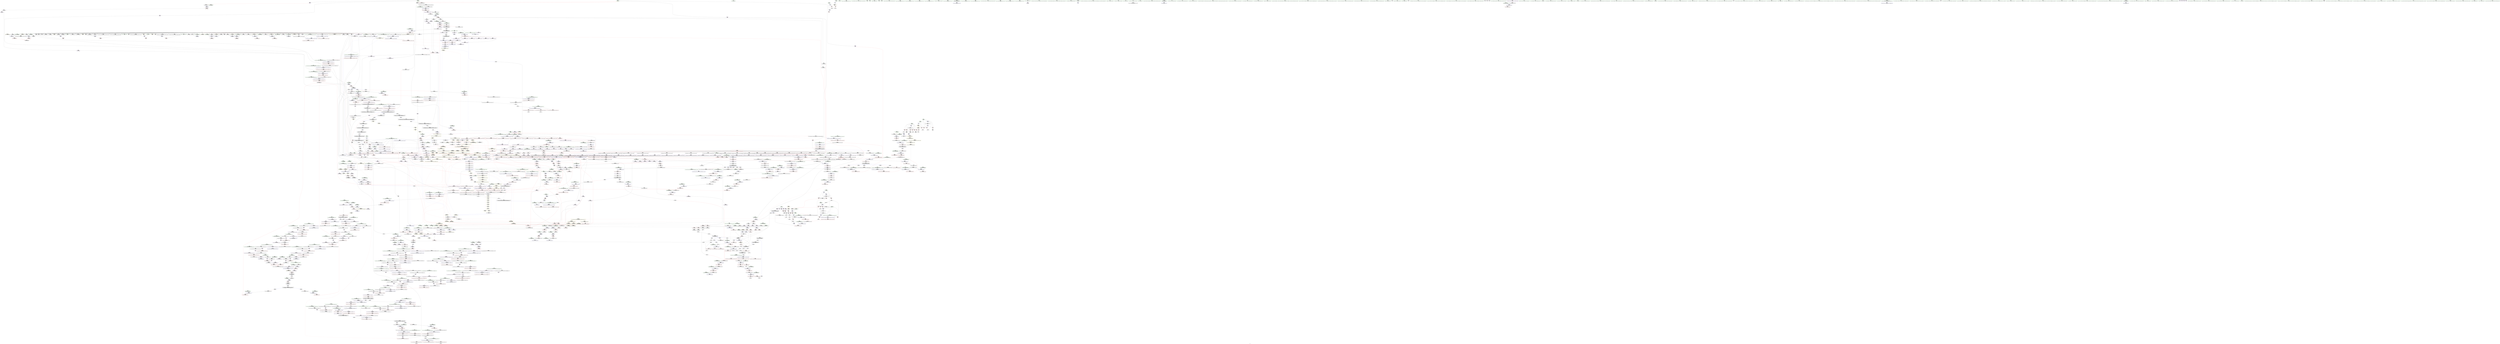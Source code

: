 digraph "SVFG" {
	label="SVFG";

	Node0x55afd46ceef0 [shape=record,color=grey,label="{NodeID: 0\nNullPtr|{|<s53>66}}"];
	Node0x55afd46ceef0 -> Node0x55afd474b120[style=solid];
	Node0x55afd46ceef0 -> Node0x55afd474b220[style=solid];
	Node0x55afd46ceef0 -> Node0x55afd474b2f0[style=solid];
	Node0x55afd46ceef0 -> Node0x55afd474b3c0[style=solid];
	Node0x55afd46ceef0 -> Node0x55afd474b490[style=solid];
	Node0x55afd46ceef0 -> Node0x55afd474b560[style=solid];
	Node0x55afd46ceef0 -> Node0x55afd474b630[style=solid];
	Node0x55afd46ceef0 -> Node0x55afd474b700[style=solid];
	Node0x55afd46ceef0 -> Node0x55afd474b7d0[style=solid];
	Node0x55afd46ceef0 -> Node0x55afd474b8a0[style=solid];
	Node0x55afd46ceef0 -> Node0x55afd474b970[style=solid];
	Node0x55afd46ceef0 -> Node0x55afd474ba40[style=solid];
	Node0x55afd46ceef0 -> Node0x55afd474bb10[style=solid];
	Node0x55afd46ceef0 -> Node0x55afd474bbe0[style=solid];
	Node0x55afd46ceef0 -> Node0x55afd474bcb0[style=solid];
	Node0x55afd46ceef0 -> Node0x55afd474bd80[style=solid];
	Node0x55afd46ceef0 -> Node0x55afd474be50[style=solid];
	Node0x55afd46ceef0 -> Node0x55afd474bf20[style=solid];
	Node0x55afd46ceef0 -> Node0x55afd474bff0[style=solid];
	Node0x55afd46ceef0 -> Node0x55afd474c0c0[style=solid];
	Node0x55afd46ceef0 -> Node0x55afd474c190[style=solid];
	Node0x55afd46ceef0 -> Node0x55afd474c260[style=solid];
	Node0x55afd46ceef0 -> Node0x55afd474c330[style=solid];
	Node0x55afd46ceef0 -> Node0x55afd473ff60[style=solid];
	Node0x55afd46ceef0 -> Node0x55afd4740030[style=solid];
	Node0x55afd46ceef0 -> Node0x55afd4740100[style=solid];
	Node0x55afd46ceef0 -> Node0x55afd47401d0[style=solid];
	Node0x55afd46ceef0 -> Node0x55afd47402a0[style=solid];
	Node0x55afd46ceef0 -> Node0x55afd4740370[style=solid];
	Node0x55afd46ceef0 -> Node0x55afd4740440[style=solid];
	Node0x55afd46ceef0 -> Node0x55afd4740510[style=solid];
	Node0x55afd46ceef0 -> Node0x55afd47405e0[style=solid];
	Node0x55afd46ceef0 -> Node0x55afd47406b0[style=solid];
	Node0x55afd46ceef0 -> Node0x55afd4740780[style=solid];
	Node0x55afd46ceef0 -> Node0x55afd4740850[style=solid];
	Node0x55afd46ceef0 -> Node0x55afd4740920[style=solid];
	Node0x55afd46ceef0 -> Node0x55afd47409f0[style=solid];
	Node0x55afd46ceef0 -> Node0x55afd4740ac0[style=solid];
	Node0x55afd46ceef0 -> Node0x55afd4740b90[style=solid];
	Node0x55afd46ceef0 -> Node0x55afd4740c60[style=solid];
	Node0x55afd46ceef0 -> Node0x55afd4740d30[style=solid];
	Node0x55afd46ceef0 -> Node0x55afd4740e00[style=solid];
	Node0x55afd46ceef0 -> Node0x55afd477d600[style=solid];
	Node0x55afd46ceef0 -> Node0x55afd4781590[style=solid];
	Node0x55afd46ceef0 -> Node0x55afd4781660[style=solid];
	Node0x55afd46ceef0 -> Node0x55afd4781730[style=solid];
	Node0x55afd46ceef0 -> Node0x55afd4784da0[style=solid];
	Node0x55afd46ceef0 -> Node0x55afd4784e70[style=solid];
	Node0x55afd46ceef0 -> Node0x55afd4784f40[style=solid];
	Node0x55afd46ceef0 -> Node0x55afd4786530[style=solid];
	Node0x55afd46ceef0 -> Node0x55afd3f0b910[style=solid];
	Node0x55afd46ceef0 -> Node0x55afd47b9fe0[style=solid];
	Node0x55afd46ceef0 -> Node0x55afd47ba760[style=solid];
	Node0x55afd46ceef0:s53 -> Node0x55afd48c5290[style=solid,color=red];
	Node0x55afd4742f80 [shape=record,color=black,label="{NodeID: 443\n659\<--644\n\<--agg.tmp2\n_ZSt22__uninitialized_copy_aIN9__gnu_cxx17__normal_iteratorIPKiSt6vectorIiSaIiEEEEPiiET0_T_SA_S9_RSaIT1_E\n}"];
	Node0x55afd4742f80 -> Node0x55afd475cb00[style=solid];
	Node0x55afd4795630 [shape=record,color=black,label="{NodeID: 3100\n443 = PHI(183, )\n0th arg _ZNSt4pairIxSt6vectorIiSaIiEEEC2IRxRS2_Lb1EEEOT_OT0_ }"];
	Node0x55afd4795630 -> Node0x55afd477f370[style=solid];
	Node0x55afd47523e0 [shape=record,color=red,label="{NodeID: 886\n684\<--683\n\<--_M_start\n_ZNKSt6vectorIiSaIiEE5beginEv\n}"];
	Node0x55afd47523e0 -> Node0x55afd4780a30[style=solid];
	Node0x55afd47885b0 [shape=record,color=blue,label="{NodeID: 1329\n1941\<--1938\n__i.addr\<--__i\n_ZN9__gnu_cxx17__normal_iteratorIPiSt6vectorIiSaIiEEEC2ERKS1_\n}"];
	Node0x55afd47885b0 -> Node0x55afd477a2b0[style=dashed];
	Node0x55afd473b5a0 [shape=record,color=green,label="{NodeID: 222\n1315\<--1316\n_ZdlPv\<--_ZdlPv_field_insensitive\n}"];
	Node0x55afd475e910 [shape=record,color=purple,label="{NodeID: 665\n2265\<--975\noffset_0\<--\n}"];
	Node0x55afd475e910 -> Node0x55afd4782840[style=solid];
	Node0x55afd477d100 [shape=record,color=blue,label="{NodeID: 1108\n8\<--9\nT\<--\nGlob }"];
	Node0x55afd477d100 -> Node0x55afd4803c00[style=dashed];
	Node0x55afd4732da0 [shape=record,color=green,label="{NodeID: 1\n7\<--1\n__dso_handle\<--dummyObj\nGlob }"];
	Node0x55afd4743050 [shape=record,color=black,label="{NodeID: 444\n629\<--667\n_ZSt22__uninitialized_copy_aIN9__gnu_cxx17__normal_iteratorIPKiSt6vectorIiSaIiEEEEPiiET0_T_SA_S9_RSaIT1_E_ret\<--call\n_ZSt22__uninitialized_copy_aIN9__gnu_cxx17__normal_iteratorIPKiSt6vectorIiSaIiEEEEPiiET0_T_SA_S9_RSaIT1_E\n|{<s0>43}}"];
	Node0x55afd4743050:s0 -> Node0x55afd48bc530[style=solid,color=blue];
	Node0x55afd4795740 [shape=record,color=black,label="{NodeID: 3101\n444 = PHI(193, )\n1st arg _ZNSt4pairIxSt6vectorIiSaIiEEEC2IRxRS2_Lb1EEEOT_OT0_ }"];
	Node0x55afd4795740 -> Node0x55afd477f440[style=solid];
	Node0x55afd47524b0 [shape=record,color=red,label="{NodeID: 887\n690\<--689\n\<--coerce.dive\n_ZNKSt6vectorIiSaIiEE5beginEv\n}"];
	Node0x55afd47524b0 -> Node0x55afd47431f0[style=solid];
	Node0x55afd4788680 [shape=record,color=blue,label="{NodeID: 1330\n1946\<--1948\n_M_current\<--\n_ZN9__gnu_cxx17__normal_iteratorIPiSt6vectorIiSaIiEEEC2ERKS1_\n|{<s0>131|<s1>144}}"];
	Node0x55afd4788680:s0 -> Node0x55afd4849450[style=dashed,color=blue];
	Node0x55afd4788680:s1 -> Node0x55afd48495b0[style=dashed,color=blue];
	Node0x55afd473b6a0 [shape=record,color=green,label="{NodeID: 223\n1322\<--1323\nthis.addr\<--this.addr_field_insensitive\n_ZNSt12_Vector_baseIiSaIiEEC2Ev\n}"];
	Node0x55afd473b6a0 -> Node0x55afd47758c0[style=solid];
	Node0x55afd473b6a0 -> Node0x55afd4784c00[style=solid];
	Node0x55afd4847c30 [shape=record,color=yellow,style=double,label="{NodeID: 2880\n88V_3 = CSCHI(MR_88V_2)\npts\{2630001 \}\nCS[]|{|<s1>27|<s2>29|<s3>30}}"];
	Node0x55afd4847c30 -> Node0x55afd48116b0[style=dashed];
	Node0x55afd4847c30:s1 -> Node0x55afd4816b10[style=dashed,color=red];
	Node0x55afd4847c30:s2 -> Node0x55afd4826210[style=dashed,color=red];
	Node0x55afd4847c30:s3 -> Node0x55afd4826210[style=dashed,color=red];
	Node0x55afd475e9e0 [shape=record,color=purple,label="{NodeID: 666\n2266\<--976\noffset_0\<--\n}"];
	Node0x55afd475e9e0 -> Node0x55afd477c260[style=solid];
	Node0x55afd477d200 [shape=record,color=blue,label="{NodeID: 1109\n11\<--9\nN\<--\nGlob }"];
	Node0x55afd477d200 -> Node0x55afd4803d10[style=dashed];
	Node0x55afd4732e30 [shape=record,color=green,label="{NodeID: 2\n9\<--1\n\<--dummyObj\nCan only get source location for instruction, argument, global var or function.}"];
	Node0x55afd4743120 [shape=record,color=black,label="{NodeID: 445\n681\<--680\n\<--this1\n_ZNKSt6vectorIiSaIiEE5beginEv\n}"];
	Node0x55afd4743120 -> Node0x55afd475cd70[style=solid];
	Node0x55afd4743120 -> Node0x55afd475ce40[style=solid];
	Node0x55afd4795850 [shape=record,color=black,label="{NodeID: 3102\n445 = PHI(197, )\n2nd arg _ZNSt4pairIxSt6vectorIiSaIiEEEC2IRxRS2_Lb1EEEOT_OT0_ }"];
	Node0x55afd4795850 -> Node0x55afd477f510[style=solid];
	Node0x55afd4752580 [shape=record,color=red,label="{NodeID: 888\n701\<--696\nthis1\<--this.addr\n_ZNKSt6vectorIiSaIiEE3endEv\n}"];
	Node0x55afd4752580 -> Node0x55afd47432c0[style=solid];
	Node0x55afd4788750 [shape=record,color=blue,label="{NodeID: 1331\n1968\<--1952\ncoerce.dive\<--__first.coerce\n_ZSt22__uninitialized_copy_aISt13move_iteratorIPiES1_iET0_T_S4_S3_RSaIT1_E\n}"];
	Node0x55afd4788750 -> Node0x55afd477c9b0[style=dashed];
	Node0x55afd473b770 [shape=record,color=green,label="{NodeID: 224\n1328\<--1329\n_ZNSt12_Vector_baseIiSaIiEE12_Vector_implC2Ev\<--_ZNSt12_Vector_baseIiSaIiEE12_Vector_implC2Ev_field_insensitive\n}"];
	Node0x55afd4847d10 [shape=record,color=yellow,style=double,label="{NodeID: 2881\n92V_3 = CSCHI(MR_92V_2)\npts\{2630002 2630003 \}\nCS[]|{|<s1>29|<s2>30}}"];
	Node0x55afd4847d10 -> Node0x55afd48120b0[style=dashed];
	Node0x55afd4847d10:s1 -> Node0x55afd4826210[style=dashed,color=red];
	Node0x55afd4847d10:s2 -> Node0x55afd4826210[style=dashed,color=red];
	Node0x55afd475eab0 [shape=record,color=purple,label="{NodeID: 667\n1006\<--996\ncoerce.dive\<--__first\n_ZNSt20__uninitialized_copyILb1EE13__uninit_copyIN9__gnu_cxx17__normal_iteratorIPKiSt6vectorIiSaIiEEEEPiEET0_T_SC_SB_\n}"];
	Node0x55afd475eab0 -> Node0x55afd4782910[style=solid];
	Node0x55afd477d300 [shape=record,color=blue,label="{NodeID: 1110\n13\<--9\nB\<--\nGlob }"];
	Node0x55afd477d300 -> Node0x55afd4803df0[style=dashed];
	Node0x55afd4733150 [shape=record,color=green,label="{NodeID: 3\n18\<--1\n.str\<--dummyObj\nGlob }"];
	Node0x55afd47431f0 [shape=record,color=black,label="{NodeID: 446\n671\<--690\n_ZNKSt6vectorIiSaIiEE5beginEv_ret\<--\n_ZNKSt6vectorIiSaIiEE5beginEv\n|{<s0>40}}"];
	Node0x55afd47431f0:s0 -> Node0x55afd48bc170[style=solid,color=blue];
	Node0x55afd4795960 [shape=record,color=black,label="{NodeID: 3103\n721 = PHI(229, 239, 548, )\n0th arg _ZNSt12_Vector_baseIiSaIiEED2Ev }"];
	Node0x55afd4795960 -> Node0x55afd4780d70[style=solid];
	Node0x55afd4752650 [shape=record,color=red,label="{NodeID: 889\n705\<--704\n\<--_M_finish\n_ZNKSt6vectorIiSaIiEE3endEv\n}"];
	Node0x55afd4752650 -> Node0x55afd4780bd0[style=solid];
	Node0x55afd4788820 [shape=record,color=blue,label="{NodeID: 1332\n1970\<--1953\ncoerce.dive1\<--__last.coerce\n_ZSt22__uninitialized_copy_aISt13move_iteratorIPiES1_iET0_T_S4_S3_RSaIT1_E\n}"];
	Node0x55afd4788820 -> Node0x55afd477ca80[style=dashed];
	Node0x55afd473b870 [shape=record,color=green,label="{NodeID: 225\n1333\<--1334\nthis.addr\<--this.addr_field_insensitive\n_ZNSt12_Vector_baseIiSaIiEE12_Vector_implC2Ev\n}"];
	Node0x55afd473b870 -> Node0x55afd4775990[style=solid];
	Node0x55afd473b870 -> Node0x55afd4784cd0[style=solid];
	Node0x55afd475eb80 [shape=record,color=purple,label="{NodeID: 668\n1008\<--998\ncoerce.dive1\<--__last\n_ZNSt20__uninitialized_copyILb1EE13__uninit_copyIN9__gnu_cxx17__normal_iteratorIPKiSt6vectorIiSaIiEEEEPiEET0_T_SC_SB_\n}"];
	Node0x55afd475eb80 -> Node0x55afd47829e0[style=solid];
	Node0x55afd477d400 [shape=record,color=blue,label="{NodeID: 1111\n2253\<--27\nllvm.global_ctors_0\<--\nGlob }"];
	Node0x55afd47331e0 [shape=record,color=green,label="{NodeID: 4\n20\<--1\n.str.1\<--dummyObj\nGlob }"];
	Node0x55afd47432c0 [shape=record,color=black,label="{NodeID: 447\n702\<--701\n\<--this1\n_ZNKSt6vectorIiSaIiEE3endEv\n}"];
	Node0x55afd47432c0 -> Node0x55afd475cfe0[style=solid];
	Node0x55afd47432c0 -> Node0x55afd475d0b0[style=solid];
	Node0x55afd4795b20 [shape=record,color=black,label="{NodeID: 3104\n884 = PHI(874, )\n0th arg _ZNSt16allocator_traitsISaIiEE8allocateERS0_m }"];
	Node0x55afd4795b20 -> Node0x55afd4781e80[style=solid];
	Node0x55afd4752720 [shape=record,color=red,label="{NodeID: 890\n709\<--708\n\<--coerce.dive\n_ZNKSt6vectorIiSaIiEE3endEv\n}"];
	Node0x55afd4752720 -> Node0x55afd4743390[style=solid];
	Node0x55afd47888f0 [shape=record,color=blue,label="{NodeID: 1333\n1960\<--1954\n__result.addr\<--__result\n_ZSt22__uninitialized_copy_aISt13move_iteratorIPiES1_iET0_T_S4_S3_RSaIT1_E\n}"];
	Node0x55afd47888f0 -> Node0x55afd477a450[style=dashed];
	Node0x55afd473b940 [shape=record,color=green,label="{NodeID: 226\n1339\<--1340\n_ZNSaIiEC2Ev\<--_ZNSaIiEC2Ev_field_insensitive\n}"];
	Node0x55afd475ec50 [shape=record,color=purple,label="{NodeID: 669\n1018\<--1002\ncoerce.dive3\<--agg.tmp\n_ZNSt20__uninitialized_copyILb1EE13__uninit_copyIN9__gnu_cxx17__normal_iteratorIPKiSt6vectorIiSaIiEEEEPiEET0_T_SC_SB_\n}"];
	Node0x55afd475ec50 -> Node0x55afd47541f0[style=solid];
	Node0x55afd477d500 [shape=record,color=blue,label="{NodeID: 1112\n2254\<--28\nllvm.global_ctors_1\<--_GLOBAL__sub_I_semiexp._1_1.cpp\nGlob }"];
	Node0x55afd4733270 [shape=record,color=green,label="{NodeID: 5\n22\<--1\n.str.2\<--dummyObj\nGlob }"];
	Node0x55afd4743390 [shape=record,color=black,label="{NodeID: 448\n692\<--709\n_ZNKSt6vectorIiSaIiEE3endEv_ret\<--\n_ZNKSt6vectorIiSaIiEE3endEv\n|{<s0>41}}"];
	Node0x55afd4743390:s0 -> Node0x55afd48bc2b0[style=solid,color=blue];
	Node0x55afd4795c30 [shape=record,color=black,label="{NodeID: 3105\n885 = PHI(875, )\n1st arg _ZNSt16allocator_traitsISaIiEE8allocateERS0_m }"];
	Node0x55afd4795c30 -> Node0x55afd4781f50[style=solid];
	Node0x55afd47527f0 [shape=record,color=red,label="{NodeID: 891\n716\<--713\nthis1\<--this.addr\n_ZNSt12_Vector_baseIiSaIiEE19_M_get_Tp_allocatorEv\n}"];
	Node0x55afd47527f0 -> Node0x55afd475d180[style=solid];
	Node0x55afd47889c0 [shape=record,color=blue,label="{NodeID: 1334\n1962\<--1955\n.addr\<--\n_ZSt22__uninitialized_copy_aISt13move_iteratorIPiES1_iET0_T_S4_S3_RSaIT1_E\n}"];
	Node0x55afd473ba40 [shape=record,color=green,label="{NodeID: 227\n1350\<--1351\nthis.addr\<--this.addr_field_insensitive\n_ZNSaIiEC2Ev\n}"];
	Node0x55afd473ba40 -> Node0x55afd4775a60[style=solid];
	Node0x55afd473ba40 -> Node0x55afd4785010[style=solid];
	Node0x55afd4848030 [shape=record,color=yellow,style=double,label="{NodeID: 2884\n28V_2 = CSCHI(MR_28V_1)\npts\{630000 630001 630002 \}\nCS[]|{<s0>3|<s1>3}}"];
	Node0x55afd4848030:s0 -> Node0x55afd4801f70[style=dashed,color=blue];
	Node0x55afd4848030:s1 -> Node0x55afd4802470[style=dashed,color=blue];
	Node0x55afd475ed20 [shape=record,color=purple,label="{NodeID: 670\n1020\<--1004\ncoerce.dive4\<--agg.tmp2\n_ZNSt20__uninitialized_copyILb1EE13__uninit_copyIN9__gnu_cxx17__normal_iteratorIPKiSt6vectorIiSaIiEEEEPiEET0_T_SC_SB_\n}"];
	Node0x55afd475ed20 -> Node0x55afd47542c0[style=solid];
	Node0x55afd477d600 [shape=record,color=blue, style = dotted,label="{NodeID: 1113\n2255\<--3\nllvm.global_ctors_2\<--dummyVal\nGlob }"];
	Node0x55afd4733b00 [shape=record,color=green,label="{NodeID: 6\n24\<--1\n.str.3\<--dummyObj\nGlob }"];
	Node0x55afd4743460 [shape=record,color=black,label="{NodeID: 449\n718\<--717\n\<--_M_impl\n_ZNSt12_Vector_baseIiSaIiEE19_M_get_Tp_allocatorEv\n}"];
	Node0x55afd4743460 -> Node0x55afd4743530[style=solid];
	Node0x55afd4795d40 [shape=record,color=black,label="{NodeID: 3106\n900 = PHI(893, )\n0th arg _ZN9__gnu_cxx13new_allocatorIiE8allocateEmPKv }"];
	Node0x55afd4795d40 -> Node0x55afd4782020[style=solid];
	Node0x55afd47528c0 [shape=record,color=red,label="{NodeID: 892\n729\<--722\nthis1\<--this.addr\n_ZNSt12_Vector_baseIiSaIiEED2Ev\n|{|<s8>56}}"];
	Node0x55afd47528c0 -> Node0x55afd475d250[style=solid];
	Node0x55afd47528c0 -> Node0x55afd475d320[style=solid];
	Node0x55afd47528c0 -> Node0x55afd475d3f0[style=solid];
	Node0x55afd47528c0 -> Node0x55afd475d4c0[style=solid];
	Node0x55afd47528c0 -> Node0x55afd475d590[style=solid];
	Node0x55afd47528c0 -> Node0x55afd475d660[style=solid];
	Node0x55afd47528c0 -> Node0x55afd475d730[style=solid];
	Node0x55afd47528c0 -> Node0x55afd475d800[style=solid];
	Node0x55afd47528c0:s8 -> Node0x55afd48c6700[style=solid,color=red];
	Node0x55afd4788a90 [shape=record,color=blue, style = dotted,label="{NodeID: 1335\n2292\<--2294\noffset_0\<--dummyVal\n_ZSt22__uninitialized_copy_aISt13move_iteratorIPiES1_iET0_T_S4_S3_RSaIT1_E\n}"];
	Node0x55afd4788a90 -> Node0x55afd477a520[style=dashed];
	Node0x55afd473bb10 [shape=record,color=green,label="{NodeID: 228\n1356\<--1357\n_ZN9__gnu_cxx13new_allocatorIiEC2Ev\<--_ZN9__gnu_cxx13new_allocatorIiEC2Ev_field_insensitive\n}"];
	Node0x55afd4848190 [shape=record,color=yellow,style=double,label="{NodeID: 2885\n35V_2 = CSCHI(MR_35V_1)\npts\{926 630000 630001 630002 \}\nCS[]|{<s0>4|<s1>4|<s2>4|<s3>4|<s4>4}}"];
	Node0x55afd4848190:s0 -> Node0x55afd4801a70[style=dashed,color=blue];
	Node0x55afd4848190:s1 -> Node0x55afd4801f70[style=dashed,color=blue];
	Node0x55afd4848190:s2 -> Node0x55afd4802470[style=dashed,color=blue];
	Node0x55afd4848190:s3 -> Node0x55afd480cb80[style=dashed,color=blue];
	Node0x55afd4848190:s4 -> Node0x55afd480d080[style=dashed,color=blue];
	Node0x55afd475edf0 [shape=record,color=purple,label="{NodeID: 671\n2268\<--1011\noffset_0\<--\n}"];
	Node0x55afd475edf0 -> Node0x55afd4782b80[style=solid];
	Node0x55afd477d700 [shape=record,color=blue,label="{NodeID: 1114\n58\<--57\nt2.addr\<--t2\n_Z5checkx\n}"];
	Node0x55afd477d700 -> Node0x55afd474e550[style=dashed];
	Node0x55afd477d700 -> Node0x55afd474e620[style=dashed];
	Node0x55afd4733b90 [shape=record,color=green,label="{NodeID: 7\n27\<--1\n\<--dummyObj\nCan only get source location for instruction, argument, global var or function.}"];
	Node0x55afd4743530 [shape=record,color=black,label="{NodeID: 450\n711\<--718\n_ZNSt12_Vector_baseIiSaIiEE19_M_get_Tp_allocatorEv_ret\<--\n_ZNSt12_Vector_baseIiSaIiEE19_M_get_Tp_allocatorEv\n|{<s0>15|<s1>42|<s2>115|<s3>118|<s4>123|<s5>127}}"];
	Node0x55afd4743530:s0 -> Node0x55afd48bb5b0[style=solid,color=blue];
	Node0x55afd4743530:s1 -> Node0x55afd48bc3f0[style=solid,color=blue];
	Node0x55afd4743530:s2 -> Node0x55afd48bf5b0[style=solid,color=blue];
	Node0x55afd4743530:s3 -> Node0x55afd48bf970[style=solid,color=blue];
	Node0x55afd4743530:s4 -> Node0x55afd48bfcc0[style=solid,color=blue];
	Node0x55afd4743530:s5 -> Node0x55afd48bbb30[style=solid,color=blue];
	Node0x55afd4795e50 [shape=record,color=black,label="{NodeID: 3107\n901 = PHI(894, )\n1st arg _ZN9__gnu_cxx13new_allocatorIiE8allocateEmPKv }"];
	Node0x55afd4795e50 -> Node0x55afd47820f0[style=solid];
	Node0x55afd4752990 [shape=record,color=red,label="{NodeID: 893\n757\<--724\nexn\<--exn.slot\n_ZNSt12_Vector_baseIiSaIiEED2Ev\n|{<s0>59}}"];
	Node0x55afd4752990:s0 -> Node0x55afd4796e50[style=solid,color=red];
	Node0x55afd4788b60 [shape=record,color=blue, style = dotted,label="{NodeID: 1336\n2295\<--2297\noffset_0\<--dummyVal\n_ZSt22__uninitialized_copy_aISt13move_iteratorIPiES1_iET0_T_S4_S3_RSaIT1_E\n}"];
	Node0x55afd4788b60 -> Node0x55afd477a5f0[style=dashed];
	Node0x55afd4743f80 [shape=record,color=green,label="{NodeID: 229\n1361\<--1362\nthis.addr\<--this.addr_field_insensitive\n_ZN9__gnu_cxx13new_allocatorIiEC2Ev\n}"];
	Node0x55afd4743f80 -> Node0x55afd4775b30[style=solid];
	Node0x55afd4743f80 -> Node0x55afd47850e0[style=solid];
	Node0x55afd4848320 [shape=record,color=yellow,style=double,label="{NodeID: 2886\n43V_2 = CSCHI(MR_43V_1)\npts\{926 2610000 2610001 2610002 2610003 2630000 2630001 2630002 2630003 \}\nCS[]|{<s0>6|<s1>6}}"];
	Node0x55afd4848320:s0 -> Node0x55afd4847060[style=dashed,color=blue];
	Node0x55afd4848320:s1 -> Node0x55afd48471c0[style=dashed,color=blue];
	Node0x55afd475eec0 [shape=record,color=purple,label="{NodeID: 672\n2269\<--1012\noffset_0\<--\n}"];
	Node0x55afd475eec0 -> Node0x55afd477c330[style=solid];
	Node0x55afd481d3f0 [shape=record,color=yellow,style=double,label="{NodeID: 2222\n18V_1 = ENCHI(MR_18V_0)\npts\{926 \}\nFun[_ZSt13__copy_move_aILb0EPKiPiET1_T0_S4_S3_]|{<s0>88|<s1>88|<s2>88}}"];
	Node0x55afd481d3f0:s0 -> Node0x55afd477c8e0[style=dashed,color=red];
	Node0x55afd481d3f0:s1 -> Node0x55afd47840a0[style=dashed,color=red];
	Node0x55afd481d3f0:s2 -> Node0x55afd48125b0[style=dashed,color=red];
	Node0x55afd477d7d0 [shape=record,color=blue,label="{NodeID: 1115\n60\<--74\nret\<--\n_Z5checkx\n}"];
	Node0x55afd477d7d0 -> Node0x55afd4800f80[style=dashed];
	Node0x55afd4733c20 [shape=record,color=green,label="{NodeID: 8\n74\<--1\n\<--dummyObj\nCan only get source location for instruction, argument, global var or function.}"];
	Node0x55afd4743600 [shape=record,color=black,label="{NodeID: 451\n739\<--735\nsub.ptr.lhs.cast\<--\n_ZNSt12_Vector_baseIiSaIiEED2Ev\n}"];
	Node0x55afd4743600 -> Node0x55afd47b8de0[style=solid];
	Node0x55afd4795f60 [shape=record,color=black,label="{NodeID: 3108\n1504 = PHI(1421, )\n0th arg _ZNSt6vectorIiSaIiEE17_M_realloc_insertIJiEEEvN9__gnu_cxx17__normal_iteratorIPiS1_EEDpOT_ }"];
	Node0x55afd4795f60 -> Node0x55afd4785f80[style=solid];
	Node0x55afd4752a60 [shape=record,color=red,label="{NodeID: 894\n732\<--731\n\<--_M_start\n_ZNSt12_Vector_baseIiSaIiEED2Ev\n|{<s0>56}}"];
	Node0x55afd4752a60:s0 -> Node0x55afd48c6890[style=solid,color=red];
	Node0x55afd4788c30 [shape=record,color=blue,label="{NodeID: 1337\n1993\<--1990\n__i.addr\<--__i\n_ZSt32__make_move_if_noexcept_iteratorIiSt13move_iteratorIPiEET0_PT_\n}"];
	Node0x55afd4788c30 -> Node0x55afd477a6c0[style=dashed];
	Node0x55afd4744050 [shape=record,color=green,label="{NodeID: 230\n1370\<--1371\n__first.addr\<--__first.addr_field_insensitive\n_ZSt8_DestroyIPiiEvT_S1_RSaIT0_E\n}"];
	Node0x55afd4744050 -> Node0x55afd4775c00[style=solid];
	Node0x55afd4744050 -> Node0x55afd47851b0[style=solid];
	Node0x55afd48484e0 [shape=record,color=yellow,style=double,label="{NodeID: 2887\n210V_2 = CSCHI(MR_210V_1)\npts\{6950000 \}\nCS[]}"];
	Node0x55afd48484e0 -> Node0x55afd4752720[style=dashed];
	Node0x55afd475ef90 [shape=record,color=purple,label="{NodeID: 673\n2271\<--1014\noffset_0\<--\n}"];
	Node0x55afd475ef90 -> Node0x55afd4782c50[style=solid];
	Node0x55afd477d8a0 [shape=record,color=blue,label="{NodeID: 1116\n64\<--9\ni\<--\n_Z5checkx\n}"];
	Node0x55afd477d8a0 -> Node0x55afd4801070[style=dashed];
	Node0x55afd4733ce0 [shape=record,color=green,label="{NodeID: 9\n92\<--1\n\<--dummyObj\nCan only get source location for instruction, argument, global var or function.|{<s0>108}}"];
	Node0x55afd4733ce0:s0 -> Node0x55afd48c1730[style=solid,color=red];
	Node0x55afd47436d0 [shape=record,color=black,label="{NodeID: 452\n740\<--738\nsub.ptr.rhs.cast\<--\n_ZNSt12_Vector_baseIiSaIiEED2Ev\n}"];
	Node0x55afd47436d0 -> Node0x55afd47b8de0[style=solid];
	Node0x55afd4796070 [shape=record,color=black,label="{NodeID: 3109\n1505 = PHI(1461, )\n1st arg _ZNSt6vectorIiSaIiEE17_M_realloc_insertIJiEEEvN9__gnu_cxx17__normal_iteratorIPiS1_EEDpOT_ }"];
	Node0x55afd4796070 -> Node0x55afd4785eb0[style=solid];
	Node0x55afd4752b30 [shape=record,color=red,label="{NodeID: 895\n735\<--734\n\<--_M_end_of_storage\n_ZNSt12_Vector_baseIiSaIiEED2Ev\n}"];
	Node0x55afd4752b30 -> Node0x55afd4743600[style=solid];
	Node0x55afd4788d00 [shape=record,color=blue,label="{NodeID: 1338\n2019\<--2004\ncoerce.dive\<--__first.coerce\n_ZSt18uninitialized_copyISt13move_iteratorIPiES1_ET0_T_S4_S3_\n}"];
	Node0x55afd4788d00 -> Node0x55afd477cb50[style=dashed];
	Node0x55afd4744120 [shape=record,color=green,label="{NodeID: 231\n1372\<--1373\n__last.addr\<--__last.addr_field_insensitive\n_ZSt8_DestroyIPiiEvT_S1_RSaIT0_E\n}"];
	Node0x55afd4744120 -> Node0x55afd4775cd0[style=solid];
	Node0x55afd4744120 -> Node0x55afd4785280[style=solid];
	Node0x55afd4848640 [shape=record,color=yellow,style=double,label="{NodeID: 2888\n18V_2 = CSCHI(MR_18V_1)\npts\{926 \}\nCS[]|{<s0>116}}"];
	Node0x55afd4848640:s0 -> Node0x55afd4821040[style=dashed,color=red];
	Node0x55afd475f060 [shape=record,color=purple,label="{NodeID: 674\n2272\<--1015\noffset_0\<--\n}"];
	Node0x55afd475f060 -> Node0x55afd477c400[style=solid];
	Node0x55afd477d970 [shape=record,color=blue,label="{NodeID: 1117\n60\<--100\nret\<--add4\n_Z5checkx\n}"];
	Node0x55afd477d970 -> Node0x55afd4800f80[style=dashed];
	Node0x55afd4733de0 [shape=record,color=green,label="{NodeID: 10\n113\<--1\n\<--dummyObj\nCan only get source location for instruction, argument, global var or function.}"];
	Node0x55afd47437a0 [shape=record,color=black,label="{NodeID: 453\n781\<--780\n\<--this1\n_ZNSaIiEC2ERKS_\n|{<s0>61}}"];
	Node0x55afd47437a0:s0 -> Node0x55afd48c47d0[style=solid,color=red];
	Node0x55afd4796180 [shape=record,color=black,label="{NodeID: 3110\n1506 = PHI(1459, )\n2nd arg _ZNSt6vectorIiSaIiEE17_M_realloc_insertIJiEEEvN9__gnu_cxx17__normal_iteratorIPiS1_EEDpOT_ }"];
	Node0x55afd4796180 -> Node0x55afd4786050[style=solid];
	Node0x55afd4752c00 [shape=record,color=red,label="{NodeID: 896\n738\<--737\n\<--_M_start4\n_ZNSt12_Vector_baseIiSaIiEED2Ev\n}"];
	Node0x55afd4752c00 -> Node0x55afd47436d0[style=solid];
	Node0x55afd4788dd0 [shape=record,color=blue,label="{NodeID: 1339\n2021\<--2005\ncoerce.dive1\<--__last.coerce\n_ZSt18uninitialized_copyISt13move_iteratorIPiES1_ET0_T_S4_S3_\n}"];
	Node0x55afd4788dd0 -> Node0x55afd477cc20[style=dashed];
	Node0x55afd47441f0 [shape=record,color=green,label="{NodeID: 232\n1374\<--1375\n.addr\<--.addr_field_insensitive\n_ZSt8_DestroyIPiiEvT_S1_RSaIT0_E\n}"];
	Node0x55afd47441f0 -> Node0x55afd4785350[style=solid];
	Node0x55afd48487a0 [shape=record,color=yellow,style=double,label="{NodeID: 2889\n144V_2 = CSCHI(MR_144V_1)\npts\{2610001 2630001 \}\nCS[]|{|<s1>34|<s2>45}}"];
	Node0x55afd48487a0 -> Node0x55afd47517b0[style=dashed];
	Node0x55afd48487a0:s1 -> Node0x55afd4848b50[style=dashed,color=blue];
	Node0x55afd48487a0:s2 -> Node0x55afd4814570[style=dashed,color=red];
	Node0x55afd475f130 [shape=record,color=purple,label="{NodeID: 675\n1044\<--1030\ncoerce.dive\<--__first\n_ZSt4copyIN9__gnu_cxx17__normal_iteratorIPKiSt6vectorIiSaIiEEEEPiET0_T_SA_S9_\n}"];
	Node0x55afd475f130 -> Node0x55afd4782d20[style=solid];
	Node0x55afd477da40 [shape=record,color=blue,label="{NodeID: 1118\n66\<--112\nref.tmp\<--add9\n_Z5checkx\n|{|<s1>4}}"];
	Node0x55afd477da40 -> Node0x55afd4801570[style=dashed];
	Node0x55afd477da40:s1 -> Node0x55afd4826cd0[style=dashed,color=red];
	Node0x55afd4733ee0 [shape=record,color=green,label="{NodeID: 11\n304\<--1\n\<--dummyObj\nCan only get source location for instruction, argument, global var or function.}"];
	Node0x55afd4743870 [shape=record,color=black,label="{NodeID: 454\n783\<--782\n\<--\n_ZNSaIiEC2ERKS_\n|{<s0>61}}"];
	Node0x55afd4743870:s0 -> Node0x55afd48c48e0[style=solid,color=red];
	Node0x55afd47962c0 [shape=record,color=black,label="{NodeID: 3111\n1349 = PHI(1337, )\n0th arg _ZNSaIiEC2Ev }"];
	Node0x55afd47962c0 -> Node0x55afd4785010[style=solid];
	Node0x55afd4752cd0 [shape=record,color=red,label="{NodeID: 897\n766\<--763\n\<--__rhs.addr\n_ZNSt16allocator_traitsISaIiEE37select_on_container_copy_constructionERKS0_\n|{<s0>60}}"];
	Node0x55afd4752cd0:s0 -> Node0x55afd4798190[style=solid,color=red];
	Node0x55afd4788ea0 [shape=record,color=blue,label="{NodeID: 1340\n2011\<--2006\n__result.addr\<--__result\n_ZSt18uninitialized_copyISt13move_iteratorIPiES1_ET0_T_S4_S3_\n}"];
	Node0x55afd4788ea0 -> Node0x55afd477a860[style=dashed];
	Node0x55afd47442c0 [shape=record,color=green,label="{NodeID: 233\n1382\<--1383\n_ZSt8_DestroyIPiEvT_S1_\<--_ZSt8_DestroyIPiEvT_S1__field_insensitive\n}"];
	Node0x55afd475f200 [shape=record,color=purple,label="{NodeID: 676\n1046\<--1032\ncoerce.dive1\<--__last\n_ZSt4copyIN9__gnu_cxx17__normal_iteratorIPKiSt6vectorIiSaIiEEEEPiET0_T_SA_S9_\n}"];
	Node0x55afd475f200 -> Node0x55afd4782df0[style=solid];
	Node0x55afd477db10 [shape=record,color=blue,label="{NodeID: 1119\n68\<--120\nexn.slot\<--\n_Z5checkx\n}"];
	Node0x55afd477db10 -> Node0x55afd474eca0[style=dashed];
	Node0x55afd4733fe0 [shape=record,color=green,label="{NodeID: 12\n314\<--1\n\<--dummyObj\nCan only get source location for instruction, argument, global var or function.}"];
	Node0x55afd4743940 [shape=record,color=black,label="{NodeID: 455\n809\<--808\n\<--this1\n_ZNSt12_Vector_baseIiSaIiEE12_Vector_implC2ERKS0_\n|{<s0>62}}"];
	Node0x55afd4743940:s0 -> Node0x55afd4798040[style=solid,color=red];
	Node0x55afd4796400 [shape=record,color=black,label="{NodeID: 3112\n712 = PHI(222, 522, 1571, 1587, 1623, 1643, )\n0th arg _ZNSt12_Vector_baseIiSaIiEE19_M_get_Tp_allocatorEv }"];
	Node0x55afd4796400 -> Node0x55afd4780ca0[style=solid];
	Node0x55afd3f0b910 [shape=record,color=black,label="{NodeID: 2005\n881 = PHI(876, 3, )\n}"];
	Node0x55afd3f0b910 -> Node0x55afd4743bb0[style=solid];
	Node0x55afd4752da0 [shape=record,color=red,label="{NodeID: 898\n780\<--774\nthis1\<--this.addr\n_ZNSaIiEC2ERKS_\n}"];
	Node0x55afd4752da0 -> Node0x55afd47437a0[style=solid];
	Node0x55afd4788f70 [shape=record,color=blue,label="{NodeID: 1341\n2013\<--971\n__assignable\<--\n_ZSt18uninitialized_copyISt13move_iteratorIPiES1_ET0_T_S4_S3_\n}"];
	Node0x55afd47443c0 [shape=record,color=green,label="{NodeID: 234\n1388\<--1389\n__first.addr\<--__first.addr_field_insensitive\n_ZSt8_DestroyIPiEvT_S1_\n}"];
	Node0x55afd47443c0 -> Node0x55afd4775da0[style=solid];
	Node0x55afd47443c0 -> Node0x55afd4785420[style=solid];
	Node0x55afd4848a40 [shape=record,color=yellow,style=double,label="{NodeID: 2891\n148V_2 = CSCHI(MR_148V_1)\npts\{2610003 2630003 \}\nCS[]|{<s0>34|<s1>45}}"];
	Node0x55afd4848a40:s0 -> Node0x55afd4848b50[style=dashed,color=blue];
	Node0x55afd4848a40:s1 -> Node0x55afd48146e0[style=dashed,color=red];
	Node0x55afd475f2d0 [shape=record,color=purple,label="{NodeID: 677\n1057\<--1036\ncoerce.dive4\<--agg.tmp\n_ZSt4copyIN9__gnu_cxx17__normal_iteratorIPKiSt6vectorIiSaIiEEEEPiET0_T_SA_S9_\n}"];
	Node0x55afd475f2d0 -> Node0x55afd4783060[style=solid];
	Node0x55afd477dbe0 [shape=record,color=blue,label="{NodeID: 1120\n70\<--122\nehselector.slot\<--\n_Z5checkx\n}"];
	Node0x55afd477dbe0 -> Node0x55afd474ed70[style=dashed];
	Node0x55afd47340e0 [shape=record,color=green,label="{NodeID: 13\n397\<--1\n\<--dummyObj\nCan only get source location for instruction, argument, global var or function.}"];
	Node0x55afd4743a10 [shape=record,color=black,label="{NodeID: 456\n857\<--856\n\<--this1\n_ZNSt12_Vector_baseIiSaIiEE12_Vector_implD2Ev\n|{<s0>64}}"];
	Node0x55afd4743a10:s0 -> Node0x55afd48c19b0[style=solid,color=red];
	Node0x55afd4796950 [shape=record,color=black,label="{NodeID: 3113\n1118 = PHI(1053, 1063, )\n0th arg _ZSt12__miter_baseIN9__gnu_cxx17__normal_iteratorIPKiSt6vectorIiSaIiEEEEET_S8_ }"];
	Node0x55afd4796950 -> Node0x55afd47836e0[style=solid];
	Node0x55afd3f0b9e0 [shape=record,color=black,label="{NodeID: 2006\n1784 = PHI(1780, 1782, )\n}"];
	Node0x55afd3f0b9e0 -> Node0x55afd4758080[style=solid];
	Node0x55afd4752e70 [shape=record,color=red,label="{NodeID: 899\n782\<--776\n\<--__a.addr\n_ZNSaIiEC2ERKS_\n}"];
	Node0x55afd4752e70 -> Node0x55afd4743870[style=solid];
	Node0x55afd4789040 [shape=record,color=blue, style = dotted,label="{NodeID: 1342\n2298\<--2300\noffset_0\<--dummyVal\n_ZSt18uninitialized_copyISt13move_iteratorIPiES1_ET0_T_S4_S3_\n}"];
	Node0x55afd4789040 -> Node0x55afd477a930[style=dashed];
	Node0x55afd4744490 [shape=record,color=green,label="{NodeID: 235\n1390\<--1391\n__last.addr\<--__last.addr_field_insensitive\n_ZSt8_DestroyIPiEvT_S1_\n}"];
	Node0x55afd4744490 -> Node0x55afd4775e70[style=solid];
	Node0x55afd4744490 -> Node0x55afd47854f0[style=solid];
	Node0x55afd4848b50 [shape=record,color=yellow,style=double,label="{NodeID: 2892\n125V_2 = CSCHI(MR_125V_1)\npts\{926 2610001 2610002 2610003 2630001 2630002 2630003 \}\nCS[]|{<s0>14}}"];
	Node0x55afd4848b50:s0 -> Node0x55afd4848320[style=dashed,color=blue];
	Node0x55afd475f3a0 [shape=record,color=purple,label="{NodeID: 678\n1068\<--1036\ncoerce.dive10\<--agg.tmp\n_ZSt4copyIN9__gnu_cxx17__normal_iteratorIPKiSt6vectorIiSaIiEEEEPiET0_T_SA_S9_\n}"];
	Node0x55afd475f3a0 -> Node0x55afd4773ec0[style=solid];
	Node0x55afd477dcb0 [shape=record,color=blue,label="{NodeID: 1121\n64\<--130\ni\<--inc\n_Z5checkx\n}"];
	Node0x55afd477dcb0 -> Node0x55afd4801070[style=dashed];
	Node0x55afd47341e0 [shape=record,color=green,label="{NodeID: 14\n655\<--1\n\<--dummyObj\nCan only get source location for instruction, argument, global var or function.}"];
	Node0x55afd4743ae0 [shape=record,color=black,label="{NodeID: 457\n874\<--873\n\<--_M_impl\n_ZNSt12_Vector_baseIiSaIiEE11_M_allocateEm\n|{<s0>65}}"];
	Node0x55afd4743ae0:s0 -> Node0x55afd4795b20[style=solid,color=red];
	Node0x55afd4796aa0 [shape=record,color=black,label="{NodeID: 3114\n1360 = PHI(1354, )\n0th arg _ZN9__gnu_cxx13new_allocatorIiEC2Ev }"];
	Node0x55afd4796aa0 -> Node0x55afd47850e0[style=solid];
	Node0x55afd47b5f60 [shape=record,color=grey,label="{NodeID: 2007\n324 = Binary(319, 321, )\n}"];
	Node0x55afd47b5f60 -> Node0x55afd47b8f60[style=solid];
	Node0x55afd4752f40 [shape=record,color=red,label="{NodeID: 900\n797\<--791\nthis1\<--this.addr\n_ZN9__gnu_cxx13new_allocatorIiEC2ERKS1_\n}"];
	Node0x55afd4789110 [shape=record,color=blue, style = dotted,label="{NodeID: 1343\n2301\<--2303\noffset_0\<--dummyVal\n_ZSt18uninitialized_copyISt13move_iteratorIPiES1_ET0_T_S4_S3_\n}"];
	Node0x55afd4789110 -> Node0x55afd477aa00[style=dashed];
	Node0x55afd4744560 [shape=record,color=green,label="{NodeID: 236\n1397\<--1398\n_ZNSt12_Destroy_auxILb1EE9__destroyIPiEEvT_S3_\<--_ZNSt12_Destroy_auxILb1EE9__destroyIPiEEvT_S3__field_insensitive\n}"];
	Node0x55afd4848d10 [shape=record,color=yellow,style=double,label="{NodeID: 2893\n18V_2 = CSCHI(MR_18V_1)\npts\{926 \}\nCS[]|{<s0>34}}"];
	Node0x55afd4848d10:s0 -> Node0x55afd4848b50[style=dashed,color=blue];
	Node0x55afd475f470 [shape=record,color=purple,label="{NodeID: 679\n1052\<--1038\ncoerce.dive3\<--agg.tmp2\n_ZSt4copyIN9__gnu_cxx17__normal_iteratorIPKiSt6vectorIiSaIiEEEEPiET0_T_SA_S9_\n}"];
	Node0x55afd475f470 -> Node0x55afd4773d20[style=solid];
	Node0x55afd481da70 [shape=record,color=yellow,style=double,label="{NodeID: 2229\n138V_1 = ENCHI(MR_138V_0)\npts\{630001 \}\nFun[_ZNKSt6vectorIiSaIiEE3endEv]}"];
	Node0x55afd481da70 -> Node0x55afd4752650[style=dashed];
	Node0x55afd477dd80 [shape=record,color=blue,label="{NodeID: 1122\n145\<--144\nthis.addr\<--this\n_ZNSt6vectorIiSaIiEEC2Ev\n}"];
	Node0x55afd477dd80 -> Node0x55afd474f0b0[style=dashed];
	Node0x55afd47342e0 [shape=record,color=green,label="{NodeID: 15\n656\<--1\n\<--dummyObj\nCan only get source location for instruction, argument, global var or function.}"];
	Node0x55afd4743bb0 [shape=record,color=black,label="{NodeID: 458\n860\<--881\n_ZNSt12_Vector_baseIiSaIiEE11_M_allocateEm_ret\<--cond\n_ZNSt12_Vector_baseIiSaIiEE11_M_allocateEm\n|{<s0>63|<s1>111}}"];
	Node0x55afd4743bb0:s0 -> Node0x55afd48bd570[style=solid,color=blue];
	Node0x55afd4743bb0:s1 -> Node0x55afd48bf1f0[style=solid,color=blue];
	Node0x55afd4796bb0 [shape=record,color=black,label="{NodeID: 3115\n861 = PHI(828, 1546, )\n0th arg _ZNSt12_Vector_baseIiSaIiEE11_M_allocateEm }"];
	Node0x55afd4796bb0 -> Node0x55afd4781ce0[style=solid];
	Node0x55afd47b60e0 [shape=record,color=grey,label="{NodeID: 2008\n330 = Binary(329, 92, )\n}"];
	Node0x55afd47b60e0 -> Node0x55afd477ea80[style=solid];
	Node0x55afd4753010 [shape=record,color=red,label="{NodeID: 901\n808\<--802\nthis1\<--this.addr\n_ZNSt12_Vector_baseIiSaIiEE12_Vector_implC2ERKS0_\n}"];
	Node0x55afd4753010 -> Node0x55afd4743940[style=solid];
	Node0x55afd4753010 -> Node0x55afd475d8d0[style=solid];
	Node0x55afd4753010 -> Node0x55afd475d9a0[style=solid];
	Node0x55afd4753010 -> Node0x55afd475da70[style=solid];
	Node0x55afd47891e0 [shape=record,color=blue,label="{NodeID: 1344\n2054\<--2041\ncoerce.dive\<--__first.coerce\n_ZNSt20__uninitialized_copyILb1EE13__uninit_copyISt13move_iteratorIPiES3_EET0_T_S6_S5_\n}"];
	Node0x55afd47891e0 -> Node0x55afd477ccf0[style=dashed];
	Node0x55afd4744660 [shape=record,color=green,label="{NodeID: 237\n1403\<--1404\n.addr\<--.addr_field_insensitive\n_ZNSt12_Destroy_auxILb1EE9__destroyIPiEEvT_S3_\n}"];
	Node0x55afd4744660 -> Node0x55afd47855c0[style=solid];
	Node0x55afd4848e70 [shape=record,color=yellow,style=double,label="{NodeID: 2894\n102V_2 = CSCHI(MR_102V_1)\npts\{2610001 2610002 2610003 2630001 2630002 2630003 \}\nCS[]|{<s0>48|<s1>48|<s2>48}}"];
	Node0x55afd4848e70:s0 -> Node0x55afd47819a0[style=dashed,color=red];
	Node0x55afd4848e70:s1 -> Node0x55afd4781a70[style=dashed,color=red];
	Node0x55afd4848e70:s2 -> Node0x55afd4781b40[style=dashed,color=red];
	Node0x55afd475f540 [shape=record,color=purple,label="{NodeID: 680\n1065\<--1040\ncoerce.dive9\<--agg.tmp5\n_ZSt4copyIN9__gnu_cxx17__normal_iteratorIPKiSt6vectorIiSaIiEEEEPiET0_T_SA_S9_\n}"];
	Node0x55afd475f540 -> Node0x55afd4783200[style=solid];
	Node0x55afd481db50 [shape=record,color=yellow,style=double,label="{NodeID: 2230\n210V_1 = ENCHI(MR_210V_0)\npts\{6950000 \}\nFun[_ZNKSt6vectorIiSaIiEE3endEv]|{<s0>55}}"];
	Node0x55afd481db50:s0 -> Node0x55afd47843e0[style=dashed,color=red];
	Node0x55afd477de50 [shape=record,color=blue,label="{NodeID: 1123\n163\<--161\nthis.addr\<--this\n_ZNSt6vectorIiSaIiEE9push_backEOi\n}"];
	Node0x55afd477de50 -> Node0x55afd474f180[style=dashed];
	Node0x55afd47343e0 [shape=record,color=green,label="{NodeID: 16\n938\<--1\n\<--dummyObj\nCan only get source location for instruction, argument, global var or function.}"];
	Node0x55afd4743c80 [shape=record,color=black,label="{NodeID: 459\n893\<--892\n\<--\n_ZNSt16allocator_traitsISaIiEE8allocateERS0_m\n|{<s0>66}}"];
	Node0x55afd4743c80:s0 -> Node0x55afd4795d40[style=solid,color=red];
	Node0x55afd4796d00 [shape=record,color=black,label="{NodeID: 3116\n862 = PHI(829, 1547, )\n1st arg _ZNSt12_Vector_baseIiSaIiEE11_M_allocateEm }"];
	Node0x55afd4796d00 -> Node0x55afd4781db0[style=solid];
	Node0x55afd47b6260 [shape=record,color=grey,label="{NodeID: 2009\n313 = Binary(312, 314, )\n}"];
	Node0x55afd47b6260 -> Node0x55afd477e9b0[style=solid];
	Node0x55afd47530e0 [shape=record,color=red,label="{NodeID: 902\n810\<--804\n\<--__a.addr\n_ZNSt12_Vector_baseIiSaIiEE12_Vector_implC2ERKS0_\n|{<s0>62}}"];
	Node0x55afd47530e0:s0 -> Node0x55afd4798190[style=solid,color=red];
	Node0x55afd47892b0 [shape=record,color=blue,label="{NodeID: 1345\n2056\<--2042\ncoerce.dive1\<--__last.coerce\n_ZNSt20__uninitialized_copyILb1EE13__uninit_copyISt13move_iteratorIPiES3_EET0_T_S6_S5_\n}"];
	Node0x55afd47892b0 -> Node0x55afd477cdc0[style=dashed];
	Node0x55afd4744730 [shape=record,color=green,label="{NodeID: 238\n1405\<--1406\n.addr1\<--.addr1_field_insensitive\n_ZNSt12_Destroy_auxILb1EE9__destroyIPiEEvT_S3_\n}"];
	Node0x55afd4744730 -> Node0x55afd4785690[style=solid];
	Node0x55afd4849000 [shape=record,color=yellow,style=double,label="{NodeID: 2895\n102V_3 = CSCHI(MR_102V_2)\npts\{2610001 2610002 2610003 2630001 2630002 2630003 \}\nCS[]|{<s0>38|<s1>38|<s2>38}}"];
	Node0x55afd4849000:s0 -> Node0x55afd477f9f0[style=dashed,color=blue];
	Node0x55afd4849000:s1 -> Node0x55afd48487a0[style=dashed,color=blue];
	Node0x55afd4849000:s2 -> Node0x55afd4848a40[style=dashed,color=blue];
	Node0x55afd475f610 [shape=record,color=purple,label="{NodeID: 681\n1070\<--1040\ncoerce.dive11\<--agg.tmp5\n_ZSt4copyIN9__gnu_cxx17__normal_iteratorIPKiSt6vectorIiSaIiEEEEPiET0_T_SA_S9_\n}"];
	Node0x55afd475f610 -> Node0x55afd4773f90[style=solid];
	Node0x55afd477df20 [shape=record,color=blue,label="{NodeID: 1124\n165\<--162\n__x.addr\<--__x\n_ZNSt6vectorIiSaIiEE9push_backEOi\n}"];
	Node0x55afd477df20 -> Node0x55afd474f250[style=dashed];
	Node0x55afd47344e0 [shape=record,color=green,label="{NodeID: 17\n971\<--1\n\<--dummyObj\nCan only get source location for instruction, argument, global var or function.}"];
	Node0x55afd4743d50 [shape=record,color=black,label="{NodeID: 460\n883\<--895\n_ZNSt16allocator_traitsISaIiEE8allocateERS0_m_ret\<--call\n_ZNSt16allocator_traitsISaIiEE8allocateERS0_m\n|{<s0>65}}"];
	Node0x55afd4743d50:s0 -> Node0x55afd48bd6b0[style=solid,color=blue];
	Node0x55afd4796e50 [shape=record,color=black,label="{NodeID: 3117\n1266 = PHI(155, 242, 757, 1688, )\n0th arg __clang_call_terminate }"];
	Node0x55afd47b63e0 [shape=record,color=grey,label="{NodeID: 2010\n278 = Binary(277, 113, )\n}"];
	Node0x55afd47b63e0 -> Node0x55afd477e5a0[style=solid];
	Node0x55afd47531b0 [shape=record,color=red,label="{NodeID: 903\n828\<--822\nthis1\<--this.addr\n_ZNSt12_Vector_baseIiSaIiEE17_M_create_storageEm\n|{|<s10>63}}"];
	Node0x55afd47531b0 -> Node0x55afd475db40[style=solid];
	Node0x55afd47531b0 -> Node0x55afd475dc10[style=solid];
	Node0x55afd47531b0 -> Node0x55afd475dce0[style=solid];
	Node0x55afd47531b0 -> Node0x55afd475ddb0[style=solid];
	Node0x55afd47531b0 -> Node0x55afd475de80[style=solid];
	Node0x55afd47531b0 -> Node0x55afd475df50[style=solid];
	Node0x55afd47531b0 -> Node0x55afd475e020[style=solid];
	Node0x55afd47531b0 -> Node0x55afd475e0f0[style=solid];
	Node0x55afd47531b0 -> Node0x55afd475e1c0[style=solid];
	Node0x55afd47531b0 -> Node0x55afd475e290[style=solid];
	Node0x55afd47531b0:s10 -> Node0x55afd4796bb0[style=solid,color=red];
	Node0x55afd4789380 [shape=record,color=blue,label="{NodeID: 1346\n2048\<--2043\n__result.addr\<--__result\n_ZNSt20__uninitialized_copyILb1EE13__uninit_copyISt13move_iteratorIPiES3_EET0_T_S6_S5_\n}"];
	Node0x55afd4789380 -> Node0x55afd477aad0[style=dashed];
	Node0x55afd4744800 [shape=record,color=green,label="{NodeID: 239\n1413\<--1414\nthis.addr\<--this.addr_field_insensitive\n_ZNSt6vectorIiSaIiEE12emplace_backIJiEEEvDpOT_\n}"];
	Node0x55afd4744800 -> Node0x55afd4775f40[style=solid];
	Node0x55afd4744800 -> Node0x55afd4785760[style=solid];
	Node0x55afd4849190 [shape=record,color=yellow,style=double,label="{NodeID: 2896\n18V_2 = CSCHI(MR_18V_1)\npts\{926 \}\nCS[]|{<s0>43}}"];
	Node0x55afd4849190:s0 -> Node0x55afd4848d10[style=dashed,color=blue];
	Node0x55afd475f6e0 [shape=record,color=purple,label="{NodeID: 682\n1062\<--1042\ncoerce.dive7\<--agg.tmp6\n_ZSt4copyIN9__gnu_cxx17__normal_iteratorIPKiSt6vectorIiSaIiEEEEPiET0_T_SA_S9_\n}"];
	Node0x55afd475f6e0 -> Node0x55afd4773df0[style=solid];
	Node0x55afd477dff0 [shape=record,color=blue,label="{NodeID: 1125\n186\<--184\n__x.addr\<--__x\n_ZSt9make_pairIRxRSt6vectorIiSaIiEEESt4pairINSt17__decay_and_stripIT_E6__typeENS6_IT0_E6__typeEEOS7_OSA_\n}"];
	Node0x55afd477dff0 -> Node0x55afd474f320[style=dashed];
	Node0x55afd47345e0 [shape=record,color=green,label="{NodeID: 18\n4\<--6\n_ZStL8__ioinit\<--_ZStL8__ioinit_field_insensitive\nGlob }"];
	Node0x55afd47345e0 -> Node0x55afd475a510[style=solid];
	Node0x55afd4743e20 [shape=record,color=black,label="{NodeID: 461\n929\<--925\n\<--call2\n_ZN9__gnu_cxx13new_allocatorIiE8allocateEmPKv\n}"];
	Node0x55afd4743e20 -> Node0x55afd4743ef0[style=solid];
	Node0x55afd4797020 [shape=record,color=black,label="{NodeID: 3118\n1332 = PHI(1326, )\n0th arg _ZNSt12_Vector_baseIiSaIiEE12_Vector_implC2Ev }"];
	Node0x55afd4797020 -> Node0x55afd4784cd0[style=solid];
	Node0x55afd47b6560 [shape=record,color=grey,label="{NodeID: 2011\n312 = Binary(310, 311, )\n}"];
	Node0x55afd47b6560 -> Node0x55afd47b6260[style=solid];
	Node0x55afd4753280 [shape=record,color=red,label="{NodeID: 904\n829\<--824\n\<--__n.addr\n_ZNSt12_Vector_baseIiSaIiEE17_M_create_storageEm\n|{<s0>63}}"];
	Node0x55afd4753280:s0 -> Node0x55afd4796d00[style=solid,color=red];
	Node0x55afd4789450 [shape=record,color=blue, style = dotted,label="{NodeID: 1347\n2304\<--2306\noffset_0\<--dummyVal\n_ZNSt20__uninitialized_copyILb1EE13__uninit_copyISt13move_iteratorIPiES3_EET0_T_S6_S5_\n}"];
	Node0x55afd4789450 -> Node0x55afd477aba0[style=dashed];
	Node0x55afd47448d0 [shape=record,color=green,label="{NodeID: 240\n1415\<--1416\n__args.addr\<--__args.addr_field_insensitive\n_ZNSt6vectorIiSaIiEE12emplace_backIJiEEEvDpOT_\n}"];
	Node0x55afd47448d0 -> Node0x55afd4776010[style=solid];
	Node0x55afd47448d0 -> Node0x55afd47760e0[style=solid];
	Node0x55afd47448d0 -> Node0x55afd4785830[style=solid];
	Node0x55afd48492f0 [shape=record,color=yellow,style=double,label="{NodeID: 2897\n203V_2 = CSCHI(MR_203V_1)\npts\{6740000 \}\nCS[]}"];
	Node0x55afd48492f0 -> Node0x55afd47524b0[style=dashed];
	Node0x55afd475f7b0 [shape=record,color=purple,label="{NodeID: 683\n2274\<--1049\noffset_0\<--\n}"];
	Node0x55afd475f7b0 -> Node0x55afd4782f90[style=solid];
	Node0x55afd477e0c0 [shape=record,color=blue,label="{NodeID: 1126\n188\<--185\n__y.addr\<--__y\n_ZSt9make_pairIRxRSt6vectorIiSaIiEEESt4pairINSt17__decay_and_stripIT_E6__typeENS6_IT0_E6__typeEEOS7_OSA_\n}"];
	Node0x55afd477e0c0 -> Node0x55afd474f3f0[style=dashed];
	Node0x55afd47346e0 [shape=record,color=green,label="{NodeID: 19\n8\<--10\nT\<--T_field_insensitive\nGlob }"];
	Node0x55afd47346e0 -> Node0x55afd474e140[style=solid];
	Node0x55afd47346e0 -> Node0x55afd477d100[style=solid];
	Node0x55afd4743ef0 [shape=record,color=black,label="{NodeID: 462\n899\<--929\n_ZN9__gnu_cxx13new_allocatorIiE8allocateEmPKv_ret\<--\n_ZN9__gnu_cxx13new_allocatorIiE8allocateEmPKv\n|{<s0>66}}"];
	Node0x55afd4743ef0:s0 -> Node0x55afd48bd7f0[style=solid,color=blue];
	Node0x55afd4797130 [shape=record,color=black,label="{NodeID: 3119\n436 = PHI(196, 463, )\n0th arg _ZSt7forwardIRSt6vectorIiSaIiEEEOT_RNSt16remove_referenceIS4_E4typeE }"];
	Node0x55afd4797130 -> Node0x55afd477f2a0[style=solid];
	Node0x55afd47b66e0 [shape=record,color=grey,label="{NodeID: 2012\n1662 = Binary(1661, 397, )\n|{<s0>129}}"];
	Node0x55afd47b66e0:s0 -> Node0x55afd48c6a50[style=solid,color=red];
	Node0x55afd4753350 [shape=record,color=red,label="{NodeID: 905\n845\<--824\n\<--__n.addr\n_ZNSt12_Vector_baseIiSaIiEE17_M_create_storageEm\n}"];
	Node0x55afd4789520 [shape=record,color=blue, style = dotted,label="{NodeID: 1348\n2307\<--2309\noffset_0\<--dummyVal\n_ZNSt20__uninitialized_copyILb1EE13__uninit_copyISt13move_iteratorIPiES3_EET0_T_S6_S5_\n}"];
	Node0x55afd4789520 -> Node0x55afd477ac70[style=dashed];
	Node0x55afd47449a0 [shape=record,color=green,label="{NodeID: 241\n1417\<--1418\nagg.tmp\<--agg.tmp_field_insensitive\n_ZNSt6vectorIiSaIiEE12emplace_backIJiEEEvDpOT_\n}"];
	Node0x55afd47449a0 -> Node0x55afd4760cd0[style=solid];
	Node0x55afd47449a0 -> Node0x55afd4760da0[style=solid];
	Node0x55afd4849450 [shape=record,color=yellow,style=double,label="{NodeID: 2898\n538V_2 = CSCHI(MR_538V_1)\npts\{16960000 \}\nCS[]}"];
	Node0x55afd4849450 -> Node0x55afd47784a0[style=dashed];
	Node0x55afd475f880 [shape=record,color=purple,label="{NodeID: 684\n2275\<--1050\noffset_0\<--\n}"];
	Node0x55afd475f880 -> Node0x55afd477c4d0[style=solid];
	Node0x55afd477e190 [shape=record,color=blue,label="{NodeID: 1127\n206\<--205\nthis.addr\<--this\n_ZNSt6vectorIiSaIiEED2Ev\n}"];
	Node0x55afd477e190 -> Node0x55afd474f4c0[style=dashed];
	Node0x55afd47347e0 [shape=record,color=green,label="{NodeID: 20\n11\<--12\nN\<--N_field_insensitive\nGlob }"];
	Node0x55afd47347e0 -> Node0x55afd474e210[style=solid];
	Node0x55afd47347e0 -> Node0x55afd474e2e0[style=solid];
	Node0x55afd47347e0 -> Node0x55afd477d200[style=solid];
	Node0x55afd4754460 [shape=record,color=black,label="{NodeID: 463\n931\<--938\n_ZNK9__gnu_cxx13new_allocatorIiE8max_sizeEv_ret\<--\n_ZNK9__gnu_cxx13new_allocatorIiE8max_sizeEv\n|{<s0>67|<s1>151}}"];
	Node0x55afd4754460:s0 -> Node0x55afd48bd930[style=solid,color=blue];
	Node0x55afd4754460:s1 -> Node0x55afd48c0470[style=solid,color=blue];
	Node0x55afd4797280 [shape=record,color=black,label="{NodeID: 3120\n1871 = PHI(1605, )\n0th arg _ZNSt16allocator_traitsISaIiEE7destroyIiEEvRS0_PT_ }"];
	Node0x55afd4797280 -> Node0x55afd4787e60[style=solid];
	Node0x55afd47b6860 [shape=record,color=grey,label="{NodeID: 2013\n1661 = Binary(1659, 1660, )\n}"];
	Node0x55afd47b6860 -> Node0x55afd47b66e0[style=solid];
	Node0x55afd4753420 [shape=record,color=red,label="{NodeID: 906\n838\<--837\n\<--_M_start3\n_ZNSt12_Vector_baseIiSaIiEE17_M_create_storageEm\n}"];
	Node0x55afd4753420 -> Node0x55afd4781a70[style=solid];
	Node0x55afd47895f0 [shape=record,color=blue,label="{NodeID: 1349\n2088\<--2075\ncoerce.dive\<--__first.coerce\n_ZSt4copyISt13move_iteratorIPiES1_ET0_T_S4_S3_\n}"];
	Node0x55afd47895f0 -> Node0x55afd477ce90[style=dashed];
	Node0x55afd4744a70 [shape=record,color=green,label="{NodeID: 242\n1441\<--1442\n_ZSt7forwardIiEOT_RNSt16remove_referenceIS0_E4typeE\<--_ZSt7forwardIiEOT_RNSt16remove_referenceIS0_E4typeE_field_insensitive\n}"];
	Node0x55afd48495b0 [shape=record,color=yellow,style=double,label="{NodeID: 2899\n566V_2 = CSCHI(MR_566V_1)\npts\{18090000 \}\nCS[]}"];
	Node0x55afd48495b0 -> Node0x55afd4779270[style=dashed];
	Node0x55afd475f950 [shape=record,color=purple,label="{NodeID: 685\n2277\<--1059\noffset_0\<--\n}"];
	Node0x55afd475f950 -> Node0x55afd4783130[style=solid];
	Node0x55afd477e260 [shape=record,color=blue,label="{NodeID: 1128\n208\<--235\nexn.slot\<--\n_ZNSt6vectorIiSaIiEED2Ev\n}"];
	Node0x55afd477e260 -> Node0x55afd474f590[style=dashed];
	Node0x55afd47348e0 [shape=record,color=green,label="{NodeID: 21\n13\<--14\nB\<--B_field_insensitive\nGlob }"];
	Node0x55afd47348e0 -> Node0x55afd474e3b0[style=solid];
	Node0x55afd47348e0 -> Node0x55afd474e480[style=solid];
	Node0x55afd47348e0 -> Node0x55afd477d300[style=solid];
	Node0x55afd4754530 [shape=record,color=black,label="{NodeID: 464\n973\<--953\n\<--__first\n_ZSt18uninitialized_copyIN9__gnu_cxx17__normal_iteratorIPKiSt6vectorIiSaIiEEEEPiET0_T_SA_S9_\n}"];
	Node0x55afd4754530 -> Node0x55afd475e840[style=solid];
	Node0x55afd4797390 [shape=record,color=black,label="{NodeID: 3121\n1872 = PHI(1608, )\n1st arg _ZNSt16allocator_traitsISaIiEE7destroyIiEEvRS0_PT_ }"];
	Node0x55afd4797390 -> Node0x55afd4787f30[style=solid];
	Node0x55afd47b69e0 [shape=record,color=grey,label="{NodeID: 2014\n299 = Binary(298, 113, )\n}"];
	Node0x55afd47b69e0 -> Node0x55afd477e740[style=solid];
	Node0x55afd47534f0 [shape=record,color=red,label="{NodeID: 907\n844\<--843\n\<--_M_start6\n_ZNSt12_Vector_baseIiSaIiEE17_M_create_storageEm\n}"];
	Node0x55afd47534f0 -> Node0x55afd474dc60[style=solid];
	Node0x55afd47896c0 [shape=record,color=blue,label="{NodeID: 1350\n2090\<--2076\ncoerce.dive1\<--__last.coerce\n_ZSt4copyISt13move_iteratorIPiES1_ET0_T_S4_S3_\n}"];
	Node0x55afd47896c0 -> Node0x55afd477cf60[style=dashed];
	Node0x55afd4744b70 [shape=record,color=green,label="{NodeID: 243\n1444\<--1445\n_ZNSt16allocator_traitsISaIiEE9constructIiJiEEEvRS0_PT_DpOT0_\<--_ZNSt16allocator_traitsISaIiEE9constructIiJiEEEvRS0_PT_DpOT0__field_insensitive\n}"];
	Node0x55afd4849710 [shape=record,color=yellow,style=double,label="{NodeID: 2900\n18V_2 = CSCHI(MR_18V_1)\npts\{926 \}\nCS[]|{<s0>53}}"];
	Node0x55afd4849710:s0 -> Node0x55afd4849190[style=dashed,color=blue];
	Node0x55afd475fa20 [shape=record,color=purple,label="{NodeID: 686\n2278\<--1060\noffset_0\<--\n}"];
	Node0x55afd475fa20 -> Node0x55afd477c5a0[style=solid];
	Node0x55afd477e330 [shape=record,color=blue,label="{NodeID: 1129\n210\<--237\nehselector.slot\<--\n_ZNSt6vectorIiSaIiEED2Ev\n}"];
	Node0x55afd47349e0 [shape=record,color=green,label="{NodeID: 22\n15\<--17\nM\<--M_field_insensitive\nGlob }"];
	Node0x55afd47349e0 -> Node0x55afd475a5e0[style=solid];
	Node0x55afd47349e0 -> Node0x55afd475a6b0[style=solid];
	Node0x55afd47349e0 -> Node0x55afd475a780[style=solid];
	Node0x55afd47349e0 -> Node0x55afd475a850[style=solid];
	Node0x55afd47349e0 -> Node0x55afd474dac0[style=solid];
	Node0x55afd4754600 [shape=record,color=black,label="{NodeID: 465\n976\<--955\n\<--__last\n_ZSt18uninitialized_copyIN9__gnu_cxx17__normal_iteratorIPKiSt6vectorIiSaIiEEEEPiET0_T_SA_S9_\n}"];
	Node0x55afd4754600 -> Node0x55afd475e9e0[style=solid];
	Node0x55afd47974a0 [shape=record,color=black,label="{NodeID: 3122\n1367 = PHI(217, 1621, 1638, )\n0th arg _ZSt8_DestroyIPiiEvT_S1_RSaIT0_E }"];
	Node0x55afd47974a0 -> Node0x55afd47851b0[style=solid];
	Node0x55afd47b6b60 [shape=record,color=grey,label="{NodeID: 2015\n347 = Binary(343, 346, )\n}"];
	Node0x55afd47b6b60 -> Node0x55afd47b6ce0[style=solid];
	Node0x55afd47535c0 [shape=record,color=red,label="{NodeID: 908\n856\<--853\nthis1\<--this.addr\n_ZNSt12_Vector_baseIiSaIiEE12_Vector_implD2Ev\n}"];
	Node0x55afd47535c0 -> Node0x55afd4743a10[style=solid];
	Node0x55afd4789790 [shape=record,color=blue,label="{NodeID: 1351\n2082\<--2077\n__result.addr\<--__result\n_ZSt4copyISt13move_iteratorIPiES1_ET0_T_S4_S3_\n}"];
	Node0x55afd4789790 -> Node0x55afd477ad40[style=dashed];
	Node0x55afd4744c70 [shape=record,color=green,label="{NodeID: 244\n1454\<--1455\n_ZNSt6vectorIiSaIiEE3endEv\<--_ZNSt6vectorIiSaIiEE3endEv_field_insensitive\n}"];
	Node0x55afd4849870 [shape=record,color=yellow,style=double,label="{NodeID: 2901\n18V_2 = CSCHI(MR_18V_1)\npts\{926 \}\nCS[]|{<s0>72}}"];
	Node0x55afd4849870:s0 -> Node0x55afd4849710[style=dashed,color=blue];
	Node0x55afd475faf0 [shape=record,color=purple,label="{NodeID: 687\n1090\<--1080\ncoerce.dive\<--__first\n_ZSt14__copy_move_a2ILb0EN9__gnu_cxx17__normal_iteratorIPKiSt6vectorIiSaIiEEEEPiET1_T0_SA_S9_\n}"];
	Node0x55afd475faf0 -> Node0x55afd47832d0[style=solid];
	Node0x55afd477e400 [shape=record,color=blue,label="{NodeID: 1130\n248\<--9\nretval\<--\nmain\n}"];
	Node0x55afd4734ae0 [shape=record,color=green,label="{NodeID: 23\n26\<--30\nllvm.global_ctors\<--llvm.global_ctors_field_insensitive\nGlob }"];
	Node0x55afd4734ae0 -> Node0x55afd475ad30[style=solid];
	Node0x55afd4734ae0 -> Node0x55afd475ae30[style=solid];
	Node0x55afd4734ae0 -> Node0x55afd475af30[style=solid];
	Node0x55afd47546d0 [shape=record,color=black,label="{NodeID: 466\n972\<--961\n\<--agg.tmp\n_ZSt18uninitialized_copyIN9__gnu_cxx17__normal_iteratorIPKiSt6vectorIiSaIiEEEEPiET0_T_SA_S9_\n}"];
	Node0x55afd47546d0 -> Node0x55afd475e770[style=solid];
	Node0x55afd4797660 [shape=record,color=black,label="{NodeID: 3123\n1368 = PHI(221, 1622, 1642, )\n1st arg _ZSt8_DestroyIPiiEvT_S1_RSaIT0_E }"];
	Node0x55afd4797660 -> Node0x55afd4785280[style=solid];
	Node0x55afd47b6ce0 [shape=record,color=grey,label="{NodeID: 2016\n348 = Binary(347, 113, )\n}"];
	Node0x55afd47b6ce0 -> Node0x55afd4741cd0[style=solid];
	Node0x55afd4753690 [shape=record,color=red,label="{NodeID: 909\n869\<--863\nthis1\<--this.addr\n_ZNSt12_Vector_baseIiSaIiEE11_M_allocateEm\n}"];
	Node0x55afd4753690 -> Node0x55afd475e360[style=solid];
	Node0x55afd4789860 [shape=record,color=blue, style = dotted,label="{NodeID: 1352\n2310\<--2312\noffset_0\<--dummyVal\n_ZSt4copyISt13move_iteratorIPiES1_ET0_T_S4_S3_\n}"];
	Node0x55afd4789860 -> Node0x55afd477ae10[style=dashed];
	Node0x55afd4744d70 [shape=record,color=green,label="{NodeID: 245\n1463\<--1464\n_ZNSt6vectorIiSaIiEE17_M_realloc_insertIJiEEEvN9__gnu_cxx17__normal_iteratorIPiS1_EEDpOT_\<--_ZNSt6vectorIiSaIiEE17_M_realloc_insertIJiEEEvN9__gnu_cxx17__normal_iteratorIPiS1_EEDpOT__field_insensitive\n}"];
	Node0x55afd48499d0 [shape=record,color=yellow,style=double,label="{NodeID: 2902\n18V_2 = CSCHI(MR_18V_1)\npts\{926 \}\nCS[]|{<s0>75}}"];
	Node0x55afd48499d0:s0 -> Node0x55afd4849870[style=dashed,color=blue];
	Node0x55afd475fbc0 [shape=record,color=purple,label="{NodeID: 688\n1092\<--1082\ncoerce.dive1\<--__last\n_ZSt14__copy_move_a2ILb0EN9__gnu_cxx17__normal_iteratorIPKiSt6vectorIiSaIiEEEEPiET1_T0_SA_S9_\n}"];
	Node0x55afd475fbc0 -> Node0x55afd47833a0[style=solid];
	Node0x55afd481e340 [shape=record,color=yellow,style=double,label="{NodeID: 2238\n12V_1 = ENCHI(MR_12V_0)\npts\{67 \}\nFun[_ZNSt16allocator_traitsISaIiEE9constructIiJiEEEvRS0_PT_DpOT0_]|{<s0>107}}"];
	Node0x55afd481e340:s0 -> Node0x55afd4829be0[style=dashed,color=red];
	Node0x55afd477e4d0 [shape=record,color=blue,label="{NodeID: 1131\n250\<--9\nt\<--\nmain\n}"];
	Node0x55afd477e4d0 -> Node0x55afd474f800[style=dashed];
	Node0x55afd477e4d0 -> Node0x55afd477e5a0[style=dashed];
	Node0x55afd4734be0 [shape=record,color=green,label="{NodeID: 24\n31\<--32\n__cxx_global_var_init\<--__cxx_global_var_init_field_insensitive\n}"];
	Node0x55afd47547a0 [shape=record,color=black,label="{NodeID: 467\n975\<--963\n\<--agg.tmp2\n_ZSt18uninitialized_copyIN9__gnu_cxx17__normal_iteratorIPKiSt6vectorIiSaIiEEEEPiET0_T_SA_S9_\n}"];
	Node0x55afd47547a0 -> Node0x55afd475e910[style=solid];
	Node0x55afd4797820 [shape=record,color=black,label="{NodeID: 3124\n1369 = PHI(223, 1624, 1644, )\n2nd arg _ZSt8_DestroyIPiiEvT_S1_RSaIT0_E }"];
	Node0x55afd4797820 -> Node0x55afd4785350[style=solid];
	Node0x55afd47b6e60 [shape=record,color=grey,label="{NodeID: 2017\n1803 = Binary(1801, 1802, )\n}"];
	Node0x55afd47b6e60 -> Node0x55afd47b6fe0[style=solid];
	Node0x55afd4753760 [shape=record,color=red,label="{NodeID: 910\n870\<--865\n\<--__n.addr\n_ZNSt12_Vector_baseIiSaIiEE11_M_allocateEm\n}"];
	Node0x55afd4753760 -> Node0x55afd47b9860[style=solid];
	Node0x55afd4789930 [shape=record,color=blue, style = dotted,label="{NodeID: 1353\n2313\<--2315\noffset_0\<--dummyVal\n_ZSt4copyISt13move_iteratorIPiES1_ET0_T_S4_S3_\n}"];
	Node0x55afd4789930 -> Node0x55afd477aee0[style=dashed];
	Node0x55afd4744e70 [shape=record,color=green,label="{NodeID: 246\n1469\<--1470\n__t.addr\<--__t.addr_field_insensitive\n_ZSt4moveIRiEONSt16remove_referenceIT_E4typeEOS2_\n}"];
	Node0x55afd4744e70 -> Node0x55afd47765c0[style=solid];
	Node0x55afd4744e70 -> Node0x55afd4785aa0[style=solid];
	Node0x55afd4849b30 [shape=record,color=yellow,style=double,label="{NodeID: 2903\n18V_2 = CSCHI(MR_18V_1)\npts\{926 \}\nCS[]|{<s0>80}}"];
	Node0x55afd4849b30:s0 -> Node0x55afd48499d0[style=dashed,color=blue];
	Node0x55afd475fc90 [shape=record,color=purple,label="{NodeID: 689\n1098\<--1086\ncoerce.dive2\<--agg.tmp\n_ZSt14__copy_move_a2ILb0EN9__gnu_cxx17__normal_iteratorIPKiSt6vectorIiSaIiEEEEPiET1_T0_SA_S9_\n}"];
	Node0x55afd475fc90 -> Node0x55afd4774130[style=solid];
	Node0x55afd481e450 [shape=record,color=yellow,style=double,label="{NodeID: 2239\n18V_1 = ENCHI(MR_18V_0)\npts\{926 \}\nFun[_ZNSt16allocator_traitsISaIiEE9constructIiJiEEEvRS0_PT_DpOT0_]|{<s0>107}}"];
	Node0x55afd481e450:s0 -> Node0x55afd4787160[style=dashed,color=red];
	Node0x55afd477e5a0 [shape=record,color=blue,label="{NodeID: 1132\n250\<--278\nt\<--inc\nmain\n}"];
	Node0x55afd477e5a0 -> Node0x55afd474f800[style=dashed];
	Node0x55afd477e5a0 -> Node0x55afd474f8d0[style=dashed];
	Node0x55afd477e5a0 -> Node0x55afd477e5a0[style=dashed];
	Node0x55afd4734ce0 [shape=record,color=green,label="{NodeID: 25\n35\<--36\n_ZNSt8ios_base4InitC1Ev\<--_ZNSt8ios_base4InitC1Ev_field_insensitive\n}"];
	Node0x55afd4754870 [shape=record,color=black,label="{NodeID: 468\n949\<--983\n_ZSt18uninitialized_copyIN9__gnu_cxx17__normal_iteratorIPKiSt6vectorIiSaIiEEEEPiET0_T_SA_S9__ret\<--call\n_ZSt18uninitialized_copyIN9__gnu_cxx17__normal_iteratorIPKiSt6vectorIiSaIiEEEEPiET0_T_SA_S9_\n|{<s0>53}}"];
	Node0x55afd4754870:s0 -> Node0x55afd48bc670[style=solid,color=blue];
	Node0x55afd47979e0 [shape=record,color=black,label="{NodeID: 3125\n2209 = PHI(2141, )\n0th arg _ZSt12__miter_baseIPiET_S1_ }"];
	Node0x55afd47979e0 -> Node0x55afd478a490[style=solid];
	Node0x55afd47b6fe0 [shape=record,color=grey,label="{NodeID: 2018\n1804 = Binary(1803, 397, )\n}"];
	Node0x55afd47b6fe0 -> Node0x55afd47582f0[style=solid];
	Node0x55afd4753830 [shape=record,color=red,label="{NodeID: 911\n875\<--865\n\<--__n.addr\n_ZNSt12_Vector_baseIiSaIiEE11_M_allocateEm\n|{<s0>65}}"];
	Node0x55afd4753830:s0 -> Node0x55afd4795c30[style=solid,color=red];
	Node0x55afd4789a00 [shape=record,color=blue,label="{NodeID: 1354\n2116\<--2113\n__first.addr\<--__first\n_ZSt14__copy_move_a2ILb1EPiS0_ET1_T0_S2_S1_\n}"];
	Node0x55afd4789a00 -> Node0x55afd477afb0[style=dashed];
	Node0x55afd4744f40 [shape=record,color=green,label="{NodeID: 247\n1478\<--1479\n__a.addr\<--__a.addr_field_insensitive\n_ZNSt16allocator_traitsISaIiEE9constructIiJiEEEvRS0_PT_DpOT0_\n}"];
	Node0x55afd4744f40 -> Node0x55afd4776690[style=solid];
	Node0x55afd4744f40 -> Node0x55afd4785b70[style=solid];
	Node0x55afd4849c90 [shape=record,color=yellow,style=double,label="{NodeID: 2904\n18V_2 = CSCHI(MR_18V_1)\npts\{926 \}\nCS[]|{<s0>86}}"];
	Node0x55afd4849c90:s0 -> Node0x55afd4849b30[style=dashed,color=blue];
	Node0x55afd475fd60 [shape=record,color=purple,label="{NodeID: 690\n1106\<--1088\ncoerce.dive4\<--agg.tmp3\n_ZSt14__copy_move_a2ILb0EN9__gnu_cxx17__normal_iteratorIPKiSt6vectorIiSaIiEEEEPiET1_T0_SA_S9_\n}"];
	Node0x55afd475fd60 -> Node0x55afd4774200[style=solid];
	Node0x55afd477e670 [shape=record,color=blue,label="{NodeID: 1133\n252\<--9\ni\<--\nmain\n}"];
	Node0x55afd477e670 -> Node0x55afd474f9a0[style=dashed];
	Node0x55afd477e670 -> Node0x55afd474fa70[style=dashed];
	Node0x55afd477e670 -> Node0x55afd474fb40[style=dashed];
	Node0x55afd477e670 -> Node0x55afd477e740[style=dashed];
	Node0x55afd477e670 -> Node0x55afd480e9b0[style=dashed];
	Node0x55afd4734de0 [shape=record,color=green,label="{NodeID: 26\n41\<--42\n__cxa_atexit\<--__cxa_atexit_field_insensitive\n}"];
	Node0x55afd4754940 [shape=record,color=black,label="{NodeID: 469\n1012\<--996\n\<--__first\n_ZNSt20__uninitialized_copyILb1EE13__uninit_copyIN9__gnu_cxx17__normal_iteratorIPKiSt6vectorIiSaIiEEEEPiEET0_T_SC_SB_\n}"];
	Node0x55afd4754940 -> Node0x55afd475eec0[style=solid];
	Node0x55afd4797af0 [shape=record,color=black,label="{NodeID: 3126\n1217 = PHI(1156, )\n0th arg _ZNK9__gnu_cxx17__normal_iteratorIPKiSt6vectorIiSaIiEEE4baseEv }"];
	Node0x55afd4797af0 -> Node0x55afd4784170[style=solid];
	Node0x55afd47b7160 [shape=record,color=grey,label="{NodeID: 2019\n2201 = Binary(397, 2200, )\n}"];
	Node0x55afd4753900 [shape=record,color=red,label="{NodeID: 912\n892\<--886\n\<--__a.addr\n_ZNSt16allocator_traitsISaIiEE8allocateERS0_m\n}"];
	Node0x55afd4753900 -> Node0x55afd4743c80[style=solid];
	Node0x55afd4789ad0 [shape=record,color=blue,label="{NodeID: 1355\n2118\<--2114\n__last.addr\<--__last\n_ZSt14__copy_move_a2ILb1EPiS0_ET1_T0_S2_S1_\n}"];
	Node0x55afd4789ad0 -> Node0x55afd477b080[style=dashed];
	Node0x55afd4745010 [shape=record,color=green,label="{NodeID: 248\n1480\<--1481\n__p.addr\<--__p.addr_field_insensitive\n_ZNSt16allocator_traitsISaIiEE9constructIiJiEEEvRS0_PT_DpOT0_\n}"];
	Node0x55afd4745010 -> Node0x55afd4776760[style=solid];
	Node0x55afd4745010 -> Node0x55afd4785c40[style=solid];
	Node0x55afd4849df0 [shape=record,color=yellow,style=double,label="{NodeID: 2905\n28V_2 = CSCHI(MR_28V_1)\npts\{630000 630001 630002 \}\nCS[]|{<s0>8}}"];
	Node0x55afd4849df0:s0 -> Node0x55afd4848030[style=dashed,color=blue];
	Node0x55afd475fe30 [shape=record,color=purple,label="{NodeID: 691\n2280\<--1095\noffset_0\<--\n}"];
	Node0x55afd475fe30 -> Node0x55afd4783540[style=solid];
	Node0x55afd477e740 [shape=record,color=blue,label="{NodeID: 1134\n252\<--299\ni\<--inc6\nmain\n}"];
	Node0x55afd477e740 -> Node0x55afd474f9a0[style=dashed];
	Node0x55afd477e740 -> Node0x55afd474fa70[style=dashed];
	Node0x55afd477e740 -> Node0x55afd474fb40[style=dashed];
	Node0x55afd477e740 -> Node0x55afd477e740[style=dashed];
	Node0x55afd477e740 -> Node0x55afd480e9b0[style=dashed];
	Node0x55afd4734ee0 [shape=record,color=green,label="{NodeID: 27\n40\<--46\n_ZNSt8ios_base4InitD1Ev\<--_ZNSt8ios_base4InitD1Ev_field_insensitive\n}"];
	Node0x55afd4734ee0 -> Node0x55afd4740fa0[style=solid];
	Node0x55afd4754a10 [shape=record,color=black,label="{NodeID: 470\n1015\<--998\n\<--__last\n_ZNSt20__uninitialized_copyILb1EE13__uninit_copyIN9__gnu_cxx17__normal_iteratorIPKiSt6vectorIiSaIiEEEEPiEET0_T_SC_SB_\n}"];
	Node0x55afd4754a10 -> Node0x55afd475f060[style=solid];
	Node0x55afd4797c00 [shape=record,color=black,label="{NodeID: 3127\n400 = PHI(260, 262, 262, )\n0th arg _ZNSt4pairIxSt6vectorIiSaIiEEED2Ev }"];
	Node0x55afd4797c00 -> Node0x55afd477ef60[style=solid];
	Node0x55afd47b72e0 [shape=record,color=grey,label="{NodeID: 2020\n924 = Binary(923, 397, )\n}"];
	Node0x55afd47539d0 [shape=record,color=red,label="{NodeID: 913\n894\<--888\n\<--__n.addr\n_ZNSt16allocator_traitsISaIiEE8allocateERS0_m\n|{<s0>66}}"];
	Node0x55afd47539d0:s0 -> Node0x55afd4795e50[style=solid,color=red];
	Node0x55afd4789ba0 [shape=record,color=blue,label="{NodeID: 1356\n2120\<--2115\n__result.addr\<--__result\n_ZSt14__copy_move_a2ILb1EPiS0_ET1_T0_S2_S1_\n}"];
	Node0x55afd4789ba0 -> Node0x55afd477b150[style=dashed];
	Node0x55afd47450e0 [shape=record,color=green,label="{NodeID: 249\n1482\<--1483\n__args.addr\<--__args.addr_field_insensitive\n_ZNSt16allocator_traitsISaIiEE9constructIiJiEEEvRS0_PT_DpOT0_\n}"];
	Node0x55afd47450e0 -> Node0x55afd4776830[style=solid];
	Node0x55afd47450e0 -> Node0x55afd4785d10[style=solid];
	Node0x55afd475ff00 [shape=record,color=purple,label="{NodeID: 692\n2281\<--1096\noffset_0\<--\n}"];
	Node0x55afd475ff00 -> Node0x55afd477c670[style=solid];
	Node0x55afd477e810 [shape=record,color=blue,label="{NodeID: 1135\n254\<--74\nleft\<--\nmain\n}"];
	Node0x55afd477e810 -> Node0x55afd474fc10[style=dashed];
	Node0x55afd477e810 -> Node0x55afd474fce0[style=dashed];
	Node0x55afd477e810 -> Node0x55afd474fdb0[style=dashed];
	Node0x55afd477e810 -> Node0x55afd477ea80[style=dashed];
	Node0x55afd477e810 -> Node0x55afd4808080[style=dashed];
	Node0x55afd477e810 -> Node0x55afd480eeb0[style=dashed];
	Node0x55afd4734fe0 [shape=record,color=green,label="{NodeID: 28\n53\<--54\n_Z5checkx\<--_Z5checkx_field_insensitive\n}"];
	Node0x55afd4754ae0 [shape=record,color=black,label="{NodeID: 471\n1011\<--1002\n\<--agg.tmp\n_ZNSt20__uninitialized_copyILb1EE13__uninit_copyIN9__gnu_cxx17__normal_iteratorIPKiSt6vectorIiSaIiEEEEPiEET0_T_SC_SB_\n}"];
	Node0x55afd4754ae0 -> Node0x55afd475edf0[style=solid];
	Node0x55afd4797e20 [shape=record,color=black,label="{NodeID: 3128\n1903 = PHI(1744, )\n0th arg _ZSt3maxImERKT_S2_S2_ }"];
	Node0x55afd4797e20 -> Node0x55afd47880d0[style=solid];
	Node0x55afd47b7460 [shape=record,color=grey,label="{NodeID: 2021\n2190 = Binary(2188, 2189, )\n}"];
	Node0x55afd47b7460 -> Node0x55afd47b75e0[style=solid];
	Node0x55afd4753aa0 [shape=record,color=red,label="{NodeID: 914\n912\<--903\nthis1\<--this.addr\n_ZN9__gnu_cxx13new_allocatorIiE8allocateEmPKv\n|{<s0>67}}"];
	Node0x55afd4753aa0:s0 -> Node0x55afd48c53a0[style=solid,color=red];
	Node0x55afd4789c70 [shape=record,color=blue,label="{NodeID: 1357\n2139\<--2136\ncoerce.dive\<--__it.coerce\n_ZSt12__miter_baseIPiEDTcl12__miter_basecldtfp_4baseEEESt13move_iteratorIT_E\n|{<s0>171}}"];
	Node0x55afd4789c70:s0 -> Node0x55afd481e8e0[style=dashed,color=red];
	Node0x55afd47451b0 [shape=record,color=green,label="{NodeID: 250\n1493\<--1494\n_ZN9__gnu_cxx13new_allocatorIiE9constructIiJiEEEvPT_DpOT0_\<--_ZN9__gnu_cxx13new_allocatorIiE9constructIiJiEEEvPT_DpOT0__field_insensitive\n}"];
	Node0x55afd475ffd0 [shape=record,color=purple,label="{NodeID: 693\n2283\<--1103\noffset_0\<--\n}"];
	Node0x55afd475ffd0 -> Node0x55afd4783610[style=solid];
	Node0x55afd477e8e0 [shape=record,color=blue,label="{NodeID: 1136\n256\<--304\nright\<--\nmain\n}"];
	Node0x55afd477e8e0 -> Node0x55afd474fe80[style=dashed];
	Node0x55afd477e8e0 -> Node0x55afd474ff50[style=dashed];
	Node0x55afd477e8e0 -> Node0x55afd477eb50[style=dashed];
	Node0x55afd477e8e0 -> Node0x55afd4808580[style=dashed];
	Node0x55afd477e8e0 -> Node0x55afd480f3b0[style=dashed];
	Node0x55afd47350e0 [shape=record,color=green,label="{NodeID: 29\n58\<--59\nt2.addr\<--t2.addr_field_insensitive\n_Z5checkx\n}"];
	Node0x55afd47350e0 -> Node0x55afd474e550[style=solid];
	Node0x55afd47350e0 -> Node0x55afd474e620[style=solid];
	Node0x55afd47350e0 -> Node0x55afd477d700[style=solid];
	Node0x55afd4754bb0 [shape=record,color=black,label="{NodeID: 472\n1014\<--1004\n\<--agg.tmp2\n_ZNSt20__uninitialized_copyILb1EE13__uninit_copyIN9__gnu_cxx17__normal_iteratorIPKiSt6vectorIiSaIiEEEEPiEET0_T_SC_SB_\n}"];
	Node0x55afd4754bb0 -> Node0x55afd475ef90[style=solid];
	Node0x55afd4797f30 [shape=record,color=black,label="{NodeID: 3129\n1904 = PHI(1738, )\n1st arg _ZSt3maxImERKT_S2_S2_ }"];
	Node0x55afd4797f30 -> Node0x55afd47881a0[style=solid];
	Node0x55afd47b75e0 [shape=record,color=grey,label="{NodeID: 2022\n2191 = Binary(2190, 397, )\n}"];
	Node0x55afd47b75e0 -> Node0x55afd478a2f0[style=solid];
	Node0x55afd4753b70 [shape=record,color=red,label="{NodeID: 915\n913\<--905\n\<--__n.addr\n_ZN9__gnu_cxx13new_allocatorIiE8allocateEmPKv\n}"];
	Node0x55afd4753b70 -> Node0x55afd47b96e0[style=solid];
	Node0x55afd4789d40 [shape=record,color=blue,label="{NodeID: 1358\n2152\<--2149\n__first.addr\<--__first\n_ZSt13__copy_move_aILb1EPiS0_ET1_T0_S2_S1_\n}"];
	Node0x55afd4789d40 -> Node0x55afd477b220[style=dashed];
	Node0x55afd47452b0 [shape=record,color=green,label="{NodeID: 251\n1498\<--1499\n__t.addr\<--__t.addr_field_insensitive\n_ZSt7forwardIiEOT_RNSt16remove_referenceIS0_E4typeE\n}"];
	Node0x55afd47452b0 -> Node0x55afd4776900[style=solid];
	Node0x55afd47452b0 -> Node0x55afd4785de0[style=solid];
	Node0x55afd47600a0 [shape=record,color=purple,label="{NodeID: 694\n2284\<--1104\noffset_0\<--\n}"];
	Node0x55afd47600a0 -> Node0x55afd477c740[style=solid];
	Node0x55afd481e8e0 [shape=record,color=yellow,style=double,label="{NodeID: 2244\n285V_1 = ENCHI(MR_285V_0)\npts\{21380000 \}\nFun[_ZNKSt13move_iteratorIPiE4baseEv]}"];
	Node0x55afd481e8e0 -> Node0x55afd477bcb0[style=dashed];
	Node0x55afd477e9b0 [shape=record,color=blue,label="{NodeID: 1137\n258\<--313\nmid\<--div\nmain\n}"];
	Node0x55afd477e9b0 -> Node0x55afd4750020[style=dashed];
	Node0x55afd477e9b0 -> Node0x55afd47500f0[style=dashed];
	Node0x55afd477e9b0 -> Node0x55afd47501c0[style=dashed];
	Node0x55afd477e9b0 -> Node0x55afd477e9b0[style=dashed];
	Node0x55afd477e9b0 -> Node0x55afd480f8b0[style=dashed];
	Node0x55afd47351b0 [shape=record,color=green,label="{NodeID: 30\n60\<--61\nret\<--ret_field_insensitive\n_Z5checkx\n|{|<s3>6}}"];
	Node0x55afd47351b0 -> Node0x55afd474e6f0[style=solid];
	Node0x55afd47351b0 -> Node0x55afd477d7d0[style=solid];
	Node0x55afd47351b0 -> Node0x55afd477d970[style=solid];
	Node0x55afd47351b0:s3 -> Node0x55afd48c2640[style=solid,color=red];
	Node0x55afd4754c80 [shape=record,color=black,label="{NodeID: 473\n992\<--1022\n_ZNSt20__uninitialized_copyILb1EE13__uninit_copyIN9__gnu_cxx17__normal_iteratorIPKiSt6vectorIiSaIiEEEEPiEET0_T_SC_SB__ret\<--call\n_ZNSt20__uninitialized_copyILb1EE13__uninit_copyIN9__gnu_cxx17__normal_iteratorIPKiSt6vectorIiSaIiEEEEPiEET0_T_SC_SB_\n|{<s0>72}}"];
	Node0x55afd4754c80:s0 -> Node0x55afd48bda70[style=solid,color=blue];
	Node0x55afd4798040 [shape=record,color=black,label="{NodeID: 3130\n772 = PHI(761, 809, )\n0th arg _ZNSaIiEC2ERKS_ }"];
	Node0x55afd4798040 -> Node0x55afd47810b0[style=solid];
	Node0x55afd47b7760 [shape=record,color=grey,label="{NodeID: 2023\n395 = Binary(393, 394, )\n}"];
	Node0x55afd47b7760 -> Node0x55afd47b78e0[style=solid];
	Node0x55afd4753c40 [shape=record,color=red,label="{NodeID: 916\n923\<--905\n\<--__n.addr\n_ZN9__gnu_cxx13new_allocatorIiE8allocateEmPKv\n}"];
	Node0x55afd4753c40 -> Node0x55afd47b72e0[style=solid];
	Node0x55afd4789e10 [shape=record,color=blue,label="{NodeID: 1359\n2154\<--2150\n__last.addr\<--__last\n_ZSt13__copy_move_aILb1EPiS0_ET1_T0_S2_S1_\n}"];
	Node0x55afd4789e10 -> Node0x55afd477b2f0[style=dashed];
	Node0x55afd4745380 [shape=record,color=green,label="{NodeID: 252\n1507\<--1508\n__position\<--__position_field_insensitive\n_ZNSt6vectorIiSaIiEE17_M_realloc_insertIJiEEEvN9__gnu_cxx17__normal_iteratorIPiS1_EEDpOT_\n|{|<s1>110|<s2>114|<s3>117}}"];
	Node0x55afd4745380 -> Node0x55afd4761690[style=solid];
	Node0x55afd4745380:s1 -> Node0x55afd48c3c40[style=solid,color=red];
	Node0x55afd4745380:s2 -> Node0x55afd4795400[style=solid,color=red];
	Node0x55afd4745380:s3 -> Node0x55afd4795400[style=solid,color=red];
	Node0x55afd4760170 [shape=record,color=purple,label="{NodeID: 695\n1128\<--1119\ncoerce.dive1\<--retval\n_ZSt12__miter_baseIN9__gnu_cxx17__normal_iteratorIPKiSt6vectorIiSaIiEEEEET_S8_\n}"];
	Node0x55afd4760170 -> Node0x55afd47742d0[style=solid];
	Node0x55afd481e9c0 [shape=record,color=yellow,style=double,label="{NodeID: 2245\n18V_1 = ENCHI(MR_18V_0)\npts\{926 \}\nFun[_ZNSt20__uninitialized_copyILb1EE13__uninit_copyISt13move_iteratorIPiES3_EET0_T_S6_S5_]|{<s0>161}}"];
	Node0x55afd481e9c0:s0 -> Node0x55afd48209c0[style=dashed,color=red];
	Node0x55afd477ea80 [shape=record,color=blue,label="{NodeID: 1138\n254\<--330\nleft\<--add12\nmain\n}"];
	Node0x55afd477ea80 -> Node0x55afd4808080[style=dashed];
	Node0x55afd4735280 [shape=record,color=green,label="{NodeID: 31\n62\<--63\nret2\<--ret2_field_insensitive\n_Z5checkx\n|{<s0>3|<s1>4|<s2>5|<s3>6|<s4>7}}"];
	Node0x55afd4735280:s0 -> Node0x55afd4793700[style=solid,color=red];
	Node0x55afd4735280:s1 -> Node0x55afd4798780[style=solid,color=red];
	Node0x55afd4735280:s2 -> Node0x55afd48c40b0[style=solid,color=red];
	Node0x55afd4735280:s3 -> Node0x55afd48c2750[style=solid,color=red];
	Node0x55afd4735280:s4 -> Node0x55afd48c40b0[style=solid,color=red];
	Node0x55afd4754d50 [shape=record,color=black,label="{NodeID: 474\n1050\<--1030\n\<--__first\n_ZSt4copyIN9__gnu_cxx17__normal_iteratorIPKiSt6vectorIiSaIiEEEEPiET0_T_SA_S9_\n}"];
	Node0x55afd4754d50 -> Node0x55afd475f880[style=solid];
	Node0x55afd4798190 [shape=record,color=black,label="{NodeID: 3131\n773 = PHI(766, 810, )\n1st arg _ZNSaIiEC2ERKS_ }"];
	Node0x55afd4798190 -> Node0x55afd4781180[style=solid];
	Node0x55afd47b78e0 [shape=record,color=grey,label="{NodeID: 2024\n396 = Binary(395, 397, )\n}"];
	Node0x55afd47b78e0 -> Node0x55afd47420e0[style=solid];
	Node0x55afd4753d10 [shape=record,color=red,label="{NodeID: 917\n936\<--933\nthis1\<--this.addr\n_ZNK9__gnu_cxx13new_allocatorIiE8max_sizeEv\n}"];
	Node0x55afd4789ee0 [shape=record,color=blue,label="{NodeID: 1360\n2156\<--2151\n__result.addr\<--__result\n_ZSt13__copy_move_aILb1EPiS0_ET1_T0_S2_S1_\n}"];
	Node0x55afd4789ee0 -> Node0x55afd477b3c0[style=dashed];
	Node0x55afd4745450 [shape=record,color=green,label="{NodeID: 253\n1509\<--1510\nthis.addr\<--this.addr_field_insensitive\n_ZNSt6vectorIiSaIiEE17_M_realloc_insertIJiEEEvN9__gnu_cxx17__normal_iteratorIPiS1_EEDpOT_\n}"];
	Node0x55afd4745450 -> Node0x55afd47769d0[style=solid];
	Node0x55afd4745450 -> Node0x55afd4785f80[style=solid];
	Node0x55afd4760240 [shape=record,color=purple,label="{NodeID: 696\n1123\<--1121\ncoerce.dive\<--__it\n_ZSt12__miter_baseIN9__gnu_cxx17__normal_iteratorIPKiSt6vectorIiSaIiEEEEET_S8_\n}"];
	Node0x55afd4760240 -> Node0x55afd47836e0[style=solid];
	Node0x55afd477eb50 [shape=record,color=blue,label="{NodeID: 1139\n256\<--333\nright\<--\nmain\n}"];
	Node0x55afd477eb50 -> Node0x55afd4808580[style=dashed];
	Node0x55afd4735350 [shape=record,color=green,label="{NodeID: 32\n64\<--65\ni\<--i_field_insensitive\n_Z5checkx\n}"];
	Node0x55afd4735350 -> Node0x55afd474e7c0[style=solid];
	Node0x55afd4735350 -> Node0x55afd474e890[style=solid];
	Node0x55afd4735350 -> Node0x55afd474e960[style=solid];
	Node0x55afd4735350 -> Node0x55afd474ea30[style=solid];
	Node0x55afd4735350 -> Node0x55afd474eb00[style=solid];
	Node0x55afd4735350 -> Node0x55afd474ebd0[style=solid];
	Node0x55afd4735350 -> Node0x55afd477d8a0[style=solid];
	Node0x55afd4735350 -> Node0x55afd477dcb0[style=solid];
	Node0x55afd4754e20 [shape=record,color=black,label="{NodeID: 475\n1060\<--1032\n\<--__last\n_ZSt4copyIN9__gnu_cxx17__normal_iteratorIPKiSt6vectorIiSaIiEEEEPiET0_T_SA_S9_\n}"];
	Node0x55afd4754e20 -> Node0x55afd475fa20[style=solid];
	Node0x55afd4798310 [shape=record,color=black,label="{NodeID: 3132\n1321 = PHI(149, )\n0th arg _ZNSt12_Vector_baseIiSaIiEEC2Ev }"];
	Node0x55afd4798310 -> Node0x55afd4784c00[style=solid];
	Node0x55afd47b7a60 [shape=record,color=grey,label="{NodeID: 2025\n108 = Binary(102, 107, )\n}"];
	Node0x55afd47b7a60 -> Node0x55afd47b9b60[style=solid];
	Node0x55afd4753de0 [shape=record,color=red,label="{NodeID: 918\n947\<--944\nthis1\<--this.addr\n_ZN9__gnu_cxx13new_allocatorIiED2Ev\n}"];
	Node0x55afd4789fb0 [shape=record,color=blue,label="{NodeID: 1361\n2158\<--971\n__simple\<--\n_ZSt13__copy_move_aILb1EPiS0_ET1_T0_S2_S1_\n}"];
	Node0x55afd4745520 [shape=record,color=green,label="{NodeID: 254\n1511\<--1512\n__args.addr\<--__args.addr_field_insensitive\n_ZNSt6vectorIiSaIiEE17_M_realloc_insertIJiEEEvN9__gnu_cxx17__normal_iteratorIPiS1_EEDpOT_\n}"];
	Node0x55afd4745520 -> Node0x55afd4776aa0[style=solid];
	Node0x55afd4745520 -> Node0x55afd4786050[style=solid];
	Node0x55afd484a4b0 [shape=record,color=yellow,style=double,label="{NodeID: 2911\n18V_2 = CSCHI(MR_18V_1)\npts\{926 \}\nCS[]|{<s0>102|<s1>113}}"];
	Node0x55afd484a4b0:s0 -> Node0x55afd4808a80[style=dashed,color=blue];
	Node0x55afd484a4b0:s1 -> Node0x55afd4848640[style=dashed,color=blue];
	Node0x55afd4760310 [shape=record,color=purple,label="{NodeID: 697\n2286\<--1125\noffset_0\<--\n}"];
	Node0x55afd4760310 -> Node0x55afd47837b0[style=solid];
	Node0x55afd477ec20 [shape=record,color=blue,label="{NodeID: 1140\n264\<--353\nsol\<--\nmain\n}"];
	Node0x55afd477ec20 -> Node0x55afd4750290[style=dashed];
	Node0x55afd477ec20 -> Node0x55afd480fdb0[style=dashed];
	Node0x55afd4735420 [shape=record,color=green,label="{NodeID: 33\n66\<--67\nref.tmp\<--ref.tmp_field_insensitive\n_Z5checkx\n|{|<s1>4}}"];
	Node0x55afd4735420 -> Node0x55afd477da40[style=solid];
	Node0x55afd4735420:s1 -> Node0x55afd47988c0[style=solid,color=red];
	Node0x55afd4754ef0 [shape=record,color=black,label="{NodeID: 476\n1049\<--1038\n\<--agg.tmp2\n_ZSt4copyIN9__gnu_cxx17__normal_iteratorIPKiSt6vectorIiSaIiEEEEPiET0_T_SA_S9_\n}"];
	Node0x55afd4754ef0 -> Node0x55afd475f7b0[style=solid];
	Node0x55afd4798420 [shape=record,color=black,label="{NodeID: 3133\n1386 = PHI(1379, )\n0th arg _ZSt8_DestroyIPiEvT_S1_ }"];
	Node0x55afd4798420 -> Node0x55afd4785420[style=solid];
	Node0x55afd47b7be0 [shape=record,color=grey,label="{NodeID: 2026\n112 = Binary(111, 113, )\n}"];
	Node0x55afd47b7be0 -> Node0x55afd477da40[style=solid];
	Node0x55afd4753eb0 [shape=record,color=red,label="{NodeID: 919\n978\<--957\n\<--__result.addr\n_ZSt18uninitialized_copyIN9__gnu_cxx17__normal_iteratorIPKiSt6vectorIiSaIiEEEEPiET0_T_SA_S9_\n|{<s0>72}}"];
	Node0x55afd4753eb0:s0 -> Node0x55afd4798c80[style=solid,color=red];
	Node0x55afd478a080 [shape=record,color=blue,label="{NodeID: 1362\n2175\<--2172\n__first.addr\<--__first\n_ZNSt11__copy_moveILb1ELb1ESt26random_access_iterator_tagE8__copy_mIiEEPT_PKS3_S6_S4_\n}"];
	Node0x55afd478a080 -> Node0x55afd477b490[style=dashed];
	Node0x55afd478a080 -> Node0x55afd477b560[style=dashed];
	Node0x55afd47455f0 [shape=record,color=green,label="{NodeID: 255\n1513\<--1514\n__len\<--__len_field_insensitive\n_ZNSt6vectorIiSaIiEE17_M_realloc_insertIJiEEEvN9__gnu_cxx17__normal_iteratorIPiS1_EEDpOT_\n}"];
	Node0x55afd47455f0 -> Node0x55afd4776b70[style=solid];
	Node0x55afd47455f0 -> Node0x55afd4776c40[style=solid];
	Node0x55afd47455f0 -> Node0x55afd4776d10[style=solid];
	Node0x55afd47455f0 -> Node0x55afd4786120[style=solid];
	Node0x55afd484a610 [shape=record,color=yellow,style=double,label="{NodeID: 2912\n18V_3 = CSCHI(MR_18V_2)\npts\{926 \}\nCS[]|{<s0>119}}"];
	Node0x55afd484a610:s0 -> Node0x55afd4821040[style=dashed,color=red];
	Node0x55afd47603e0 [shape=record,color=purple,label="{NodeID: 698\n2287\<--1126\noffset_0\<--\n}"];
	Node0x55afd47603e0 -> Node0x55afd477c810[style=solid];
	Node0x55afd477ecf0 [shape=record,color=blue,label="{NodeID: 1141\n266\<--364\nexn.slot\<--\nmain\n}"];
	Node0x55afd477ecf0 -> Node0x55afd4750360[style=dashed];
	Node0x55afd47354f0 [shape=record,color=green,label="{NodeID: 34\n68\<--69\nexn.slot\<--exn.slot_field_insensitive\n_Z5checkx\n}"];
	Node0x55afd47354f0 -> Node0x55afd474eca0[style=solid];
	Node0x55afd47354f0 -> Node0x55afd477db10[style=solid];
	Node0x55afd4754fc0 [shape=record,color=black,label="{NodeID: 477\n1059\<--1042\n\<--agg.tmp6\n_ZSt4copyIN9__gnu_cxx17__normal_iteratorIPKiSt6vectorIiSaIiEEEEPiET0_T_SA_S9_\n}"];
	Node0x55afd4754fc0 -> Node0x55afd475f950[style=solid];
	Node0x55afd4798530 [shape=record,color=black,label="{NodeID: 3134\n1387 = PHI(1380, )\n1st arg _ZSt8_DestroyIPiEvT_S1_ }"];
	Node0x55afd4798530 -> Node0x55afd47854f0[style=solid];
	Node0x55afd47b7d60 [shape=record,color=grey,label="{NodeID: 2027\n130 = Binary(129, 113, )\n}"];
	Node0x55afd47b7d60 -> Node0x55afd477dcb0[style=solid];
	Node0x55afd4753f80 [shape=record,color=red,label="{NodeID: 920\n980\<--979\n\<--coerce.dive3\n_ZSt18uninitialized_copyIN9__gnu_cxx17__normal_iteratorIPKiSt6vectorIiSaIiEEEEPiET0_T_SA_S9_\n|{<s0>72}}"];
	Node0x55afd4753f80:s0 -> Node0x55afd4798a00[style=solid,color=red];
	Node0x55afd478a150 [shape=record,color=blue,label="{NodeID: 1363\n2177\<--2173\n__last.addr\<--__last\n_ZNSt11__copy_moveILb1ELb1ESt26random_access_iterator_tagE8__copy_mIiEEPT_PKS3_S6_S4_\n}"];
	Node0x55afd478a150 -> Node0x55afd477b630[style=dashed];
	Node0x55afd47456c0 [shape=record,color=green,label="{NodeID: 256\n1515\<--1516\n__elems_before\<--__elems_before_field_insensitive\n_ZNSt6vectorIiSaIiEE17_M_realloc_insertIJiEEEvN9__gnu_cxx17__normal_iteratorIPiS1_EEDpOT_\n}"];
	Node0x55afd47456c0 -> Node0x55afd4776de0[style=solid];
	Node0x55afd47456c0 -> Node0x55afd4776eb0[style=solid];
	Node0x55afd47456c0 -> Node0x55afd47862c0[style=solid];
	Node0x55afd484a770 [shape=record,color=yellow,style=double,label="{NodeID: 2913\n18V_4 = CSCHI(MR_18V_3)\npts\{926 \}\nCS[]|{<s0>105}}"];
	Node0x55afd484a770:s0 -> Node0x55afd4808a80[style=dashed,color=blue];
	Node0x55afd47604b0 [shape=record,color=purple,label="{NodeID: 699\n1158\<--1156\ncoerce.dive\<--__it\n_ZSt12__niter_baseIPKiSt6vectorIiSaIiEEET_N9__gnu_cxx17__normal_iteratorIS5_T0_EE\n}"];
	Node0x55afd47604b0 -> Node0x55afd4783bc0[style=solid];
	Node0x55afd477edc0 [shape=record,color=blue,label="{NodeID: 1142\n268\<--366\nehselector.slot\<--\nmain\n}"];
	Node0x55afd477edc0 -> Node0x55afd4750430[style=dashed];
	Node0x55afd47355c0 [shape=record,color=green,label="{NodeID: 35\n70\<--71\nehselector.slot\<--ehselector.slot_field_insensitive\n_Z5checkx\n}"];
	Node0x55afd47355c0 -> Node0x55afd474ed70[style=solid];
	Node0x55afd47355c0 -> Node0x55afd477dbe0[style=solid];
	Node0x55afd4755090 [shape=record,color=black,label="{NodeID: 478\n1026\<--1072\n_ZSt4copyIN9__gnu_cxx17__normal_iteratorIPKiSt6vectorIiSaIiEEEEPiET0_T_SA_S9__ret\<--call12\n_ZSt4copyIN9__gnu_cxx17__normal_iteratorIPKiSt6vectorIiSaIiEEEEPiET0_T_SA_S9_\n|{<s0>75}}"];
	Node0x55afd4755090:s0 -> Node0x55afd48bdbb0[style=solid,color=blue];
	Node0x55afd4798640 [shape=record,color=black,label="{NodeID: 3135\n1694 = PHI(1421, )\n0th arg _ZNSt6vectorIiSaIiEE3endEv }"];
	Node0x55afd4798640 -> Node0x55afd4786e20[style=solid];
	Node0x55afd47b7ee0 [shape=record,color=grey,label="{NodeID: 2028\n1191 = Binary(1189, 1190, )\n}"];
	Node0x55afd47b7ee0 -> Node0x55afd47b8060[style=solid];
	Node0x55afd4754050 [shape=record,color=red,label="{NodeID: 921\n982\<--981\n\<--coerce.dive4\n_ZSt18uninitialized_copyIN9__gnu_cxx17__normal_iteratorIPKiSt6vectorIiSaIiEEEEPiET0_T_SA_S9_\n|{<s0>72}}"];
	Node0x55afd4754050:s0 -> Node0x55afd4798b40[style=solid,color=red];
	Node0x55afd478a220 [shape=record,color=blue,label="{NodeID: 1364\n2179\<--2174\n__result.addr\<--__result\n_ZNSt11__copy_moveILb1ELb1ESt26random_access_iterator_tagE8__copy_mIiEEPT_PKS3_S6_S4_\n}"];
	Node0x55afd478a220 -> Node0x55afd477b700[style=dashed];
	Node0x55afd478a220 -> Node0x55afd477b7d0[style=dashed];
	Node0x55afd4745790 [shape=record,color=green,label="{NodeID: 257\n1517\<--1518\nref.tmp\<--ref.tmp_field_insensitive\n_ZNSt6vectorIiSaIiEE17_M_realloc_insertIJiEEEvN9__gnu_cxx17__normal_iteratorIPiS1_EEDpOT_\n|{|<s1>110}}"];
	Node0x55afd4745790 -> Node0x55afd4761760[style=solid];
	Node0x55afd4745790:s1 -> Node0x55afd48c3d50[style=solid,color=red];
	Node0x55afd484a8d0 [shape=record,color=yellow,style=double,label="{NodeID: 2914\n18V_2 = CSCHI(MR_18V_1)\npts\{926 \}\nCS[]|{<s0>116|<s1>119}}"];
	Node0x55afd484a8d0:s0 -> Node0x55afd484a610[style=dashed,color=blue];
	Node0x55afd484a8d0:s1 -> Node0x55afd484a770[style=dashed,color=blue];
	Node0x55afd4760580 [shape=record,color=purple,label="{NodeID: 700\n2289\<--1198\noffset_0\<--\n}"];
	Node0x55afd4760580 -> Node0x55afd47840a0[style=solid];
	Node0x55afd477ee90 [shape=record,color=blue,label="{NodeID: 1143\n381\<--380\nthis.addr\<--this\n_ZNKSt6vectorIiSaIiEE4sizeEv\n}"];
	Node0x55afd477ee90 -> Node0x55afd4750770[style=dashed];
	Node0x55afd4735690 [shape=record,color=green,label="{NodeID: 36\n76\<--77\n_ZNSt6vectorIiSaIiEEC2Ev\<--_ZNSt6vectorIiSaIiEEC2Ev_field_insensitive\n}"];
	Node0x55afd4755160 [shape=record,color=black,label="{NodeID: 479\n1096\<--1080\n\<--__first\n_ZSt14__copy_move_a2ILb0EN9__gnu_cxx17__normal_iteratorIPKiSt6vectorIiSaIiEEEEPiET1_T0_SA_S9_\n}"];
	Node0x55afd4755160 -> Node0x55afd475ff00[style=solid];
	Node0x55afd4798780 [shape=record,color=black,label="{NodeID: 3136\n161 = PHI(62, )\n0th arg _ZNSt6vectorIiSaIiEE9push_backEOi }"];
	Node0x55afd4798780 -> Node0x55afd477de50[style=solid];
	Node0x55afd47b8060 [shape=record,color=grey,label="{NodeID: 2029\n1192 = Binary(1191, 397, )\n}"];
	Node0x55afd47b8060 -> Node0x55afd4783fd0[style=solid];
	Node0x55afd4754120 [shape=record,color=red,label="{NodeID: 922\n1017\<--1000\n\<--__result.addr\n_ZNSt20__uninitialized_copyILb1EE13__uninit_copyIN9__gnu_cxx17__normal_iteratorIPKiSt6vectorIiSaIiEEEEPiEET0_T_SC_SB_\n|{<s0>75}}"];
	Node0x55afd4754120:s0 -> Node0x55afd4799bc0[style=solid,color=red];
	Node0x55afd478a2f0 [shape=record,color=blue,label="{NodeID: 1365\n2181\<--2191\n_Num\<--sub.ptr.div\n_ZNSt11__copy_moveILb1ELb1ESt26random_access_iterator_tagE8__copy_mIiEEPT_PKS3_S6_S4_\n}"];
	Node0x55afd478a2f0 -> Node0x55afd477b8a0[style=dashed];
	Node0x55afd478a2f0 -> Node0x55afd477b970[style=dashed];
	Node0x55afd478a2f0 -> Node0x55afd477ba40[style=dashed];
	Node0x55afd4745860 [shape=record,color=green,label="{NodeID: 258\n1519\<--1520\n__new_start\<--__new_start_field_insensitive\n_ZNSt6vectorIiSaIiEE17_M_realloc_insertIJiEEEvN9__gnu_cxx17__normal_iteratorIPiS1_EEDpOT_\n}"];
	Node0x55afd4745860 -> Node0x55afd4776f80[style=solid];
	Node0x55afd4745860 -> Node0x55afd4777050[style=solid];
	Node0x55afd4745860 -> Node0x55afd4777120[style=solid];
	Node0x55afd4745860 -> Node0x55afd47771f0[style=solid];
	Node0x55afd4745860 -> Node0x55afd47772c0[style=solid];
	Node0x55afd4745860 -> Node0x55afd4777390[style=solid];
	Node0x55afd4745860 -> Node0x55afd4777460[style=solid];
	Node0x55afd4745860 -> Node0x55afd4777530[style=solid];
	Node0x55afd4745860 -> Node0x55afd4786390[style=solid];
	Node0x55afd484aa30 [shape=record,color=yellow,style=double,label="{NodeID: 2915\n18V_2 = CSCHI(MR_18V_1)\npts\{926 \}\nCS[]|{<s0>147}}"];
	Node0x55afd484aa30:s0 -> Node0x55afd484a8d0[style=dashed,color=blue];
	Node0x55afd4760650 [shape=record,color=purple,label="{NodeID: 701\n2290\<--1200\noffset_0\<--\n}"];
	Node0x55afd4760650 -> Node0x55afd477c8e0[style=solid];
	Node0x55afd477ef60 [shape=record,color=blue,label="{NodeID: 1144\n401\<--400\nthis.addr\<--this\n_ZNSt4pairIxSt6vectorIiSaIiEEED2Ev\n}"];
	Node0x55afd477ef60 -> Node0x55afd47509e0[style=dashed];
	Node0x55afd4735790 [shape=record,color=green,label="{NodeID: 37\n116\<--117\n_ZNSt6vectorIiSaIiEE9push_backEOi\<--_ZNSt6vectorIiSaIiEE9push_backEOi_field_insensitive\n}"];
	Node0x55afd4755230 [shape=record,color=black,label="{NodeID: 480\n1104\<--1082\n\<--__last\n_ZSt14__copy_move_a2ILb0EN9__gnu_cxx17__normal_iteratorIPKiSt6vectorIiSaIiEEEEPiET1_T0_SA_S9_\n}"];
	Node0x55afd4755230 -> Node0x55afd47600a0[style=solid];
	Node0x55afd47988c0 [shape=record,color=black,label="{NodeID: 3137\n162 = PHI(66, )\n1st arg _ZNSt6vectorIiSaIiEE9push_backEOi }"];
	Node0x55afd47988c0 -> Node0x55afd477df20[style=solid];
	Node0x55afd47b81e0 [shape=record,color=grey,label="{NodeID: 2030\n1202 = Binary(397, 1201, )\n}"];
	Node0x55afd47541f0 [shape=record,color=red,label="{NodeID: 923\n1019\<--1018\n\<--coerce.dive3\n_ZNSt20__uninitialized_copyILb1EE13__uninit_copyIN9__gnu_cxx17__normal_iteratorIPKiSt6vectorIiSaIiEEEEPiEET0_T_SC_SB_\n|{<s0>75}}"];
	Node0x55afd47541f0:s0 -> Node0x55afd4799940[style=solid,color=red];
	Node0x55afd478a3c0 [shape=record,color=blue, style = dotted,label="{NodeID: 1366\n2316\<--2318\noffset_0\<--dummyVal\n_ZNSt11__copy_moveILb1ELb1ESt26random_access_iterator_tagE8__copy_mIiEEPT_PKS3_S6_S4_\n}"];
	Node0x55afd478a3c0 -> Node0x55afd4807b80[style=dashed];
	Node0x55afd4745930 [shape=record,color=green,label="{NodeID: 259\n1521\<--1522\n__new_finish\<--__new_finish_field_insensitive\n_ZNSt6vectorIiSaIiEE17_M_realloc_insertIJiEEEvN9__gnu_cxx17__normal_iteratorIPiS1_EEDpOT_\n}"];
	Node0x55afd4745930 -> Node0x55afd4777600[style=solid];
	Node0x55afd4745930 -> Node0x55afd47776d0[style=solid];
	Node0x55afd4745930 -> Node0x55afd47777a0[style=solid];
	Node0x55afd4745930 -> Node0x55afd4777870[style=solid];
	Node0x55afd4745930 -> Node0x55afd4777940[style=solid];
	Node0x55afd4745930 -> Node0x55afd4786460[style=solid];
	Node0x55afd4745930 -> Node0x55afd4786530[style=solid];
	Node0x55afd4745930 -> Node0x55afd4786600[style=solid];
	Node0x55afd4745930 -> Node0x55afd47866d0[style=solid];
	Node0x55afd4745930 -> Node0x55afd47867a0[style=solid];
	Node0x55afd484ab90 [shape=record,color=yellow,style=double,label="{NodeID: 2916\n314V_2 = CSCHI(MR_314V_1)\npts\{19920000 \}\nCS[]}"];
	Node0x55afd484ab90 -> Node0x55afd477a790[style=dashed];
	Node0x55afd4760720 [shape=record,color=purple,label="{NodeID: 702\n1222\<--1221\n_M_current\<--this1\n_ZNK9__gnu_cxx17__normal_iteratorIPKiSt6vectorIiSaIiEEE4baseEv\n}"];
	Node0x55afd4760720 -> Node0x55afd4755e60[style=solid];
	Node0x55afd481f040 [shape=record,color=yellow,style=double,label="{NodeID: 2252\n28V_1 = ENCHI(MR_28V_0)\npts\{630000 630001 630002 \}\nFun[_ZNSt6vectorIiSaIiEEC2Ev]|{<s0>8}}"];
	Node0x55afd481f040:s0 -> Node0x55afd4826620[style=dashed,color=red];
	Node0x55afd477f030 [shape=record,color=blue,label="{NodeID: 1145\n411\<--409\nthis.addr\<--this\n_ZNSt6vectorIiSaIiEEixEm\n}"];
	Node0x55afd477f030 -> Node0x55afd4750ab0[style=dashed];
	Node0x55afd4735890 [shape=record,color=green,label="{NodeID: 38\n125\<--126\n_ZNSt6vectorIiSaIiEED2Ev\<--_ZNSt6vectorIiSaIiEED2Ev_field_insensitive\n}"];
	Node0x55afd4755300 [shape=record,color=black,label="{NodeID: 481\n1095\<--1086\n\<--agg.tmp\n_ZSt14__copy_move_a2ILb0EN9__gnu_cxx17__normal_iteratorIPKiSt6vectorIiSaIiEEEEPiET1_T0_SA_S9_\n}"];
	Node0x55afd4755300 -> Node0x55afd475fe30[style=solid];
	Node0x55afd4798a00 [shape=record,color=black,label="{NodeID: 3138\n993 = PHI(980, )\n0th arg _ZNSt20__uninitialized_copyILb1EE13__uninit_copyIN9__gnu_cxx17__normal_iteratorIPKiSt6vectorIiSaIiEEEEPiEET0_T_SC_SB_ }"];
	Node0x55afd4798a00 -> Node0x55afd4782910[style=solid];
	Node0x55afd47b8360 [shape=record,color=grey,label="{NodeID: 2031\n90 = Binary(84, 89, )\n}"];
	Node0x55afd47b8360 -> Node0x55afd47b84e0[style=solid];
	Node0x55afd47542c0 [shape=record,color=red,label="{NodeID: 924\n1021\<--1020\n\<--coerce.dive4\n_ZNSt20__uninitialized_copyILb1EE13__uninit_copyIN9__gnu_cxx17__normal_iteratorIPKiSt6vectorIiSaIiEEEEPiEET0_T_SC_SB_\n|{<s0>75}}"];
	Node0x55afd47542c0:s0 -> Node0x55afd4799a80[style=solid,color=red];
	Node0x55afd478a490 [shape=record,color=blue,label="{NodeID: 1367\n2210\<--2209\n__it.addr\<--__it\n_ZSt12__miter_baseIPiET_S1_\n}"];
	Node0x55afd478a490 -> Node0x55afd477bb10[style=dashed];
	Node0x55afd4745a00 [shape=record,color=green,label="{NodeID: 260\n1523\<--1524\nexn.slot\<--exn.slot_field_insensitive\n_ZNSt6vectorIiSaIiEE17_M_realloc_insertIJiEEEvN9__gnu_cxx17__normal_iteratorIPiS1_EEDpOT_\n}"];
	Node0x55afd4745a00 -> Node0x55afd4777a10[style=solid];
	Node0x55afd4745a00 -> Node0x55afd4777ae0[style=solid];
	Node0x55afd4745a00 -> Node0x55afd4786870[style=solid];
	Node0x55afd4745a00 -> Node0x55afd4786a10[style=solid];
	Node0x55afd484acf0 [shape=record,color=yellow,style=double,label="{NodeID: 2917\n18V_2 = CSCHI(MR_18V_1)\npts\{926 \}\nCS[]|{<s0>154}}"];
	Node0x55afd484acf0:s0 -> Node0x55afd484aa30[style=dashed,color=blue];
	Node0x55afd47607f0 [shape=record,color=purple,label="{NodeID: 703\n1234\<--1233\n_M_current\<--this1\n_ZN9__gnu_cxx17__normal_iteratorIPKiSt6vectorIiSaIiEEEC2ERKS2_\n}"];
	Node0x55afd47607f0 -> Node0x55afd47843e0[style=solid];
	Node0x55afd477f100 [shape=record,color=blue,label="{NodeID: 1146\n413\<--410\n__n.addr\<--__n\n_ZNSt6vectorIiSaIiEEixEm\n}"];
	Node0x55afd477f100 -> Node0x55afd4750b80[style=dashed];
	Node0x55afd4735990 [shape=record,color=green,label="{NodeID: 39\n134\<--135\n_ZSt9make_pairIRxRSt6vectorIiSaIiEEESt4pairINSt17__decay_and_stripIT_E6__typeENS6_IT0_E6__typeEEOS7_OSA_\<--_ZSt9make_pairIRxRSt6vectorIiSaIiEEESt4pairINSt17__decay_and_stripIT_E6__typeENS6_IT0_E6__typeEEOS7_OSA__field_insensitive\n}"];
	Node0x55afd47553d0 [shape=record,color=black,label="{NodeID: 482\n1103\<--1088\n\<--agg.tmp3\n_ZSt14__copy_move_a2ILb0EN9__gnu_cxx17__normal_iteratorIPKiSt6vectorIiSaIiEEEEPiET1_T0_SA_S9_\n}"];
	Node0x55afd47553d0 -> Node0x55afd475ffd0[style=solid];
	Node0x55afd4798b40 [shape=record,color=black,label="{NodeID: 3139\n994 = PHI(982, )\n1st arg _ZNSt20__uninitialized_copyILb1EE13__uninit_copyIN9__gnu_cxx17__normal_iteratorIPKiSt6vectorIiSaIiEEEEPiEET0_T_SC_SB_ }"];
	Node0x55afd4798b40 -> Node0x55afd47829e0[style=solid];
	Node0x55afd47b84e0 [shape=record,color=grey,label="{NodeID: 2032\n91 = Binary(90, 92, )\n}"];
	Node0x55afd47b84e0 -> Node0x55afd47b8660[style=solid];
	Node0x55afd4754390 [shape=record,color=red,label="{NodeID: 925\n1067\<--1034\n\<--__result.addr\n_ZSt4copyIN9__gnu_cxx17__normal_iteratorIPKiSt6vectorIiSaIiEEEEPiET0_T_SA_S9_\n|{<s0>80}}"];
	Node0x55afd4754390:s0 -> Node0x55afd48c57a0[style=solid,color=red];
	Node0x55afd478a560 [shape=record,color=blue,label="{NodeID: 1368\n2217\<--2216\nthis.addr\<--this\n_ZNKSt13move_iteratorIPiE4baseEv\n}"];
	Node0x55afd478a560 -> Node0x55afd477bbe0[style=dashed];
	Node0x55afd4745ad0 [shape=record,color=green,label="{NodeID: 261\n1525\<--1526\nehselector.slot\<--ehselector.slot_field_insensitive\n_ZNSt6vectorIiSaIiEE17_M_realloc_insertIJiEEEvN9__gnu_cxx17__normal_iteratorIPiS1_EEDpOT_\n}"];
	Node0x55afd4745ad0 -> Node0x55afd4777bb0[style=solid];
	Node0x55afd4745ad0 -> Node0x55afd4786940[style=solid];
	Node0x55afd4745ad0 -> Node0x55afd4786ae0[style=solid];
	Node0x55afd484ae50 [shape=record,color=yellow,style=double,label="{NodeID: 2918\n18V_2 = CSCHI(MR_18V_1)\npts\{926 \}\nCS[]|{<s0>158}}"];
	Node0x55afd484ae50:s0 -> Node0x55afd484acf0[style=dashed,color=blue];
	Node0x55afd47608c0 [shape=record,color=purple,label="{NodeID: 704\n1256\<--1252\n_M_impl\<--this1\n_ZNSt12_Vector_baseIiSaIiEE13_M_deallocateEPim\n}"];
	Node0x55afd47608c0 -> Node0x55afd4755f30[style=solid];
	Node0x55afd481f230 [shape=record,color=yellow,style=double,label="{NodeID: 2254\n566V_1 = ENCHI(MR_566V_0)\npts\{18090000 \}\nFun[_ZNSt6vectorIiSaIiEE5beginEv]|{<s0>144}}"];
	Node0x55afd481f230:s0 -> Node0x55afd4788680[style=dashed,color=red];
	Node0x55afd477f1d0 [shape=record,color=blue,label="{NodeID: 1147\n430\<--429\n__t.addr\<--__t\n_ZSt7forwardIRxEOT_RNSt16remove_referenceIS1_E4typeE\n}"];
	Node0x55afd477f1d0 -> Node0x55afd4750d20[style=dashed];
	Node0x55afd4735a90 [shape=record,color=green,label="{NodeID: 40\n145\<--146\nthis.addr\<--this.addr_field_insensitive\n_ZNSt6vectorIiSaIiEEC2Ev\n}"];
	Node0x55afd4735a90 -> Node0x55afd474f0b0[style=solid];
	Node0x55afd4735a90 -> Node0x55afd477dd80[style=solid];
	Node0x55afd47554a0 [shape=record,color=black,label="{NodeID: 483\n1076\<--1113\n_ZSt14__copy_move_a2ILb0EN9__gnu_cxx17__normal_iteratorIPKiSt6vectorIiSaIiEEEEPiET1_T0_SA_S9__ret\<--call7\n_ZSt14__copy_move_a2ILb0EN9__gnu_cxx17__normal_iteratorIPKiSt6vectorIiSaIiEEEEPiET1_T0_SA_S9_\n|{<s0>80}}"];
	Node0x55afd47554a0:s0 -> Node0x55afd48bdf70[style=solid,color=blue];
	Node0x55afd4798c80 [shape=record,color=black,label="{NodeID: 3140\n995 = PHI(978, )\n2nd arg _ZNSt20__uninitialized_copyILb1EE13__uninit_copyIN9__gnu_cxx17__normal_iteratorIPKiSt6vectorIiSaIiEEEEPiEET0_T_SC_SB_ }"];
	Node0x55afd4798c80 -> Node0x55afd4782ab0[style=solid];
	Node0x55afd47b8660 [shape=record,color=grey,label="{NodeID: 2033\n98 = Binary(91, 97, )\n}"];
	Node0x55afd47b8660 -> Node0x55afd47b87e0[style=solid];
	Node0x55afd4773d20 [shape=record,color=red,label="{NodeID: 926\n1053\<--1052\n\<--coerce.dive3\n_ZSt4copyIN9__gnu_cxx17__normal_iteratorIPKiSt6vectorIiSaIiEEEEPiET0_T_SA_S9_\n|{<s0>77}}"];
	Node0x55afd4773d20:s0 -> Node0x55afd4796950[style=solid,color=red];
	Node0x55afd478a630 [shape=record,color=blue,label="{NodeID: 1369\n2227\<--2225\nthis.addr\<--this\n_ZNSt13move_iteratorIPiEC2ES0_\n}"];
	Node0x55afd478a630 -> Node0x55afd477bd80[style=dashed];
	Node0x55afd4745ba0 [shape=record,color=green,label="{NodeID: 262\n1534\<--1535\n_ZNKSt6vectorIiSaIiEE12_M_check_lenEmPKc\<--_ZNKSt6vectorIiSaIiEE12_M_check_lenEmPKc_field_insensitive\n}"];
	Node0x55afd484afb0 [shape=record,color=yellow,style=double,label="{NodeID: 2919\n18V_2 = CSCHI(MR_18V_1)\npts\{926 \}\nCS[]|{<s0>161}}"];
	Node0x55afd484afb0:s0 -> Node0x55afd484ae50[style=dashed,color=blue];
	Node0x55afd4760990 [shape=record,color=purple,label="{NodeID: 705\n1326\<--1325\n_M_impl\<--this1\n_ZNSt12_Vector_baseIiSaIiEEC2Ev\n|{<s0>96}}"];
	Node0x55afd4760990:s0 -> Node0x55afd4797020[style=solid,color=red];
	Node0x55afd481f310 [shape=record,color=yellow,style=double,label="{NodeID: 2255\n22V_1 = ENCHI(MR_22V_0)\npts\{630000 630001 \}\nFun[_ZNSt6vectorIiSaIiEE5beginEv]|{<s0>144}}"];
	Node0x55afd481f310:s0 -> Node0x55afd48207d0[style=dashed,color=red];
	Node0x55afd477f2a0 [shape=record,color=blue,label="{NodeID: 1148\n437\<--436\n__t.addr\<--__t\n_ZSt7forwardIRSt6vectorIiSaIiEEEOT_RNSt16remove_referenceIS4_E4typeE\n}"];
	Node0x55afd477f2a0 -> Node0x55afd4750df0[style=dashed];
	Node0x55afd4735b60 [shape=record,color=green,label="{NodeID: 41\n151\<--152\n_ZNSt12_Vector_baseIiSaIiEEC2Ev\<--_ZNSt12_Vector_baseIiSaIiEEC2Ev_field_insensitive\n}"];
	Node0x55afd4755570 [shape=record,color=black,label="{NodeID: 484\n1125\<--1119\n\<--retval\n_ZSt12__miter_baseIN9__gnu_cxx17__normal_iteratorIPKiSt6vectorIiSaIiEEEEET_S8_\n}"];
	Node0x55afd4755570 -> Node0x55afd4760310[style=solid];
	Node0x55afd4798dc0 [shape=record,color=black,label="{NodeID: 3141\n1990 = PHI(1842, 1848, )\n0th arg _ZSt32__make_move_if_noexcept_iteratorIiSt13move_iteratorIPiEET0_PT_ }"];
	Node0x55afd4798dc0 -> Node0x55afd4788c30[style=solid];
	Node0x55afd47b87e0 [shape=record,color=grey,label="{NodeID: 2034\n100 = Binary(99, 98, )\n}"];
	Node0x55afd47b87e0 -> Node0x55afd477d970[style=solid];
	Node0x55afd4773df0 [shape=record,color=red,label="{NodeID: 927\n1063\<--1062\n\<--coerce.dive7\n_ZSt4copyIN9__gnu_cxx17__normal_iteratorIPKiSt6vectorIiSaIiEEEEPiET0_T_SA_S9_\n|{<s0>79}}"];
	Node0x55afd4773df0:s0 -> Node0x55afd4796950[style=solid,color=red];
	Node0x55afd478a700 [shape=record,color=blue,label="{NodeID: 1370\n2229\<--2226\n__i.addr\<--__i\n_ZNSt13move_iteratorIPiEC2ES0_\n}"];
	Node0x55afd478a700 -> Node0x55afd477be50[style=dashed];
	Node0x55afd4745ca0 [shape=record,color=green,label="{NodeID: 263\n1538\<--1539\n_ZNSt6vectorIiSaIiEE5beginEv\<--_ZNSt6vectorIiSaIiEE5beginEv_field_insensitive\n}"];
	Node0x55afd484b110 [shape=record,color=yellow,style=double,label="{NodeID: 2920\n18V_2 = CSCHI(MR_18V_1)\npts\{926 \}\nCS[]|{<s0>166}}"];
	Node0x55afd484b110:s0 -> Node0x55afd484afb0[style=dashed,color=blue];
	Node0x55afd4760a60 [shape=record,color=purple,label="{NodeID: 706\n1341\<--1336\n_M_start\<--this1\n_ZNSt12_Vector_baseIiSaIiEE12_Vector_implC2Ev\n}"];
	Node0x55afd4760a60 -> Node0x55afd4784da0[style=solid];
	Node0x55afd477f370 [shape=record,color=blue,label="{NodeID: 1149\n446\<--443\nthis.addr\<--this\n_ZNSt4pairIxSt6vectorIiSaIiEEEC2IRxRS2_Lb1EEEOT_OT0_\n}"];
	Node0x55afd477f370 -> Node0x55afd4750ec0[style=dashed];
	Node0x55afd4735c60 [shape=record,color=green,label="{NodeID: 42\n157\<--158\n__clang_call_terminate\<--__clang_call_terminate_field_insensitive\n}"];
	Node0x55afd4755640 [shape=record,color=black,label="{NodeID: 485\n1126\<--1121\n\<--__it\n_ZSt12__miter_baseIN9__gnu_cxx17__normal_iteratorIPKiSt6vectorIiSaIiEEEEET_S8_\n}"];
	Node0x55afd4755640 -> Node0x55afd47603e0[style=solid];
	Node0x55afd4798fd0 [shape=record,color=black,label="{NodeID: 3142\n2149 = PHI(2126, )\n0th arg _ZSt13__copy_move_aILb1EPiS0_ET1_T0_S2_S1_ }"];
	Node0x55afd4798fd0 -> Node0x55afd4789d40[style=solid];
	Node0x55afd47b8960 [shape=record,color=grey,label="{NodeID: 2035\n1770 = Binary(1763, 1769, )\n}"];
	Node0x55afd47b8960 -> Node0x55afd4787570[style=solid];
	Node0x55afd4773ec0 [shape=record,color=red,label="{NodeID: 928\n1069\<--1068\n\<--coerce.dive10\n_ZSt4copyIN9__gnu_cxx17__normal_iteratorIPKiSt6vectorIiSaIiEEEEPiET0_T_SA_S9_\n|{<s0>80}}"];
	Node0x55afd4773ec0:s0 -> Node0x55afd48c5580[style=solid,color=red];
	Node0x55afd478a7d0 [shape=record,color=blue,label="{NodeID: 1371\n2234\<--2235\n_M_current\<--\n_ZNSt13move_iteratorIPiEC2ES0_\n|{<s0>155}}"];
	Node0x55afd478a7d0:s0 -> Node0x55afd484ab90[style=dashed,color=blue];
	Node0x55afd4745da0 [shape=record,color=green,label="{NodeID: 264\n1543\<--1544\n_ZN9__gnu_cxxmiIPiSt6vectorIiSaIiEEEENS_17__normal_iteratorIT_T0_E15difference_typeERKS8_SB_\<--_ZN9__gnu_cxxmiIPiSt6vectorIiSaIiEEEENS_17__normal_iteratorIT_T0_E15difference_typeERKS8_SB__field_insensitive\n}"];
	Node0x55afd484b270 [shape=record,color=yellow,style=double,label="{NodeID: 2921\n18V_2 = CSCHI(MR_18V_1)\npts\{926 \}\nCS[]|{<s0>170}}"];
	Node0x55afd484b270:s0 -> Node0x55afd484b110[style=dashed,color=blue];
	Node0x55afd4760b30 [shape=record,color=purple,label="{NodeID: 707\n1343\<--1336\n_M_finish\<--this1\n_ZNSt12_Vector_baseIiSaIiEE12_Vector_implC2Ev\n}"];
	Node0x55afd4760b30 -> Node0x55afd4784e70[style=solid];
	Node0x55afd477f440 [shape=record,color=blue,label="{NodeID: 1150\n448\<--444\n__x.addr\<--__x\n_ZNSt4pairIxSt6vectorIiSaIiEEEC2IRxRS2_Lb1EEEOT_OT0_\n}"];
	Node0x55afd477f440 -> Node0x55afd4750f90[style=dashed];
	Node0x55afd4735d60 [shape=record,color=green,label="{NodeID: 43\n163\<--164\nthis.addr\<--this.addr_field_insensitive\n_ZNSt6vectorIiSaIiEE9push_backEOi\n}"];
	Node0x55afd4735d60 -> Node0x55afd474f180[style=solid];
	Node0x55afd4735d60 -> Node0x55afd477de50[style=solid];
	Node0x55afd4755710 [shape=record,color=black,label="{NodeID: 486\n1117\<--1129\n_ZSt12__miter_baseIN9__gnu_cxx17__normal_iteratorIPKiSt6vectorIiSaIiEEEEET_S8__ret\<--\n_ZSt12__miter_baseIN9__gnu_cxx17__normal_iteratorIPKiSt6vectorIiSaIiEEEEET_S8_\n|{<s0>77|<s1>79}}"];
	Node0x55afd4755710:s0 -> Node0x55afd48bdcf0[style=solid,color=blue];
	Node0x55afd4755710:s1 -> Node0x55afd48bde30[style=solid,color=blue];
	Node0x55afd47990e0 [shape=record,color=black,label="{NodeID: 3143\n2150 = PHI(2128, )\n1st arg _ZSt13__copy_move_aILb1EPiS0_ET1_T0_S2_S1_ }"];
	Node0x55afd47990e0 -> Node0x55afd4789e10[style=solid];
	Node0x55afd47b8ae0 [shape=record,color=grey,label="{NodeID: 2036\n1754 = Binary(1750, 1753, )\n}"];
	Node0x55afd47b8ae0 -> Node0x55afd47ba5e0[style=solid];
	Node0x55afd4773f90 [shape=record,color=red,label="{NodeID: 929\n1071\<--1070\n\<--coerce.dive11\n_ZSt4copyIN9__gnu_cxx17__normal_iteratorIPKiSt6vectorIiSaIiEEEEPiET0_T_SA_S9_\n|{<s0>80}}"];
	Node0x55afd4773f90:s0 -> Node0x55afd48c5690[style=solid,color=red];
	Node0x55afd478a8a0 [shape=record,color=blue,label="{NodeID: 1372\n2241\<--2239\nthis.addr\<--this\n_ZN9__gnu_cxx13new_allocatorIiE7destroyIiEEvPT_\n}"];
	Node0x55afd478a8a0 -> Node0x55afd477bf20[style=dashed];
	Node0x55afd4745ea0 [shape=record,color=green,label="{NodeID: 265\n1567\<--1568\n_ZNK9__gnu_cxx17__normal_iteratorIPiSt6vectorIiSaIiEEE4baseEv\<--_ZNK9__gnu_cxx17__normal_iteratorIPiSt6vectorIiSaIiEEE4baseEv_field_insensitive\n}"];
	Node0x55afd3f0bb80 [shape=record,color=black,label="{NodeID: 2922\n1299 = PHI(1291, )\n0th arg _ZN9__gnu_cxx13new_allocatorIiE10deallocateEPim }"];
	Node0x55afd3f0bb80 -> Node0x55afd4784990[style=solid];
	Node0x55afd4760c00 [shape=record,color=purple,label="{NodeID: 708\n1345\<--1336\n_M_end_of_storage\<--this1\n_ZNSt12_Vector_baseIiSaIiEE12_Vector_implC2Ev\n}"];
	Node0x55afd4760c00 -> Node0x55afd4784f40[style=solid];
	Node0x55afd477f510 [shape=record,color=blue,label="{NodeID: 1151\n450\<--445\n__y.addr\<--__y\n_ZNSt4pairIxSt6vectorIiSaIiEEEC2IRxRS2_Lb1EEEOT_OT0_\n}"];
	Node0x55afd477f510 -> Node0x55afd4751060[style=dashed];
	Node0x55afd4735e30 [shape=record,color=green,label="{NodeID: 44\n165\<--166\n__x.addr\<--__x.addr_field_insensitive\n_ZNSt6vectorIiSaIiEE9push_backEOi\n}"];
	Node0x55afd4735e30 -> Node0x55afd474f250[style=solid];
	Node0x55afd4735e30 -> Node0x55afd477df20[style=solid];
	Node0x55afd47557e0 [shape=record,color=black,label="{NodeID: 487\n1131\<--1150\n_ZSt13__copy_move_aILb0EPKiPiET1_T0_S4_S3__ret\<--call\n_ZSt13__copy_move_aILb0EPKiPiET1_T0_S4_S3_\n|{<s0>86}}"];
	Node0x55afd47557e0:s0 -> Node0x55afd48be470[style=solid,color=blue];
	Node0x55afd47991f0 [shape=record,color=black,label="{NodeID: 3144\n2151 = PHI(2130, )\n2nd arg _ZSt13__copy_move_aILb1EPiS0_ET1_T0_S2_S1_ }"];
	Node0x55afd47991f0 -> Node0x55afd4789ee0[style=solid];
	Node0x55afd47b8c60 [shape=record,color=grey,label="{NodeID: 2037\n742 = Binary(741, 397, )\n|{<s0>56}}"];
	Node0x55afd47b8c60:s0 -> Node0x55afd48c6a50[style=solid,color=red];
	Node0x55afd4774060 [shape=record,color=red,label="{NodeID: 930\n1109\<--1084\n\<--__result.addr\n_ZSt14__copy_move_a2ILb0EN9__gnu_cxx17__normal_iteratorIPKiSt6vectorIiSaIiEEEEPiET1_T0_SA_S9_\n|{<s0>85}}"];
	Node0x55afd4774060:s0 -> Node0x55afd48c1c90[style=solid,color=red];
	Node0x55afd478a970 [shape=record,color=blue,label="{NodeID: 1373\n2243\<--2240\n__p.addr\<--__p\n_ZN9__gnu_cxx13new_allocatorIiE7destroyIiEEvPT_\n}"];
	Node0x55afd4745fa0 [shape=record,color=green,label="{NodeID: 266\n1574\<--1575\n_ZSt34__uninitialized_move_if_noexcept_aIPiS0_SaIiEET0_T_S3_S2_RT1_\<--_ZSt34__uninitialized_move_if_noexcept_aIPiS0_SaIiEET0_T_S3_S2_RT1__field_insensitive\n}"];
	Node0x55afd3f0bab0 [shape=record,color=black,label="{NodeID: 2923\n1300 = PHI(1292, )\n1st arg _ZN9__gnu_cxx13new_allocatorIiE10deallocateEPim }"];
	Node0x55afd3f0bab0 -> Node0x55afd4784a60[style=solid];
	Node0x55afd4760cd0 [shape=record,color=purple,label="{NodeID: 709\n1456\<--1417\ncoerce.dive\<--agg.tmp\n_ZNSt6vectorIiSaIiEE12emplace_backIJiEEEvDpOT_\n}"];
	Node0x55afd4760cd0 -> Node0x55afd47859d0[style=solid];
	Node0x55afd477f5e0 [shape=record,color=blue,label="{NodeID: 1152\n457\<--460\nfirst\<--\n_ZNSt4pairIxSt6vectorIiSaIiEEEC2IRxRS2_Lb1EEEOT_OT0_\n|{<s0>14}}"];
	Node0x55afd477f5e0:s0 -> Node0x55afd4848320[style=dashed,color=blue];
	Node0x55afd4735f00 [shape=record,color=green,label="{NodeID: 45\n172\<--173\n_ZSt4moveIRiEONSt16remove_referenceIT_E4typeEOS2_\<--_ZSt4moveIRiEONSt16remove_referenceIT_E4typeEOS2__field_insensitive\n}"];
	Node0x55afd47558b0 [shape=record,color=black,label="{NodeID: 488\n1154\<--1163\n_ZSt12__niter_baseIPKiSt6vectorIiSaIiEEET_N9__gnu_cxx17__normal_iteratorIS5_T0_EE_ret\<--\n_ZSt12__niter_baseIPKiSt6vectorIiSaIiEEET_N9__gnu_cxx17__normal_iteratorIS5_T0_EE\n|{<s0>82|<s1>84}}"];
	Node0x55afd47558b0:s0 -> Node0x55afd48be0b0[style=solid,color=blue];
	Node0x55afd47558b0:s1 -> Node0x55afd48be1f0[style=solid,color=blue];
	Node0x55afd4799300 [shape=record,color=black,label="{NodeID: 3145\n761 = PHI(557, )\n0th arg _ZNSt16allocator_traitsISaIiEE37select_on_container_copy_constructionERKS0_ |{<s0>60}}"];
	Node0x55afd4799300:s0 -> Node0x55afd4798040[style=solid,color=red];
	Node0x55afd47b8de0 [shape=record,color=grey,label="{NodeID: 2038\n741 = Binary(739, 740, )\n}"];
	Node0x55afd47b8de0 -> Node0x55afd47b8c60[style=solid];
	Node0x55afd4774130 [shape=record,color=red,label="{NodeID: 931\n1099\<--1098\n\<--coerce.dive2\n_ZSt14__copy_move_a2ILb0EN9__gnu_cxx17__normal_iteratorIPKiSt6vectorIiSaIiEEEEPiET1_T0_SA_S9_\n|{<s0>82}}"];
	Node0x55afd4774130:s0 -> Node0x55afd48c3a30[style=solid,color=red];
	Node0x55afd47460a0 [shape=record,color=green,label="{NodeID: 267\n1610\<--1611\n_ZNSt16allocator_traitsISaIiEE7destroyIiEEvRS0_PT_\<--_ZNSt16allocator_traitsISaIiEE7destroyIiEEvRS0_PT__field_insensitive\n}"];
	Node0x55afd48b6e10 [shape=record,color=black,label="{NodeID: 2924\n1301 = PHI(1293, )\n2nd arg _ZN9__gnu_cxx13new_allocatorIiE10deallocateEPim }"];
	Node0x55afd48b6e10 -> Node0x55afd4784b30[style=solid];
	Node0x55afd4760da0 [shape=record,color=purple,label="{NodeID: 710\n1460\<--1417\ncoerce.dive10\<--agg.tmp\n_ZNSt6vectorIiSaIiEE12emplace_backIJiEEEvDpOT_\n}"];
	Node0x55afd4760da0 -> Node0x55afd47764f0[style=solid];
	Node0x55afd477f6b0 [shape=record,color=blue,label="{NodeID: 1153\n472\<--470\nthis.addr\<--this\n_ZNSt6vectorIiSaIiEEC2ERKS1_\n}"];
	Node0x55afd477f6b0 -> Node0x55afd4751200[style=dashed];
	Node0x55afd4736000 [shape=record,color=green,label="{NodeID: 46\n175\<--176\n_ZNSt6vectorIiSaIiEE12emplace_backIJiEEEvDpOT_\<--_ZNSt6vectorIiSaIiEE12emplace_backIJiEEEvDpOT__field_insensitive\n}"];
	Node0x55afd4755980 [shape=record,color=black,label="{NodeID: 489\n1165\<--1170\n_ZSt12__niter_baseIPiET_S1__ret\<--\n_ZSt12__niter_baseIPiET_S1_\n|{<s0>85|<s1>167|<s2>168|<s3>169}}"];
	Node0x55afd4755980:s0 -> Node0x55afd48be330[style=solid,color=blue];
	Node0x55afd4755980:s1 -> Node0x55afd48c0d30[style=solid,color=blue];
	Node0x55afd4755980:s2 -> Node0x55afd48c0e70[style=solid,color=blue];
	Node0x55afd4755980:s3 -> Node0x55afd48c0fb0[style=solid,color=blue];
	Node0x55afd47994d0 [shape=record,color=black,label="{NodeID: 3146\n762 = PHI(562, )\n1st arg _ZNSt16allocator_traitsISaIiEE37select_on_container_copy_constructionERKS0_ }"];
	Node0x55afd47994d0 -> Node0x55afd4780fe0[style=solid];
	Node0x55afd47b8f60 [shape=record,color=grey,label="{NodeID: 2039\n327 = cmp(324, 326, )\n}"];
	Node0x55afd4774200 [shape=record,color=red,label="{NodeID: 932\n1107\<--1106\n\<--coerce.dive4\n_ZSt14__copy_move_a2ILb0EN9__gnu_cxx17__normal_iteratorIPKiSt6vectorIiSaIiEEEEPiET1_T0_SA_S9_\n|{<s0>84}}"];
	Node0x55afd4774200:s0 -> Node0x55afd48c3a30[style=solid,color=red];
	Node0x55afd47461a0 [shape=record,color=green,label="{NodeID: 268\n1619\<--1620\n__cxa_end_catch\<--__cxa_end_catch_field_insensitive\n}"];
	Node0x55afd48badc0 [shape=record,color=black,label="{NodeID: 2925\n272 = PHI()\n}"];
	Node0x55afd4760e70 [shape=record,color=purple,label="{NodeID: 711\n1423\<--1422\n_M_impl\<--\n_ZNSt6vectorIiSaIiEE12emplace_backIJiEEEvDpOT_\n}"];
	Node0x55afd481f8b0 [shape=record,color=yellow,style=double,label="{NodeID: 2261\n136V_1 = ENCHI(MR_136V_0)\npts\{630000 \}\nFun[_ZNKSt6vectorIiSaIiEE5beginEv]}"];
	Node0x55afd481f8b0 -> Node0x55afd47523e0[style=dashed];
	Node0x55afd477f780 [shape=record,color=blue,label="{NodeID: 1154\n474\<--471\n__x.addr\<--__x\n_ZNSt6vectorIiSaIiEEC2ERKS1_\n}"];
	Node0x55afd477f780 -> Node0x55afd47512d0[style=dashed];
	Node0x55afd477f780 -> Node0x55afd47513a0[style=dashed];
	Node0x55afd477f780 -> Node0x55afd4751470[style=dashed];
	Node0x55afd477f780 -> Node0x55afd4751540[style=dashed];
	Node0x55afd4736100 [shape=record,color=green,label="{NodeID: 47\n178\<--179\n__gxx_personality_v0\<--__gxx_personality_v0_field_insensitive\n}"];
	Node0x55afd4755a50 [shape=record,color=black,label="{NodeID: 490\n1189\<--1187\nsub.ptr.lhs.cast\<--\n_ZNSt11__copy_moveILb0ELb1ESt26random_access_iterator_tagE8__copy_mIiEEPT_PKS3_S6_S4_\n}"];
	Node0x55afd4755a50 -> Node0x55afd47b7ee0[style=solid];
	Node0x55afd47995e0 [shape=record,color=black,label="{NodeID: 3147\n1173 = PHI(1147, )\n0th arg _ZNSt11__copy_moveILb0ELb1ESt26random_access_iterator_tagE8__copy_mIiEEPT_PKS3_S6_S4_ }"];
	Node0x55afd47995e0 -> Node0x55afd4783d60[style=solid];
	Node0x55afd47b90e0 [shape=record,color=grey,label="{NodeID: 2040\n308 = cmp(306, 307, )\n}"];
	Node0x55afd47742d0 [shape=record,color=red,label="{NodeID: 933\n1129\<--1128\n\<--coerce.dive1\n_ZSt12__miter_baseIN9__gnu_cxx17__normal_iteratorIPKiSt6vectorIiSaIiEEEEET_S8_\n}"];
	Node0x55afd47742d0 -> Node0x55afd4755710[style=solid];
	Node0x55afd47462a0 [shape=record,color=green,label="{NodeID: 269\n1632\<--1633\n__cxa_rethrow\<--__cxa_rethrow_field_insensitive\n}"];
	Node0x55afd48baec0 [shape=record,color=black,label="{NodeID: 2926\n321 = PHI(379, )\n}"];
	Node0x55afd48baec0 -> Node0x55afd47b5f60[style=solid];
	Node0x55afd4760f40 [shape=record,color=purple,label="{NodeID: 712\n1424\<--1422\n_M_finish\<--\n_ZNSt6vectorIiSaIiEE12emplace_backIJiEEEvDpOT_\n}"];
	Node0x55afd4760f40 -> Node0x55afd47761b0[style=solid];
	Node0x55afd481f990 [shape=record,color=yellow,style=double,label="{NodeID: 2262\n203V_1 = ENCHI(MR_203V_0)\npts\{6740000 \}\nFun[_ZNKSt6vectorIiSaIiEE5beginEv]|{<s0>54}}"];
	Node0x55afd481f990:s0 -> Node0x55afd47843e0[style=dashed,color=red];
	Node0x55afd477f850 [shape=record,color=blue,label="{NodeID: 1155\n510\<--507\ncoerce.dive\<--call3\n_ZNSt6vectorIiSaIiEEC2ERKS1_\n}"];
	Node0x55afd477f850 -> Node0x55afd4751880[style=dashed];
	Node0x55afd4737220 [shape=record,color=green,label="{NodeID: 48\n186\<--187\n__x.addr\<--__x.addr_field_insensitive\n_ZSt9make_pairIRxRSt6vectorIiSaIiEEESt4pairINSt17__decay_and_stripIT_E6__typeENS6_IT0_E6__typeEEOS7_OSA_\n}"];
	Node0x55afd4737220 -> Node0x55afd474f320[style=solid];
	Node0x55afd4737220 -> Node0x55afd477dff0[style=solid];
	Node0x55afd4755b20 [shape=record,color=black,label="{NodeID: 491\n1190\<--1188\nsub.ptr.rhs.cast\<--\n_ZNSt11__copy_moveILb0ELb1ESt26random_access_iterator_tagE8__copy_mIiEEPT_PKS3_S6_S4_\n}"];
	Node0x55afd4755b20 -> Node0x55afd47b7ee0[style=solid];
	Node0x55afd47996f0 [shape=record,color=black,label="{NodeID: 3148\n1174 = PHI(1148, )\n1st arg _ZNSt11__copy_moveILb0ELb1ESt26random_access_iterator_tagE8__copy_mIiEEPT_PKS3_S6_S4_ }"];
	Node0x55afd47996f0 -> Node0x55afd4783e30[style=solid];
	Node0x55afd47b9260 [shape=record,color=grey,label="{NodeID: 2041\n289 = cmp(287, 288, )\n}"];
	Node0x55afd47743a0 [shape=record,color=red,label="{NodeID: 934\n1147\<--1135\n\<--__first.addr\n_ZSt13__copy_move_aILb0EPKiPiET1_T0_S4_S3_\n|{<s0>88}}"];
	Node0x55afd47743a0:s0 -> Node0x55afd47995e0[style=solid,color=red];
	Node0x55afd47463a0 [shape=record,color=green,label="{NodeID: 270\n1695\<--1696\nretval\<--retval_field_insensitive\n_ZNSt6vectorIiSaIiEE3endEv\n|{|<s1>131}}"];
	Node0x55afd47463a0 -> Node0x55afd4762ae0[style=solid];
	Node0x55afd47463a0:s1 -> Node0x55afd4794380[style=solid,color=red];
	Node0x55afd48bb0f0 [shape=record,color=black,label="{NodeID: 2927\n38 = PHI()\n}"];
	Node0x55afd4761010 [shape=record,color=purple,label="{NodeID: 713\n1427\<--1426\n_M_impl2\<--\n_ZNSt6vectorIiSaIiEE12emplace_backIJiEEEvDpOT_\n}"];
	Node0x55afd481fa70 [shape=record,color=yellow,style=double,label="{NodeID: 2263\n18V_1 = ENCHI(MR_18V_0)\npts\{926 \}\nFun[_ZSt18uninitialized_copyIN9__gnu_cxx17__normal_iteratorIPKiSt6vectorIiSaIiEEEEPiET0_T_SA_S9_]|{<s0>72}}"];
	Node0x55afd481fa70:s0 -> Node0x55afd4826fa0[style=dashed,color=red];
	Node0x55afd477f920 [shape=record,color=blue,label="{NodeID: 1156\n516\<--513\ncoerce.dive6\<--call5\n_ZNSt6vectorIiSaIiEEC2ERKS1_\n}"];
	Node0x55afd477f920 -> Node0x55afd4751950[style=dashed];
	Node0x55afd47372f0 [shape=record,color=green,label="{NodeID: 49\n188\<--189\n__y.addr\<--__y.addr_field_insensitive\n_ZSt9make_pairIRxRSt6vectorIiSaIiEEESt4pairINSt17__decay_and_stripIT_E6__typeENS6_IT0_E6__typeEEOS7_OSA_\n}"];
	Node0x55afd47372f0 -> Node0x55afd474f3f0[style=solid];
	Node0x55afd47372f0 -> Node0x55afd477e0c0[style=solid];
	Node0x55afd4755bf0 [shape=record,color=black,label="{NodeID: 492\n1198\<--1197\n\<--\n_ZNSt11__copy_moveILb0ELb1ESt26random_access_iterator_tagE8__copy_mIiEEPT_PKS3_S6_S4_\n}"];
	Node0x55afd4755bf0 -> Node0x55afd4760580[style=solid];
	Node0x55afd4799800 [shape=record,color=black,label="{NodeID: 3149\n1175 = PHI(1149, )\n2nd arg _ZNSt11__copy_moveILb0ELb1ESt26random_access_iterator_tagE8__copy_mIiEEPT_PKS3_S6_S4_ }"];
	Node0x55afd4799800 -> Node0x55afd4783f00[style=solid];
	Node0x55afd47b93e0 [shape=record,color=grey,label="{NodeID: 2042\n281 = cmp(277, 280, )\n}"];
	Node0x55afd4774470 [shape=record,color=red,label="{NodeID: 935\n1148\<--1137\n\<--__last.addr\n_ZSt13__copy_move_aILb0EPKiPiET1_T0_S4_S3_\n|{<s0>88}}"];
	Node0x55afd4774470:s0 -> Node0x55afd47996f0[style=solid,color=red];
	Node0x55afd4746470 [shape=record,color=green,label="{NodeID: 271\n1697\<--1698\nthis.addr\<--this.addr_field_insensitive\n_ZNSt6vectorIiSaIiEE3endEv\n}"];
	Node0x55afd4746470 -> Node0x55afd47783d0[style=solid];
	Node0x55afd4746470 -> Node0x55afd4786e20[style=solid];
	Node0x55afd48bb1c0 [shape=record,color=black,label="{NodeID: 2928\n171 = PHI(1467, )\n|{<s0>11}}"];
	Node0x55afd48bb1c0:s0 -> Node0x55afd48c38f0[style=solid,color=red];
	Node0x55afd47610e0 [shape=record,color=purple,label="{NodeID: 714\n1428\<--1426\n_M_end_of_storage\<--\n_ZNSt6vectorIiSaIiEE12emplace_backIJiEEEvDpOT_\n}"];
	Node0x55afd47610e0 -> Node0x55afd4776280[style=solid];
	Node0x55afd477f9f0 [shape=record,color=blue,label="{NodeID: 1157\n533\<--528\n_M_finish\<--call12\n_ZNSt6vectorIiSaIiEEC2ERKS1_\n|{<s0>34}}"];
	Node0x55afd477f9f0:s0 -> Node0x55afd4848b50[style=dashed,color=blue];
	Node0x55afd47373c0 [shape=record,color=green,label="{NodeID: 50\n194\<--195\n_ZSt7forwardIRxEOT_RNSt16remove_referenceIS1_E4typeE\<--_ZSt7forwardIRxEOT_RNSt16remove_referenceIS1_E4typeE_field_insensitive\n}"];
	Node0x55afd4755cc0 [shape=record,color=black,label="{NodeID: 493\n1200\<--1199\n\<--\n_ZNSt11__copy_moveILb0ELb1ESt26random_access_iterator_tagE8__copy_mIiEEPT_PKS3_S6_S4_\n}"];
	Node0x55afd4755cc0 -> Node0x55afd4760650[style=solid];
	Node0x55afd4799940 [shape=record,color=black,label="{NodeID: 3150\n1027 = PHI(1019, )\n0th arg _ZSt4copyIN9__gnu_cxx17__normal_iteratorIPKiSt6vectorIiSaIiEEEEPiET0_T_SA_S9_ }"];
	Node0x55afd4799940 -> Node0x55afd4782d20[style=solid];
	Node0x55afd47b9560 [shape=record,color=grey,label="{NodeID: 2043\n2194 = cmp(2193, 74, )\n}"];
	Node0x55afd4774540 [shape=record,color=red,label="{NodeID: 936\n1149\<--1139\n\<--__result.addr\n_ZSt13__copy_move_aILb0EPKiPiET1_T0_S4_S3_\n|{<s0>88}}"];
	Node0x55afd4774540:s0 -> Node0x55afd4799800[style=solid,color=red];
	Node0x55afd4746540 [shape=record,color=green,label="{NodeID: 272\n1705\<--1706\n_ZN9__gnu_cxx17__normal_iteratorIPiSt6vectorIiSaIiEEEC2ERKS1_\<--_ZN9__gnu_cxx17__normal_iteratorIPiSt6vectorIiSaIiEEEC2ERKS1__field_insensitive\n}"];
	Node0x55afd48bb330 [shape=record,color=black,label="{NodeID: 2929\n193 = PHI(428, )\n|{<s0>14}}"];
	Node0x55afd48bb330:s0 -> Node0x55afd4795740[style=solid,color=red];
	Node0x55afd47611b0 [shape=record,color=purple,label="{NodeID: 715\n1433\<--1432\n_M_impl3\<--\n_ZNSt6vectorIiSaIiEE12emplace_backIJiEEEvDpOT_\n}"];
	Node0x55afd47611b0 -> Node0x55afd4756750[style=solid];
	Node0x55afd477fac0 [shape=record,color=blue,label="{NodeID: 1158\n478\<--537\nexn.slot\<--\n_ZNSt6vectorIiSaIiEEC2ERKS1_\n}"];
	Node0x55afd477fac0 -> Node0x55afd4751610[style=dashed];
	Node0x55afd47374c0 [shape=record,color=green,label="{NodeID: 51\n198\<--199\n_ZSt7forwardIRSt6vectorIiSaIiEEEOT_RNSt16remove_referenceIS4_E4typeE\<--_ZSt7forwardIRSt6vectorIiSaIiEEEOT_RNSt16remove_referenceIS4_E4typeE_field_insensitive\n}"];
	Node0x55afd4755d90 [shape=record,color=black,label="{NodeID: 494\n1172\<--1209\n_ZNSt11__copy_moveILb0ELb1ESt26random_access_iterator_tagE8__copy_mIiEEPT_PKS3_S6_S4__ret\<--add.ptr\n_ZNSt11__copy_moveILb0ELb1ESt26random_access_iterator_tagE8__copy_mIiEEPT_PKS3_S6_S4_\n|{<s0>88}}"];
	Node0x55afd4755d90:s0 -> Node0x55afd48be5b0[style=solid,color=blue];
	Node0x55afd4799a80 [shape=record,color=black,label="{NodeID: 3151\n1028 = PHI(1021, )\n1st arg _ZSt4copyIN9__gnu_cxx17__normal_iteratorIPKiSt6vectorIiSaIiEEEEPiET0_T_SA_S9_ }"];
	Node0x55afd4799a80 -> Node0x55afd4782df0[style=solid];
	Node0x55afd47b96e0 [shape=record,color=grey,label="{NodeID: 2044\n917 = cmp(913, 914, )\n}"];
	Node0x55afd4774610 [shape=record,color=red,label="{NodeID: 937\n1163\<--1160\n\<--call\n_ZSt12__niter_baseIPKiSt6vectorIiSaIiEEET_N9__gnu_cxx17__normal_iteratorIS5_T0_EE\n}"];
	Node0x55afd4774610 -> Node0x55afd47558b0[style=solid];
	Node0x55afd4746640 [shape=record,color=green,label="{NodeID: 273\n1714\<--1715\nthis.addr\<--this.addr_field_insensitive\n_ZN9__gnu_cxx13new_allocatorIiE9constructIiJiEEEvPT_DpOT0_\n}"];
	Node0x55afd4746640 -> Node0x55afd4778570[style=solid];
	Node0x55afd4746640 -> Node0x55afd4786ef0[style=solid];
	Node0x55afd48bb470 [shape=record,color=black,label="{NodeID: 2930\n197 = PHI(435, )\n|{<s0>14}}"];
	Node0x55afd48bb470:s0 -> Node0x55afd4795850[style=solid,color=red];
	Node0x55afd4761280 [shape=record,color=purple,label="{NodeID: 716\n1436\<--1435\n_M_impl4\<--\n_ZNSt6vectorIiSaIiEE12emplace_backIJiEEEvDpOT_\n}"];
	Node0x55afd477fb90 [shape=record,color=blue,label="{NodeID: 1159\n480\<--539\nehselector.slot\<--\n_ZNSt6vectorIiSaIiEEC2ERKS1_\n}"];
	Node0x55afd477fb90 -> Node0x55afd47516e0[style=dashed];
	Node0x55afd47375c0 [shape=record,color=green,label="{NodeID: 52\n201\<--202\n_ZNSt4pairIxSt6vectorIiSaIiEEEC2IRxRS2_Lb1EEEOT_OT0_\<--_ZNSt4pairIxSt6vectorIiSaIiEEEC2IRxRS2_Lb1EEEOT_OT0__field_insensitive\n}"];
	Node0x55afd4755e60 [shape=record,color=black,label="{NodeID: 495\n1216\<--1222\n_ZNK9__gnu_cxx17__normal_iteratorIPKiSt6vectorIiSaIiEEE4baseEv_ret\<--_M_current\n_ZNK9__gnu_cxx17__normal_iteratorIPKiSt6vectorIiSaIiEEE4baseEv\n|{<s0>89}}"];
	Node0x55afd4755e60:s0 -> Node0x55afd48be6f0[style=solid,color=blue];
	Node0x55afd4799bc0 [shape=record,color=black,label="{NodeID: 3152\n1029 = PHI(1017, )\n2nd arg _ZSt4copyIN9__gnu_cxx17__normal_iteratorIPKiSt6vectorIiSaIiEEEEPiET0_T_SA_S9_ }"];
	Node0x55afd4799bc0 -> Node0x55afd4782ec0[style=solid];
	Node0x55afd47b9860 [shape=record,color=grey,label="{NodeID: 2045\n871 = cmp(870, 74, )\n}"];
	Node0x55afd47746e0 [shape=record,color=red,label="{NodeID: 938\n1170\<--1167\n\<--__it.addr\n_ZSt12__niter_baseIPiET_S1_\n}"];
	Node0x55afd47746e0 -> Node0x55afd4755980[style=solid];
	Node0x55afd4746710 [shape=record,color=green,label="{NodeID: 274\n1716\<--1717\n__p.addr\<--__p.addr_field_insensitive\n_ZN9__gnu_cxx13new_allocatorIiE9constructIiJiEEEvPT_DpOT0_\n}"];
	Node0x55afd4746710 -> Node0x55afd4778640[style=solid];
	Node0x55afd4746710 -> Node0x55afd4786fc0[style=solid];
	Node0x55afd48bb5b0 [shape=record,color=black,label="{NodeID: 2931\n223 = PHI(711, )\n|{<s0>16}}"];
	Node0x55afd48bb5b0:s0 -> Node0x55afd4797820[style=solid,color=red];
	Node0x55afd4761350 [shape=record,color=purple,label="{NodeID: 717\n1437\<--1435\n_M_finish5\<--\n_ZNSt6vectorIiSaIiEE12emplace_backIJiEEEvDpOT_\n}"];
	Node0x55afd4761350 -> Node0x55afd4776350[style=solid];
	Node0x55afd477fc60 [shape=record,color=blue,label="{NodeID: 1160\n478\<--544\nexn.slot\<--\n_ZNSt6vectorIiSaIiEEC2ERKS1_\n}"];
	Node0x55afd477fc60 -> Node0x55afd4751610[style=dashed];
	Node0x55afd47376c0 [shape=record,color=green,label="{NodeID: 53\n206\<--207\nthis.addr\<--this.addr_field_insensitive\n_ZNSt6vectorIiSaIiEED2Ev\n}"];
	Node0x55afd47376c0 -> Node0x55afd474f4c0[style=solid];
	Node0x55afd47376c0 -> Node0x55afd477e190[style=solid];
	Node0x55afd4755f30 [shape=record,color=black,label="{NodeID: 496\n1257\<--1256\n\<--_M_impl\n_ZNSt12_Vector_baseIiSaIiEE13_M_deallocateEPim\n|{<s0>91}}"];
	Node0x55afd4755f30:s0 -> Node0x55afd479a980[style=solid,color=red];
	Node0x55afd4799d00 [shape=record,color=black,label="{NodeID: 3153\n1401 = PHI(1394, )\n0th arg _ZNSt12_Destroy_auxILb1EE9__destroyIPiEEvT_S3_ }"];
	Node0x55afd4799d00 -> Node0x55afd47855c0[style=solid];
	Node0x55afd47b99e0 [shape=record,color=grey,label="{NodeID: 2046\n1430 = cmp(1425, 1429, )\n}"];
	Node0x55afd47747b0 [shape=record,color=red,label="{NodeID: 939\n1188\<--1176\n\<--__first.addr\n_ZNSt11__copy_moveILb0ELb1ESt26random_access_iterator_tagE8__copy_mIiEEPT_PKS3_S6_S4_\n}"];
	Node0x55afd47747b0 -> Node0x55afd4755b20[style=solid];
	Node0x55afd47467e0 [shape=record,color=green,label="{NodeID: 275\n1718\<--1719\n__args.addr\<--__args.addr_field_insensitive\n_ZN9__gnu_cxx13new_allocatorIiE9constructIiJiEEEvPT_DpOT0_\n}"];
	Node0x55afd47467e0 -> Node0x55afd4778710[style=solid];
	Node0x55afd47467e0 -> Node0x55afd4787090[style=solid];
	Node0x55afd48bb6f0 [shape=record,color=black,label="{NodeID: 2932\n358 = PHI()\n}"];
	Node0x55afd4761420 [shape=record,color=purple,label="{NodeID: 718\n1447\<--1446\n_M_impl6\<--\n_ZNSt6vectorIiSaIiEE12emplace_backIJiEEEvDpOT_\n}"];
	Node0x55afd477fd30 [shape=record,color=blue,label="{NodeID: 1161\n480\<--546\nehselector.slot\<--\n_ZNSt6vectorIiSaIiEEC2ERKS1_\n}"];
	Node0x55afd477fd30 -> Node0x55afd47516e0[style=dashed];
	Node0x55afd4737790 [shape=record,color=green,label="{NodeID: 54\n208\<--209\nexn.slot\<--exn.slot_field_insensitive\n_ZNSt6vectorIiSaIiEED2Ev\n}"];
	Node0x55afd4737790 -> Node0x55afd474f590[style=solid];
	Node0x55afd4737790 -> Node0x55afd477e260[style=solid];
	Node0x55afd4756000 [shape=record,color=black,label="{NodeID: 497\n1291\<--1290\n\<--\n_ZNSt16allocator_traitsISaIiEE10deallocateERS0_Pim\n|{<s0>94}}"];
	Node0x55afd4756000:s0 -> Node0x55afd3f0bb80[style=solid,color=red];
	Node0x55afd4799e40 [shape=record,color=black,label="{NodeID: 3154\n1402 = PHI(1395, )\n1st arg _ZNSt12_Destroy_auxILb1EE9__destroyIPiEEvT_S3_ }"];
	Node0x55afd4799e40 -> Node0x55afd4785690[style=solid];
	Node0x55afd47b9b60 [shape=record,color=grey,label="{NodeID: 2047\n109 = cmp(108, 74, )\n}"];
	Node0x55afd4774880 [shape=record,color=red,label="{NodeID: 940\n1199\<--1176\n\<--__first.addr\n_ZNSt11__copy_moveILb0ELb1ESt26random_access_iterator_tagE8__copy_mIiEEPT_PKS3_S6_S4_\n}"];
	Node0x55afd4774880 -> Node0x55afd4755cc0[style=solid];
	Node0x55afd47468b0 [shape=record,color=green,label="{NodeID: 276\n1736\<--1737\nthis.addr\<--this.addr_field_insensitive\n_ZNKSt6vectorIiSaIiEE12_M_check_lenEmPKc\n}"];
	Node0x55afd47468b0 -> Node0x55afd47788b0[style=solid];
	Node0x55afd47468b0 -> Node0x55afd4787230[style=solid];
	Node0x55afd48bb7c0 [shape=record,color=black,label="{NodeID: 2933\n284 = PHI()\n}"];
	Node0x55afd47614f0 [shape=record,color=purple,label="{NodeID: 719\n1448\<--1446\n_M_finish7\<--\n_ZNSt6vectorIiSaIiEE12emplace_backIJiEEEvDpOT_\n}"];
	Node0x55afd47614f0 -> Node0x55afd4776420[style=solid];
	Node0x55afd47614f0 -> Node0x55afd4785900[style=solid];
	Node0x55afd477fe00 [shape=record,color=blue,label="{NodeID: 1162\n559\<--558\n__a.addr\<--__a\n_ZN9__gnu_cxx14__alloc_traitsISaIiEE17_S_select_on_copyERKS1_\n}"];
	Node0x55afd477fe00 -> Node0x55afd4751a20[style=dashed];
	Node0x55afd4737860 [shape=record,color=green,label="{NodeID: 55\n210\<--211\nehselector.slot\<--ehselector.slot_field_insensitive\n_ZNSt6vectorIiSaIiEED2Ev\n}"];
	Node0x55afd4737860 -> Node0x55afd477e330[style=solid];
	Node0x55afd47560d0 [shape=record,color=black,label="{NodeID: 498\n1313\<--1312\n\<--\n_ZN9__gnu_cxx13new_allocatorIiE10deallocateEPim\n}"];
	Node0x55afd4799f80 [shape=record,color=black,label="{NodeID: 3155\n470 = PHI(462, )\n0th arg _ZNSt6vectorIiSaIiEEC2ERKS1_ }"];
	Node0x55afd4799f80 -> Node0x55afd477f6b0[style=solid];
	Node0x55afd47b9ce0 [shape=record,color=grey,label="{NodeID: 2048\n1195 = cmp(1194, 74, )\n}"];
	Node0x55afd4774950 [shape=record,color=red,label="{NodeID: 941\n1187\<--1178\n\<--__last.addr\n_ZNSt11__copy_moveILb0ELb1ESt26random_access_iterator_tagE8__copy_mIiEEPT_PKS3_S6_S4_\n}"];
	Node0x55afd4774950 -> Node0x55afd4755a50[style=solid];
	Node0x55afd4746980 [shape=record,color=green,label="{NodeID: 277\n1738\<--1739\n__n.addr\<--__n.addr_field_insensitive\n_ZNKSt6vectorIiSaIiEE12_M_check_lenEmPKc\n|{|<s2>138}}"];
	Node0x55afd4746980 -> Node0x55afd4778980[style=solid];
	Node0x55afd4746980 -> Node0x55afd4787300[style=solid];
	Node0x55afd4746980:s2 -> Node0x55afd4797f30[style=solid,color=red];
	Node0x55afd48bb890 [shape=record,color=black,label="{NodeID: 2934\n296 = PHI()\n}"];
	Node0x55afd47615c0 [shape=record,color=purple,label="{NodeID: 720\n1450\<--1449\nincdec.ptr\<--\n_ZNSt6vectorIiSaIiEE12emplace_backIJiEEEvDpOT_\n}"];
	Node0x55afd47615c0 -> Node0x55afd4785900[style=solid];
	Node0x55afd477fed0 [shape=record,color=blue,label="{NodeID: 1163\n569\<--568\nthis.addr\<--this\n_ZNKSt12_Vector_baseIiSaIiEE19_M_get_Tp_allocatorEv\n}"];
	Node0x55afd477fed0 -> Node0x55afd4751af0[style=dashed];
	Node0x55afd4737930 [shape=record,color=green,label="{NodeID: 56\n224\<--225\n_ZNSt12_Vector_baseIiSaIiEE19_M_get_Tp_allocatorEv\<--_ZNSt12_Vector_baseIiSaIiEE19_M_get_Tp_allocatorEv_field_insensitive\n}"];
	Node0x55afd47561a0 [shape=record,color=black,label="{NodeID: 499\n1337\<--1336\n\<--this1\n_ZNSt12_Vector_baseIiSaIiEE12_Vector_implC2Ev\n|{<s0>97}}"];
	Node0x55afd47561a0:s0 -> Node0x55afd47962c0[style=solid,color=red];
	Node0x55afd479a0c0 [shape=record,color=black,label="{NodeID: 3156\n471 = PHI(464, )\n1st arg _ZNSt6vectorIiSaIiEEC2ERKS1_ }"];
	Node0x55afd479a0c0 -> Node0x55afd477f780[style=solid];
	Node0x55afd47b9e60 [shape=record,color=grey,label="{NodeID: 2049\n82 = cmp(80, 81, )\n}"];
	Node0x55afd4774a20 [shape=record,color=red,label="{NodeID: 942\n1197\<--1180\n\<--__result.addr\n_ZNSt11__copy_moveILb0ELb1ESt26random_access_iterator_tagE8__copy_mIiEEPT_PKS3_S6_S4_\n}"];
	Node0x55afd4774a20 -> Node0x55afd4755bf0[style=solid];
	Node0x55afd4746a50 [shape=record,color=green,label="{NodeID: 278\n1740\<--1741\n__s.addr\<--__s.addr_field_insensitive\n_ZNKSt6vectorIiSaIiEE12_M_check_lenEmPKc\n}"];
	Node0x55afd4746a50 -> Node0x55afd4778a50[style=solid];
	Node0x55afd4746a50 -> Node0x55afd47873d0[style=solid];
	Node0x55afd48bb960 [shape=record,color=black,label="{NodeID: 2935\n350 = PHI(408, )\n}"];
	Node0x55afd48bb960 -> Node0x55afd47506a0[style=solid];
	Node0x55afd4761690 [shape=record,color=purple,label="{NodeID: 721\n1527\<--1507\ncoerce.dive\<--__position\n_ZNSt6vectorIiSaIiEE17_M_realloc_insertIJiEEEvN9__gnu_cxx17__normal_iteratorIPiS1_EEDpOT_\n}"];
	Node0x55afd4761690 -> Node0x55afd4785eb0[style=solid];
	Node0x55afd477ffa0 [shape=record,color=blue,label="{NodeID: 1164\n580\<--577\nthis.addr\<--this\n_ZNSt12_Vector_baseIiSaIiEEC2EmRKS0_\n}"];
	Node0x55afd477ffa0 -> Node0x55afd4751bc0[style=dashed];
	Node0x55afd4737a30 [shape=record,color=green,label="{NodeID: 57\n227\<--228\n_ZSt8_DestroyIPiiEvT_S1_RSaIT0_E\<--_ZSt8_DestroyIPiiEvT_S1_RSaIT0_E_field_insensitive\n}"];
	Node0x55afd4756270 [shape=record,color=black,label="{NodeID: 500\n1354\<--1353\n\<--this1\n_ZNSaIiEC2Ev\n|{<s0>98}}"];
	Node0x55afd4756270:s0 -> Node0x55afd4796aa0[style=solid,color=red];
	Node0x55afd479a200 [shape=record,color=black,label="{NodeID: 3157\n2004 = PHI(1982, )\n0th arg _ZSt18uninitialized_copyISt13move_iteratorIPiES1_ET0_T_S4_S3_ }"];
	Node0x55afd479a200 -> Node0x55afd4788d00[style=solid];
	Node0x55afd47b9fe0 [shape=record,color=grey,label="{NodeID: 2050\n1254 = cmp(1253, 3, )\n}"];
	Node0x55afd4774af0 [shape=record,color=red,label="{NodeID: 943\n1207\<--1180\n\<--__result.addr\n_ZNSt11__copy_moveILb0ELb1ESt26random_access_iterator_tagE8__copy_mIiEEPT_PKS3_S6_S4_\n}"];
	Node0x55afd4774af0 -> Node0x55afd474dd30[style=solid];
	Node0x55afd4746b20 [shape=record,color=green,label="{NodeID: 279\n1742\<--1743\n__len\<--__len_field_insensitive\n_ZNKSt6vectorIiSaIiEE12_M_check_lenEmPKc\n}"];
	Node0x55afd4746b20 -> Node0x55afd4778b20[style=solid];
	Node0x55afd4746b20 -> Node0x55afd4778bf0[style=solid];
	Node0x55afd4746b20 -> Node0x55afd4778cc0[style=solid];
	Node0x55afd4746b20 -> Node0x55afd4787570[style=solid];
	Node0x55afd48bbb30 [shape=record,color=black,label="{NodeID: 2936\n1644 = PHI(711, )\n|{<s0>128}}"];
	Node0x55afd48bbb30:s0 -> Node0x55afd4797820[style=solid,color=red];
	Node0x55afd4761760 [shape=record,color=purple,label="{NodeID: 722\n1540\<--1517\ncoerce.dive3\<--ref.tmp\n_ZNSt6vectorIiSaIiEE17_M_realloc_insertIJiEEEvN9__gnu_cxx17__normal_iteratorIPiS1_EEDpOT_\n}"];
	Node0x55afd4761760 -> Node0x55afd47861f0[style=solid];
	Node0x55afd4780070 [shape=record,color=blue,label="{NodeID: 1165\n582\<--578\n__n.addr\<--__n\n_ZNSt12_Vector_baseIiSaIiEEC2EmRKS0_\n}"];
	Node0x55afd4780070 -> Node0x55afd4751c90[style=dashed];
	Node0x55afd4737b30 [shape=record,color=green,label="{NodeID: 58\n231\<--232\n_ZNSt12_Vector_baseIiSaIiEED2Ev\<--_ZNSt12_Vector_baseIiSaIiEED2Ev_field_insensitive\n}"];
	Node0x55afd4756340 [shape=record,color=black,label="{NodeID: 501\n1422\<--1421\n\<--this1\n_ZNSt6vectorIiSaIiEE12emplace_backIJiEEEvDpOT_\n}"];
	Node0x55afd4756340 -> Node0x55afd4760e70[style=solid];
	Node0x55afd4756340 -> Node0x55afd4760f40[style=solid];
	Node0x55afd479a340 [shape=record,color=black,label="{NodeID: 3158\n2005 = PHI(1984, )\n1st arg _ZSt18uninitialized_copyISt13move_iteratorIPiES1_ET0_T_S4_S3_ }"];
	Node0x55afd479a340 -> Node0x55afd4788dd0[style=solid];
	Node0x55afd47ba160 [shape=record,color=grey,label="{NodeID: 2051\n1774 = cmp(1772, 1773, )\n}"];
	Node0x55afd4774bc0 [shape=record,color=red,label="{NodeID: 944\n1194\<--1182\n\<--_Num\n_ZNSt11__copy_moveILb0ELb1ESt26random_access_iterator_tagE8__copy_mIiEEPT_PKS3_S6_S4_\n}"];
	Node0x55afd4774bc0 -> Node0x55afd47b9ce0[style=solid];
	Node0x55afd4746bf0 [shape=record,color=green,label="{NodeID: 280\n1744\<--1745\nref.tmp\<--ref.tmp_field_insensitive\n_ZNKSt6vectorIiSaIiEE12_M_check_lenEmPKc\n|{|<s1>138}}"];
	Node0x55afd4746bf0 -> Node0x55afd47874a0[style=solid];
	Node0x55afd4746bf0:s1 -> Node0x55afd4797e20[style=solid,color=red];
	Node0x55afd48bbc70 [shape=record,color=black,label="{NodeID: 2937\n459 = PHI(428, )\n}"];
	Node0x55afd48bbc70 -> Node0x55afd4751130[style=solid];
	Node0x55afd4761830 [shape=record,color=purple,label="{NodeID: 723\n1553\<--1552\n_M_impl\<--\n_ZNSt6vectorIiSaIiEE17_M_realloc_insertIJiEEEvN9__gnu_cxx17__normal_iteratorIPiS1_EEDpOT_\n}"];
	Node0x55afd4761830 -> Node0x55afd4757a00[style=solid];
	Node0x55afd4780140 [shape=record,color=blue,label="{NodeID: 1166\n584\<--579\n__a.addr\<--__a\n_ZNSt12_Vector_baseIiSaIiEEC2EmRKS0_\n}"];
	Node0x55afd4780140 -> Node0x55afd4751d60[style=dashed];
	Node0x55afd4737c30 [shape=record,color=green,label="{NodeID: 59\n245\<--246\nmain\<--main_field_insensitive\n}"];
	Node0x55afd4756410 [shape=record,color=black,label="{NodeID: 502\n1426\<--1421\n\<--this1\n_ZNSt6vectorIiSaIiEE12emplace_backIJiEEEvDpOT_\n}"];
	Node0x55afd4756410 -> Node0x55afd4761010[style=solid];
	Node0x55afd4756410 -> Node0x55afd47610e0[style=solid];
	Node0x55afd479a480 [shape=record,color=black,label="{NodeID: 3159\n2006 = PHI(1980, )\n2nd arg _ZSt18uninitialized_copyISt13move_iteratorIPiES1_ET0_T_S4_S3_ }"];
	Node0x55afd479a480 -> Node0x55afd4788ea0[style=solid];
	Node0x55afd47ba2e0 [shape=record,color=grey,label="{NodeID: 2052\n1917 = cmp(1914, 1916, )\n}"];
	Node0x55afd4774c90 [shape=record,color=red,label="{NodeID: 945\n1201\<--1182\n\<--_Num\n_ZNSt11__copy_moveILb0ELb1ESt26random_access_iterator_tagE8__copy_mIiEEPT_PKS3_S6_S4_\n}"];
	Node0x55afd4774c90 -> Node0x55afd47b81e0[style=solid];
	Node0x55afd4746cc0 [shape=record,color=green,label="{NodeID: 281\n1751\<--1752\n_ZNKSt6vectorIiSaIiEE8max_sizeEv\<--_ZNKSt6vectorIiSaIiEE8max_sizeEv_field_insensitive\n}"];
	Node0x55afd48bbdb0 [shape=record,color=black,label="{NodeID: 2938\n464 = PHI(435, )\n|{<s0>34}}"];
	Node0x55afd48bbdb0:s0 -> Node0x55afd479a0c0[style=solid,color=red];
	Node0x55afd4761900 [shape=record,color=purple,label="{NodeID: 724\n1563\<--1562\n_M_impl7\<--\n_ZNSt6vectorIiSaIiEE17_M_realloc_insertIJiEEEvN9__gnu_cxx17__normal_iteratorIPiS1_EEDpOT_\n}"];
	Node0x55afd4780210 [shape=record,color=blue,label="{NodeID: 1167\n586\<--605\nexn.slot\<--\n_ZNSt12_Vector_baseIiSaIiEEC2EmRKS0_\n}"];
	Node0x55afd4780210 -> Node0x55afd4751e30[style=dashed];
	Node0x55afd4737d30 [shape=record,color=green,label="{NodeID: 60\n248\<--249\nretval\<--retval_field_insensitive\nmain\n}"];
	Node0x55afd4737d30 -> Node0x55afd477e400[style=solid];
	Node0x55afd47564e0 [shape=record,color=black,label="{NodeID: 503\n1432\<--1421\n\<--this1\n_ZNSt6vectorIiSaIiEE12emplace_backIJiEEEvDpOT_\n}"];
	Node0x55afd47564e0 -> Node0x55afd47611b0[style=solid];
	Node0x55afd479a5c0 [shape=record,color=black,label="{NodeID: 3160\n1711 = PHI(1488, )\n0th arg _ZN9__gnu_cxx13new_allocatorIiE9constructIiJiEEEvPT_DpOT0_ }"];
	Node0x55afd479a5c0 -> Node0x55afd4786ef0[style=solid];
	Node0x55afd47ba460 [shape=record,color=grey,label="{NodeID: 2053\n1778 = cmp(1776, 1777, )\n}"];
	Node0x55afd4774d60 [shape=record,color=red,label="{NodeID: 946\n1208\<--1182\n\<--_Num\n_ZNSt11__copy_moveILb0ELb1ESt26random_access_iterator_tagE8__copy_mIiEEPT_PKS3_S6_S4_\n}"];
	Node0x55afd4746dc0 [shape=record,color=green,label="{NodeID: 282\n1760\<--1761\n_ZSt20__throw_length_errorPKc\<--_ZSt20__throw_length_errorPKc_field_insensitive\n}"];
	Node0x55afd48bbef0 [shape=record,color=black,label="{NodeID: 2939\n491 = PHI(379, )\n|{<s0>38}}"];
	Node0x55afd48bbef0:s0 -> Node0x55afd48c44a0[style=solid,color=red];
	Node0x55afd47619d0 [shape=record,color=purple,label="{NodeID: 725\n1564\<--1562\n_M_start\<--\n_ZNSt6vectorIiSaIiEE17_M_realloc_insertIJiEEEvN9__gnu_cxx17__normal_iteratorIPiS1_EEDpOT_\n}"];
	Node0x55afd47619d0 -> Node0x55afd4777c80[style=solid];
	Node0x55afd47802e0 [shape=record,color=blue,label="{NodeID: 1168\n588\<--607\nehselector.slot\<--\n_ZNSt12_Vector_baseIiSaIiEEC2EmRKS0_\n}"];
	Node0x55afd47802e0 -> Node0x55afd4751f00[style=dashed];
	Node0x55afd4737e00 [shape=record,color=green,label="{NodeID: 61\n250\<--251\nt\<--t_field_insensitive\nmain\n}"];
	Node0x55afd4737e00 -> Node0x55afd474f800[style=solid];
	Node0x55afd4737e00 -> Node0x55afd474f8d0[style=solid];
	Node0x55afd4737e00 -> Node0x55afd477e4d0[style=solid];
	Node0x55afd4737e00 -> Node0x55afd477e5a0[style=solid];
	Node0x55afd47565b0 [shape=record,color=black,label="{NodeID: 504\n1435\<--1421\n\<--this1\n_ZNSt6vectorIiSaIiEE12emplace_backIJiEEEvDpOT_\n}"];
	Node0x55afd47565b0 -> Node0x55afd4761280[style=solid];
	Node0x55afd47565b0 -> Node0x55afd4761350[style=solid];
	Node0x55afd479a700 [shape=record,color=black,label="{NodeID: 3161\n1712 = PHI(1489, )\n1st arg _ZN9__gnu_cxx13new_allocatorIiE9constructIiJiEEEvPT_DpOT0_ }"];
	Node0x55afd479a700 -> Node0x55afd4786fc0[style=solid];
	Node0x55afd47ba5e0 [shape=record,color=grey,label="{NodeID: 2054\n1756 = cmp(1754, 1755, )\n}"];
	Node0x55afd4774e30 [shape=record,color=red,label="{NodeID: 947\n1221\<--1218\nthis1\<--this.addr\n_ZNK9__gnu_cxx17__normal_iteratorIPKiSt6vectorIiSaIiEEE4baseEv\n}"];
	Node0x55afd4774e30 -> Node0x55afd4760720[style=solid];
	Node0x55afd4746ec0 [shape=record,color=green,label="{NodeID: 283\n1767\<--1768\n_ZSt3maxImERKT_S2_S2_\<--_ZSt3maxImERKT_S2_S2__field_insensitive\n}"];
	Node0x55afd48bc030 [shape=record,color=black,label="{NodeID: 2940\n494 = PHI(567, )\n|{<s0>37}}"];
	Node0x55afd48bc030:s0 -> Node0x55afd48c3f70[style=solid,color=red];
	Node0x55afd4761aa0 [shape=record,color=purple,label="{NodeID: 726\n1578\<--1577\nincdec.ptr\<--\n_ZNSt6vectorIiSaIiEE17_M_realloc_insertIJiEEEvN9__gnu_cxx17__normal_iteratorIPiS1_EEDpOT_\n}"];
	Node0x55afd4761aa0 -> Node0x55afd47866d0[style=solid];
	Node0x55afd47803b0 [shape=record,color=blue,label="{NodeID: 1169\n620\<--619\nthis.addr\<--this\n_ZNSaIiED2Ev\n}"];
	Node0x55afd47803b0 -> Node0x55afd4751fd0[style=dashed];
	Node0x55afd4737ed0 [shape=record,color=green,label="{NodeID: 62\n252\<--253\ni\<--i_field_insensitive\nmain\n}"];
	Node0x55afd4737ed0 -> Node0x55afd474f9a0[style=solid];
	Node0x55afd4737ed0 -> Node0x55afd474fa70[style=solid];
	Node0x55afd4737ed0 -> Node0x55afd474fb40[style=solid];
	Node0x55afd4737ed0 -> Node0x55afd477e670[style=solid];
	Node0x55afd4737ed0 -> Node0x55afd477e740[style=solid];
	Node0x55afd4756680 [shape=record,color=black,label="{NodeID: 505\n1446\<--1421\n\<--this1\n_ZNSt6vectorIiSaIiEE12emplace_backIJiEEEvDpOT_\n}"];
	Node0x55afd4756680 -> Node0x55afd4761420[style=solid];
	Node0x55afd4756680 -> Node0x55afd47614f0[style=solid];
	Node0x55afd479a840 [shape=record,color=black,label="{NodeID: 3162\n1713 = PHI(1491, )\n2nd arg _ZN9__gnu_cxx13new_allocatorIiE9constructIiJiEEEvPT_DpOT0_ }"];
	Node0x55afd479a840 -> Node0x55afd4787090[style=solid];
	Node0x55afd47ba760 [shape=record,color=grey,label="{NodeID: 2055\n1601 = cmp(1600, 3, )\n}"];
	Node0x55afd4774f00 [shape=record,color=red,label="{NodeID: 948\n1233\<--1227\nthis1\<--this.addr\n_ZN9__gnu_cxx17__normal_iteratorIPKiSt6vectorIiSaIiEEEC2ERKS2_\n}"];
	Node0x55afd4774f00 -> Node0x55afd47607f0[style=solid];
	Node0x55afd4746fc0 [shape=record,color=green,label="{NodeID: 284\n1789\<--1790\n__lhs.addr\<--__lhs.addr_field_insensitive\n_ZN9__gnu_cxxmiIPiSt6vectorIiSaIiEEEENS_17__normal_iteratorIT_T0_E15difference_typeERKS8_SB_\n}"];
	Node0x55afd4746fc0 -> Node0x55afd4778e60[style=solid];
	Node0x55afd4746fc0 -> Node0x55afd4787640[style=solid];
	Node0x55afd48bc170 [shape=record,color=black,label="{NodeID: 2941\n507 = PHI(671, )\n}"];
	Node0x55afd48bc170 -> Node0x55afd477f850[style=solid];
	Node0x55afd4761b70 [shape=record,color=purple,label="{NodeID: 727\n1583\<--1582\n_M_impl13\<--\n_ZNSt6vectorIiSaIiEE17_M_realloc_insertIJiEEEvN9__gnu_cxx17__normal_iteratorIPiS1_EEDpOT_\n}"];
	Node0x55afd48207d0 [shape=record,color=yellow,style=double,label="{NodeID: 2277\n22V_1 = ENCHI(MR_22V_0)\npts\{630000 630001 \}\nFun[_ZN9__gnu_cxx17__normal_iteratorIPiSt6vectorIiSaIiEEEC2ERKS1_]}"];
	Node0x55afd48207d0 -> Node0x55afd477a380[style=dashed];
	Node0x55afd4780480 [shape=record,color=blue,label="{NodeID: 1170\n646\<--630\ncoerce.dive\<--__first.coerce\n_ZSt22__uninitialized_copy_aIN9__gnu_cxx17__normal_iteratorIPKiSt6vectorIiSaIiEEEEPiiET0_T_SA_S9_RSaIT1_E\n}"];
	Node0x55afd4780480 -> Node0x55afd477bff0[style=dashed];
	Node0x55afd4737fa0 [shape=record,color=green,label="{NodeID: 63\n254\<--255\nleft\<--left_field_insensitive\nmain\n}"];
	Node0x55afd4737fa0 -> Node0x55afd474fc10[style=solid];
	Node0x55afd4737fa0 -> Node0x55afd474fce0[style=solid];
	Node0x55afd4737fa0 -> Node0x55afd474fdb0[style=solid];
	Node0x55afd4737fa0 -> Node0x55afd477e810[style=solid];
	Node0x55afd4737fa0 -> Node0x55afd477ea80[style=solid];
	Node0x55afd4756750 [shape=record,color=black,label="{NodeID: 506\n1434\<--1433\n\<--_M_impl3\n_ZNSt6vectorIiSaIiEE12emplace_backIJiEEEvDpOT_\n|{<s0>102}}"];
	Node0x55afd4756750:s0 -> Node0x55afd4792f50[style=solid,color=red];
	Node0x55afd479a980 [shape=record,color=black,label="{NodeID: 3163\n1278 = PHI(1257, )\n0th arg _ZNSt16allocator_traitsISaIiEE10deallocateERS0_Pim }"];
	Node0x55afd479a980 -> Node0x55afd4784720[style=solid];
	Node0x55afd4800f80 [shape=record,color=black,label="{NodeID: 2056\nMR_8V_3 = PHI(MR_8V_4, MR_8V_2, )\npts\{61 \}\n|{|<s2>6}}"];
	Node0x55afd4800f80 -> Node0x55afd474e6f0[style=dashed];
	Node0x55afd4800f80 -> Node0x55afd477d970[style=dashed];
	Node0x55afd4800f80:s2 -> Node0x55afd4815dd0[style=dashed,color=red];
	Node0x55afd4774fd0 [shape=record,color=red,label="{NodeID: 949\n1235\<--1229\n\<--__i.addr\n_ZN9__gnu_cxx17__normal_iteratorIPKiSt6vectorIiSaIiEEEC2ERKS2_\n}"];
	Node0x55afd4774fd0 -> Node0x55afd47750a0[style=solid];
	Node0x55afd4747090 [shape=record,color=green,label="{NodeID: 285\n1791\<--1792\n__rhs.addr\<--__rhs.addr_field_insensitive\n_ZN9__gnu_cxxmiIPiSt6vectorIiSaIiEEEENS_17__normal_iteratorIT_T0_E15difference_typeERKS8_SB_\n}"];
	Node0x55afd4747090 -> Node0x55afd4778f30[style=solid];
	Node0x55afd4747090 -> Node0x55afd4787710[style=solid];
	Node0x55afd48bc2b0 [shape=record,color=black,label="{NodeID: 2942\n513 = PHI(692, )\n}"];
	Node0x55afd48bc2b0 -> Node0x55afd477f920[style=solid];
	Node0x55afd4761c40 [shape=record,color=purple,label="{NodeID: 728\n1584\<--1582\n_M_finish\<--\n_ZNSt6vectorIiSaIiEE17_M_realloc_insertIJiEEEvN9__gnu_cxx17__normal_iteratorIPiS1_EEDpOT_\n}"];
	Node0x55afd4761c40 -> Node0x55afd4777ef0[style=solid];
	Node0x55afd4780550 [shape=record,color=blue,label="{NodeID: 1171\n648\<--631\ncoerce.dive1\<--__last.coerce\n_ZSt22__uninitialized_copy_aIN9__gnu_cxx17__normal_iteratorIPKiSt6vectorIiSaIiEEEEPiiET0_T_SA_S9_RSaIT1_E\n}"];
	Node0x55afd4780550 -> Node0x55afd477c0c0[style=dashed];
	Node0x55afd4738070 [shape=record,color=green,label="{NodeID: 64\n256\<--257\nright\<--right_field_insensitive\nmain\n}"];
	Node0x55afd4738070 -> Node0x55afd474fe80[style=solid];
	Node0x55afd4738070 -> Node0x55afd474ff50[style=solid];
	Node0x55afd4738070 -> Node0x55afd477e8e0[style=solid];
	Node0x55afd4738070 -> Node0x55afd477eb50[style=solid];
	Node0x55afd4756820 [shape=record,color=black,label="{NodeID: 507\n1467\<--1472\n_ZSt4moveIRiEONSt16remove_referenceIT_E4typeEOS2__ret\<--\n_ZSt4moveIRiEONSt16remove_referenceIT_E4typeEOS2_\n|{<s0>10}}"];
	Node0x55afd4756820:s0 -> Node0x55afd48bb1c0[style=solid,color=blue];
	Node0x55afd479aac0 [shape=record,color=black,label="{NodeID: 3164\n1279 = PHI(1258, )\n1st arg _ZNSt16allocator_traitsISaIiEE10deallocateERS0_Pim }"];
	Node0x55afd479aac0 -> Node0x55afd47847f0[style=solid];
	Node0x55afd4801070 [shape=record,color=black,label="{NodeID: 2057\nMR_10V_3 = PHI(MR_10V_4, MR_10V_2, )\npts\{65 \}\n}"];
	Node0x55afd4801070 -> Node0x55afd474e7c0[style=dashed];
	Node0x55afd4801070 -> Node0x55afd474e890[style=dashed];
	Node0x55afd4801070 -> Node0x55afd474e960[style=dashed];
	Node0x55afd4801070 -> Node0x55afd474ea30[style=dashed];
	Node0x55afd4801070 -> Node0x55afd474eb00[style=dashed];
	Node0x55afd4801070 -> Node0x55afd474ebd0[style=dashed];
	Node0x55afd4801070 -> Node0x55afd477dcb0[style=dashed];
	Node0x55afd47750a0 [shape=record,color=red,label="{NodeID: 950\n1236\<--1235\n\<--\n_ZN9__gnu_cxx17__normal_iteratorIPKiSt6vectorIiSaIiEEEC2ERKS2_\n}"];
	Node0x55afd47750a0 -> Node0x55afd47843e0[style=solid];
	Node0x55afd4747160 [shape=record,color=green,label="{NodeID: 286\n1808\<--1809\nretval\<--retval_field_insensitive\n_ZNSt6vectorIiSaIiEE5beginEv\n|{|<s1>144}}"];
	Node0x55afd4747160 -> Node0x55afd4762d50[style=solid];
	Node0x55afd4747160:s1 -> Node0x55afd4794380[style=solid,color=red];
	Node0x55afd48bc3f0 [shape=record,color=black,label="{NodeID: 2943\n523 = PHI(711, )\n|{<s0>43}}"];
	Node0x55afd48bc3f0:s0 -> Node0x55afd48c33f0[style=solid,color=red];
	Node0x55afd4761d10 [shape=record,color=purple,label="{NodeID: 729\n1604\<--1603\n_M_impl17\<--\n_ZNSt6vectorIiSaIiEE17_M_realloc_insertIJiEEEvN9__gnu_cxx17__normal_iteratorIPiS1_EEDpOT_\n}"];
	Node0x55afd4761d10 -> Node0x55afd4757ad0[style=solid];
	Node0x55afd48209c0 [shape=record,color=yellow,style=double,label="{NodeID: 2279\n18V_1 = ENCHI(MR_18V_0)\npts\{926 \}\nFun[_ZSt4copyISt13move_iteratorIPiES1_ET0_T_S4_S3_]|{<s0>166}}"];
	Node0x55afd48209c0:s0 -> Node0x55afd4815830[style=dashed,color=red];
	Node0x55afd4780620 [shape=record,color=blue,label="{NodeID: 1172\n638\<--632\n__result.addr\<--__result\n_ZSt22__uninitialized_copy_aIN9__gnu_cxx17__normal_iteratorIPKiSt6vectorIiSaIiEEEEPiiET0_T_SA_S9_RSaIT1_E\n}"];
	Node0x55afd4780620 -> Node0x55afd47520a0[style=dashed];
	Node0x55afd4738140 [shape=record,color=green,label="{NodeID: 65\n258\<--259\nmid\<--mid_field_insensitive\nmain\n}"];
	Node0x55afd4738140 -> Node0x55afd4750020[style=solid];
	Node0x55afd4738140 -> Node0x55afd47500f0[style=solid];
	Node0x55afd4738140 -> Node0x55afd47501c0[style=solid];
	Node0x55afd4738140 -> Node0x55afd477e9b0[style=solid];
	Node0x55afd47568f0 [shape=record,color=black,label="{NodeID: 508\n1488\<--1487\n\<--\n_ZNSt16allocator_traitsISaIiEE9constructIiJiEEEvRS0_PT_DpOT0_\n|{<s0>107}}"];
	Node0x55afd47568f0:s0 -> Node0x55afd479a5c0[style=solid,color=red];
	Node0x55afd479ac00 [shape=record,color=black,label="{NodeID: 3165\n1280 = PHI(1259, )\n2nd arg _ZNSt16allocator_traitsISaIiEE10deallocateERS0_Pim }"];
	Node0x55afd479ac00 -> Node0x55afd47848c0[style=solid];
	Node0x55afd4801570 [shape=record,color=black,label="{NodeID: 2058\nMR_12V_2 = PHI(MR_12V_4, MR_12V_1, )\npts\{67 \}\n}"];
	Node0x55afd4801570 -> Node0x55afd477da40[style=dashed];
	Node0x55afd4801570 -> Node0x55afd4801570[style=dashed];
	Node0x55afd4775170 [shape=record,color=red,label="{NodeID: 951\n1252\<--1243\nthis1\<--this.addr\n_ZNSt12_Vector_baseIiSaIiEE13_M_deallocateEPim\n}"];
	Node0x55afd4775170 -> Node0x55afd47608c0[style=solid];
	Node0x55afd4747230 [shape=record,color=green,label="{NodeID: 287\n1810\<--1811\nthis.addr\<--this.addr_field_insensitive\n_ZNSt6vectorIiSaIiEE5beginEv\n}"];
	Node0x55afd4747230 -> Node0x55afd47791a0[style=solid];
	Node0x55afd4747230 -> Node0x55afd47877e0[style=solid];
	Node0x55afd48bc530 [shape=record,color=black,label="{NodeID: 2944\n528 = PHI(629, )\n}"];
	Node0x55afd48bc530 -> Node0x55afd477f9f0[style=solid];
	Node0x55afd4761de0 [shape=record,color=purple,label="{NodeID: 730\n1636\<--1635\n_M_impl25\<--\n_ZNSt6vectorIiSaIiEE17_M_realloc_insertIJiEEEvN9__gnu_cxx17__normal_iteratorIPiS1_EEDpOT_\n}"];
	Node0x55afd47806f0 [shape=record,color=blue,label="{NodeID: 1173\n640\<--633\n.addr\<--\n_ZSt22__uninitialized_copy_aIN9__gnu_cxx17__normal_iteratorIPKiSt6vectorIiSaIiEEEEPiiET0_T_SA_S9_RSaIT1_E\n}"];
	Node0x55afd4738210 [shape=record,color=green,label="{NodeID: 66\n260\<--261\nt8\<--t8_field_insensitive\nmain\n|{|<s2>23|<s3>25}}"];
	Node0x55afd4738210 -> Node0x55afd475b370[style=solid];
	Node0x55afd4738210 -> Node0x55afd475b440[style=solid];
	Node0x55afd4738210:s2 -> Node0x55afd48c4c00[style=solid,color=red];
	Node0x55afd4738210:s3 -> Node0x55afd4797c00[style=solid,color=red];
	Node0x55afd47569c0 [shape=record,color=black,label="{NodeID: 509\n1496\<--1501\n_ZSt7forwardIiEOT_RNSt16remove_referenceIS0_E4typeE_ret\<--\n_ZSt7forwardIiEOT_RNSt16remove_referenceIS0_E4typeE\n|{<s0>101|<s1>104|<s2>106|<s3>112|<s4>132}}"];
	Node0x55afd47569c0:s0 -> Node0x55afd48be900[style=solid,color=blue];
	Node0x55afd47569c0:s1 -> Node0x55afd48bebb0[style=solid,color=blue];
	Node0x55afd47569c0:s2 -> Node0x55afd48becf0[style=solid,color=blue];
	Node0x55afd47569c0:s3 -> Node0x55afd48bf330[style=solid,color=blue];
	Node0x55afd47569c0:s4 -> Node0x55afd48bc7b0[style=solid,color=blue];
	Node0x55afd479ad40 [shape=record,color=black,label="{NodeID: 3166\n2172 = PHI(2164, )\n0th arg _ZNSt11__copy_moveILb1ELb1ESt26random_access_iterator_tagE8__copy_mIiEEPT_PKS3_S6_S4_ }"];
	Node0x55afd479ad40 -> Node0x55afd478a080[style=solid];
	Node0x55afd4801a70 [shape=record,color=black,label="{NodeID: 2059\nMR_18V_2 = PHI(MR_18V_4, MR_18V_1, )\npts\{926 \}\n|{|<s1>4|<s2>6}}"];
	Node0x55afd4801a70 -> Node0x55afd4801a70[style=dashed];
	Node0x55afd4801a70:s1 -> Node0x55afd4826e90[style=dashed,color=red];
	Node0x55afd4801a70:s2 -> Node0x55afd4815ee0[style=dashed,color=red];
	Node0x55afd4775240 [shape=record,color=red,label="{NodeID: 952\n1253\<--1245\n\<--__p.addr\n_ZNSt12_Vector_baseIiSaIiEE13_M_deallocateEPim\n}"];
	Node0x55afd4775240 -> Node0x55afd47b9fe0[style=solid];
	Node0x55afd4747300 [shape=record,color=green,label="{NodeID: 288\n1826\<--1827\n__first.addr\<--__first.addr_field_insensitive\n_ZSt34__uninitialized_move_if_noexcept_aIPiS0_SaIiEET0_T_S3_S2_RT1_\n}"];
	Node0x55afd4747300 -> Node0x55afd4779340[style=solid];
	Node0x55afd4747300 -> Node0x55afd47878b0[style=solid];
	Node0x55afd48bc670 [shape=record,color=black,label="{NodeID: 2945\n667 = PHI(949, )\n}"];
	Node0x55afd48bc670 -> Node0x55afd4743050[style=solid];
	Node0x55afd4761eb0 [shape=record,color=purple,label="{NodeID: 731\n1637\<--1635\n_M_start26\<--\n_ZNSt6vectorIiSaIiEE17_M_realloc_insertIJiEEEvN9__gnu_cxx17__normal_iteratorIPiS1_EEDpOT_\n}"];
	Node0x55afd4761eb0 -> Node0x55afd4777fc0[style=solid];
	Node0x55afd47807c0 [shape=record,color=blue, style = dotted,label="{NodeID: 1174\n2256\<--2258\noffset_0\<--dummyVal\n_ZSt22__uninitialized_copy_aIN9__gnu_cxx17__normal_iteratorIPKiSt6vectorIiSaIiEEEEPiiET0_T_SA_S9_RSaIT1_E\n}"];
	Node0x55afd47807c0 -> Node0x55afd4752170[style=dashed];
	Node0x55afd47382e0 [shape=record,color=green,label="{NodeID: 67\n262\<--263\nrt\<--rt_field_insensitive\nmain\n|{|<s2>26|<s3>29|<s4>30}}"];
	Node0x55afd47382e0 -> Node0x55afd475b510[style=solid];
	Node0x55afd47382e0 -> Node0x55afd475b5e0[style=solid];
	Node0x55afd47382e0:s2 -> Node0x55afd48c4c00[style=solid,color=red];
	Node0x55afd47382e0:s3 -> Node0x55afd4797c00[style=solid,color=red];
	Node0x55afd47382e0:s4 -> Node0x55afd4797c00[style=solid,color=red];
	Node0x55afd4756a90 [shape=record,color=black,label="{NodeID: 510\n1546\<--1531\n\<--this1\n_ZNSt6vectorIiSaIiEE17_M_realloc_insertIJiEEEvN9__gnu_cxx17__normal_iteratorIPiS1_EEDpOT_\n|{<s0>111}}"];
	Node0x55afd4756a90:s0 -> Node0x55afd4796bb0[style=solid,color=red];
	Node0x55afd479ae80 [shape=record,color=black,label="{NodeID: 3167\n2173 = PHI(2165, )\n1st arg _ZNSt11__copy_moveILb1ELb1ESt26random_access_iterator_tagE8__copy_mIiEEPT_PKS3_S6_S4_ }"];
	Node0x55afd479ae80 -> Node0x55afd478a150[style=solid];
	Node0x55afd4801f70 [shape=record,color=black,label="{NodeID: 2060\nMR_20V_3 = PHI(MR_20V_5, MR_20V_2, )\npts\{630002 \}\n|{|<s2>4|<s3>7}}"];
	Node0x55afd4801f70 -> Node0x55afd4801f70[style=dashed];
	Node0x55afd4801f70 -> Node0x55afd480cb80[style=dashed];
	Node0x55afd4801f70:s2 -> Node0x55afd4826e90[style=dashed,color=red];
	Node0x55afd4801f70:s3 -> Node0x55afd48185d0[style=dashed,color=red];
	Node0x55afd4775310 [shape=record,color=red,label="{NodeID: 953\n1258\<--1245\n\<--__p.addr\n_ZNSt12_Vector_baseIiSaIiEE13_M_deallocateEPim\n|{<s0>91}}"];
	Node0x55afd4775310:s0 -> Node0x55afd479aac0[style=solid,color=red];
	Node0x55afd47473d0 [shape=record,color=green,label="{NodeID: 289\n1828\<--1829\n__last.addr\<--__last.addr_field_insensitive\n_ZSt34__uninitialized_move_if_noexcept_aIPiS0_SaIiEET0_T_S3_S2_RT1_\n}"];
	Node0x55afd47473d0 -> Node0x55afd4779410[style=solid];
	Node0x55afd47473d0 -> Node0x55afd4787980[style=solid];
	Node0x55afd48bc7b0 [shape=record,color=black,label="{NodeID: 2946\n1728 = PHI(1496, )\n}"];
	Node0x55afd48bc7b0 -> Node0x55afd47787e0[style=solid];
	Node0x55afd4761f80 [shape=record,color=purple,label="{NodeID: 732\n1640\<--1639\n_M_impl27\<--\n_ZNSt6vectorIiSaIiEE17_M_realloc_insertIJiEEEvN9__gnu_cxx17__normal_iteratorIPiS1_EEDpOT_\n}"];
	Node0x55afd4780890 [shape=record,color=blue, style = dotted,label="{NodeID: 1175\n2259\<--2261\noffset_0\<--dummyVal\n_ZSt22__uninitialized_copy_aIN9__gnu_cxx17__normal_iteratorIPKiSt6vectorIiSaIiEEEEPiiET0_T_SA_S9_RSaIT1_E\n}"];
	Node0x55afd4780890 -> Node0x55afd4752240[style=dashed];
	Node0x55afd47383b0 [shape=record,color=green,label="{NodeID: 68\n264\<--265\nsol\<--sol_field_insensitive\nmain\n}"];
	Node0x55afd47383b0 -> Node0x55afd4750290[style=solid];
	Node0x55afd47383b0 -> Node0x55afd477ec20[style=solid];
	Node0x55afd4756b60 [shape=record,color=black,label="{NodeID: 511\n1552\<--1531\n\<--this1\n_ZNSt6vectorIiSaIiEE17_M_realloc_insertIJiEEEvN9__gnu_cxx17__normal_iteratorIPiS1_EEDpOT_\n}"];
	Node0x55afd4756b60 -> Node0x55afd4761830[style=solid];
	Node0x55afd479afc0 [shape=record,color=black,label="{NodeID: 3168\n2174 = PHI(2166, )\n2nd arg _ZNSt11__copy_moveILb1ELb1ESt26random_access_iterator_tagE8__copy_mIiEEPT_PKS3_S6_S4_ }"];
	Node0x55afd479afc0 -> Node0x55afd478a220[style=solid];
	Node0x55afd4802470 [shape=record,color=black,label="{NodeID: 2061\nMR_22V_3 = PHI(MR_22V_5, MR_22V_2, )\npts\{630000 630001 \}\n|{|<s2>4|<s3>6|<s4>7|<s5>7}}"];
	Node0x55afd4802470 -> Node0x55afd4802470[style=dashed];
	Node0x55afd4802470 -> Node0x55afd480d080[style=dashed];
	Node0x55afd4802470:s2 -> Node0x55afd4826e90[style=dashed,color=red];
	Node0x55afd4802470:s3 -> Node0x55afd4815dd0[style=dashed,color=red];
	Node0x55afd4802470:s4 -> Node0x55afd4818350[style=dashed,color=red];
	Node0x55afd4802470:s5 -> Node0x55afd4818490[style=dashed,color=red];
	Node0x55afd47753e0 [shape=record,color=red,label="{NodeID: 954\n1259\<--1247\n\<--__n.addr\n_ZNSt12_Vector_baseIiSaIiEE13_M_deallocateEPim\n|{<s0>91}}"];
	Node0x55afd47753e0:s0 -> Node0x55afd479ac00[style=solid,color=red];
	Node0x55afd47474a0 [shape=record,color=green,label="{NodeID: 290\n1830\<--1831\n__result.addr\<--__result.addr_field_insensitive\n_ZSt34__uninitialized_move_if_noexcept_aIPiS0_SaIiEET0_T_S3_S2_RT1_\n}"];
	Node0x55afd47474a0 -> Node0x55afd47794e0[style=solid];
	Node0x55afd47474a0 -> Node0x55afd4787a50[style=solid];
	Node0x55afd48bc8f0 [shape=record,color=black,label="{NodeID: 2947\n1750 = PHI(1888, )\n}"];
	Node0x55afd48bc8f0 -> Node0x55afd47b8ae0[style=solid];
	Node0x55afd4762050 [shape=record,color=purple,label="{NodeID: 733\n1641\<--1639\n_M_finish28\<--\n_ZNSt6vectorIiSaIiEE17_M_realloc_insertIJiEEEvN9__gnu_cxx17__normal_iteratorIPiS1_EEDpOT_\n}"];
	Node0x55afd4762050 -> Node0x55afd4778090[style=solid];
	Node0x55afd4780960 [shape=record,color=blue,label="{NodeID: 1176\n675\<--672\nthis.addr\<--this\n_ZNKSt6vectorIiSaIiEE5beginEv\n}"];
	Node0x55afd4780960 -> Node0x55afd4752310[style=dashed];
	Node0x55afd4738480 [shape=record,color=green,label="{NodeID: 69\n266\<--267\nexn.slot\<--exn.slot_field_insensitive\nmain\n}"];
	Node0x55afd4738480 -> Node0x55afd4750360[style=solid];
	Node0x55afd4738480 -> Node0x55afd477ecf0[style=solid];
	Node0x55afd4756c30 [shape=record,color=black,label="{NodeID: 512\n1562\<--1531\n\<--this1\n_ZNSt6vectorIiSaIiEE17_M_realloc_insertIJiEEEvN9__gnu_cxx17__normal_iteratorIPiS1_EEDpOT_\n}"];
	Node0x55afd4756c30 -> Node0x55afd4761900[style=solid];
	Node0x55afd4756c30 -> Node0x55afd47619d0[style=solid];
	Node0x55afd47754b0 [shape=record,color=red,label="{NodeID: 955\n1290\<--1281\n\<--__a.addr\n_ZNSt16allocator_traitsISaIiEE10deallocateERS0_Pim\n}"];
	Node0x55afd47754b0 -> Node0x55afd4756000[style=solid];
	Node0x55afd4747570 [shape=record,color=green,label="{NodeID: 291\n1832\<--1833\n__alloc.addr\<--__alloc.addr_field_insensitive\n_ZSt34__uninitialized_move_if_noexcept_aIPiS0_SaIiEET0_T_S3_S2_RT1_\n}"];
	Node0x55afd4747570 -> Node0x55afd47795b0[style=solid];
	Node0x55afd4747570 -> Node0x55afd4787b20[style=solid];
	Node0x55afd48bca30 [shape=record,color=black,label="{NodeID: 2948\n1753 = PHI(379, )\n}"];
	Node0x55afd48bca30 -> Node0x55afd47b8ae0[style=solid];
	Node0x55afd4762120 [shape=record,color=purple,label="{NodeID: 734\n1648\<--1647\n_M_impl30\<--\n_ZNSt6vectorIiSaIiEE17_M_realloc_insertIJiEEEvN9__gnu_cxx17__normal_iteratorIPiS1_EEDpOT_\n}"];
	Node0x55afd4780a30 [shape=record,color=blue,label="{NodeID: 1177\n677\<--684\nref.tmp\<--\n_ZNKSt6vectorIiSaIiEE5beginEv\n|{<s0>54}}"];
	Node0x55afd4780a30:s0 -> Node0x55afd4816730[style=dashed,color=red];
	Node0x55afd4738550 [shape=record,color=green,label="{NodeID: 70\n268\<--269\nehselector.slot\<--ehselector.slot_field_insensitive\nmain\n}"];
	Node0x55afd4738550 -> Node0x55afd4750430[style=solid];
	Node0x55afd4738550 -> Node0x55afd477edc0[style=solid];
	Node0x55afd4756d00 [shape=record,color=black,label="{NodeID: 513\n1571\<--1531\n\<--this1\n_ZNSt6vectorIiSaIiEE17_M_realloc_insertIJiEEEvN9__gnu_cxx17__normal_iteratorIPiS1_EEDpOT_\n|{<s0>115}}"];
	Node0x55afd4756d00:s0 -> Node0x55afd4796400[style=solid,color=red];
	Node0x55afd4775580 [shape=record,color=red,label="{NodeID: 956\n1292\<--1283\n\<--__p.addr\n_ZNSt16allocator_traitsISaIiEE10deallocateERS0_Pim\n|{<s0>94}}"];
	Node0x55afd4775580:s0 -> Node0x55afd3f0bab0[style=solid,color=red];
	Node0x55afd4747640 [shape=record,color=green,label="{NodeID: 292\n1834\<--1835\nagg.tmp\<--agg.tmp_field_insensitive\n_ZSt34__uninitialized_move_if_noexcept_aIPiS0_SaIiEET0_T_S3_S2_RT1_\n}"];
	Node0x55afd4747640 -> Node0x55afd4762fc0[style=solid];
	Node0x55afd4747640 -> Node0x55afd4763090[style=solid];
	Node0x55afd48bcb70 [shape=record,color=black,label="{NodeID: 2949\n1763 = PHI(379, )\n}"];
	Node0x55afd48bcb70 -> Node0x55afd47b8960[style=solid];
	Node0x55afd47621f0 [shape=record,color=purple,label="{NodeID: 735\n1649\<--1647\n_M_start31\<--\n_ZNSt6vectorIiSaIiEE17_M_realloc_insertIJiEEEvN9__gnu_cxx17__normal_iteratorIPiS1_EEDpOT_\n}"];
	Node0x55afd47621f0 -> Node0x55afd4778160[style=solid];
	Node0x55afd4780b00 [shape=record,color=blue,label="{NodeID: 1178\n696\<--693\nthis.addr\<--this\n_ZNKSt6vectorIiSaIiEE3endEv\n}"];
	Node0x55afd4780b00 -> Node0x55afd4752580[style=dashed];
	Node0x55afd4738620 [shape=record,color=green,label="{NodeID: 71\n273\<--274\nscanf\<--scanf_field_insensitive\n}"];
	Node0x55afd4756dd0 [shape=record,color=black,label="{NodeID: 514\n1582\<--1531\n\<--this1\n_ZNSt6vectorIiSaIiEE17_M_realloc_insertIJiEEEvN9__gnu_cxx17__normal_iteratorIPiS1_EEDpOT_\n}"];
	Node0x55afd4756dd0 -> Node0x55afd4761b70[style=solid];
	Node0x55afd4756dd0 -> Node0x55afd4761c40[style=solid];
	Node0x55afd4775650 [shape=record,color=red,label="{NodeID: 957\n1293\<--1285\n\<--__n.addr\n_ZNSt16allocator_traitsISaIiEE10deallocateERS0_Pim\n|{<s0>94}}"];
	Node0x55afd4775650:s0 -> Node0x55afd48b6e10[style=solid,color=red];
	Node0x55afd4747710 [shape=record,color=green,label="{NodeID: 293\n1836\<--1837\nagg.tmp1\<--agg.tmp1_field_insensitive\n_ZSt34__uninitialized_move_if_noexcept_aIPiS0_SaIiEET0_T_S3_S2_RT1_\n}"];
	Node0x55afd4747710 -> Node0x55afd4763160[style=solid];
	Node0x55afd4747710 -> Node0x55afd4763230[style=solid];
	Node0x55afd48bccb0 [shape=record,color=black,label="{NodeID: 2950\n1764 = PHI(379, )\n}"];
	Node0x55afd48bccb0 -> Node0x55afd47874a0[style=solid];
	Node0x55afd47622c0 [shape=record,color=purple,label="{NodeID: 736\n1652\<--1651\n_M_impl32\<--\n_ZNSt6vectorIiSaIiEE17_M_realloc_insertIJiEEEvN9__gnu_cxx17__normal_iteratorIPiS1_EEDpOT_\n}"];
	Node0x55afd4821040 [shape=record,color=yellow,style=double,label="{NodeID: 2286\n18V_1 = ENCHI(MR_18V_0)\npts\{926 \}\nFun[_ZSt34__uninitialized_move_if_noexcept_aIPiS0_SaIiEET0_T_S3_S2_RT1_]|{<s0>147}}"];
	Node0x55afd4821040:s0 -> Node0x55afd48035b0[style=dashed,color=red];
	Node0x55afd4780bd0 [shape=record,color=blue,label="{NodeID: 1179\n698\<--705\nref.tmp\<--\n_ZNKSt6vectorIiSaIiEE3endEv\n|{<s0>55}}"];
	Node0x55afd4780bd0:s0 -> Node0x55afd4816730[style=dashed,color=red];
	Node0x55afd4738720 [shape=record,color=green,label="{NodeID: 72\n322\<--323\n_ZNKSt6vectorIiSaIiEE4sizeEv\<--_ZNKSt6vectorIiSaIiEE4sizeEv_field_insensitive\n}"];
	Node0x55afd4756ea0 [shape=record,color=black,label="{NodeID: 515\n1587\<--1531\n\<--this1\n_ZNSt6vectorIiSaIiEE17_M_realloc_insertIJiEEEvN9__gnu_cxx17__normal_iteratorIPiS1_EEDpOT_\n|{<s0>118}}"];
	Node0x55afd4756ea0:s0 -> Node0x55afd4796400[style=solid,color=red];
	Node0x55afd48058b0 [shape=record,color=black,label="{NodeID: 2065\nMR_18V_3 = PHI(MR_18V_4, MR_18V_2, )\npts\{926 \}\n|{<s0>23|<s1>26}}"];
	Node0x55afd48058b0:s0 -> Node0x55afd4801a70[style=dashed,color=red];
	Node0x55afd48058b0:s1 -> Node0x55afd4801a70[style=dashed,color=red];
	Node0x55afd4775720 [shape=record,color=red,label="{NodeID: 958\n1311\<--1302\nthis1\<--this.addr\n_ZN9__gnu_cxx13new_allocatorIiE10deallocateEPim\n}"];
	Node0x55afd47477e0 [shape=record,color=green,label="{NodeID: 294\n1844\<--1845\n_ZSt32__make_move_if_noexcept_iteratorIiSt13move_iteratorIPiEET0_PT_\<--_ZSt32__make_move_if_noexcept_iteratorIiSt13move_iteratorIPiEET0_PT__field_insensitive\n}"];
	Node0x55afd48bcdf0 [shape=record,color=black,label="{NodeID: 2951\n1766 = PHI(1902, )\n}"];
	Node0x55afd48bcdf0 -> Node0x55afd4778d90[style=solid];
	Node0x55afd4762390 [shape=record,color=purple,label="{NodeID: 737\n1653\<--1651\n_M_end_of_storage\<--\n_ZNSt6vectorIiSaIiEE17_M_realloc_insertIJiEEEvN9__gnu_cxx17__normal_iteratorIPiS1_EEDpOT_\n}"];
	Node0x55afd4762390 -> Node0x55afd4778230[style=solid];
	Node0x55afd4780ca0 [shape=record,color=blue,label="{NodeID: 1180\n713\<--712\nthis.addr\<--this\n_ZNSt12_Vector_baseIiSaIiEE19_M_get_Tp_allocatorEv\n}"];
	Node0x55afd4780ca0 -> Node0x55afd47527f0[style=dashed];
	Node0x55afd4738820 [shape=record,color=green,label="{NodeID: 73\n337\<--338\n_ZNSt4pairIxSt6vectorIiSaIiEEED2Ev\<--_ZNSt4pairIxSt6vectorIiSaIiEEED2Ev_field_insensitive\n}"];
	Node0x55afd4756f70 [shape=record,color=black,label="{NodeID: 516\n1603\<--1531\n\<--this1\n_ZNSt6vectorIiSaIiEE17_M_realloc_insertIJiEEEvN9__gnu_cxx17__normal_iteratorIPiS1_EEDpOT_\n}"];
	Node0x55afd4756f70 -> Node0x55afd4761d10[style=solid];
	Node0x55afd4805d80 [shape=record,color=black,label="{NodeID: 2066\nMR_82V_3 = PHI(MR_82V_4, MR_82V_2, )\npts\{2610000 \}\n|{|<s1>23}}"];
	Node0x55afd4805d80 -> Node0x55afd48107b0[style=dashed];
	Node0x55afd4805d80:s1 -> Node0x55afd48034a0[style=dashed,color=red];
	Node0x55afd47757f0 [shape=record,color=red,label="{NodeID: 959\n1312\<--1304\n\<--__p.addr\n_ZN9__gnu_cxx13new_allocatorIiE10deallocateEPim\n}"];
	Node0x55afd47757f0 -> Node0x55afd47560d0[style=solid];
	Node0x55afd47478e0 [shape=record,color=green,label="{NodeID: 295\n1859\<--1860\n_ZSt22__uninitialized_copy_aISt13move_iteratorIPiES1_iET0_T_S4_S3_RSaIT1_E\<--_ZSt22__uninitialized_copy_aISt13move_iteratorIPiES1_iET0_T_S4_S3_RSaIT1_E_field_insensitive\n}"];
	Node0x55afd48bcf30 [shape=record,color=black,label="{NodeID: 2952\n1773 = PHI(379, )\n}"];
	Node0x55afd48bcf30 -> Node0x55afd47ba160[style=solid];
	Node0x55afd4762460 [shape=record,color=purple,label="{NodeID: 738\n1656\<--1655\n_M_impl33\<--\n_ZNSt6vectorIiSaIiEE17_M_realloc_insertIJiEEEvN9__gnu_cxx17__normal_iteratorIPiS1_EEDpOT_\n}"];
	Node0x55afd4780d70 [shape=record,color=blue,label="{NodeID: 1181\n722\<--721\nthis.addr\<--this\n_ZNSt12_Vector_baseIiSaIiEED2Ev\n}"];
	Node0x55afd4780d70 -> Node0x55afd47528c0[style=dashed];
	Node0x55afd4738920 [shape=record,color=green,label="{NodeID: 74\n351\<--352\n_ZNSt6vectorIiSaIiEEixEm\<--_ZNSt6vectorIiSaIiEEixEm_field_insensitive\n}"];
	Node0x55afd4757040 [shape=record,color=black,label="{NodeID: 517\n1623\<--1531\n\<--this1\n_ZNSt6vectorIiSaIiEE17_M_realloc_insertIJiEEEvN9__gnu_cxx17__normal_iteratorIPiS1_EEDpOT_\n|{<s0>123}}"];
	Node0x55afd4757040:s0 -> Node0x55afd4796400[style=solid,color=red];
	Node0x55afd4806280 [shape=record,color=black,label="{NodeID: 2067\nMR_84V_3 = PHI(MR_84V_4, MR_84V_2, )\npts\{2610003 \}\n|{|<s1>23}}"];
	Node0x55afd4806280 -> Node0x55afd4810cb0[style=dashed];
	Node0x55afd4806280:s1 -> Node0x55afd48034a0[style=dashed,color=red];
	Node0x55afd47758c0 [shape=record,color=red,label="{NodeID: 960\n1325\<--1322\nthis1\<--this.addr\n_ZNSt12_Vector_baseIiSaIiEEC2Ev\n}"];
	Node0x55afd47758c0 -> Node0x55afd4760990[style=solid];
	Node0x55afd47479e0 [shape=record,color=green,label="{NodeID: 296\n1864\<--1865\nthis.addr\<--this.addr_field_insensitive\n_ZNK9__gnu_cxx17__normal_iteratorIPiSt6vectorIiSaIiEEE4baseEv\n}"];
	Node0x55afd47479e0 -> Node0x55afd4779820[style=solid];
	Node0x55afd47479e0 -> Node0x55afd4787d90[style=solid];
	Node0x55afd48bd070 [shape=record,color=black,label="{NodeID: 2953\n1777 = PHI(1888, )\n}"];
	Node0x55afd48bd070 -> Node0x55afd47ba460[style=solid];
	Node0x55afd4762530 [shape=record,color=purple,label="{NodeID: 739\n1657\<--1655\n_M_start34\<--\n_ZNSt6vectorIiSaIiEE17_M_realloc_insertIJiEEEvN9__gnu_cxx17__normal_iteratorIPiS1_EEDpOT_\n}"];
	Node0x55afd4762530 -> Node0x55afd4778300[style=solid];
	Node0x55afd4780e40 [shape=record,color=blue,label="{NodeID: 1182\n724\<--750\nexn.slot\<--\n_ZNSt12_Vector_baseIiSaIiEED2Ev\n}"];
	Node0x55afd4780e40 -> Node0x55afd4752990[style=dashed];
	Node0x55afd4738a20 [shape=record,color=green,label="{NodeID: 75\n359\<--360\nprintf\<--printf_field_insensitive\n}"];
	Node0x55afd4757110 [shape=record,color=black,label="{NodeID: 518\n1627\<--1531\n\<--this1\n_ZNSt6vectorIiSaIiEE17_M_realloc_insertIJiEEEvN9__gnu_cxx17__normal_iteratorIPiS1_EEDpOT_\n|{<s0>125}}"];
	Node0x55afd4757110:s0 -> Node0x55afd48c6700[style=solid,color=red];
	Node0x55afd4806780 [shape=record,color=black,label="{NodeID: 2068\nMR_90V_3 = PHI(MR_90V_4, MR_90V_2, )\npts\{2610001 2610002 \}\n|{|<s1>23}}"];
	Node0x55afd4806780 -> Node0x55afd4811bb0[style=dashed];
	Node0x55afd4806780:s1 -> Node0x55afd48034a0[style=dashed,color=red];
	Node0x55afd4775990 [shape=record,color=red,label="{NodeID: 961\n1336\<--1333\nthis1\<--this.addr\n_ZNSt12_Vector_baseIiSaIiEE12_Vector_implC2Ev\n}"];
	Node0x55afd4775990 -> Node0x55afd47561a0[style=solid];
	Node0x55afd4775990 -> Node0x55afd4760a60[style=solid];
	Node0x55afd4775990 -> Node0x55afd4760b30[style=solid];
	Node0x55afd4775990 -> Node0x55afd4760c00[style=solid];
	Node0x55afd4747ab0 [shape=record,color=green,label="{NodeID: 297\n1873\<--1874\n__a.addr\<--__a.addr_field_insensitive\n_ZNSt16allocator_traitsISaIiEE7destroyIiEEvRS0_PT_\n}"];
	Node0x55afd4747ab0 -> Node0x55afd47798f0[style=solid];
	Node0x55afd4747ab0 -> Node0x55afd4787e60[style=solid];
	Node0x55afd48bd1b0 [shape=record,color=black,label="{NodeID: 2954\n1780 = PHI(1888, )\n}"];
	Node0x55afd48bd1b0 -> Node0x55afd3f0b9e0[style=solid];
	Node0x55afd4762600 [shape=record,color=purple,label="{NodeID: 740\n1666\<--1665\n_M_impl35\<--\n_ZNSt6vectorIiSaIiEE17_M_realloc_insertIJiEEEvN9__gnu_cxx17__normal_iteratorIPiS1_EEDpOT_\n}"];
	Node0x55afd4780f10 [shape=record,color=blue,label="{NodeID: 1183\n726\<--752\nehselector.slot\<--\n_ZNSt12_Vector_baseIiSaIiEED2Ev\n}"];
	Node0x55afd4738b20 [shape=record,color=green,label="{NodeID: 76\n381\<--382\nthis.addr\<--this.addr_field_insensitive\n_ZNKSt6vectorIiSaIiEE4sizeEv\n}"];
	Node0x55afd4738b20 -> Node0x55afd4750770[style=solid];
	Node0x55afd4738b20 -> Node0x55afd477ee90[style=solid];
	Node0x55afd47571e0 [shape=record,color=black,label="{NodeID: 519\n1635\<--1531\n\<--this1\n_ZNSt6vectorIiSaIiEE17_M_realloc_insertIJiEEEvN9__gnu_cxx17__normal_iteratorIPiS1_EEDpOT_\n}"];
	Node0x55afd47571e0 -> Node0x55afd4761de0[style=solid];
	Node0x55afd47571e0 -> Node0x55afd4761eb0[style=solid];
	Node0x55afd4775a60 [shape=record,color=red,label="{NodeID: 962\n1353\<--1350\nthis1\<--this.addr\n_ZNSaIiEC2Ev\n}"];
	Node0x55afd4775a60 -> Node0x55afd4756270[style=solid];
	Node0x55afd4747b80 [shape=record,color=green,label="{NodeID: 298\n1875\<--1876\n__p.addr\<--__p.addr_field_insensitive\n_ZNSt16allocator_traitsISaIiEE7destroyIiEEvRS0_PT_\n}"];
	Node0x55afd4747b80 -> Node0x55afd47799c0[style=solid];
	Node0x55afd4747b80 -> Node0x55afd4787f30[style=solid];
	Node0x55afd48bd2f0 [shape=record,color=black,label="{NodeID: 2955\n1796 = PHI(1862, )\n}"];
	Node0x55afd48bd2f0 -> Node0x55afd4779000[style=solid];
	Node0x55afd47626d0 [shape=record,color=purple,label="{NodeID: 741\n1667\<--1665\n_M_start36\<--\n_ZNSt6vectorIiSaIiEE17_M_realloc_insertIJiEEEvN9__gnu_cxx17__normal_iteratorIPiS1_EEDpOT_\n}"];
	Node0x55afd47626d0 -> Node0x55afd4786bb0[style=solid];
	Node0x55afd4780fe0 [shape=record,color=blue,label="{NodeID: 1184\n763\<--762\n__rhs.addr\<--__rhs\n_ZNSt16allocator_traitsISaIiEE37select_on_container_copy_constructionERKS0_\n}"];
	Node0x55afd4780fe0 -> Node0x55afd4752cd0[style=dashed];
	Node0x55afd4738bf0 [shape=record,color=green,label="{NodeID: 77\n401\<--402\nthis.addr\<--this.addr_field_insensitive\n_ZNSt4pairIxSt6vectorIiSaIiEEED2Ev\n}"];
	Node0x55afd4738bf0 -> Node0x55afd47509e0[style=solid];
	Node0x55afd4738bf0 -> Node0x55afd477ef60[style=solid];
	Node0x55afd47572b0 [shape=record,color=black,label="{NodeID: 520\n1639\<--1531\n\<--this1\n_ZNSt6vectorIiSaIiEE17_M_realloc_insertIJiEEEvN9__gnu_cxx17__normal_iteratorIPiS1_EEDpOT_\n}"];
	Node0x55afd47572b0 -> Node0x55afd4761f80[style=solid];
	Node0x55afd47572b0 -> Node0x55afd4762050[style=solid];
	Node0x55afd4775b30 [shape=record,color=red,label="{NodeID: 963\n1364\<--1361\nthis1\<--this.addr\n_ZN9__gnu_cxx13new_allocatorIiEC2Ev\n}"];
	Node0x55afd4747c50 [shape=record,color=green,label="{NodeID: 299\n1883\<--1884\n_ZN9__gnu_cxx13new_allocatorIiE7destroyIiEEvPT_\<--_ZN9__gnu_cxx13new_allocatorIiE7destroyIiEEvPT__field_insensitive\n}"];
	Node0x55afd48bd430 [shape=record,color=black,label="{NodeID: 2956\n1799 = PHI(1862, )\n}"];
	Node0x55afd48bd430 -> Node0x55afd47790d0[style=solid];
	Node0x55afd47627a0 [shape=record,color=purple,label="{NodeID: 742\n1671\<--1670\n_M_impl37\<--\n_ZNSt6vectorIiSaIiEE17_M_realloc_insertIJiEEEvN9__gnu_cxx17__normal_iteratorIPiS1_EEDpOT_\n}"];
	Node0x55afd47810b0 [shape=record,color=blue,label="{NodeID: 1185\n774\<--772\nthis.addr\<--this\n_ZNSaIiEC2ERKS_\n}"];
	Node0x55afd47810b0 -> Node0x55afd4752da0[style=dashed];
	Node0x55afd4738cc0 [shape=record,color=green,label="{NodeID: 78\n411\<--412\nthis.addr\<--this.addr_field_insensitive\n_ZNSt6vectorIiSaIiEEixEm\n}"];
	Node0x55afd4738cc0 -> Node0x55afd4750ab0[style=solid];
	Node0x55afd4738cc0 -> Node0x55afd477f030[style=solid];
	Node0x55afd4757380 [shape=record,color=black,label="{NodeID: 521\n1643\<--1531\n\<--this1\n_ZNSt6vectorIiSaIiEE17_M_realloc_insertIJiEEEvN9__gnu_cxx17__normal_iteratorIPiS1_EEDpOT_\n|{<s0>127}}"];
	Node0x55afd4757380:s0 -> Node0x55afd4796400[style=solid,color=red];
	Node0x55afd4807680 [shape=record,color=black,label="{NodeID: 2071\nMR_330V_3 = PHI(MR_330V_4, MR_330V_2, )\npts\{1906 \}\n}"];
	Node0x55afd4807680 -> Node0x55afd4779b60[style=dashed];
	Node0x55afd4775c00 [shape=record,color=red,label="{NodeID: 964\n1379\<--1370\n\<--__first.addr\n_ZSt8_DestroyIPiiEvT_S1_RSaIT0_E\n|{<s0>99}}"];
	Node0x55afd4775c00:s0 -> Node0x55afd4798420[style=solid,color=red];
	Node0x55afd4747d50 [shape=record,color=green,label="{NodeID: 300\n1890\<--1891\nthis.addr\<--this.addr_field_insensitive\n_ZNKSt6vectorIiSaIiEE8max_sizeEv\n}"];
	Node0x55afd4747d50 -> Node0x55afd4779a90[style=solid];
	Node0x55afd4747d50 -> Node0x55afd4788000[style=solid];
	Node0x55afd48bd570 [shape=record,color=black,label="{NodeID: 2957\n830 = PHI(860, )\n}"];
	Node0x55afd48bd570 -> Node0x55afd47819a0[style=solid];
	Node0x55afd4762870 [shape=record,color=purple,label="{NodeID: 743\n1672\<--1670\n_M_finish38\<--\n_ZNSt6vectorIiSaIiEE17_M_realloc_insertIJiEEEvN9__gnu_cxx17__normal_iteratorIPiS1_EEDpOT_\n}"];
	Node0x55afd4762870 -> Node0x55afd4786c80[style=solid];
	Node0x55afd4781180 [shape=record,color=blue,label="{NodeID: 1186\n776\<--773\n__a.addr\<--__a\n_ZNSaIiEC2ERKS_\n}"];
	Node0x55afd4781180 -> Node0x55afd4752e70[style=dashed];
	Node0x55afd4738d90 [shape=record,color=green,label="{NodeID: 79\n413\<--414\n__n.addr\<--__n.addr_field_insensitive\n_ZNSt6vectorIiSaIiEEixEm\n}"];
	Node0x55afd4738d90 -> Node0x55afd4750b80[style=solid];
	Node0x55afd4738d90 -> Node0x55afd477f100[style=solid];
	Node0x55afd4757450 [shape=record,color=black,label="{NodeID: 522\n1646\<--1531\n\<--this1\n_ZNSt6vectorIiSaIiEE17_M_realloc_insertIJiEEEvN9__gnu_cxx17__normal_iteratorIPiS1_EEDpOT_\n|{<s0>129}}"];
	Node0x55afd4757450:s0 -> Node0x55afd48c6700[style=solid,color=red];
	Node0x55afd4807b80 [shape=record,color=black,label="{NodeID: 2072\nMR_18V_3 = PHI(MR_18V_2, MR_18V_1, )\npts\{926 \}\n|{<s0>173}}"];
	Node0x55afd4807b80:s0 -> Node0x55afd484b270[style=dashed,color=blue];
	Node0x55afd4775cd0 [shape=record,color=red,label="{NodeID: 965\n1380\<--1372\n\<--__last.addr\n_ZSt8_DestroyIPiiEvT_S1_RSaIT0_E\n|{<s0>99}}"];
	Node0x55afd4775cd0:s0 -> Node0x55afd4798530[style=solid,color=red];
	Node0x55afd4747e20 [shape=record,color=green,label="{NodeID: 301\n1897\<--1898\n_ZNSt16allocator_traitsISaIiEE8max_sizeERKS0_\<--_ZNSt16allocator_traitsISaIiEE8max_sizeERKS0__field_insensitive\n}"];
	Node0x55afd48bd6b0 [shape=record,color=black,label="{NodeID: 2958\n876 = PHI(883, )\n}"];
	Node0x55afd48bd6b0 -> Node0x55afd3f0b910[style=solid];
	Node0x55afd4762940 [shape=record,color=purple,label="{NodeID: 744\n1678\<--1677\n_M_impl40\<--\n_ZNSt6vectorIiSaIiEE17_M_realloc_insertIJiEEEvN9__gnu_cxx17__normal_iteratorIPiS1_EEDpOT_\n}"];
	Node0x55afd48217a0 [shape=record,color=yellow,style=double,label="{NodeID: 2294\n8V_1 = ENCHI(MR_8V_0)\npts\{61 \}\nFun[_ZNSt4pairIxSt6vectorIiSaIiEEEC2IRxRS2_Lb1EEEOT_OT0_]}"];
	Node0x55afd48217a0 -> Node0x55afd4751130[style=dashed];
	Node0x55afd4781250 [shape=record,color=blue,label="{NodeID: 1187\n791\<--789\nthis.addr\<--this\n_ZN9__gnu_cxx13new_allocatorIiEC2ERKS1_\n}"];
	Node0x55afd4781250 -> Node0x55afd4752f40[style=dashed];
	Node0x55afd4738e60 [shape=record,color=green,label="{NodeID: 80\n430\<--431\n__t.addr\<--__t.addr_field_insensitive\n_ZSt7forwardIRxEOT_RNSt16remove_referenceIS1_E4typeE\n}"];
	Node0x55afd4738e60 -> Node0x55afd4750d20[style=solid];
	Node0x55afd4738e60 -> Node0x55afd477f1d0[style=solid];
	Node0x55afd4757520 [shape=record,color=black,label="{NodeID: 523\n1647\<--1531\n\<--this1\n_ZNSt6vectorIiSaIiEE17_M_realloc_insertIJiEEEvN9__gnu_cxx17__normal_iteratorIPiS1_EEDpOT_\n}"];
	Node0x55afd4757520 -> Node0x55afd4762120[style=solid];
	Node0x55afd4757520 -> Node0x55afd47621f0[style=solid];
	Node0x55afd4808080 [shape=record,color=black,label="{NodeID: 2073\nMR_69V_6 = PHI(MR_69V_4, MR_69V_5, )\npts\{255 \}\n}"];
	Node0x55afd4808080 -> Node0x55afd474fc10[style=dashed];
	Node0x55afd4808080 -> Node0x55afd474fce0[style=dashed];
	Node0x55afd4808080 -> Node0x55afd474fdb0[style=dashed];
	Node0x55afd4808080 -> Node0x55afd477ea80[style=dashed];
	Node0x55afd4808080 -> Node0x55afd4808080[style=dashed];
	Node0x55afd4808080 -> Node0x55afd480eeb0[style=dashed];
	Node0x55afd4775da0 [shape=record,color=red,label="{NodeID: 966\n1394\<--1388\n\<--__first.addr\n_ZSt8_DestroyIPiEvT_S1_\n|{<s0>100}}"];
	Node0x55afd4775da0:s0 -> Node0x55afd4799d00[style=solid,color=red];
	Node0x55afd4747f20 [shape=record,color=green,label="{NodeID: 302\n1905\<--1906\nretval\<--retval_field_insensitive\n_ZSt3maxImERKT_S2_S2_\n}"];
	Node0x55afd4747f20 -> Node0x55afd4779b60[style=solid];
	Node0x55afd4747f20 -> Node0x55afd4788270[style=solid];
	Node0x55afd4747f20 -> Node0x55afd4788340[style=solid];
	Node0x55afd48bd7f0 [shape=record,color=black,label="{NodeID: 2959\n895 = PHI(899, )\n}"];
	Node0x55afd48bd7f0 -> Node0x55afd4743d50[style=solid];
	Node0x55afd4762a10 [shape=record,color=purple,label="{NodeID: 745\n1679\<--1677\n_M_end_of_storage41\<--\n_ZNSt6vectorIiSaIiEE17_M_realloc_insertIJiEEEvN9__gnu_cxx17__normal_iteratorIPiS1_EEDpOT_\n}"];
	Node0x55afd4762a10 -> Node0x55afd4786d50[style=solid];
	Node0x55afd4781320 [shape=record,color=blue,label="{NodeID: 1188\n793\<--790\n.addr\<--\n_ZN9__gnu_cxx13new_allocatorIiEC2ERKS1_\n}"];
	Node0x55afd4738f30 [shape=record,color=green,label="{NodeID: 81\n437\<--438\n__t.addr\<--__t.addr_field_insensitive\n_ZSt7forwardIRSt6vectorIiSaIiEEEOT_RNSt16remove_referenceIS4_E4typeE\n}"];
	Node0x55afd4738f30 -> Node0x55afd4750df0[style=solid];
	Node0x55afd4738f30 -> Node0x55afd477f2a0[style=solid];
	Node0x55afd47575f0 [shape=record,color=black,label="{NodeID: 524\n1651\<--1531\n\<--this1\n_ZNSt6vectorIiSaIiEE17_M_realloc_insertIJiEEEvN9__gnu_cxx17__normal_iteratorIPiS1_EEDpOT_\n}"];
	Node0x55afd47575f0 -> Node0x55afd47622c0[style=solid];
	Node0x55afd47575f0 -> Node0x55afd4762390[style=solid];
	Node0x55afd4808580 [shape=record,color=black,label="{NodeID: 2074\nMR_71V_5 = PHI(MR_71V_6, MR_71V_4, )\npts\{257 \}\n}"];
	Node0x55afd4808580 -> Node0x55afd474fe80[style=dashed];
	Node0x55afd4808580 -> Node0x55afd474ff50[style=dashed];
	Node0x55afd4808580 -> Node0x55afd477eb50[style=dashed];
	Node0x55afd4808580 -> Node0x55afd4808580[style=dashed];
	Node0x55afd4808580 -> Node0x55afd480f3b0[style=dashed];
	Node0x55afd4775e70 [shape=record,color=red,label="{NodeID: 967\n1395\<--1390\n\<--__last.addr\n_ZSt8_DestroyIPiEvT_S1_\n|{<s0>100}}"];
	Node0x55afd4775e70:s0 -> Node0x55afd4799e40[style=solid,color=red];
	Node0x55afd4747ff0 [shape=record,color=green,label="{NodeID: 303\n1907\<--1908\n__a.addr\<--__a.addr_field_insensitive\n_ZSt3maxImERKT_S2_S2_\n}"];
	Node0x55afd4747ff0 -> Node0x55afd4779c30[style=solid];
	Node0x55afd4747ff0 -> Node0x55afd4779d00[style=solid];
	Node0x55afd4747ff0 -> Node0x55afd47880d0[style=solid];
	Node0x55afd48bd930 [shape=record,color=black,label="{NodeID: 2960\n914 = PHI(931, )\n}"];
	Node0x55afd48bd930 -> Node0x55afd47b96e0[style=solid];
	Node0x55afd4762ae0 [shape=record,color=purple,label="{NodeID: 746\n1707\<--1695\ncoerce.dive\<--retval\n_ZNSt6vectorIiSaIiEE3endEv\n}"];
	Node0x55afd4762ae0 -> Node0x55afd47784a0[style=solid];
	Node0x55afd47813f0 [shape=record,color=blue,label="{NodeID: 1189\n802\<--800\nthis.addr\<--this\n_ZNSt12_Vector_baseIiSaIiEE12_Vector_implC2ERKS0_\n}"];
	Node0x55afd47813f0 -> Node0x55afd4753010[style=dashed];
	Node0x55afd4739000 [shape=record,color=green,label="{NodeID: 82\n446\<--447\nthis.addr\<--this.addr_field_insensitive\n_ZNSt4pairIxSt6vectorIiSaIiEEEC2IRxRS2_Lb1EEEOT_OT0_\n}"];
	Node0x55afd4739000 -> Node0x55afd4750ec0[style=solid];
	Node0x55afd4739000 -> Node0x55afd477f370[style=solid];
	Node0x55afd47576c0 [shape=record,color=black,label="{NodeID: 525\n1655\<--1531\n\<--this1\n_ZNSt6vectorIiSaIiEE17_M_realloc_insertIJiEEEvN9__gnu_cxx17__normal_iteratorIPiS1_EEDpOT_\n}"];
	Node0x55afd47576c0 -> Node0x55afd4762460[style=solid];
	Node0x55afd47576c0 -> Node0x55afd4762530[style=solid];
	Node0x55afd4808a80 [shape=record,color=black,label="{NodeID: 2075\nMR_18V_3 = PHI(MR_18V_4, MR_18V_2, )\npts\{926 \}\n|{<s0>11}}"];
	Node0x55afd4808a80:s0 -> Node0x55afd4848190[style=dashed,color=blue];
	Node0x55afd4775f40 [shape=record,color=red,label="{NodeID: 968\n1421\<--1413\nthis1\<--this.addr\n_ZNSt6vectorIiSaIiEE12emplace_backIJiEEEvDpOT_\n|{|<s5>103|<s6>105}}"];
	Node0x55afd4775f40 -> Node0x55afd4756340[style=solid];
	Node0x55afd4775f40 -> Node0x55afd4756410[style=solid];
	Node0x55afd4775f40 -> Node0x55afd47564e0[style=solid];
	Node0x55afd4775f40 -> Node0x55afd47565b0[style=solid];
	Node0x55afd4775f40 -> Node0x55afd4756680[style=solid];
	Node0x55afd4775f40:s5 -> Node0x55afd4798640[style=solid,color=red];
	Node0x55afd4775f40:s6 -> Node0x55afd4795f60[style=solid,color=red];
	Node0x55afd47480c0 [shape=record,color=green,label="{NodeID: 304\n1909\<--1910\n__b.addr\<--__b.addr_field_insensitive\n_ZSt3maxImERKT_S2_S2_\n}"];
	Node0x55afd47480c0 -> Node0x55afd4779dd0[style=solid];
	Node0x55afd47480c0 -> Node0x55afd4779ea0[style=solid];
	Node0x55afd47480c0 -> Node0x55afd47881a0[style=solid];
	Node0x55afd48bda70 [shape=record,color=black,label="{NodeID: 2961\n983 = PHI(992, )\n}"];
	Node0x55afd48bda70 -> Node0x55afd4754870[style=solid];
	Node0x55afd4762bb0 [shape=record,color=purple,label="{NodeID: 747\n1702\<--1701\n_M_impl\<--\n_ZNSt6vectorIiSaIiEE3endEv\n}"];
	Node0x55afd47814c0 [shape=record,color=blue,label="{NodeID: 1190\n804\<--801\n__a.addr\<--__a\n_ZNSt12_Vector_baseIiSaIiEE12_Vector_implC2ERKS0_\n}"];
	Node0x55afd47814c0 -> Node0x55afd47530e0[style=dashed];
	Node0x55afd47390d0 [shape=record,color=green,label="{NodeID: 83\n448\<--449\n__x.addr\<--__x.addr_field_insensitive\n_ZNSt4pairIxSt6vectorIiSaIiEEEC2IRxRS2_Lb1EEEOT_OT0_\n}"];
	Node0x55afd47390d0 -> Node0x55afd4750f90[style=solid];
	Node0x55afd47390d0 -> Node0x55afd477f440[style=solid];
	Node0x55afd4757790 [shape=record,color=black,label="{NodeID: 526\n1665\<--1531\n\<--this1\n_ZNSt6vectorIiSaIiEE17_M_realloc_insertIJiEEEvN9__gnu_cxx17__normal_iteratorIPiS1_EEDpOT_\n}"];
	Node0x55afd4757790 -> Node0x55afd4762600[style=solid];
	Node0x55afd4757790 -> Node0x55afd47626d0[style=solid];
	Node0x55afd4808f80 [shape=record,color=black,label="{NodeID: 2076\nMR_136V_2 = PHI(MR_136V_3, MR_136V_1, )\npts\{630000 \}\n|{<s0>11}}"];
	Node0x55afd4808f80:s0 -> Node0x55afd4848190[style=dashed,color=blue];
	Node0x55afd4776010 [shape=record,color=red,label="{NodeID: 969\n1439\<--1415\n\<--__args.addr\n_ZNSt6vectorIiSaIiEE12emplace_backIJiEEEvDpOT_\n|{<s0>101}}"];
	Node0x55afd4776010:s0 -> Node0x55afd4794a40[style=solid,color=red];
	Node0x55afd4748190 [shape=record,color=green,label="{NodeID: 305\n1929\<--1930\n__a.addr\<--__a.addr_field_insensitive\n_ZNSt16allocator_traitsISaIiEE8max_sizeERKS0_\n}"];
	Node0x55afd4748190 -> Node0x55afd477a110[style=solid];
	Node0x55afd4748190 -> Node0x55afd4788410[style=solid];
	Node0x55afd48bdbb0 [shape=record,color=black,label="{NodeID: 2962\n1022 = PHI(1026, )\n}"];
	Node0x55afd48bdbb0 -> Node0x55afd4754c80[style=solid];
	Node0x55afd4762c80 [shape=record,color=purple,label="{NodeID: 748\n1703\<--1701\n_M_finish\<--\n_ZNSt6vectorIiSaIiEE3endEv\n|{<s0>131}}"];
	Node0x55afd4762c80:s0 -> Node0x55afd4794590[style=solid,color=red];
	Node0x55afd4821b50 [shape=record,color=yellow,style=double,label="{NodeID: 2298\n22V_1 = ENCHI(MR_22V_0)\npts\{630000 630001 \}\nFun[_ZNSt4pairIxSt6vectorIiSaIiEEEC2IRxRS2_Lb1EEEOT_OT0_]|{<s0>34|<s1>34}}"];
	Node0x55afd4821b50:s0 -> Node0x55afd4828ee0[style=dashed,color=red];
	Node0x55afd4821b50:s1 -> Node0x55afd4828fc0[style=dashed,color=red];
	Node0x55afd4781590 [shape=record,color=blue, style = dotted,label="{NodeID: 1191\n812\<--3\n_M_start\<--dummyVal\n_ZNSt12_Vector_baseIiSaIiEE12_Vector_implC2ERKS0_\n|{<s0>47}}"];
	Node0x55afd4781590:s0 -> Node0x55afd4848e70[style=dashed,color=blue];
	Node0x55afd47391a0 [shape=record,color=green,label="{NodeID: 84\n450\<--451\n__y.addr\<--__y.addr_field_insensitive\n_ZNSt4pairIxSt6vectorIiSaIiEEEC2IRxRS2_Lb1EEEOT_OT0_\n}"];
	Node0x55afd47391a0 -> Node0x55afd4751060[style=solid];
	Node0x55afd47391a0 -> Node0x55afd477f510[style=solid];
	Node0x55afd4757860 [shape=record,color=black,label="{NodeID: 527\n1670\<--1531\n\<--this1\n_ZNSt6vectorIiSaIiEE17_M_realloc_insertIJiEEEvN9__gnu_cxx17__normal_iteratorIPiS1_EEDpOT_\n}"];
	Node0x55afd4757860 -> Node0x55afd47627a0[style=solid];
	Node0x55afd4757860 -> Node0x55afd4762870[style=solid];
	Node0x55afd4809480 [shape=record,color=black,label="{NodeID: 2077\nMR_138V_3 = PHI(MR_138V_4, MR_138V_2, )\npts\{630001 \}\n|{<s0>11}}"];
	Node0x55afd4809480:s0 -> Node0x55afd4848190[style=dashed,color=blue];
	Node0x55afd47760e0 [shape=record,color=red,label="{NodeID: 970\n1458\<--1415\n\<--__args.addr\n_ZNSt6vectorIiSaIiEE12emplace_backIJiEEEvDpOT_\n|{<s0>104}}"];
	Node0x55afd47760e0:s0 -> Node0x55afd4794a40[style=solid,color=red];
	Node0x55afd4748260 [shape=record,color=green,label="{NodeID: 306\n1939\<--1940\nthis.addr\<--this.addr_field_insensitive\n_ZN9__gnu_cxx17__normal_iteratorIPiSt6vectorIiSaIiEEEC2ERKS1_\n}"];
	Node0x55afd4748260 -> Node0x55afd477a1e0[style=solid];
	Node0x55afd4748260 -> Node0x55afd47884e0[style=solid];
	Node0x55afd48bdcf0 [shape=record,color=black,label="{NodeID: 2963\n1054 = PHI(1117, )\n}"];
	Node0x55afd48bdcf0 -> Node0x55afd4783060[style=solid];
	Node0x55afd4762d50 [shape=record,color=purple,label="{NodeID: 749\n1818\<--1808\ncoerce.dive\<--retval\n_ZNSt6vectorIiSaIiEE5beginEv\n}"];
	Node0x55afd4762d50 -> Node0x55afd4779270[style=solid];
	Node0x55afd4781660 [shape=record,color=blue, style = dotted,label="{NodeID: 1192\n814\<--3\n_M_finish\<--dummyVal\n_ZNSt12_Vector_baseIiSaIiEE12_Vector_implC2ERKS0_\n|{<s0>47}}"];
	Node0x55afd4781660:s0 -> Node0x55afd4848e70[style=dashed,color=blue];
	Node0x55afd4739270 [shape=record,color=green,label="{NodeID: 85\n466\<--467\n_ZNSt6vectorIiSaIiEEC2ERKS1_\<--_ZNSt6vectorIiSaIiEEC2ERKS1__field_insensitive\n}"];
	Node0x55afd4757930 [shape=record,color=black,label="{NodeID: 528\n1677\<--1531\n\<--this1\n_ZNSt6vectorIiSaIiEE17_M_realloc_insertIJiEEEvN9__gnu_cxx17__normal_iteratorIPiS1_EEDpOT_\n}"];
	Node0x55afd4757930 -> Node0x55afd4762940[style=solid];
	Node0x55afd4757930 -> Node0x55afd4762a10[style=solid];
	Node0x55afd4809980 [shape=record,color=black,label="{NodeID: 2078\nMR_20V_2 = PHI(MR_20V_3, MR_20V_1, )\npts\{630002 \}\n|{<s0>11}}"];
	Node0x55afd4809980:s0 -> Node0x55afd4848190[style=dashed,color=blue];
	Node0x55afd47761b0 [shape=record,color=red,label="{NodeID: 971\n1425\<--1424\n\<--_M_finish\n_ZNSt6vectorIiSaIiEE12emplace_backIJiEEEvDpOT_\n}"];
	Node0x55afd47761b0 -> Node0x55afd47b99e0[style=solid];
	Node0x55afd4748330 [shape=record,color=green,label="{NodeID: 307\n1941\<--1942\n__i.addr\<--__i.addr_field_insensitive\n_ZN9__gnu_cxx17__normal_iteratorIPiSt6vectorIiSaIiEEEC2ERKS1_\n}"];
	Node0x55afd4748330 -> Node0x55afd477a2b0[style=solid];
	Node0x55afd4748330 -> Node0x55afd47885b0[style=solid];
	Node0x55afd48bde30 [shape=record,color=black,label="{NodeID: 2964\n1064 = PHI(1117, )\n}"];
	Node0x55afd48bde30 -> Node0x55afd4783200[style=solid];
	Node0x55afd4762e20 [shape=record,color=purple,label="{NodeID: 750\n1815\<--1814\n_M_impl\<--\n_ZNSt6vectorIiSaIiEE5beginEv\n}"];
	Node0x55afd4821d40 [shape=record,color=yellow,style=double,label="{NodeID: 2300\n125V_1 = ENCHI(MR_125V_0)\npts\{926 2610001 2610002 2610003 2630001 2630002 2630003 \}\nFun[_ZNSt4pairIxSt6vectorIiSaIiEEEC2IRxRS2_Lb1EEEOT_OT0_]|{<s0>34|<s1>34|<s2>34|<s3>34}}"];
	Node0x55afd4821d40:s0 -> Node0x55afd4828e00[style=dashed,color=red];
	Node0x55afd4821d40:s1 -> Node0x55afd4829260[style=dashed,color=red];
	Node0x55afd4821d40:s2 -> Node0x55afd4829370[style=dashed,color=red];
	Node0x55afd4821d40:s3 -> Node0x55afd4829480[style=dashed,color=red];
	Node0x55afd4781730 [shape=record,color=blue, style = dotted,label="{NodeID: 1193\n816\<--3\n_M_end_of_storage\<--dummyVal\n_ZNSt12_Vector_baseIiSaIiEE12_Vector_implC2ERKS0_\n|{<s0>47}}"];
	Node0x55afd4781730:s0 -> Node0x55afd4848e70[style=dashed,color=blue];
	Node0x55afd4739370 [shape=record,color=green,label="{NodeID: 86\n472\<--473\nthis.addr\<--this.addr_field_insensitive\n_ZNSt6vectorIiSaIiEEC2ERKS1_\n}"];
	Node0x55afd4739370 -> Node0x55afd4751200[style=solid];
	Node0x55afd4739370 -> Node0x55afd477f6b0[style=solid];
	Node0x55afd4757a00 [shape=record,color=black,label="{NodeID: 529\n1554\<--1553\n\<--_M_impl\n_ZNSt6vectorIiSaIiEE17_M_realloc_insertIJiEEEvN9__gnu_cxx17__normal_iteratorIPiS1_EEDpOT_\n|{<s0>113}}"];
	Node0x55afd4757a00:s0 -> Node0x55afd4792f50[style=solid,color=red];
	Node0x55afd4809e80 [shape=record,color=black,label="{NodeID: 2079\nMR_497V_2 = PHI(MR_497V_3, MR_497V_1, )\npts\{14180000 \}\n}"];
	Node0x55afd4776280 [shape=record,color=red,label="{NodeID: 972\n1429\<--1428\n\<--_M_end_of_storage\n_ZNSt6vectorIiSaIiEE12emplace_backIJiEEEvDpOT_\n}"];
	Node0x55afd4776280 -> Node0x55afd47b99e0[style=solid];
	Node0x55afd4748400 [shape=record,color=green,label="{NodeID: 308\n1956\<--1957\n__first\<--__first_field_insensitive\n_ZSt22__uninitialized_copy_aISt13move_iteratorIPiES1_iET0_T_S4_S3_RSaIT1_E\n}"];
	Node0x55afd4748400 -> Node0x55afd4758be0[style=solid];
	Node0x55afd4748400 -> Node0x55afd47634a0[style=solid];
	Node0x55afd48bdf70 [shape=record,color=black,label="{NodeID: 2965\n1072 = PHI(1076, )\n}"];
	Node0x55afd48bdf70 -> Node0x55afd4755090[style=solid];
	Node0x55afd4762ef0 [shape=record,color=purple,label="{NodeID: 751\n1816\<--1814\n_M_start\<--\n_ZNSt6vectorIiSaIiEE5beginEv\n|{<s0>144}}"];
	Node0x55afd4762ef0:s0 -> Node0x55afd4794590[style=solid,color=red];
	Node0x55afd4781800 [shape=record,color=blue,label="{NodeID: 1194\n822\<--820\nthis.addr\<--this\n_ZNSt12_Vector_baseIiSaIiEE17_M_create_storageEm\n}"];
	Node0x55afd4781800 -> Node0x55afd47531b0[style=dashed];
	Node0x55afd4739440 [shape=record,color=green,label="{NodeID: 87\n474\<--475\n__x.addr\<--__x.addr_field_insensitive\n_ZNSt6vectorIiSaIiEEC2ERKS1_\n}"];
	Node0x55afd4739440 -> Node0x55afd47512d0[style=solid];
	Node0x55afd4739440 -> Node0x55afd47513a0[style=solid];
	Node0x55afd4739440 -> Node0x55afd4751470[style=solid];
	Node0x55afd4739440 -> Node0x55afd4751540[style=solid];
	Node0x55afd4739440 -> Node0x55afd477f780[style=solid];
	Node0x55afd4757ad0 [shape=record,color=black,label="{NodeID: 530\n1605\<--1604\n\<--_M_impl17\n_ZNSt6vectorIiSaIiEE17_M_realloc_insertIJiEEEvN9__gnu_cxx17__normal_iteratorIPiS1_EEDpOT_\n|{<s0>121}}"];
	Node0x55afd4757ad0:s0 -> Node0x55afd4797280[style=solid,color=red];
	Node0x55afd4776350 [shape=record,color=red,label="{NodeID: 973\n1438\<--1437\n\<--_M_finish5\n_ZNSt6vectorIiSaIiEE12emplace_backIJiEEEvDpOT_\n|{<s0>102}}"];
	Node0x55afd4776350:s0 -> Node0x55afd47930d0[style=solid,color=red];
	Node0x55afd47484d0 [shape=record,color=green,label="{NodeID: 309\n1958\<--1959\n__last\<--__last_field_insensitive\n_ZSt22__uninitialized_copy_aISt13move_iteratorIPiES1_iET0_T_S4_S3_RSaIT1_E\n}"];
	Node0x55afd47484d0 -> Node0x55afd4758cb0[style=solid];
	Node0x55afd47484d0 -> Node0x55afd4763570[style=solid];
	Node0x55afd48be0b0 [shape=record,color=black,label="{NodeID: 2966\n1100 = PHI(1154, )\n|{<s0>86}}"];
	Node0x55afd48be0b0:s0 -> Node0x55afd48c6020[style=solid,color=red];
	Node0x55afd4762fc0 [shape=record,color=purple,label="{NodeID: 752\n1846\<--1834\ncoerce.dive\<--agg.tmp\n_ZSt34__uninitialized_move_if_noexcept_aIPiS0_SaIiEET0_T_S3_S2_RT1_\n}"];
	Node0x55afd4762fc0 -> Node0x55afd4787bf0[style=solid];
	Node0x55afd48143e0 [shape=record,color=yellow,style=double,label="{NodeID: 2302\n216V_1 = ENCHI(MR_216V_0)\npts\{725 \}\nFun[_ZNSt12_Vector_baseIiSaIiEED2Ev]}"];
	Node0x55afd48143e0 -> Node0x55afd4780e40[style=dashed];
	Node0x55afd47818d0 [shape=record,color=blue,label="{NodeID: 1195\n824\<--821\n__n.addr\<--__n\n_ZNSt12_Vector_baseIiSaIiEE17_M_create_storageEm\n}"];
	Node0x55afd47818d0 -> Node0x55afd4753280[style=dashed];
	Node0x55afd47818d0 -> Node0x55afd4753350[style=dashed];
	Node0x55afd4739510 [shape=record,color=green,label="{NodeID: 88\n476\<--477\nref.tmp\<--ref.tmp_field_insensitive\n_ZNSt6vectorIiSaIiEEC2ERKS1_\n|{<s0>37|<s1>38|<s2>39|<s3>44}}"];
	Node0x55afd4739510:s0 -> Node0x55afd48c3e60[style=solid,color=red];
	Node0x55afd4739510:s1 -> Node0x55afd48c45b0[style=solid,color=red];
	Node0x55afd4739510:s2 -> Node0x55afd48c19b0[style=solid,color=red];
	Node0x55afd4739510:s3 -> Node0x55afd48c19b0[style=solid,color=red];
	Node0x55afd4757ba0 [shape=record,color=black,label="{NodeID: 531\n1659\<--1654\nsub.ptr.lhs.cast\<--\n_ZNSt6vectorIiSaIiEE17_M_realloc_insertIJiEEEvN9__gnu_cxx17__normal_iteratorIPiS1_EEDpOT_\n}"];
	Node0x55afd4757ba0 -> Node0x55afd47b6860[style=solid];
	Node0x55afd4776420 [shape=record,color=red,label="{NodeID: 974\n1449\<--1448\n\<--_M_finish7\n_ZNSt6vectorIiSaIiEE12emplace_backIJiEEEvDpOT_\n}"];
	Node0x55afd4776420 -> Node0x55afd47615c0[style=solid];
	Node0x55afd47485a0 [shape=record,color=green,label="{NodeID: 310\n1960\<--1961\n__result.addr\<--__result.addr_field_insensitive\n_ZSt22__uninitialized_copy_aISt13move_iteratorIPiES1_iET0_T_S4_S3_RSaIT1_E\n}"];
	Node0x55afd47485a0 -> Node0x55afd477a450[style=solid];
	Node0x55afd47485a0 -> Node0x55afd47888f0[style=solid];
	Node0x55afd48be1f0 [shape=record,color=black,label="{NodeID: 2967\n1108 = PHI(1154, )\n|{<s0>86}}"];
	Node0x55afd48be1f0:s0 -> Node0x55afd48c6130[style=solid,color=red];
	Node0x55afd4763090 [shape=record,color=purple,label="{NodeID: 753\n1854\<--1834\ncoerce.dive4\<--agg.tmp\n_ZSt34__uninitialized_move_if_noexcept_aIPiS0_SaIiEET0_T_S3_S2_RT1_\n}"];
	Node0x55afd4763090 -> Node0x55afd4779680[style=solid];
	Node0x55afd4814490 [shape=record,color=yellow,style=double,label="{NodeID: 2303\n218V_1 = ENCHI(MR_218V_0)\npts\{727 \}\nFun[_ZNSt12_Vector_baseIiSaIiEED2Ev]}"];
	Node0x55afd4814490 -> Node0x55afd4780f10[style=dashed];
	Node0x55afd47819a0 [shape=record,color=blue,label="{NodeID: 1196\n834\<--830\n_M_start\<--call\n_ZNSt12_Vector_baseIiSaIiEE17_M_create_storageEm\n|{|<s2>48}}"];
	Node0x55afd47819a0 -> Node0x55afd4753420[style=dashed];
	Node0x55afd47819a0 -> Node0x55afd47534f0[style=dashed];
	Node0x55afd47819a0:s2 -> Node0x55afd4849000[style=dashed,color=blue];
	Node0x55afd47395e0 [shape=record,color=green,label="{NodeID: 89\n478\<--479\nexn.slot\<--exn.slot_field_insensitive\n_ZNSt6vectorIiSaIiEEC2ERKS1_\n}"];
	Node0x55afd47395e0 -> Node0x55afd4751610[style=solid];
	Node0x55afd47395e0 -> Node0x55afd477fac0[style=solid];
	Node0x55afd47395e0 -> Node0x55afd477fc60[style=solid];
	Node0x55afd4757c70 [shape=record,color=black,label="{NodeID: 532\n1660\<--1658\nsub.ptr.rhs.cast\<--\n_ZNSt6vectorIiSaIiEE17_M_realloc_insertIJiEEEvN9__gnu_cxx17__normal_iteratorIPiS1_EEDpOT_\n}"];
	Node0x55afd4757c70 -> Node0x55afd47b6860[style=solid];
	Node0x55afd47764f0 [shape=record,color=red,label="{NodeID: 975\n1461\<--1460\n\<--coerce.dive10\n_ZNSt6vectorIiSaIiEE12emplace_backIJiEEEvDpOT_\n|{<s0>105}}"];
	Node0x55afd47764f0:s0 -> Node0x55afd4796070[style=solid,color=red];
	Node0x55afd4748670 [shape=record,color=green,label="{NodeID: 311\n1962\<--1963\n.addr\<--.addr_field_insensitive\n_ZSt22__uninitialized_copy_aISt13move_iteratorIPiES1_iET0_T_S4_S3_RSaIT1_E\n}"];
	Node0x55afd4748670 -> Node0x55afd47889c0[style=solid];
	Node0x55afd48be330 [shape=record,color=black,label="{NodeID: 2968\n1110 = PHI(1165, )\n|{<s0>86}}"];
	Node0x55afd48be330:s0 -> Node0x55afd48c6240[style=solid,color=red];
	Node0x55afd4763160 [shape=record,color=purple,label="{NodeID: 754\n1850\<--1836\ncoerce.dive3\<--agg.tmp1\n_ZSt34__uninitialized_move_if_noexcept_aIPiS0_SaIiEET0_T_S3_S2_RT1_\n}"];
	Node0x55afd4763160 -> Node0x55afd4787cc0[style=solid];
	Node0x55afd4814570 [shape=record,color=yellow,style=double,label="{NodeID: 2304\n51V_1 = ENCHI(MR_51V_0)\npts\{630000 2610001 2630001 \}\nFun[_ZNSt12_Vector_baseIiSaIiEED2Ev]}"];
	Node0x55afd4814570 -> Node0x55afd4752a60[style=dashed];
	Node0x55afd4814570 -> Node0x55afd4752c00[style=dashed];
	Node0x55afd4781a70 [shape=record,color=blue,label="{NodeID: 1197\n840\<--838\n_M_finish\<--\n_ZNSt12_Vector_baseIiSaIiEE17_M_create_storageEm\n|{<s0>48}}"];
	Node0x55afd4781a70:s0 -> Node0x55afd4849000[style=dashed,color=blue];
	Node0x55afd47396b0 [shape=record,color=green,label="{NodeID: 90\n480\<--481\nehselector.slot\<--ehselector.slot_field_insensitive\n_ZNSt6vectorIiSaIiEEC2ERKS1_\n}"];
	Node0x55afd47396b0 -> Node0x55afd47516e0[style=solid];
	Node0x55afd47396b0 -> Node0x55afd477fb90[style=solid];
	Node0x55afd47396b0 -> Node0x55afd477fd30[style=solid];
	Node0x55afd4757d40 [shape=record,color=black,label="{NodeID: 533\n1701\<--1700\n\<--this1\n_ZNSt6vectorIiSaIiEE3endEv\n}"];
	Node0x55afd4757d40 -> Node0x55afd4762bb0[style=solid];
	Node0x55afd4757d40 -> Node0x55afd4762c80[style=solid];
	Node0x55afd47765c0 [shape=record,color=red,label="{NodeID: 976\n1472\<--1469\n\<--__t.addr\n_ZSt4moveIRiEONSt16remove_referenceIT_E4typeEOS2_\n}"];
	Node0x55afd47765c0 -> Node0x55afd4756820[style=solid];
	Node0x55afd4748740 [shape=record,color=green,label="{NodeID: 312\n1964\<--1965\nagg.tmp\<--agg.tmp_field_insensitive\n_ZSt22__uninitialized_copy_aISt13move_iteratorIPiES1_iET0_T_S4_S3_RSaIT1_E\n}"];
	Node0x55afd4748740 -> Node0x55afd4758d80[style=solid];
	Node0x55afd4748740 -> Node0x55afd4763640[style=solid];
	Node0x55afd48be470 [shape=record,color=black,label="{NodeID: 2969\n1113 = PHI(1131, )\n}"];
	Node0x55afd48be470 -> Node0x55afd47554a0[style=solid];
	Node0x55afd4763230 [shape=record,color=purple,label="{NodeID: 755\n1856\<--1836\ncoerce.dive5\<--agg.tmp1\n_ZSt34__uninitialized_move_if_noexcept_aIPiS0_SaIiEET0_T_S3_S2_RT1_\n}"];
	Node0x55afd4763230 -> Node0x55afd4779750[style=solid];
	Node0x55afd48146e0 [shape=record,color=yellow,style=double,label="{NodeID: 2305\n55V_1 = ENCHI(MR_55V_0)\npts\{630002 2610003 2630003 \}\nFun[_ZNSt12_Vector_baseIiSaIiEED2Ev]}"];
	Node0x55afd48146e0 -> Node0x55afd4752b30[style=dashed];
	Node0x55afd4781b40 [shape=record,color=blue,label="{NodeID: 1198\n848\<--846\n_M_end_of_storage\<--add.ptr\n_ZNSt12_Vector_baseIiSaIiEE17_M_create_storageEm\n|{<s0>48}}"];
	Node0x55afd4781b40:s0 -> Node0x55afd4849000[style=dashed,color=blue];
	Node0x55afd4739780 [shape=record,color=green,label="{NodeID: 91\n482\<--483\nagg.tmp\<--agg.tmp_field_insensitive\n_ZNSt6vectorIiSaIiEEC2ERKS1_\n}"];
	Node0x55afd4739780 -> Node0x55afd475be00[style=solid];
	Node0x55afd4739780 -> Node0x55afd475bed0[style=solid];
	Node0x55afd4757e10 [shape=record,color=black,label="{NodeID: 534\n1693\<--1708\n_ZNSt6vectorIiSaIiEE3endEv_ret\<--\n_ZNSt6vectorIiSaIiEE3endEv\n|{<s0>103}}"];
	Node0x55afd4757e10:s0 -> Node0x55afd48bea70[style=solid,color=blue];
	Node0x55afd4776690 [shape=record,color=red,label="{NodeID: 977\n1487\<--1478\n\<--__a.addr\n_ZNSt16allocator_traitsISaIiEE9constructIiJiEEEvRS0_PT_DpOT0_\n}"];
	Node0x55afd4776690 -> Node0x55afd47568f0[style=solid];
	Node0x55afd4748810 [shape=record,color=green,label="{NodeID: 313\n1966\<--1967\nagg.tmp2\<--agg.tmp2_field_insensitive\n_ZSt22__uninitialized_copy_aISt13move_iteratorIPiES1_iET0_T_S4_S3_RSaIT1_E\n}"];
	Node0x55afd4748810 -> Node0x55afd4758e50[style=solid];
	Node0x55afd4748810 -> Node0x55afd4763710[style=solid];
	Node0x55afd48be5b0 [shape=record,color=black,label="{NodeID: 2970\n1150 = PHI(1172, )\n}"];
	Node0x55afd48be5b0 -> Node0x55afd47557e0[style=solid];
	Node0x55afd4763300 [shape=record,color=purple,label="{NodeID: 756\n1868\<--1867\n_M_current\<--this1\n_ZNK9__gnu_cxx17__normal_iteratorIPiSt6vectorIiSaIiEEE4baseEv\n}"];
	Node0x55afd4763300 -> Node0x55afd4758630[style=solid];
	Node0x55afd4781c10 [shape=record,color=blue,label="{NodeID: 1199\n853\<--852\nthis.addr\<--this\n_ZNSt12_Vector_baseIiSaIiEE12_Vector_implD2Ev\n}"];
	Node0x55afd4781c10 -> Node0x55afd47535c0[style=dashed];
	Node0x55afd4739850 [shape=record,color=green,label="{NodeID: 92\n484\<--485\nagg.tmp4\<--agg.tmp4_field_insensitive\n_ZNSt6vectorIiSaIiEEC2ERKS1_\n}"];
	Node0x55afd4739850 -> Node0x55afd475bfa0[style=solid];
	Node0x55afd4739850 -> Node0x55afd475c070[style=solid];
	Node0x55afd4757ee0 [shape=record,color=black,label="{NodeID: 535\n1725\<--1724\n\<--\n_ZN9__gnu_cxx13new_allocatorIiE9constructIiJiEEEvPT_DpOT0_\n}"];
	Node0x55afd4757ee0 -> Node0x55afd4757fb0[style=solid];
	Node0x55afd4776760 [shape=record,color=red,label="{NodeID: 978\n1489\<--1480\n\<--__p.addr\n_ZNSt16allocator_traitsISaIiEE9constructIiJiEEEvRS0_PT_DpOT0_\n|{<s0>107}}"];
	Node0x55afd4776760:s0 -> Node0x55afd479a700[style=solid,color=red];
	Node0x55afd47488e0 [shape=record,color=green,label="{NodeID: 314\n1986\<--1987\n_ZSt18uninitialized_copyISt13move_iteratorIPiES1_ET0_T_S4_S3_\<--_ZSt18uninitialized_copyISt13move_iteratorIPiES1_ET0_T_S4_S3__field_insensitive\n}"];
	Node0x55afd48be6f0 [shape=record,color=black,label="{NodeID: 2971\n1160 = PHI(1216, )\n}"];
	Node0x55afd48be6f0 -> Node0x55afd4774610[style=solid];
	Node0x55afd47633d0 [shape=record,color=purple,label="{NodeID: 757\n1946\<--1945\n_M_current\<--this1\n_ZN9__gnu_cxx17__normal_iteratorIPiSt6vectorIiSaIiEEEC2ERKS1_\n}"];
	Node0x55afd47633d0 -> Node0x55afd4788680[style=solid];
	Node0x55afd4781ce0 [shape=record,color=blue,label="{NodeID: 1200\n863\<--861\nthis.addr\<--this\n_ZNSt12_Vector_baseIiSaIiEE11_M_allocateEm\n}"];
	Node0x55afd4781ce0 -> Node0x55afd4753690[style=dashed];
	Node0x55afd4739920 [shape=record,color=green,label="{NodeID: 93\n495\<--496\n_ZNKSt12_Vector_baseIiSaIiEE19_M_get_Tp_allocatorEv\<--_ZNKSt12_Vector_baseIiSaIiEE19_M_get_Tp_allocatorEv_field_insensitive\n}"];
	Node0x55afd4757fb0 [shape=record,color=black,label="{NodeID: 536\n1726\<--1725\n\<--\n_ZN9__gnu_cxx13new_allocatorIiE9constructIiJiEEEvPT_DpOT0_\n}"];
	Node0x55afd4757fb0 -> Node0x55afd4787160[style=solid];
	Node0x55afd4776830 [shape=record,color=red,label="{NodeID: 979\n1490\<--1482\n\<--__args.addr\n_ZNSt16allocator_traitsISaIiEE9constructIiJiEEEvRS0_PT_DpOT0_\n|{<s0>106}}"];
	Node0x55afd4776830:s0 -> Node0x55afd4794a40[style=solid,color=red];
	Node0x55afd47489e0 [shape=record,color=green,label="{NodeID: 315\n1991\<--1992\nretval\<--retval_field_insensitive\n_ZSt32__make_move_if_noexcept_iteratorIiSt13move_iteratorIPiEET0_PT_\n|{|<s1>155}}"];
	Node0x55afd47489e0 -> Node0x55afd4763b20[style=solid];
	Node0x55afd47489e0:s1 -> Node0x55afd4793980[style=solid,color=red];
	Node0x55afd48be830 [shape=record,color=black,label="{NodeID: 2972\n1267 = PHI()\n}"];
	Node0x55afd47634a0 [shape=record,color=purple,label="{NodeID: 758\n1968\<--1956\ncoerce.dive\<--__first\n_ZSt22__uninitialized_copy_aISt13move_iteratorIPiES1_iET0_T_S4_S3_RSaIT1_E\n}"];
	Node0x55afd47634a0 -> Node0x55afd4788750[style=solid];
	Node0x55afd4781db0 [shape=record,color=blue,label="{NodeID: 1201\n865\<--862\n__n.addr\<--__n\n_ZNSt12_Vector_baseIiSaIiEE11_M_allocateEm\n}"];
	Node0x55afd4781db0 -> Node0x55afd4753760[style=dashed];
	Node0x55afd4781db0 -> Node0x55afd4753830[style=dashed];
	Node0x55afd4739a20 [shape=record,color=green,label="{NodeID: 94\n498\<--499\n_ZN9__gnu_cxx14__alloc_traitsISaIiEE17_S_select_on_copyERKS1_\<--_ZN9__gnu_cxx14__alloc_traitsISaIiEE17_S_select_on_copyERKS1__field_insensitive\n}"];
	Node0x55afd4758080 [shape=record,color=black,label="{NodeID: 537\n1732\<--1784\n_ZNKSt6vectorIiSaIiEE12_M_check_lenEmPKc_ret\<--cond\n_ZNKSt6vectorIiSaIiEE12_M_check_lenEmPKc\n|{<s0>108}}"];
	Node0x55afd4758080:s0 -> Node0x55afd48bee30[style=solid,color=blue];
	Node0x55afd4776900 [shape=record,color=red,label="{NodeID: 980\n1501\<--1498\n\<--__t.addr\n_ZSt7forwardIiEOT_RNSt16remove_referenceIS0_E4typeE\n}"];
	Node0x55afd4776900 -> Node0x55afd47569c0[style=solid];
	Node0x55afd4748ab0 [shape=record,color=green,label="{NodeID: 316\n1993\<--1994\n__i.addr\<--__i.addr_field_insensitive\n_ZSt32__make_move_if_noexcept_iteratorIiSt13move_iteratorIPiEET0_PT_\n}"];
	Node0x55afd4748ab0 -> Node0x55afd477a6c0[style=solid];
	Node0x55afd4748ab0 -> Node0x55afd4788c30[style=solid];
	Node0x55afd48be900 [shape=record,color=black,label="{NodeID: 2973\n1440 = PHI(1496, )\n|{<s0>102}}"];
	Node0x55afd48be900:s0 -> Node0x55afd4793250[style=solid,color=red];
	Node0x55afd4763570 [shape=record,color=purple,label="{NodeID: 759\n1970\<--1958\ncoerce.dive1\<--__last\n_ZSt22__uninitialized_copy_aISt13move_iteratorIPiES1_iET0_T_S4_S3_RSaIT1_E\n}"];
	Node0x55afd4763570 -> Node0x55afd4788820[style=solid];
	Node0x55afd4781e80 [shape=record,color=blue,label="{NodeID: 1202\n886\<--884\n__a.addr\<--__a\n_ZNSt16allocator_traitsISaIiEE8allocateERS0_m\n}"];
	Node0x55afd4781e80 -> Node0x55afd4753900[style=dashed];
	Node0x55afd4739b20 [shape=record,color=green,label="{NodeID: 95\n501\<--502\n_ZNSt12_Vector_baseIiSaIiEEC2EmRKS0_\<--_ZNSt12_Vector_baseIiSaIiEEC2EmRKS0__field_insensitive\n}"];
	Node0x55afd4758150 [shape=record,color=black,label="{NodeID: 538\n1801\<--1797\nsub.ptr.lhs.cast\<--\n_ZN9__gnu_cxxmiIPiSt6vectorIiSaIiEEEENS_17__normal_iteratorIT_T0_E15difference_typeERKS8_SB_\n}"];
	Node0x55afd4758150 -> Node0x55afd47b6e60[style=solid];
	Node0x55afd480cb80 [shape=record,color=black,label="{NodeID: 2088\nMR_20V_6 = PHI(MR_20V_3, MR_20V_4, )\npts\{630002 \}\n|{<s0>5}}"];
	Node0x55afd480cb80:s0 -> Node0x55afd48185d0[style=dashed,color=red];
	Node0x55afd47769d0 [shape=record,color=red,label="{NodeID: 981\n1531\<--1509\nthis1\<--this.addr\n_ZNSt6vectorIiSaIiEE17_M_realloc_insertIJiEEEvN9__gnu_cxx17__normal_iteratorIPiS1_EEDpOT_\n|{|<s19>108|<s20>109}}"];
	Node0x55afd47769d0 -> Node0x55afd4756a90[style=solid];
	Node0x55afd47769d0 -> Node0x55afd4756b60[style=solid];
	Node0x55afd47769d0 -> Node0x55afd4756c30[style=solid];
	Node0x55afd47769d0 -> Node0x55afd4756d00[style=solid];
	Node0x55afd47769d0 -> Node0x55afd4756dd0[style=solid];
	Node0x55afd47769d0 -> Node0x55afd4756ea0[style=solid];
	Node0x55afd47769d0 -> Node0x55afd4756f70[style=solid];
	Node0x55afd47769d0 -> Node0x55afd4757040[style=solid];
	Node0x55afd47769d0 -> Node0x55afd4757110[style=solid];
	Node0x55afd47769d0 -> Node0x55afd47571e0[style=solid];
	Node0x55afd47769d0 -> Node0x55afd47572b0[style=solid];
	Node0x55afd47769d0 -> Node0x55afd4757380[style=solid];
	Node0x55afd47769d0 -> Node0x55afd4757450[style=solid];
	Node0x55afd47769d0 -> Node0x55afd4757520[style=solid];
	Node0x55afd47769d0 -> Node0x55afd47575f0[style=solid];
	Node0x55afd47769d0 -> Node0x55afd47576c0[style=solid];
	Node0x55afd47769d0 -> Node0x55afd4757790[style=solid];
	Node0x55afd47769d0 -> Node0x55afd4757860[style=solid];
	Node0x55afd47769d0 -> Node0x55afd4757930[style=solid];
	Node0x55afd47769d0:s19 -> Node0x55afd48c15f0[style=solid,color=red];
	Node0x55afd47769d0:s20 -> Node0x55afd4793840[style=solid,color=red];
	Node0x55afd4748b80 [shape=record,color=green,label="{NodeID: 317\n1998\<--1999\n_ZNSt13move_iteratorIPiEC2ES0_\<--_ZNSt13move_iteratorIPiEC2ES0__field_insensitive\n}"];
	Node0x55afd48bea70 [shape=record,color=black,label="{NodeID: 2974\n1453 = PHI(1693, )\n}"];
	Node0x55afd48bea70 -> Node0x55afd47859d0[style=solid];
	Node0x55afd4763640 [shape=record,color=purple,label="{NodeID: 760\n1981\<--1964\ncoerce.dive3\<--agg.tmp\n_ZSt22__uninitialized_copy_aISt13move_iteratorIPiES1_iET0_T_S4_S3_RSaIT1_E\n}"];
	Node0x55afd4763640 -> Node0x55afd477a520[style=solid];
	Node0x55afd4781f50 [shape=record,color=blue,label="{NodeID: 1203\n888\<--885\n__n.addr\<--__n\n_ZNSt16allocator_traitsISaIiEE8allocateERS0_m\n}"];
	Node0x55afd4781f50 -> Node0x55afd47539d0[style=dashed];
	Node0x55afd4736200 [shape=record,color=green,label="{NodeID: 96\n504\<--505\n_ZNSaIiED2Ev\<--_ZNSaIiED2Ev_field_insensitive\n}"];
	Node0x55afd4758220 [shape=record,color=black,label="{NodeID: 539\n1802\<--1800\nsub.ptr.rhs.cast\<--\n_ZN9__gnu_cxxmiIPiSt6vectorIiSaIiEEEENS_17__normal_iteratorIT_T0_E15difference_typeERKS8_SB_\n}"];
	Node0x55afd4758220 -> Node0x55afd47b6e60[style=solid];
	Node0x55afd480d080 [shape=record,color=black,label="{NodeID: 2089\nMR_22V_6 = PHI(MR_22V_3, MR_22V_4, )\npts\{630000 630001 \}\n|{<s0>5|<s1>5}}"];
	Node0x55afd480d080:s0 -> Node0x55afd4818350[style=dashed,color=red];
	Node0x55afd480d080:s1 -> Node0x55afd4818490[style=dashed,color=red];
	Node0x55afd4776aa0 [shape=record,color=red,label="{NodeID: 982\n1558\<--1511\n\<--__args.addr\n_ZNSt6vectorIiSaIiEE17_M_realloc_insertIJiEEEvN9__gnu_cxx17__normal_iteratorIPiS1_EEDpOT_\n|{<s0>112}}"];
	Node0x55afd4776aa0:s0 -> Node0x55afd4794a40[style=solid,color=red];
	Node0x55afd4748c80 [shape=record,color=green,label="{NodeID: 318\n2007\<--2008\n__first\<--__first_field_insensitive\n_ZSt18uninitialized_copyISt13move_iteratorIPiES1_ET0_T_S4_S3_\n}"];
	Node0x55afd4748c80 -> Node0x55afd47590c0[style=solid];
	Node0x55afd4748c80 -> Node0x55afd4763bf0[style=solid];
	Node0x55afd48bebb0 [shape=record,color=black,label="{NodeID: 2975\n1459 = PHI(1496, )\n|{<s0>105}}"];
	Node0x55afd48bebb0:s0 -> Node0x55afd4796180[style=solid,color=red];
	Node0x55afd4763710 [shape=record,color=purple,label="{NodeID: 761\n1983\<--1966\ncoerce.dive4\<--agg.tmp2\n_ZSt22__uninitialized_copy_aISt13move_iteratorIPiES1_iET0_T_S4_S3_RSaIT1_E\n}"];
	Node0x55afd4763710 -> Node0x55afd477a5f0[style=solid];
	Node0x55afd4782020 [shape=record,color=blue,label="{NodeID: 1204\n903\<--900\nthis.addr\<--this\n_ZN9__gnu_cxx13new_allocatorIiE8allocateEmPKv\n}"];
	Node0x55afd4782020 -> Node0x55afd4753aa0[style=dashed];
	Node0x55afd4736300 [shape=record,color=green,label="{NodeID: 97\n508\<--509\n_ZNKSt6vectorIiSaIiEE5beginEv\<--_ZNKSt6vectorIiSaIiEE5beginEv_field_insensitive\n}"];
	Node0x55afd47582f0 [shape=record,color=black,label="{NodeID: 540\n1786\<--1804\n_ZN9__gnu_cxxmiIPiSt6vectorIiSaIiEEEENS_17__normal_iteratorIT_T0_E15difference_typeERKS8_SB__ret\<--sub.ptr.div\n_ZN9__gnu_cxxmiIPiSt6vectorIiSaIiEEEENS_17__normal_iteratorIT_T0_E15difference_typeERKS8_SB_\n|{<s0>110}}"];
	Node0x55afd47582f0:s0 -> Node0x55afd48bf0b0[style=solid,color=blue];
	Node0x55afd4776b70 [shape=record,color=red,label="{NodeID: 983\n1547\<--1513\n\<--__len\n_ZNSt6vectorIiSaIiEE17_M_realloc_insertIJiEEEvN9__gnu_cxx17__normal_iteratorIPiS1_EEDpOT_\n|{<s0>111}}"];
	Node0x55afd4776b70:s0 -> Node0x55afd4796d00[style=solid,color=red];
	Node0x55afd4748d50 [shape=record,color=green,label="{NodeID: 319\n2009\<--2010\n__last\<--__last_field_insensitive\n_ZSt18uninitialized_copyISt13move_iteratorIPiES1_ET0_T_S4_S3_\n}"];
	Node0x55afd4748d50 -> Node0x55afd4759190[style=solid];
	Node0x55afd4748d50 -> Node0x55afd474c400[style=solid];
	Node0x55afd48becf0 [shape=record,color=black,label="{NodeID: 2976\n1491 = PHI(1496, )\n|{<s0>107}}"];
	Node0x55afd48becf0:s0 -> Node0x55afd479a840[style=solid,color=red];
	Node0x55afd47637e0 [shape=record,color=purple,label="{NodeID: 762\n2292\<--1974\noffset_0\<--\n}"];
	Node0x55afd47637e0 -> Node0x55afd4788a90[style=solid];
	Node0x55afd48233d0 [shape=record,color=yellow,style=double,label="{NodeID: 2312\n18V_1 = ENCHI(MR_18V_0)\npts\{926 \}\nFun[_ZSt14__copy_move_a2ILb0EN9__gnu_cxx17__normal_iteratorIPKiSt6vectorIiSaIiEEEEPiET1_T0_SA_S9_]|{<s0>86}}"];
	Node0x55afd48233d0:s0 -> Node0x55afd481d3f0[style=dashed,color=red];
	Node0x55afd47820f0 [shape=record,color=blue,label="{NodeID: 1205\n905\<--901\n__n.addr\<--__n\n_ZN9__gnu_cxx13new_allocatorIiE8allocateEmPKv\n}"];
	Node0x55afd47820f0 -> Node0x55afd4753b70[style=dashed];
	Node0x55afd47820f0 -> Node0x55afd4753c40[style=dashed];
	Node0x55afd4736400 [shape=record,color=green,label="{NodeID: 98\n514\<--515\n_ZNKSt6vectorIiSaIiEE3endEv\<--_ZNKSt6vectorIiSaIiEE3endEv_field_insensitive\n}"];
	Node0x55afd47583c0 [shape=record,color=black,label="{NodeID: 541\n1814\<--1813\n\<--this1\n_ZNSt6vectorIiSaIiEE5beginEv\n}"];
	Node0x55afd47583c0 -> Node0x55afd4762e20[style=solid];
	Node0x55afd47583c0 -> Node0x55afd4762ef0[style=solid];
	Node0x55afd4776c40 [shape=record,color=red,label="{NodeID: 984\n1629\<--1513\n\<--__len\n_ZNSt6vectorIiSaIiEE17_M_realloc_insertIJiEEEvN9__gnu_cxx17__normal_iteratorIPiS1_EEDpOT_\n|{<s0>125}}"];
	Node0x55afd4776c40:s0 -> Node0x55afd48c6a50[style=solid,color=red];
	Node0x55afd4748e20 [shape=record,color=green,label="{NodeID: 320\n2011\<--2012\n__result.addr\<--__result.addr_field_insensitive\n_ZSt18uninitialized_copyISt13move_iteratorIPiES1_ET0_T_S4_S3_\n}"];
	Node0x55afd4748e20 -> Node0x55afd477a860[style=solid];
	Node0x55afd4748e20 -> Node0x55afd4788ea0[style=solid];
	Node0x55afd48bee30 [shape=record,color=black,label="{NodeID: 2977\n1533 = PHI(1732, )\n}"];
	Node0x55afd48bee30 -> Node0x55afd4786120[style=solid];
	Node0x55afd47638b0 [shape=record,color=purple,label="{NodeID: 763\n2293\<--1975\noffset_0\<--\n}"];
	Node0x55afd47638b0 -> Node0x55afd477c9b0[style=solid];
	Node0x55afd47821c0 [shape=record,color=blue,label="{NodeID: 1206\n907\<--902\n.addr\<--\n_ZN9__gnu_cxx13new_allocatorIiE8allocateEmPKv\n}"];
	Node0x55afd4736500 [shape=record,color=green,label="{NodeID: 99\n529\<--530\n_ZSt22__uninitialized_copy_aIN9__gnu_cxx17__normal_iteratorIPKiSt6vectorIiSaIiEEEEPiiET0_T_SA_S9_RSaIT1_E\<--_ZSt22__uninitialized_copy_aIN9__gnu_cxx17__normal_iteratorIPKiSt6vectorIiSaIiEEEEPiiET0_T_SA_S9_RSaIT1_E_field_insensitive\n}"];
	Node0x55afd4758490 [shape=record,color=black,label="{NodeID: 542\n1806\<--1819\n_ZNSt6vectorIiSaIiEE5beginEv_ret\<--\n_ZNSt6vectorIiSaIiEE5beginEv\n|{<s0>109}}"];
	Node0x55afd4758490:s0 -> Node0x55afd48bef70[style=solid,color=blue];
	Node0x55afd4776d10 [shape=record,color=red,label="{NodeID: 985\n1675\<--1513\n\<--__len\n_ZNSt6vectorIiSaIiEE17_M_realloc_insertIJiEEEvN9__gnu_cxx17__normal_iteratorIPiS1_EEDpOT_\n}"];
	Node0x55afd4748ef0 [shape=record,color=green,label="{NodeID: 321\n2013\<--2014\n__assignable\<--__assignable_field_insensitive\n_ZSt18uninitialized_copyISt13move_iteratorIPiES1_ET0_T_S4_S3_\n}"];
	Node0x55afd4748ef0 -> Node0x55afd4788f70[style=solid];
	Node0x55afd48bef70 [shape=record,color=black,label="{NodeID: 2978\n1537 = PHI(1806, )\n}"];
	Node0x55afd48bef70 -> Node0x55afd47861f0[style=solid];
	Node0x55afd4763980 [shape=record,color=purple,label="{NodeID: 764\n2295\<--1977\noffset_0\<--\n}"];
	Node0x55afd4763980 -> Node0x55afd4788b60[style=solid];
	Node0x55afd4782290 [shape=record,color=blue,label="{NodeID: 1207\n933\<--932\nthis.addr\<--this\n_ZNK9__gnu_cxx13new_allocatorIiE8max_sizeEv\n}"];
	Node0x55afd4782290 -> Node0x55afd4753d10[style=dashed];
	Node0x55afd4736600 [shape=record,color=green,label="{NodeID: 100\n559\<--560\n__a.addr\<--__a.addr_field_insensitive\n_ZN9__gnu_cxx14__alloc_traitsISaIiEE17_S_select_on_copyERKS1_\n}"];
	Node0x55afd4736600 -> Node0x55afd4751a20[style=solid];
	Node0x55afd4736600 -> Node0x55afd477fe00[style=solid];
	Node0x55afd4758560 [shape=record,color=black,label="{NodeID: 543\n1821\<--1858\n_ZSt34__uninitialized_move_if_noexcept_aIPiS0_SaIiEET0_T_S3_S2_RT1__ret\<--call6\n_ZSt34__uninitialized_move_if_noexcept_aIPiS0_SaIiEET0_T_S3_S2_RT1_\n|{<s0>116|<s1>119}}"];
	Node0x55afd4758560:s0 -> Node0x55afd48bf6f0[style=solid,color=blue];
	Node0x55afd4758560:s1 -> Node0x55afd48bfab0[style=solid,color=blue];
	Node0x55afd4776de0 [shape=record,color=red,label="{NodeID: 986\n1556\<--1515\n\<--__elems_before\n_ZNSt6vectorIiSaIiEE17_M_realloc_insertIJiEEEvN9__gnu_cxx17__normal_iteratorIPiS1_EEDpOT_\n}"];
	Node0x55afd4748fc0 [shape=record,color=green,label="{NodeID: 322\n2015\<--2016\nagg.tmp\<--agg.tmp_field_insensitive\n_ZSt18uninitialized_copyISt13move_iteratorIPiES1_ET0_T_S4_S3_\n}"];
	Node0x55afd4748fc0 -> Node0x55afd4759260[style=solid];
	Node0x55afd4748fc0 -> Node0x55afd474c4d0[style=solid];
	Node0x55afd48bf0b0 [shape=record,color=black,label="{NodeID: 2979\n1542 = PHI(1786, )\n}"];
	Node0x55afd48bf0b0 -> Node0x55afd47862c0[style=solid];
	Node0x55afd4763a50 [shape=record,color=purple,label="{NodeID: 765\n2296\<--1978\noffset_0\<--\n}"];
	Node0x55afd4763a50 -> Node0x55afd477ca80[style=solid];
	Node0x55afd4782360 [shape=record,color=blue,label="{NodeID: 1208\n944\<--943\nthis.addr\<--this\n_ZN9__gnu_cxx13new_allocatorIiED2Ev\n}"];
	Node0x55afd4782360 -> Node0x55afd4753de0[style=dashed];
	Node0x55afd47366d0 [shape=record,color=green,label="{NodeID: 101\n564\<--565\n_ZNSt16allocator_traitsISaIiEE37select_on_container_copy_constructionERKS0_\<--_ZNSt16allocator_traitsISaIiEE37select_on_container_copy_constructionERKS0__field_insensitive\n}"];
	Node0x55afd4758630 [shape=record,color=black,label="{NodeID: 544\n1862\<--1868\n_ZNK9__gnu_cxx17__normal_iteratorIPiSt6vectorIiSaIiEEE4baseEv_ret\<--_M_current\n_ZNK9__gnu_cxx17__normal_iteratorIPiSt6vectorIiSaIiEEE4baseEv\n|{<s0>114|<s1>117|<s2>142|<s3>143}}"];
	Node0x55afd4758630:s0 -> Node0x55afd48bf470[style=solid,color=blue];
	Node0x55afd4758630:s1 -> Node0x55afd48bf830[style=solid,color=blue];
	Node0x55afd4758630:s2 -> Node0x55afd48bd2f0[style=solid,color=blue];
	Node0x55afd4758630:s3 -> Node0x55afd48bd430[style=solid,color=blue];
	Node0x55afd480e9b0 [shape=record,color=black,label="{NodeID: 2094\nMR_67V_2 = PHI(MR_67V_4, MR_67V_1, )\npts\{253 \}\n}"];
	Node0x55afd480e9b0 -> Node0x55afd477e670[style=dashed];
	Node0x55afd4776eb0 [shape=record,color=red,label="{NodeID: 987\n1607\<--1515\n\<--__elems_before\n_ZNSt6vectorIiSaIiEE17_M_realloc_insertIJiEEEvN9__gnu_cxx17__normal_iteratorIPiS1_EEDpOT_\n}"];
	Node0x55afd4749090 [shape=record,color=green,label="{NodeID: 323\n2017\<--2018\nagg.tmp2\<--agg.tmp2_field_insensitive\n_ZSt18uninitialized_copyISt13move_iteratorIPiES1_ET0_T_S4_S3_\n}"];
	Node0x55afd4749090 -> Node0x55afd4759330[style=solid];
	Node0x55afd4749090 -> Node0x55afd474c5a0[style=solid];
	Node0x55afd48bf1f0 [shape=record,color=black,label="{NodeID: 2980\n1548 = PHI(860, )\n}"];
	Node0x55afd48bf1f0 -> Node0x55afd4786390[style=solid];
	Node0x55afd4763b20 [shape=record,color=purple,label="{NodeID: 766\n2000\<--1991\ncoerce.dive\<--retval\n_ZSt32__make_move_if_noexcept_iteratorIiSt13move_iteratorIPiEET0_PT_\n}"];
	Node0x55afd4763b20 -> Node0x55afd477a790[style=solid];
	Node0x55afd4782430 [shape=record,color=blue,label="{NodeID: 1209\n965\<--950\ncoerce.dive\<--__first.coerce\n_ZSt18uninitialized_copyIN9__gnu_cxx17__normal_iteratorIPKiSt6vectorIiSaIiEEEEPiET0_T_SA_S9_\n}"];
	Node0x55afd4782430 -> Node0x55afd477c190[style=dashed];
	Node0x55afd47367d0 [shape=record,color=green,label="{NodeID: 102\n569\<--570\nthis.addr\<--this.addr_field_insensitive\n_ZNKSt12_Vector_baseIiSaIiEE19_M_get_Tp_allocatorEv\n}"];
	Node0x55afd47367d0 -> Node0x55afd4751af0[style=solid];
	Node0x55afd47367d0 -> Node0x55afd477fed0[style=solid];
	Node0x55afd4758700 [shape=record,color=black,label="{NodeID: 545\n1880\<--1879\n\<--\n_ZNSt16allocator_traitsISaIiEE7destroyIiEEvRS0_PT_\n|{<s0>148}}"];
	Node0x55afd4758700:s0 -> Node0x55afd48c3530[style=solid,color=red];
	Node0x55afd480eeb0 [shape=record,color=black,label="{NodeID: 2095\nMR_69V_2 = PHI(MR_69V_4, MR_69V_1, )\npts\{255 \}\n}"];
	Node0x55afd480eeb0 -> Node0x55afd477e810[style=dashed];
	Node0x55afd4776f80 [shape=record,color=red,label="{NodeID: 988\n1550\<--1519\n\<--__new_start\n_ZNSt6vectorIiSaIiEE17_M_realloc_insertIJiEEEvN9__gnu_cxx17__normal_iteratorIPiS1_EEDpOT_\n}"];
	Node0x55afd4776f80 -> Node0x55afd4786460[style=solid];
	Node0x55afd4749160 [shape=record,color=green,label="{NodeID: 324\n2037\<--2038\n_ZNSt20__uninitialized_copyILb1EE13__uninit_copyISt13move_iteratorIPiES3_EET0_T_S6_S5_\<--_ZNSt20__uninitialized_copyILb1EE13__uninit_copyISt13move_iteratorIPiES3_EET0_T_S6_S5__field_insensitive\n}"];
	Node0x55afd48bf330 [shape=record,color=black,label="{NodeID: 2981\n1559 = PHI(1496, )\n|{<s0>113}}"];
	Node0x55afd48bf330:s0 -> Node0x55afd4793250[style=solid,color=red];
	Node0x55afd4763bf0 [shape=record,color=purple,label="{NodeID: 767\n2019\<--2007\ncoerce.dive\<--__first\n_ZSt18uninitialized_copyISt13move_iteratorIPiES1_ET0_T_S4_S3_\n}"];
	Node0x55afd4763bf0 -> Node0x55afd4788d00[style=solid];
	Node0x55afd4782500 [shape=record,color=blue,label="{NodeID: 1210\n967\<--951\ncoerce.dive1\<--__last.coerce\n_ZSt18uninitialized_copyIN9__gnu_cxx17__normal_iteratorIPKiSt6vectorIiSaIiEEEEPiET0_T_SA_S9_\n}"];
	Node0x55afd4782500 -> Node0x55afd477c260[style=dashed];
	Node0x55afd47368a0 [shape=record,color=green,label="{NodeID: 103\n580\<--581\nthis.addr\<--this.addr_field_insensitive\n_ZNSt12_Vector_baseIiSaIiEEC2EmRKS0_\n}"];
	Node0x55afd47368a0 -> Node0x55afd4751bc0[style=solid];
	Node0x55afd47368a0 -> Node0x55afd477ffa0[style=solid];
	Node0x55afd47587d0 [shape=record,color=black,label="{NodeID: 546\n1894\<--1893\n\<--this1\n_ZNKSt6vectorIiSaIiEE8max_sizeEv\n|{<s0>149}}"];
	Node0x55afd47587d0:s0 -> Node0x55afd48c20b0[style=solid,color=red];
	Node0x55afd480f3b0 [shape=record,color=black,label="{NodeID: 2096\nMR_71V_2 = PHI(MR_71V_4, MR_71V_1, )\npts\{257 \}\n}"];
	Node0x55afd480f3b0 -> Node0x55afd477e8e0[style=dashed];
	Node0x55afd4777050 [shape=record,color=red,label="{NodeID: 989\n1555\<--1519\n\<--__new_start\n_ZNSt6vectorIiSaIiEE17_M_realloc_insertIJiEEEvN9__gnu_cxx17__normal_iteratorIPiS1_EEDpOT_\n}"];
	Node0x55afd4777050 -> Node0x55afd474de00[style=solid];
	Node0x55afd4749260 [shape=record,color=green,label="{NodeID: 325\n2044\<--2045\n__first\<--__first_field_insensitive\n_ZNSt20__uninitialized_copyILb1EE13__uninit_copyISt13move_iteratorIPiES3_EET0_T_S6_S5_\n}"];
	Node0x55afd4749260 -> Node0x55afd47594d0[style=solid];
	Node0x55afd4749260 -> Node0x55afd474c9b0[style=solid];
	Node0x55afd48bf470 [shape=record,color=black,label="{NodeID: 2982\n1566 = PHI(1862, )\n}"];
	Node0x55afd48bf470 -> Node0x55afd4777d50[style=solid];
	Node0x55afd474c400 [shape=record,color=purple,label="{NodeID: 768\n2021\<--2009\ncoerce.dive1\<--__last\n_ZSt18uninitialized_copyISt13move_iteratorIPiES1_ET0_T_S4_S3_\n}"];
	Node0x55afd474c400 -> Node0x55afd4788dd0[style=solid];
	Node0x55afd4823940 [shape=record,color=yellow,style=double,label="{NodeID: 2318\n96V_1 = ENCHI(MR_96V_0)\npts\{630000 2610001 \}\nFun[_ZNKSt6vectorIiSaIiEE4sizeEv]}"];
	Node0x55afd4823940 -> Node0x55afd4750910[style=dashed];
	Node0x55afd47825d0 [shape=record,color=blue,label="{NodeID: 1211\n957\<--952\n__result.addr\<--__result\n_ZSt18uninitialized_copyIN9__gnu_cxx17__normal_iteratorIPKiSt6vectorIiSaIiEEEEPiET0_T_SA_S9_\n}"];
	Node0x55afd47825d0 -> Node0x55afd4753eb0[style=dashed];
	Node0x55afd4736a10 [shape=record,color=green,label="{NodeID: 104\n582\<--583\n__n.addr\<--__n.addr_field_insensitive\n_ZNSt12_Vector_baseIiSaIiEEC2EmRKS0_\n}"];
	Node0x55afd4736a10 -> Node0x55afd4751c90[style=solid];
	Node0x55afd4736a10 -> Node0x55afd4780070[style=solid];
	Node0x55afd47588a0 [shape=record,color=black,label="{NodeID: 547\n1888\<--1896\n_ZNKSt6vectorIiSaIiEE8max_sizeEv_ret\<--call2\n_ZNKSt6vectorIiSaIiEE8max_sizeEv\n|{<s0>133|<s1>140|<s2>141}}"];
	Node0x55afd47588a0:s0 -> Node0x55afd48bc8f0[style=solid,color=blue];
	Node0x55afd47588a0:s1 -> Node0x55afd48bd070[style=solid,color=blue];
	Node0x55afd47588a0:s2 -> Node0x55afd48bd1b0[style=solid,color=blue];
	Node0x55afd480f8b0 [shape=record,color=black,label="{NodeID: 2097\nMR_73V_2 = PHI(MR_73V_3, MR_73V_1, )\npts\{259 \}\n}"];
	Node0x55afd480f8b0 -> Node0x55afd477e9b0[style=dashed];
	Node0x55afd480f8b0 -> Node0x55afd480f8b0[style=dashed];
	Node0x55afd4777120 [shape=record,color=red,label="{NodeID: 990\n1570\<--1519\n\<--__new_start\n_ZNSt6vectorIiSaIiEE17_M_realloc_insertIJiEEEvN9__gnu_cxx17__normal_iteratorIPiS1_EEDpOT_\n|{<s0>116}}"];
	Node0x55afd4777120:s0 -> Node0x55afd4795160[style=solid,color=red];
	Node0x55afd4749330 [shape=record,color=green,label="{NodeID: 326\n2046\<--2047\n__last\<--__last_field_insensitive\n_ZNSt20__uninitialized_copyILb1EE13__uninit_copyISt13move_iteratorIPiES3_EET0_T_S6_S5_\n}"];
	Node0x55afd4749330 -> Node0x55afd47595a0[style=solid];
	Node0x55afd4749330 -> Node0x55afd474ca80[style=solid];
	Node0x55afd48bf5b0 [shape=record,color=black,label="{NodeID: 2983\n1572 = PHI(711, )\n|{<s0>116}}"];
	Node0x55afd48bf5b0:s0 -> Node0x55afd47952b0[style=solid,color=red];
	Node0x55afd474c4d0 [shape=record,color=purple,label="{NodeID: 769\n2032\<--2015\ncoerce.dive3\<--agg.tmp\n_ZSt18uninitialized_copyISt13move_iteratorIPiES1_ET0_T_S4_S3_\n}"];
	Node0x55afd474c4d0 -> Node0x55afd477a930[style=solid];
	Node0x55afd47826a0 [shape=record,color=blue,label="{NodeID: 1212\n959\<--971\n__assignable\<--\n_ZSt18uninitialized_copyIN9__gnu_cxx17__normal_iteratorIPKiSt6vectorIiSaIiEEEEPiET0_T_SA_S9_\n}"];
	Node0x55afd4736ae0 [shape=record,color=green,label="{NodeID: 105\n584\<--585\n__a.addr\<--__a.addr_field_insensitive\n_ZNSt12_Vector_baseIiSaIiEEC2EmRKS0_\n}"];
	Node0x55afd4736ae0 -> Node0x55afd4751d60[style=solid];
	Node0x55afd4736ae0 -> Node0x55afd4780140[style=solid];
	Node0x55afd4758970 [shape=record,color=black,label="{NodeID: 548\n1902\<--1925\n_ZSt3maxImERKT_S2_S2__ret\<--\n_ZSt3maxImERKT_S2_S2_\n|{<s0>138}}"];
	Node0x55afd4758970:s0 -> Node0x55afd48bcdf0[style=solid,color=blue];
	Node0x55afd480fdb0 [shape=record,color=black,label="{NodeID: 2098\nMR_75V_2 = PHI(MR_75V_3, MR_75V_1, )\npts\{265 \}\n}"];
	Node0x55afd480fdb0 -> Node0x55afd477ec20[style=dashed];
	Node0x55afd47771f0 [shape=record,color=red,label="{NodeID: 991\n1606\<--1519\n\<--__new_start\n_ZNSt6vectorIiSaIiEE17_M_realloc_insertIJiEEEvN9__gnu_cxx17__normal_iteratorIPiS1_EEDpOT_\n}"];
	Node0x55afd47771f0 -> Node0x55afd474ded0[style=solid];
	Node0x55afd4749400 [shape=record,color=green,label="{NodeID: 327\n2048\<--2049\n__result.addr\<--__result.addr_field_insensitive\n_ZNSt20__uninitialized_copyILb1EE13__uninit_copyISt13move_iteratorIPiES3_EET0_T_S6_S5_\n}"];
	Node0x55afd4749400 -> Node0x55afd477aad0[style=solid];
	Node0x55afd4749400 -> Node0x55afd4789380[style=solid];
	Node0x55afd48bf6f0 [shape=record,color=black,label="{NodeID: 2984\n1573 = PHI(1821, )\n}"];
	Node0x55afd48bf6f0 -> Node0x55afd4786600[style=solid];
	Node0x55afd474c5a0 [shape=record,color=purple,label="{NodeID: 770\n2034\<--2017\ncoerce.dive4\<--agg.tmp2\n_ZSt18uninitialized_copyISt13move_iteratorIPiES1_ET0_T_S4_S3_\n}"];
	Node0x55afd474c5a0 -> Node0x55afd477aa00[style=solid];
	Node0x55afd4823b60 [shape=record,color=yellow,style=double,label="{NodeID: 2320\n98V_1 = ENCHI(MR_98V_0)\npts\{630001 2610002 \}\nFun[_ZNKSt6vectorIiSaIiEE4sizeEv]}"];
	Node0x55afd4823b60 -> Node0x55afd4750840[style=dashed];
	Node0x55afd4782770 [shape=record,color=blue, style = dotted,label="{NodeID: 1213\n2262\<--2264\noffset_0\<--dummyVal\n_ZSt18uninitialized_copyIN9__gnu_cxx17__normal_iteratorIPKiSt6vectorIiSaIiEEEEPiET0_T_SA_S9_\n}"];
	Node0x55afd4782770 -> Node0x55afd4753f80[style=dashed];
	Node0x55afd4736bb0 [shape=record,color=green,label="{NodeID: 106\n586\<--587\nexn.slot\<--exn.slot_field_insensitive\n_ZNSt12_Vector_baseIiSaIiEEC2EmRKS0_\n}"];
	Node0x55afd4736bb0 -> Node0x55afd4751e30[style=solid];
	Node0x55afd4736bb0 -> Node0x55afd4780210[style=solid];
	Node0x55afd4758a40 [shape=record,color=black,label="{NodeID: 549\n1933\<--1932\n\<--\n_ZNSt16allocator_traitsISaIiEE8max_sizeERKS0_\n|{<s0>151}}"];
	Node0x55afd4758a40:s0 -> Node0x55afd48c53a0[style=solid,color=red];
	Node0x55afd48102b0 [shape=record,color=black,label="{NodeID: 2099\nMR_18V_2 = PHI(MR_18V_5, MR_18V_1, )\npts\{926 \}\n}"];
	Node0x55afd48102b0 -> Node0x55afd48058b0[style=dashed];
	Node0x55afd47772c0 [shape=record,color=red,label="{NodeID: 992\n1621\<--1519\n\<--__new_start\n_ZNSt6vectorIiSaIiEE17_M_realloc_insertIJiEEEvN9__gnu_cxx17__normal_iteratorIPiS1_EEDpOT_\n|{<s0>124}}"];
	Node0x55afd47772c0:s0 -> Node0x55afd47974a0[style=solid,color=red];
	Node0x55afd47494d0 [shape=record,color=green,label="{NodeID: 328\n2050\<--2051\nagg.tmp\<--agg.tmp_field_insensitive\n_ZNSt20__uninitialized_copyILb1EE13__uninit_copyISt13move_iteratorIPiES3_EET0_T_S6_S5_\n}"];
	Node0x55afd47494d0 -> Node0x55afd4759670[style=solid];
	Node0x55afd47494d0 -> Node0x55afd474cb50[style=solid];
	Node0x55afd48bf830 [shape=record,color=black,label="{NodeID: 2985\n1580 = PHI(1862, )\n}"];
	Node0x55afd48bf830 -> Node0x55afd4777e20[style=solid];
	Node0x55afd474c670 [shape=record,color=purple,label="{NodeID: 771\n2298\<--2025\noffset_0\<--\n}"];
	Node0x55afd474c670 -> Node0x55afd4789040[style=solid];
	Node0x55afd4823c70 [shape=record,color=yellow,style=double,label="{NodeID: 2321\n12V_1 = ENCHI(MR_12V_0)\npts\{67 \}\nFun[_ZNSt6vectorIiSaIiEE17_M_realloc_insertIJiEEEvN9__gnu_cxx17__normal_iteratorIPiS1_EEDpOT_]|{<s0>113}}"];
	Node0x55afd4823c70:s0 -> Node0x55afd481e340[style=dashed,color=red];
	Node0x55afd4782840 [shape=record,color=blue, style = dotted,label="{NodeID: 1214\n2265\<--2267\noffset_0\<--dummyVal\n_ZSt18uninitialized_copyIN9__gnu_cxx17__normal_iteratorIPKiSt6vectorIiSaIiEEEEPiET0_T_SA_S9_\n}"];
	Node0x55afd4782840 -> Node0x55afd4754050[style=dashed];
	Node0x55afd4736c80 [shape=record,color=green,label="{NodeID: 107\n588\<--589\nehselector.slot\<--ehselector.slot_field_insensitive\n_ZNSt12_Vector_baseIiSaIiEEC2EmRKS0_\n}"];
	Node0x55afd4736c80 -> Node0x55afd4751f00[style=solid];
	Node0x55afd4736c80 -> Node0x55afd47802e0[style=solid];
	Node0x55afd4758b10 [shape=record,color=black,label="{NodeID: 550\n1927\<--1934\n_ZNSt16allocator_traitsISaIiEE8max_sizeERKS0__ret\<--call\n_ZNSt16allocator_traitsISaIiEE8max_sizeERKS0_\n|{<s0>150}}"];
	Node0x55afd4758b10:s0 -> Node0x55afd48c0330[style=solid,color=blue];
	Node0x55afd48107b0 [shape=record,color=black,label="{NodeID: 2100\nMR_82V_2 = PHI(MR_82V_3, MR_82V_1, )\npts\{2610000 \}\n}"];
	Node0x55afd48107b0 -> Node0x55afd4805d80[style=dashed];
	Node0x55afd4777390 [shape=record,color=red,label="{NodeID: 993\n1628\<--1519\n\<--__new_start\n_ZNSt6vectorIiSaIiEE17_M_realloc_insertIJiEEEvN9__gnu_cxx17__normal_iteratorIPiS1_EEDpOT_\n|{<s0>125}}"];
	Node0x55afd4777390:s0 -> Node0x55afd48c6890[style=solid,color=red];
	Node0x55afd47495a0 [shape=record,color=green,label="{NodeID: 329\n2052\<--2053\nagg.tmp2\<--agg.tmp2_field_insensitive\n_ZNSt20__uninitialized_copyILb1EE13__uninit_copyISt13move_iteratorIPiES3_EET0_T_S6_S5_\n}"];
	Node0x55afd47495a0 -> Node0x55afd4759740[style=solid];
	Node0x55afd47495a0 -> Node0x55afd474cc20[style=solid];
	Node0x55afd48bf970 [shape=record,color=black,label="{NodeID: 2986\n1588 = PHI(711, )\n|{<s0>119}}"];
	Node0x55afd48bf970:s0 -> Node0x55afd47952b0[style=solid,color=red];
	Node0x55afd474c740 [shape=record,color=purple,label="{NodeID: 772\n2299\<--2026\noffset_0\<--\n}"];
	Node0x55afd474c740 -> Node0x55afd477cb50[style=solid];
	Node0x55afd4823d80 [shape=record,color=yellow,style=double,label="{NodeID: 2322\n18V_1 = ENCHI(MR_18V_0)\npts\{926 \}\nFun[_ZNSt6vectorIiSaIiEE17_M_realloc_insertIJiEEEvN9__gnu_cxx17__normal_iteratorIPiS1_EEDpOT_]|{<s0>113}}"];
	Node0x55afd4823d80:s0 -> Node0x55afd481e450[style=dashed,color=red];
	Node0x55afd4782910 [shape=record,color=blue,label="{NodeID: 1215\n1006\<--993\ncoerce.dive\<--__first.coerce\n_ZNSt20__uninitialized_copyILb1EE13__uninit_copyIN9__gnu_cxx17__normal_iteratorIPKiSt6vectorIiSaIiEEEEPiEET0_T_SC_SB_\n}"];
	Node0x55afd4782910 -> Node0x55afd477c330[style=dashed];
	Node0x55afd4736d50 [shape=record,color=green,label="{NodeID: 108\n597\<--598\n_ZNSt12_Vector_baseIiSaIiEE12_Vector_implC2ERKS0_\<--_ZNSt12_Vector_baseIiSaIiEE12_Vector_implC2ERKS0__field_insensitive\n}"];
	Node0x55afd4758be0 [shape=record,color=black,label="{NodeID: 551\n1975\<--1956\n\<--__first\n_ZSt22__uninitialized_copy_aISt13move_iteratorIPiES1_iET0_T_S4_S3_RSaIT1_E\n}"];
	Node0x55afd4758be0 -> Node0x55afd47638b0[style=solid];
	Node0x55afd4810cb0 [shape=record,color=black,label="{NodeID: 2101\nMR_84V_2 = PHI(MR_84V_3, MR_84V_1, )\npts\{2610003 \}\n}"];
	Node0x55afd4810cb0 -> Node0x55afd4806280[style=dashed];
	Node0x55afd4777460 [shape=record,color=red,label="{NodeID: 994\n1664\<--1519\n\<--__new_start\n_ZNSt6vectorIiSaIiEE17_M_realloc_insertIJiEEEvN9__gnu_cxx17__normal_iteratorIPiS1_EEDpOT_\n}"];
	Node0x55afd4777460 -> Node0x55afd4786bb0[style=solid];
	Node0x55afd4749670 [shape=record,color=green,label="{NodeID: 330\n2071\<--2072\n_ZSt4copyISt13move_iteratorIPiES1_ET0_T_S4_S3_\<--_ZSt4copyISt13move_iteratorIPiES1_ET0_T_S4_S3__field_insensitive\n}"];
	Node0x55afd48bfab0 [shape=record,color=black,label="{NodeID: 2987\n1589 = PHI(1821, )\n}"];
	Node0x55afd48bfab0 -> Node0x55afd47867a0[style=solid];
	Node0x55afd474c810 [shape=record,color=purple,label="{NodeID: 773\n2301\<--2028\noffset_0\<--\n}"];
	Node0x55afd474c810 -> Node0x55afd4789110[style=solid];
	Node0x55afd47829e0 [shape=record,color=blue,label="{NodeID: 1216\n1008\<--994\ncoerce.dive1\<--__last.coerce\n_ZNSt20__uninitialized_copyILb1EE13__uninit_copyIN9__gnu_cxx17__normal_iteratorIPKiSt6vectorIiSaIiEEEEPiEET0_T_SC_SB_\n}"];
	Node0x55afd47829e0 -> Node0x55afd477c400[style=dashed];
	Node0x55afd4736e50 [shape=record,color=green,label="{NodeID: 109\n601\<--602\n_ZNSt12_Vector_baseIiSaIiEE17_M_create_storageEm\<--_ZNSt12_Vector_baseIiSaIiEE17_M_create_storageEm_field_insensitive\n}"];
	Node0x55afd4758cb0 [shape=record,color=black,label="{NodeID: 552\n1978\<--1958\n\<--__last\n_ZSt22__uninitialized_copy_aISt13move_iteratorIPiES1_iET0_T_S4_S3_RSaIT1_E\n}"];
	Node0x55afd4758cb0 -> Node0x55afd4763a50[style=solid];
	Node0x55afd48111b0 [shape=record,color=black,label="{NodeID: 2102\nMR_86V_2 = PHI(MR_86V_3, MR_86V_1, )\npts\{2630000 \}\n|{<s0>26}}"];
	Node0x55afd48111b0:s0 -> Node0x55afd48034a0[style=dashed,color=red];
	Node0x55afd4777530 [shape=record,color=red,label="{NodeID: 995\n1674\<--1519\n\<--__new_start\n_ZNSt6vectorIiSaIiEE17_M_realloc_insertIJiEEEvN9__gnu_cxx17__normal_iteratorIPiS1_EEDpOT_\n}"];
	Node0x55afd4777530 -> Node0x55afd474dfa0[style=solid];
	Node0x55afd4749770 [shape=record,color=green,label="{NodeID: 331\n2078\<--2079\n__first\<--__first_field_insensitive\n_ZSt4copyISt13move_iteratorIPiES1_ET0_T_S4_S3_\n}"];
	Node0x55afd4749770 -> Node0x55afd47598e0[style=solid];
	Node0x55afd4749770 -> Node0x55afd474d030[style=solid];
	Node0x55afd48bfbf0 [shape=record,color=black,label="{NodeID: 2988\n1599 = PHI()\n}"];
	Node0x55afd474c8e0 [shape=record,color=purple,label="{NodeID: 774\n2302\<--2029\noffset_0\<--\n}"];
	Node0x55afd474c8e0 -> Node0x55afd477cc20[style=solid];
	Node0x55afd4782ab0 [shape=record,color=blue,label="{NodeID: 1217\n1000\<--995\n__result.addr\<--__result\n_ZNSt20__uninitialized_copyILb1EE13__uninit_copyIN9__gnu_cxx17__normal_iteratorIPKiSt6vectorIiSaIiEEEEPiEET0_T_SC_SB_\n}"];
	Node0x55afd4782ab0 -> Node0x55afd4754120[style=dashed];
	Node0x55afd4736f50 [shape=record,color=green,label="{NodeID: 110\n610\<--611\n_ZNSt12_Vector_baseIiSaIiEE12_Vector_implD2Ev\<--_ZNSt12_Vector_baseIiSaIiEE12_Vector_implD2Ev_field_insensitive\n}"];
	Node0x55afd4758d80 [shape=record,color=black,label="{NodeID: 553\n1974\<--1964\n\<--agg.tmp\n_ZSt22__uninitialized_copy_aISt13move_iteratorIPiES1_iET0_T_S4_S3_RSaIT1_E\n}"];
	Node0x55afd4758d80 -> Node0x55afd47637e0[style=solid];
	Node0x55afd48116b0 [shape=record,color=black,label="{NodeID: 2103\nMR_88V_2 = PHI(MR_88V_3, MR_88V_1, )\npts\{2630001 \}\n|{<s0>26}}"];
	Node0x55afd48116b0:s0 -> Node0x55afd48034a0[style=dashed,color=red];
	Node0x55afd4777600 [shape=record,color=red,label="{NodeID: 996\n1577\<--1521\n\<--__new_finish\n_ZNSt6vectorIiSaIiEE17_M_realloc_insertIJiEEEvN9__gnu_cxx17__normal_iteratorIPiS1_EEDpOT_\n}"];
	Node0x55afd4777600 -> Node0x55afd4761aa0[style=solid];
	Node0x55afd4749840 [shape=record,color=green,label="{NodeID: 332\n2080\<--2081\n__last\<--__last_field_insensitive\n_ZSt4copyISt13move_iteratorIPiES1_ET0_T_S4_S3_\n}"];
	Node0x55afd4749840 -> Node0x55afd47599b0[style=solid];
	Node0x55afd4749840 -> Node0x55afd474d100[style=solid];
	Node0x55afd48bfcc0 [shape=record,color=black,label="{NodeID: 2989\n1624 = PHI(711, )\n|{<s0>124}}"];
	Node0x55afd48bfcc0:s0 -> Node0x55afd4797820[style=solid,color=red];
	Node0x55afd474c9b0 [shape=record,color=purple,label="{NodeID: 775\n2054\<--2044\ncoerce.dive\<--__first\n_ZNSt20__uninitialized_copyILb1EE13__uninit_copyISt13move_iteratorIPiES3_EET0_T_S6_S5_\n}"];
	Node0x55afd474c9b0 -> Node0x55afd47891e0[style=solid];
	Node0x55afd4782b80 [shape=record,color=blue, style = dotted,label="{NodeID: 1218\n2268\<--2270\noffset_0\<--dummyVal\n_ZNSt20__uninitialized_copyILb1EE13__uninit_copyIN9__gnu_cxx17__normal_iteratorIPKiSt6vectorIiSaIiEEEEPiEET0_T_SC_SB_\n}"];
	Node0x55afd4782b80 -> Node0x55afd47541f0[style=dashed];
	Node0x55afd4737050 [shape=record,color=green,label="{NodeID: 111\n620\<--621\nthis.addr\<--this.addr_field_insensitive\n_ZNSaIiED2Ev\n}"];
	Node0x55afd4737050 -> Node0x55afd4751fd0[style=solid];
	Node0x55afd4737050 -> Node0x55afd47803b0[style=solid];
	Node0x55afd4758e50 [shape=record,color=black,label="{NodeID: 554\n1977\<--1966\n\<--agg.tmp2\n_ZSt22__uninitialized_copy_aISt13move_iteratorIPiES1_iET0_T_S4_S3_RSaIT1_E\n}"];
	Node0x55afd4758e50 -> Node0x55afd4763980[style=solid];
	Node0x55afd4811bb0 [shape=record,color=black,label="{NodeID: 2104\nMR_90V_2 = PHI(MR_90V_3, MR_90V_1, )\npts\{2610001 2610002 \}\n}"];
	Node0x55afd4811bb0 -> Node0x55afd4806780[style=dashed];
	Node0x55afd47776d0 [shape=record,color=red,label="{NodeID: 997\n1586\<--1521\n\<--__new_finish\n_ZNSt6vectorIiSaIiEE17_M_realloc_insertIJiEEEvN9__gnu_cxx17__normal_iteratorIPiS1_EEDpOT_\n|{<s0>119}}"];
	Node0x55afd47776d0:s0 -> Node0x55afd4795160[style=solid,color=red];
	Node0x55afd4749910 [shape=record,color=green,label="{NodeID: 333\n2082\<--2083\n__result.addr\<--__result.addr_field_insensitive\n_ZSt4copyISt13move_iteratorIPiES1_ET0_T_S4_S3_\n}"];
	Node0x55afd4749910 -> Node0x55afd477ad40[style=solid];
	Node0x55afd4749910 -> Node0x55afd4789790[style=solid];
	Node0x55afd48bfe30 [shape=record,color=black,label="{NodeID: 2990\n1843 = PHI(1989, )\n}"];
	Node0x55afd48bfe30 -> Node0x55afd4787bf0[style=solid];
	Node0x55afd474ca80 [shape=record,color=purple,label="{NodeID: 776\n2056\<--2046\ncoerce.dive1\<--__last\n_ZNSt20__uninitialized_copyILb1EE13__uninit_copyISt13move_iteratorIPiES3_EET0_T_S6_S5_\n}"];
	Node0x55afd474ca80 -> Node0x55afd47892b0[style=solid];
	Node0x55afd4782c50 [shape=record,color=blue, style = dotted,label="{NodeID: 1219\n2271\<--2273\noffset_0\<--dummyVal\n_ZNSt20__uninitialized_copyILb1EE13__uninit_copyIN9__gnu_cxx17__normal_iteratorIPKiSt6vectorIiSaIiEEEEPiEET0_T_SC_SB_\n}"];
	Node0x55afd4782c50 -> Node0x55afd47542c0[style=dashed];
	Node0x55afd4737120 [shape=record,color=green,label="{NodeID: 112\n626\<--627\n_ZN9__gnu_cxx13new_allocatorIiED2Ev\<--_ZN9__gnu_cxx13new_allocatorIiED2Ev_field_insensitive\n}"];
	Node0x55afd4758f20 [shape=record,color=black,label="{NodeID: 555\n1951\<--1985\n_ZSt22__uninitialized_copy_aISt13move_iteratorIPiES1_iET0_T_S4_S3_RSaIT1_E_ret\<--call\n_ZSt22__uninitialized_copy_aISt13move_iteratorIPiES1_iET0_T_S4_S3_RSaIT1_E\n|{<s0>147}}"];
	Node0x55afd4758f20:s0 -> Node0x55afd48c00b0[style=solid,color=blue];
	Node0x55afd48120b0 [shape=record,color=black,label="{NodeID: 2105\nMR_92V_2 = PHI(MR_92V_3, MR_92V_1, )\npts\{2630002 2630003 \}\n|{<s0>26}}"];
	Node0x55afd48120b0:s0 -> Node0x55afd48034a0[style=dashed,color=red];
	Node0x55afd47777a0 [shape=record,color=red,label="{NodeID: 998\n1600\<--1521\n\<--__new_finish\n_ZNSt6vectorIiSaIiEE17_M_realloc_insertIJiEEEvN9__gnu_cxx17__normal_iteratorIPiS1_EEDpOT_\n}"];
	Node0x55afd47777a0 -> Node0x55afd47ba760[style=solid];
	Node0x55afd47499e0 [shape=record,color=green,label="{NodeID: 334\n2084\<--2085\nagg.tmp\<--agg.tmp_field_insensitive\n_ZSt4copyISt13move_iteratorIPiES1_ET0_T_S4_S3_\n}"];
	Node0x55afd47499e0 -> Node0x55afd4759a80[style=solid];
	Node0x55afd47499e0 -> Node0x55afd474d1d0[style=solid];
	Node0x55afd48bff70 [shape=record,color=black,label="{NodeID: 2991\n1849 = PHI(1989, )\n}"];
	Node0x55afd48bff70 -> Node0x55afd4787cc0[style=solid];
	Node0x55afd474cb50 [shape=record,color=purple,label="{NodeID: 777\n2066\<--2050\ncoerce.dive3\<--agg.tmp\n_ZNSt20__uninitialized_copyILb1EE13__uninit_copyISt13move_iteratorIPiES3_EET0_T_S6_S5_\n}"];
	Node0x55afd474cb50 -> Node0x55afd477aba0[style=solid];
	Node0x55afd4782d20 [shape=record,color=blue,label="{NodeID: 1220\n1044\<--1027\ncoerce.dive\<--__first.coerce\n_ZSt4copyIN9__gnu_cxx17__normal_iteratorIPKiSt6vectorIiSaIiEEEEPiET0_T_SA_S9_\n}"];
	Node0x55afd4782d20 -> Node0x55afd477c4d0[style=dashed];
	Node0x55afd473bc10 [shape=record,color=green,label="{NodeID: 113\n634\<--635\n__first\<--__first_field_insensitive\n_ZSt22__uninitialized_copy_aIN9__gnu_cxx17__normal_iteratorIPKiSt6vectorIiSaIiEEEEPiiET0_T_SA_S9_RSaIT1_E\n}"];
	Node0x55afd473bc10 -> Node0x55afd4742d10[style=solid];
	Node0x55afd473bc10 -> Node0x55afd475c620[style=solid];
	Node0x55afd4758ff0 [shape=record,color=black,label="{NodeID: 556\n1989\<--2001\n_ZSt32__make_move_if_noexcept_iteratorIiSt13move_iteratorIPiEET0_PT__ret\<--\n_ZSt32__make_move_if_noexcept_iteratorIiSt13move_iteratorIPiEET0_PT_\n|{<s0>145|<s1>146}}"];
	Node0x55afd4758ff0:s0 -> Node0x55afd48bfe30[style=solid,color=blue];
	Node0x55afd4758ff0:s1 -> Node0x55afd48bff70[style=solid,color=blue];
	Node0x55afd48125b0 [shape=record,color=black,label="{NodeID: 2106\nMR_18V_3 = PHI(MR_18V_2, MR_18V_1, )\npts\{926 \}\n|{<s0>88}}"];
	Node0x55afd48125b0:s0 -> Node0x55afd4849c90[style=dashed,color=blue];
	Node0x55afd4777870 [shape=record,color=red,label="{NodeID: 999\n1622\<--1521\n\<--__new_finish\n_ZNSt6vectorIiSaIiEE17_M_realloc_insertIJiEEEvN9__gnu_cxx17__normal_iteratorIPiS1_EEDpOT_\n|{<s0>124}}"];
	Node0x55afd4777870:s0 -> Node0x55afd4797660[style=solid,color=red];
	Node0x55afd4749ab0 [shape=record,color=green,label="{NodeID: 335\n2086\<--2087\nagg.tmp3\<--agg.tmp3_field_insensitive\n_ZSt4copyISt13move_iteratorIPiES1_ET0_T_S4_S3_\n}"];
	Node0x55afd4749ab0 -> Node0x55afd4759b50[style=solid];
	Node0x55afd4749ab0 -> Node0x55afd474d2a0[style=solid];
	Node0x55afd48c00b0 [shape=record,color=black,label="{NodeID: 2992\n1858 = PHI(1951, )\n}"];
	Node0x55afd48c00b0 -> Node0x55afd4758560[style=solid];
	Node0x55afd474cc20 [shape=record,color=purple,label="{NodeID: 778\n2068\<--2052\ncoerce.dive4\<--agg.tmp2\n_ZNSt20__uninitialized_copyILb1EE13__uninit_copyISt13move_iteratorIPiES3_EET0_T_S6_S5_\n}"];
	Node0x55afd474cc20 -> Node0x55afd477ac70[style=solid];
	Node0x55afd4782df0 [shape=record,color=blue,label="{NodeID: 1221\n1046\<--1028\ncoerce.dive1\<--__last.coerce\n_ZSt4copyIN9__gnu_cxx17__normal_iteratorIPKiSt6vectorIiSaIiEEEEPiET0_T_SA_S9_\n}"];
	Node0x55afd4782df0 -> Node0x55afd477c5a0[style=dashed];
	Node0x55afd473bca0 [shape=record,color=green,label="{NodeID: 114\n636\<--637\n__last\<--__last_field_insensitive\n_ZSt22__uninitialized_copy_aIN9__gnu_cxx17__normal_iteratorIPKiSt6vectorIiSaIiEEEEPiiET0_T_SA_S9_RSaIT1_E\n}"];
	Node0x55afd473bca0 -> Node0x55afd4742de0[style=solid];
	Node0x55afd473bca0 -> Node0x55afd475c6f0[style=solid];
	Node0x55afd47590c0 [shape=record,color=black,label="{NodeID: 557\n2026\<--2007\n\<--__first\n_ZSt18uninitialized_copyISt13move_iteratorIPiES1_ET0_T_S4_S3_\n}"];
	Node0x55afd47590c0 -> Node0x55afd474c740[style=solid];
	Node0x55afd4777940 [shape=record,color=red,label="{NodeID: 1000\n1669\<--1521\n\<--__new_finish\n_ZNSt6vectorIiSaIiEE17_M_realloc_insertIJiEEEvN9__gnu_cxx17__normal_iteratorIPiS1_EEDpOT_\n}"];
	Node0x55afd4777940 -> Node0x55afd4786c80[style=solid];
	Node0x55afd4749b80 [shape=record,color=green,label="{NodeID: 336\n2099\<--2100\n_ZSt12__miter_baseIPiEDTcl12__miter_basecldtfp_4baseEEESt13move_iteratorIT_E\<--_ZSt12__miter_baseIPiEDTcl12__miter_basecldtfp_4baseEEESt13move_iteratorIT_E_field_insensitive\n}"];
	Node0x55afd48c01f0 [shape=record,color=black,label="{NodeID: 2993\n1895 = PHI(567, )\n|{<s0>150}}"];
	Node0x55afd48c01f0:s0 -> Node0x55afd48c6c10[style=solid,color=red];
	Node0x55afd474ccf0 [shape=record,color=purple,label="{NodeID: 779\n2304\<--2059\noffset_0\<--\n}"];
	Node0x55afd474ccf0 -> Node0x55afd4789450[style=solid];
	Node0x55afd48243a0 [shape=record,color=yellow,style=double,label="{NodeID: 2329\n525V_1 = ENCHI(MR_525V_0)\npts\{1524 \}\nFun[_ZNSt6vectorIiSaIiEE17_M_realloc_insertIJiEEEvN9__gnu_cxx17__normal_iteratorIPiS1_EEDpOT_]}"];
	Node0x55afd48243a0 -> Node0x55afd4786870[style=dashed];
	Node0x55afd4782ec0 [shape=record,color=blue,label="{NodeID: 1222\n1034\<--1029\n__result.addr\<--__result\n_ZSt4copyIN9__gnu_cxx17__normal_iteratorIPKiSt6vectorIiSaIiEEEEPiET0_T_SA_S9_\n}"];
	Node0x55afd4782ec0 -> Node0x55afd4754390[style=dashed];
	Node0x55afd473bd70 [shape=record,color=green,label="{NodeID: 115\n638\<--639\n__result.addr\<--__result.addr_field_insensitive\n_ZSt22__uninitialized_copy_aIN9__gnu_cxx17__normal_iteratorIPKiSt6vectorIiSaIiEEEEPiiET0_T_SA_S9_RSaIT1_E\n}"];
	Node0x55afd473bd70 -> Node0x55afd47520a0[style=solid];
	Node0x55afd473bd70 -> Node0x55afd4780620[style=solid];
	Node0x55afd4759190 [shape=record,color=black,label="{NodeID: 558\n2029\<--2009\n\<--__last\n_ZSt18uninitialized_copyISt13move_iteratorIPiES1_ET0_T_S4_S3_\n}"];
	Node0x55afd4759190 -> Node0x55afd474c8e0[style=solid];
	Node0x55afd4777a10 [shape=record,color=red,label="{NodeID: 1001\n1598\<--1523\nexn\<--exn.slot\n_ZNSt6vectorIiSaIiEE17_M_realloc_insertIJiEEEvN9__gnu_cxx17__normal_iteratorIPiS1_EEDpOT_\n}"];
	Node0x55afd4749c80 [shape=record,color=green,label="{NodeID: 337\n2109\<--2110\n_ZSt14__copy_move_a2ILb1EPiS0_ET1_T0_S2_S1_\<--_ZSt14__copy_move_a2ILb1EPiS0_ET1_T0_S2_S1__field_insensitive\n}"];
	Node0x55afd48c0330 [shape=record,color=black,label="{NodeID: 2994\n1896 = PHI(1927, )\n}"];
	Node0x55afd48c0330 -> Node0x55afd47588a0[style=solid];
	Node0x55afd474cdc0 [shape=record,color=purple,label="{NodeID: 780\n2305\<--2060\noffset_0\<--\n}"];
	Node0x55afd474cdc0 -> Node0x55afd477ccf0[style=solid];
	Node0x55afd4824480 [shape=record,color=yellow,style=double,label="{NodeID: 2330\n527V_1 = ENCHI(MR_527V_0)\npts\{1526 \}\nFun[_ZNSt6vectorIiSaIiEE17_M_realloc_insertIJiEEEvN9__gnu_cxx17__normal_iteratorIPiS1_EEDpOT_]}"];
	Node0x55afd4824480 -> Node0x55afd4786940[style=dashed];
	Node0x55afd4782f90 [shape=record,color=blue, style = dotted,label="{NodeID: 1223\n2274\<--2276\noffset_0\<--dummyVal\n_ZSt4copyIN9__gnu_cxx17__normal_iteratorIPKiSt6vectorIiSaIiEEEEPiET0_T_SA_S9_\n}"];
	Node0x55afd4782f90 -> Node0x55afd4773d20[style=dashed];
	Node0x55afd473be40 [shape=record,color=green,label="{NodeID: 116\n640\<--641\n.addr\<--.addr_field_insensitive\n_ZSt22__uninitialized_copy_aIN9__gnu_cxx17__normal_iteratorIPKiSt6vectorIiSaIiEEEEPiiET0_T_SA_S9_RSaIT1_E\n}"];
	Node0x55afd473be40 -> Node0x55afd47806f0[style=solid];
	Node0x55afd4759260 [shape=record,color=black,label="{NodeID: 559\n2025\<--2015\n\<--agg.tmp\n_ZSt18uninitialized_copyISt13move_iteratorIPiES1_ET0_T_S4_S3_\n}"];
	Node0x55afd4759260 -> Node0x55afd474c670[style=solid];
	Node0x55afd4777ae0 [shape=record,color=red,label="{NodeID: 1002\n1682\<--1523\nexn42\<--exn.slot\n_ZNSt6vectorIiSaIiEE17_M_realloc_insertIJiEEEvN9__gnu_cxx17__normal_iteratorIPiS1_EEDpOT_\n}"];
	Node0x55afd4749d80 [shape=record,color=green,label="{NodeID: 338\n2116\<--2117\n__first.addr\<--__first.addr_field_insensitive\n_ZSt14__copy_move_a2ILb1EPiS0_ET1_T0_S2_S1_\n}"];
	Node0x55afd4749d80 -> Node0x55afd477afb0[style=solid];
	Node0x55afd4749d80 -> Node0x55afd4789a00[style=solid];
	Node0x55afd48c0470 [shape=record,color=black,label="{NodeID: 2995\n1934 = PHI(931, )\n}"];
	Node0x55afd48c0470 -> Node0x55afd4758b10[style=solid];
	Node0x55afd474ce90 [shape=record,color=purple,label="{NodeID: 781\n2307\<--2062\noffset_0\<--\n}"];
	Node0x55afd474ce90 -> Node0x55afd4789520[style=solid];
	Node0x55afd4824560 [shape=record,color=yellow,style=double,label="{NodeID: 2331\n136V_1 = ENCHI(MR_136V_0)\npts\{630000 \}\nFun[_ZNSt6vectorIiSaIiEE17_M_realloc_insertIJiEEEvN9__gnu_cxx17__normal_iteratorIPiS1_EEDpOT_]|{|<s5>108|<s6>109}}"];
	Node0x55afd4824560 -> Node0x55afd4777c80[style=dashed];
	Node0x55afd4824560 -> Node0x55afd4777fc0[style=dashed];
	Node0x55afd4824560 -> Node0x55afd4778160[style=dashed];
	Node0x55afd4824560 -> Node0x55afd4778300[style=dashed];
	Node0x55afd4824560 -> Node0x55afd4786bb0[style=dashed];
	Node0x55afd4824560:s5 -> Node0x55afd4815310[style=dashed,color=red];
	Node0x55afd4824560:s6 -> Node0x55afd481f310[style=dashed,color=red];
	Node0x55afd4783060 [shape=record,color=blue,label="{NodeID: 1224\n1057\<--1054\ncoerce.dive4\<--call\n_ZSt4copyIN9__gnu_cxx17__normal_iteratorIPKiSt6vectorIiSaIiEEEEPiET0_T_SA_S9_\n}"];
	Node0x55afd4783060 -> Node0x55afd4773ec0[style=dashed];
	Node0x55afd473bf10 [shape=record,color=green,label="{NodeID: 117\n642\<--643\nagg.tmp\<--agg.tmp_field_insensitive\n_ZSt22__uninitialized_copy_aIN9__gnu_cxx17__normal_iteratorIPKiSt6vectorIiSaIiEEEEPiiET0_T_SA_S9_RSaIT1_E\n}"];
	Node0x55afd473bf10 -> Node0x55afd4742eb0[style=solid];
	Node0x55afd473bf10 -> Node0x55afd475c7c0[style=solid];
	Node0x55afd4759330 [shape=record,color=black,label="{NodeID: 560\n2028\<--2017\n\<--agg.tmp2\n_ZSt18uninitialized_copyISt13move_iteratorIPiES1_ET0_T_S4_S3_\n}"];
	Node0x55afd4759330 -> Node0x55afd474c810[style=solid];
	Node0x55afd4777bb0 [shape=record,color=red,label="{NodeID: 1003\n1683\<--1525\nsel\<--ehselector.slot\n_ZNSt6vectorIiSaIiEE17_M_realloc_insertIJiEEEvN9__gnu_cxx17__normal_iteratorIPiS1_EEDpOT_\n}"];
	Node0x55afd4749e50 [shape=record,color=green,label="{NodeID: 339\n2118\<--2119\n__last.addr\<--__last.addr_field_insensitive\n_ZSt14__copy_move_a2ILb1EPiS0_ET1_T0_S2_S1_\n}"];
	Node0x55afd4749e50 -> Node0x55afd477b080[style=solid];
	Node0x55afd4749e50 -> Node0x55afd4789ad0[style=solid];
	Node0x55afd48c05b0 [shape=record,color=black,label="{NodeID: 2996\n1985 = PHI(2003, )\n}"];
	Node0x55afd48c05b0 -> Node0x55afd4758f20[style=solid];
	Node0x55afd474cf60 [shape=record,color=purple,label="{NodeID: 782\n2308\<--2063\noffset_0\<--\n}"];
	Node0x55afd474cf60 -> Node0x55afd477cdc0[style=solid];
	Node0x55afd4824640 [shape=record,color=yellow,style=double,label="{NodeID: 2332\n138V_1 = ENCHI(MR_138V_0)\npts\{630001 \}\nFun[_ZNSt6vectorIiSaIiEE17_M_realloc_insertIJiEEEvN9__gnu_cxx17__normal_iteratorIPiS1_EEDpOT_]|{|<s3>108|<s4>109}}"];
	Node0x55afd4824640 -> Node0x55afd4777ef0[style=dashed];
	Node0x55afd4824640 -> Node0x55afd4778090[style=dashed];
	Node0x55afd4824640 -> Node0x55afd4786c80[style=dashed];
	Node0x55afd4824640:s3 -> Node0x55afd4815310[style=dashed,color=red];
	Node0x55afd4824640:s4 -> Node0x55afd481f310[style=dashed,color=red];
	Node0x55afd4783130 [shape=record,color=blue, style = dotted,label="{NodeID: 1225\n2277\<--2279\noffset_0\<--dummyVal\n_ZSt4copyIN9__gnu_cxx17__normal_iteratorIPKiSt6vectorIiSaIiEEEEPiET0_T_SA_S9_\n}"];
	Node0x55afd4783130 -> Node0x55afd4773df0[style=dashed];
	Node0x55afd473bfe0 [shape=record,color=green,label="{NodeID: 118\n644\<--645\nagg.tmp2\<--agg.tmp2_field_insensitive\n_ZSt22__uninitialized_copy_aIN9__gnu_cxx17__normal_iteratorIPKiSt6vectorIiSaIiEEEEPiiET0_T_SA_S9_RSaIT1_E\n}"];
	Node0x55afd473bfe0 -> Node0x55afd4742f80[style=solid];
	Node0x55afd473bfe0 -> Node0x55afd475c890[style=solid];
	Node0x55afd4759400 [shape=record,color=black,label="{NodeID: 561\n2003\<--2036\n_ZSt18uninitialized_copyISt13move_iteratorIPiES1_ET0_T_S4_S3__ret\<--call\n_ZSt18uninitialized_copyISt13move_iteratorIPiES1_ET0_T_S4_S3_\n|{<s0>154}}"];
	Node0x55afd4759400:s0 -> Node0x55afd48c05b0[style=solid,color=blue];
	Node0x55afd4777c80 [shape=record,color=red,label="{NodeID: 1004\n1565\<--1564\n\<--_M_start\n_ZNSt6vectorIiSaIiEE17_M_realloc_insertIJiEEEvN9__gnu_cxx17__normal_iteratorIPiS1_EEDpOT_\n|{<s0>116}}"];
	Node0x55afd4777c80:s0 -> Node0x55afd4794ec0[style=solid,color=red];
	Node0x55afd4749f20 [shape=record,color=green,label="{NodeID: 340\n2120\<--2121\n__result.addr\<--__result.addr_field_insensitive\n_ZSt14__copy_move_a2ILb1EPiS0_ET1_T0_S2_S1_\n}"];
	Node0x55afd4749f20 -> Node0x55afd477b150[style=solid];
	Node0x55afd4749f20 -> Node0x55afd4789ba0[style=solid];
	Node0x55afd48c06f0 [shape=record,color=black,label="{NodeID: 2997\n2036 = PHI(2040, )\n}"];
	Node0x55afd48c06f0 -> Node0x55afd4759400[style=solid];
	Node0x55afd474d030 [shape=record,color=purple,label="{NodeID: 783\n2088\<--2078\ncoerce.dive\<--__first\n_ZSt4copyISt13move_iteratorIPiES1_ET0_T_S4_S3_\n}"];
	Node0x55afd474d030 -> Node0x55afd47895f0[style=solid];
	Node0x55afd4783200 [shape=record,color=blue,label="{NodeID: 1226\n1065\<--1064\ncoerce.dive9\<--call8\n_ZSt4copyIN9__gnu_cxx17__normal_iteratorIPKiSt6vectorIiSaIiEEEEPiET0_T_SA_S9_\n}"];
	Node0x55afd4783200 -> Node0x55afd4773f90[style=dashed];
	Node0x55afd473c0b0 [shape=record,color=green,label="{NodeID: 119\n657\<--658\nllvm.memcpy.p0i8.p0i8.i64\<--llvm.memcpy.p0i8.p0i8.i64_field_insensitive\n}"];
	Node0x55afd47594d0 [shape=record,color=black,label="{NodeID: 562\n2060\<--2044\n\<--__first\n_ZNSt20__uninitialized_copyILb1EE13__uninit_copyISt13move_iteratorIPiES3_EET0_T_S6_S5_\n}"];
	Node0x55afd47594d0 -> Node0x55afd474cdc0[style=solid];
	Node0x55afd4777d50 [shape=record,color=red,label="{NodeID: 1005\n1569\<--1566\n\<--call8\n_ZNSt6vectorIiSaIiEE17_M_realloc_insertIJiEEEvN9__gnu_cxx17__normal_iteratorIPiS1_EEDpOT_\n|{<s0>116}}"];
	Node0x55afd4777d50:s0 -> Node0x55afd4795010[style=solid,color=red];
	Node0x55afd4749ff0 [shape=record,color=green,label="{NodeID: 341\n2132\<--2133\n_ZSt13__copy_move_aILb1EPiS0_ET1_T0_S2_S1_\<--_ZSt13__copy_move_aILb1EPiS0_ET1_T0_S2_S1__field_insensitive\n}"];
	Node0x55afd48c0830 [shape=record,color=black,label="{NodeID: 2998\n2070 = PHI(2074, )\n}"];
	Node0x55afd48c0830 -> Node0x55afd4759810[style=solid];
	Node0x55afd474d100 [shape=record,color=purple,label="{NodeID: 784\n2090\<--2080\ncoerce.dive1\<--__last\n_ZSt4copyISt13move_iteratorIPiES1_ET0_T_S4_S3_\n}"];
	Node0x55afd474d100 -> Node0x55afd47896c0[style=solid];
	Node0x55afd47832d0 [shape=record,color=blue,label="{NodeID: 1227\n1090\<--1077\ncoerce.dive\<--__first.coerce\n_ZSt14__copy_move_a2ILb0EN9__gnu_cxx17__normal_iteratorIPKiSt6vectorIiSaIiEEEEPiET1_T0_SA_S9_\n}"];
	Node0x55afd47832d0 -> Node0x55afd477c670[style=dashed];
	Node0x55afd473c180 [shape=record,color=green,label="{NodeID: 120\n668\<--669\n_ZSt18uninitialized_copyIN9__gnu_cxx17__normal_iteratorIPKiSt6vectorIiSaIiEEEEPiET0_T_SA_S9_\<--_ZSt18uninitialized_copyIN9__gnu_cxx17__normal_iteratorIPKiSt6vectorIiSaIiEEEEPiET0_T_SA_S9__field_insensitive\n}"];
	Node0x55afd47595a0 [shape=record,color=black,label="{NodeID: 563\n2063\<--2046\n\<--__last\n_ZNSt20__uninitialized_copyILb1EE13__uninit_copyISt13move_iteratorIPiES3_EET0_T_S6_S5_\n}"];
	Node0x55afd47595a0 -> Node0x55afd474cf60[style=solid];
	Node0x55afd4777e20 [shape=record,color=red,label="{NodeID: 1006\n1581\<--1580\n\<--call12\n_ZNSt6vectorIiSaIiEE17_M_realloc_insertIJiEEEvN9__gnu_cxx17__normal_iteratorIPiS1_EEDpOT_\n|{<s0>119}}"];
	Node0x55afd4777e20:s0 -> Node0x55afd4794ec0[style=solid,color=red];
	Node0x55afd474a0f0 [shape=record,color=green,label="{NodeID: 342\n2137\<--2138\n__it\<--__it_field_insensitive\n_ZSt12__miter_baseIPiEDTcl12__miter_basecldtfp_4baseEEESt13move_iteratorIT_E\n|{|<s1>171}}"];
	Node0x55afd474a0f0 -> Node0x55afd474d6b0[style=solid];
	Node0x55afd474a0f0:s1 -> Node0x55afd48c5f10[style=solid,color=red];
	Node0x55afd48c0970 [shape=record,color=black,label="{NodeID: 2999\n2098 = PHI(2135, )\n|{<s0>166}}"];
	Node0x55afd48c0970:s0 -> Node0x55afd48c2200[style=solid,color=red];
	Node0x55afd474d1d0 [shape=record,color=purple,label="{NodeID: 785\n2096\<--2084\ncoerce.dive2\<--agg.tmp\n_ZSt4copyISt13move_iteratorIPiES1_ET0_T_S4_S3_\n}"];
	Node0x55afd474d1d0 -> Node0x55afd477ae10[style=solid];
	Node0x55afd47833a0 [shape=record,color=blue,label="{NodeID: 1228\n1092\<--1078\ncoerce.dive1\<--__last.coerce\n_ZSt14__copy_move_a2ILb0EN9__gnu_cxx17__normal_iteratorIPKiSt6vectorIiSaIiEEEEPiET1_T0_SA_S9_\n}"];
	Node0x55afd47833a0 -> Node0x55afd477c740[style=dashed];
	Node0x55afd473c280 [shape=record,color=green,label="{NodeID: 121\n673\<--674\nretval\<--retval_field_insensitive\n_ZNKSt6vectorIiSaIiEE5beginEv\n|{|<s1>54}}"];
	Node0x55afd473c280 -> Node0x55afd475cca0[style=solid];
	Node0x55afd473c280:s1 -> Node0x55afd48c2ab0[style=solid,color=red];
	Node0x55afd4759670 [shape=record,color=black,label="{NodeID: 564\n2059\<--2050\n\<--agg.tmp\n_ZNSt20__uninitialized_copyILb1EE13__uninit_copyISt13move_iteratorIPiES3_EET0_T_S6_S5_\n}"];
	Node0x55afd4759670 -> Node0x55afd474ccf0[style=solid];
	Node0x55afd4777ef0 [shape=record,color=red,label="{NodeID: 1007\n1585\<--1584\n\<--_M_finish\n_ZNSt6vectorIiSaIiEE17_M_realloc_insertIJiEEEvN9__gnu_cxx17__normal_iteratorIPiS1_EEDpOT_\n|{<s0>119}}"];
	Node0x55afd4777ef0:s0 -> Node0x55afd4795010[style=solid,color=red];
	Node0x55afd474a1c0 [shape=record,color=green,label="{NodeID: 343\n2142\<--2143\n_ZNKSt13move_iteratorIPiE4baseEv\<--_ZNKSt13move_iteratorIPiE4baseEv_field_insensitive\n}"];
	Node0x55afd48c0ab0 [shape=record,color=black,label="{NodeID: 3000\n2106 = PHI(2135, )\n|{<s0>166}}"];
	Node0x55afd48c0ab0:s0 -> Node0x55afd48c2310[style=solid,color=red];
	Node0x55afd474d2a0 [shape=record,color=purple,label="{NodeID: 786\n2104\<--2086\ncoerce.dive4\<--agg.tmp3\n_ZSt4copyISt13move_iteratorIPiES1_ET0_T_S4_S3_\n}"];
	Node0x55afd474d2a0 -> Node0x55afd477aee0[style=solid];
	Node0x55afd4783470 [shape=record,color=blue,label="{NodeID: 1229\n1084\<--1079\n__result.addr\<--__result\n_ZSt14__copy_move_a2ILb0EN9__gnu_cxx17__normal_iteratorIPKiSt6vectorIiSaIiEEEEPiET1_T0_SA_S9_\n}"];
	Node0x55afd4783470 -> Node0x55afd4774060[style=dashed];
	Node0x55afd473c350 [shape=record,color=green,label="{NodeID: 122\n675\<--676\nthis.addr\<--this.addr_field_insensitive\n_ZNKSt6vectorIiSaIiEE5beginEv\n}"];
	Node0x55afd473c350 -> Node0x55afd4752310[style=solid];
	Node0x55afd473c350 -> Node0x55afd4780960[style=solid];
	Node0x55afd4759740 [shape=record,color=black,label="{NodeID: 565\n2062\<--2052\n\<--agg.tmp2\n_ZNSt20__uninitialized_copyILb1EE13__uninit_copyISt13move_iteratorIPiES3_EET0_T_S6_S5_\n}"];
	Node0x55afd4759740 -> Node0x55afd474ce90[style=solid];
	Node0x55afd4777fc0 [shape=record,color=red,label="{NodeID: 1008\n1638\<--1637\n\<--_M_start26\n_ZNSt6vectorIiSaIiEE17_M_realloc_insertIJiEEEvN9__gnu_cxx17__normal_iteratorIPiS1_EEDpOT_\n|{<s0>128}}"];
	Node0x55afd4777fc0:s0 -> Node0x55afd47974a0[style=solid,color=red];
	Node0x55afd474a2c0 [shape=record,color=green,label="{NodeID: 344\n2145\<--2146\n_ZSt12__miter_baseIPiET_S1_\<--_ZSt12__miter_baseIPiET_S1__field_insensitive\n}"];
	Node0x55afd48c0bf0 [shape=record,color=black,label="{NodeID: 3001\n2108 = PHI(2112, )\n}"];
	Node0x55afd48c0bf0 -> Node0x55afd4759c20[style=solid];
	Node0x55afd474d370 [shape=record,color=purple,label="{NodeID: 787\n2310\<--2093\noffset_0\<--\n}"];
	Node0x55afd474d370 -> Node0x55afd4789860[style=solid];
	Node0x55afd4783540 [shape=record,color=blue, style = dotted,label="{NodeID: 1230\n2280\<--2282\noffset_0\<--dummyVal\n_ZSt14__copy_move_a2ILb0EN9__gnu_cxx17__normal_iteratorIPKiSt6vectorIiSaIiEEEEPiET1_T0_SA_S9_\n}"];
	Node0x55afd4783540 -> Node0x55afd4774130[style=dashed];
	Node0x55afd473c420 [shape=record,color=green,label="{NodeID: 123\n677\<--678\nref.tmp\<--ref.tmp_field_insensitive\n_ZNKSt6vectorIiSaIiEE5beginEv\n|{|<s1>54}}"];
	Node0x55afd473c420 -> Node0x55afd4780a30[style=solid];
	Node0x55afd473c420:s1 -> Node0x55afd48c2cc0[style=solid,color=red];
	Node0x55afd4759810 [shape=record,color=black,label="{NodeID: 566\n2040\<--2070\n_ZNSt20__uninitialized_copyILb1EE13__uninit_copyISt13move_iteratorIPiES3_EET0_T_S6_S5__ret\<--call\n_ZNSt20__uninitialized_copyILb1EE13__uninit_copyISt13move_iteratorIPiES3_EET0_T_S6_S5_\n|{<s0>158}}"];
	Node0x55afd4759810:s0 -> Node0x55afd48c06f0[style=solid,color=blue];
	Node0x55afd4778090 [shape=record,color=red,label="{NodeID: 1009\n1642\<--1641\n\<--_M_finish28\n_ZNSt6vectorIiSaIiEE17_M_realloc_insertIJiEEEvN9__gnu_cxx17__normal_iteratorIPiS1_EEDpOT_\n|{<s0>128}}"];
	Node0x55afd4778090:s0 -> Node0x55afd4797660[style=solid,color=red];
	Node0x55afd474a3c0 [shape=record,color=green,label="{NodeID: 345\n2152\<--2153\n__first.addr\<--__first.addr_field_insensitive\n_ZSt13__copy_move_aILb1EPiS0_ET1_T0_S2_S1_\n}"];
	Node0x55afd474a3c0 -> Node0x55afd477b220[style=solid];
	Node0x55afd474a3c0 -> Node0x55afd4789d40[style=solid];
	Node0x55afd48c0d30 [shape=record,color=black,label="{NodeID: 3002\n2126 = PHI(1165, )\n|{<s0>170}}"];
	Node0x55afd48c0d30:s0 -> Node0x55afd4798fd0[style=solid,color=red];
	Node0x55afd474d440 [shape=record,color=purple,label="{NodeID: 788\n2311\<--2094\noffset_0\<--\n}"];
	Node0x55afd474d440 -> Node0x55afd477ce90[style=solid];
	Node0x55afd4783610 [shape=record,color=blue, style = dotted,label="{NodeID: 1231\n2283\<--2285\noffset_0\<--dummyVal\n_ZSt14__copy_move_a2ILb0EN9__gnu_cxx17__normal_iteratorIPKiSt6vectorIiSaIiEEEEPiET1_T0_SA_S9_\n}"];
	Node0x55afd4783610 -> Node0x55afd4774200[style=dashed];
	Node0x55afd473c4f0 [shape=record,color=green,label="{NodeID: 124\n687\<--688\n_ZN9__gnu_cxx17__normal_iteratorIPKiSt6vectorIiSaIiEEEC2ERKS2_\<--_ZN9__gnu_cxx17__normal_iteratorIPKiSt6vectorIiSaIiEEEC2ERKS2__field_insensitive\n}"];
	Node0x55afd47598e0 [shape=record,color=black,label="{NodeID: 567\n2094\<--2078\n\<--__first\n_ZSt4copyISt13move_iteratorIPiES1_ET0_T_S4_S3_\n}"];
	Node0x55afd47598e0 -> Node0x55afd474d440[style=solid];
	Node0x55afd4778160 [shape=record,color=red,label="{NodeID: 1010\n1650\<--1649\n\<--_M_start31\n_ZNSt6vectorIiSaIiEE17_M_realloc_insertIJiEEEvN9__gnu_cxx17__normal_iteratorIPiS1_EEDpOT_\n|{<s0>129}}"];
	Node0x55afd4778160:s0 -> Node0x55afd48c6890[style=solid,color=red];
	Node0x55afd474a490 [shape=record,color=green,label="{NodeID: 346\n2154\<--2155\n__last.addr\<--__last.addr_field_insensitive\n_ZSt13__copy_move_aILb1EPiS0_ET1_T0_S2_S1_\n}"];
	Node0x55afd474a490 -> Node0x55afd477b2f0[style=solid];
	Node0x55afd474a490 -> Node0x55afd4789e10[style=solid];
	Node0x55afd48c0e70 [shape=record,color=black,label="{NodeID: 3003\n2128 = PHI(1165, )\n|{<s0>170}}"];
	Node0x55afd48c0e70:s0 -> Node0x55afd47990e0[style=solid,color=red];
	Node0x55afd474d510 [shape=record,color=purple,label="{NodeID: 789\n2313\<--2101\noffset_0\<--\n}"];
	Node0x55afd474d510 -> Node0x55afd4789930[style=solid];
	Node0x55afd47836e0 [shape=record,color=blue,label="{NodeID: 1232\n1123\<--1118\ncoerce.dive\<--__it.coerce\n_ZSt12__miter_baseIN9__gnu_cxx17__normal_iteratorIPKiSt6vectorIiSaIiEEEEET_S8_\n}"];
	Node0x55afd47836e0 -> Node0x55afd477c810[style=dashed];
	Node0x55afd473c5f0 [shape=record,color=green,label="{NodeID: 125\n694\<--695\nretval\<--retval_field_insensitive\n_ZNKSt6vectorIiSaIiEE3endEv\n|{|<s1>55}}"];
	Node0x55afd473c5f0 -> Node0x55afd475cf10[style=solid];
	Node0x55afd473c5f0:s1 -> Node0x55afd48c2ab0[style=solid,color=red];
	Node0x55afd47599b0 [shape=record,color=black,label="{NodeID: 568\n2102\<--2080\n\<--__last\n_ZSt4copyISt13move_iteratorIPiES1_ET0_T_S4_S3_\n}"];
	Node0x55afd47599b0 -> Node0x55afd474d5e0[style=solid];
	Node0x55afd4778230 [shape=record,color=red,label="{NodeID: 1011\n1654\<--1653\n\<--_M_end_of_storage\n_ZNSt6vectorIiSaIiEE17_M_realloc_insertIJiEEEvN9__gnu_cxx17__normal_iteratorIPiS1_EEDpOT_\n}"];
	Node0x55afd4778230 -> Node0x55afd4757ba0[style=solid];
	Node0x55afd474a560 [shape=record,color=green,label="{NodeID: 347\n2156\<--2157\n__result.addr\<--__result.addr_field_insensitive\n_ZSt13__copy_move_aILb1EPiS0_ET1_T0_S2_S1_\n}"];
	Node0x55afd474a560 -> Node0x55afd477b3c0[style=solid];
	Node0x55afd474a560 -> Node0x55afd4789ee0[style=solid];
	Node0x55afd48c0fb0 [shape=record,color=black,label="{NodeID: 3004\n2130 = PHI(1165, )\n|{<s0>170}}"];
	Node0x55afd48c0fb0:s0 -> Node0x55afd47991f0[style=solid,color=red];
	Node0x55afd474d5e0 [shape=record,color=purple,label="{NodeID: 790\n2314\<--2102\noffset_0\<--\n}"];
	Node0x55afd474d5e0 -> Node0x55afd477cf60[style=solid];
	Node0x55afd47837b0 [shape=record,color=blue, style = dotted,label="{NodeID: 1233\n2286\<--2288\noffset_0\<--dummyVal\n_ZSt12__miter_baseIN9__gnu_cxx17__normal_iteratorIPKiSt6vectorIiSaIiEEEEET_S8_\n}"];
	Node0x55afd47837b0 -> Node0x55afd47742d0[style=dashed];
	Node0x55afd473c6c0 [shape=record,color=green,label="{NodeID: 126\n696\<--697\nthis.addr\<--this.addr_field_insensitive\n_ZNKSt6vectorIiSaIiEE3endEv\n}"];
	Node0x55afd473c6c0 -> Node0x55afd4752580[style=solid];
	Node0x55afd473c6c0 -> Node0x55afd4780b00[style=solid];
	Node0x55afd4759a80 [shape=record,color=black,label="{NodeID: 569\n2093\<--2084\n\<--agg.tmp\n_ZSt4copyISt13move_iteratorIPiES1_ET0_T_S4_S3_\n}"];
	Node0x55afd4759a80 -> Node0x55afd474d370[style=solid];
	Node0x55afd4778300 [shape=record,color=red,label="{NodeID: 1012\n1658\<--1657\n\<--_M_start34\n_ZNSt6vectorIiSaIiEE17_M_realloc_insertIJiEEEvN9__gnu_cxx17__normal_iteratorIPiS1_EEDpOT_\n}"];
	Node0x55afd4778300 -> Node0x55afd4757c70[style=solid];
	Node0x55afd474a630 [shape=record,color=green,label="{NodeID: 348\n2158\<--2159\n__simple\<--__simple_field_insensitive\n_ZSt13__copy_move_aILb1EPiS0_ET1_T0_S2_S1_\n}"];
	Node0x55afd474a630 -> Node0x55afd4789fb0[style=solid];
	Node0x55afd48c10f0 [shape=record,color=black,label="{NodeID: 3005\n2131 = PHI(2148, )\n}"];
	Node0x55afd48c10f0 -> Node0x55afd4759cf0[style=solid];
	Node0x55afd474d6b0 [shape=record,color=purple,label="{NodeID: 791\n2139\<--2137\ncoerce.dive\<--__it\n_ZSt12__miter_baseIPiEDTcl12__miter_basecldtfp_4baseEEESt13move_iteratorIT_E\n}"];
	Node0x55afd474d6b0 -> Node0x55afd4789c70[style=solid];
	Node0x55afd4783880 [shape=record,color=blue,label="{NodeID: 1234\n1135\<--1132\n__first.addr\<--__first\n_ZSt13__copy_move_aILb0EPKiPiET1_T0_S4_S3_\n}"];
	Node0x55afd4783880 -> Node0x55afd47743a0[style=dashed];
	Node0x55afd473c790 [shape=record,color=green,label="{NodeID: 127\n698\<--699\nref.tmp\<--ref.tmp_field_insensitive\n_ZNKSt6vectorIiSaIiEE3endEv\n|{|<s1>55}}"];
	Node0x55afd473c790 -> Node0x55afd4780bd0[style=solid];
	Node0x55afd473c790:s1 -> Node0x55afd48c2cc0[style=solid,color=red];
	Node0x55afd4759b50 [shape=record,color=black,label="{NodeID: 570\n2101\<--2086\n\<--agg.tmp3\n_ZSt4copyISt13move_iteratorIPiES1_ET0_T_S4_S3_\n}"];
	Node0x55afd4759b50 -> Node0x55afd474d510[style=solid];
	Node0x55afd4815310 [shape=record,color=yellow,style=double,label="{NodeID: 2120\n22V_1 = ENCHI(MR_22V_0)\npts\{630000 630001 \}\nFun[_ZNKSt6vectorIiSaIiEE12_M_check_lenEmPKc]|{<s0>134|<s1>134|<s2>136|<s3>136|<s4>137|<s5>137|<s6>139|<s7>139}}"];
	Node0x55afd4815310:s0 -> Node0x55afd4823940[style=dashed,color=red];
	Node0x55afd4815310:s1 -> Node0x55afd4823b60[style=dashed,color=red];
	Node0x55afd4815310:s2 -> Node0x55afd4823940[style=dashed,color=red];
	Node0x55afd4815310:s3 -> Node0x55afd4823b60[style=dashed,color=red];
	Node0x55afd4815310:s4 -> Node0x55afd4823940[style=dashed,color=red];
	Node0x55afd4815310:s5 -> Node0x55afd4823b60[style=dashed,color=red];
	Node0x55afd4815310:s6 -> Node0x55afd4823940[style=dashed,color=red];
	Node0x55afd4815310:s7 -> Node0x55afd4823b60[style=dashed,color=red];
	Node0x55afd47783d0 [shape=record,color=red,label="{NodeID: 1013\n1700\<--1697\nthis1\<--this.addr\n_ZNSt6vectorIiSaIiEE3endEv\n}"];
	Node0x55afd47783d0 -> Node0x55afd4757d40[style=solid];
	Node0x55afd474a700 [shape=record,color=green,label="{NodeID: 349\n2168\<--2169\n_ZNSt11__copy_moveILb1ELb1ESt26random_access_iterator_tagE8__copy_mIiEEPT_PKS3_S6_S4_\<--_ZNSt11__copy_moveILb1ELb1ESt26random_access_iterator_tagE8__copy_mIiEEPT_PKS3_S6_S4__field_insensitive\n}"];
	Node0x55afd48c1230 [shape=record,color=black,label="{NodeID: 3006\n2141 = PHI(2215, )\n|{<s0>172}}"];
	Node0x55afd48c1230:s0 -> Node0x55afd47979e0[style=solid,color=red];
	Node0x55afd474d780 [shape=record,color=purple,label="{NodeID: 792\n2316\<--2197\noffset_0\<--\n}"];
	Node0x55afd474d780 -> Node0x55afd478a3c0[style=solid];
	Node0x55afd4783950 [shape=record,color=blue,label="{NodeID: 1235\n1137\<--1133\n__last.addr\<--__last\n_ZSt13__copy_move_aILb0EPKiPiET1_T0_S4_S3_\n}"];
	Node0x55afd4783950 -> Node0x55afd4774470[style=dashed];
	Node0x55afd473c860 [shape=record,color=green,label="{NodeID: 128\n713\<--714\nthis.addr\<--this.addr_field_insensitive\n_ZNSt12_Vector_baseIiSaIiEE19_M_get_Tp_allocatorEv\n}"];
	Node0x55afd473c860 -> Node0x55afd47527f0[style=solid];
	Node0x55afd473c860 -> Node0x55afd4780ca0[style=solid];
	Node0x55afd4759c20 [shape=record,color=black,label="{NodeID: 571\n2074\<--2108\n_ZSt4copyISt13move_iteratorIPiES1_ET0_T_S4_S3__ret\<--call6\n_ZSt4copyISt13move_iteratorIPiES1_ET0_T_S4_S3_\n|{<s0>161}}"];
	Node0x55afd4759c20:s0 -> Node0x55afd48c0830[style=solid,color=blue];
	Node0x55afd47784a0 [shape=record,color=red,label="{NodeID: 1014\n1708\<--1707\n\<--coerce.dive\n_ZNSt6vectorIiSaIiEE3endEv\n}"];
	Node0x55afd47784a0 -> Node0x55afd4757e10[style=solid];
	Node0x55afd474a800 [shape=record,color=green,label="{NodeID: 350\n2175\<--2176\n__first.addr\<--__first.addr_field_insensitive\n_ZNSt11__copy_moveILb1ELb1ESt26random_access_iterator_tagE8__copy_mIiEEPT_PKS3_S6_S4_\n}"];
	Node0x55afd474a800 -> Node0x55afd477b490[style=solid];
	Node0x55afd474a800 -> Node0x55afd477b560[style=solid];
	Node0x55afd474a800 -> Node0x55afd478a080[style=solid];
	Node0x55afd48c1370 [shape=record,color=black,label="{NodeID: 3007\n2144 = PHI(2208, )\n}"];
	Node0x55afd48c1370 -> Node0x55afd4759dc0[style=solid];
	Node0x55afd474d850 [shape=record,color=purple,label="{NodeID: 793\n2317\<--2199\noffset_0\<--\n}"];
	Node0x55afd474d850 -> Node0x55afd477d030[style=solid];
	Node0x55afd4783a20 [shape=record,color=blue,label="{NodeID: 1236\n1139\<--1134\n__result.addr\<--__result\n_ZSt13__copy_move_aILb0EPKiPiET1_T0_S4_S3_\n}"];
	Node0x55afd4783a20 -> Node0x55afd4774540[style=dashed];
	Node0x55afd473c930 [shape=record,color=green,label="{NodeID: 129\n722\<--723\nthis.addr\<--this.addr_field_insensitive\n_ZNSt12_Vector_baseIiSaIiEED2Ev\n}"];
	Node0x55afd473c930 -> Node0x55afd47528c0[style=solid];
	Node0x55afd473c930 -> Node0x55afd4780d70[style=solid];
	Node0x55afd4759cf0 [shape=record,color=black,label="{NodeID: 572\n2112\<--2131\n_ZSt14__copy_move_a2ILb1EPiS0_ET1_T0_S2_S1__ret\<--call3\n_ZSt14__copy_move_a2ILb1EPiS0_ET1_T0_S2_S1_\n|{<s0>166}}"];
	Node0x55afd4759cf0:s0 -> Node0x55afd48c0bf0[style=solid,color=blue];
	Node0x55afd4778570 [shape=record,color=red,label="{NodeID: 1015\n1723\<--1714\nthis1\<--this.addr\n_ZN9__gnu_cxx13new_allocatorIiE9constructIiJiEEEvPT_DpOT0_\n}"];
	Node0x55afd474a8d0 [shape=record,color=green,label="{NodeID: 351\n2177\<--2178\n__last.addr\<--__last.addr_field_insensitive\n_ZNSt11__copy_moveILb1ELb1ESt26random_access_iterator_tagE8__copy_mIiEEPT_PKS3_S6_S4_\n}"];
	Node0x55afd474a8d0 -> Node0x55afd477b630[style=solid];
	Node0x55afd474a8d0 -> Node0x55afd478a150[style=solid];
	Node0x55afd48c14b0 [shape=record,color=black,label="{NodeID: 3008\n2167 = PHI(2171, )\n}"];
	Node0x55afd48c14b0 -> Node0x55afd4759e90[style=solid];
	Node0x55afd474d920 [shape=record,color=purple,label="{NodeID: 794\n2221\<--2220\n_M_current\<--this1\n_ZNKSt13move_iteratorIPiE4baseEv\n}"];
	Node0x55afd474d920 -> Node0x55afd477bcb0[style=solid];
	Node0x55afd4783af0 [shape=record,color=blue,label="{NodeID: 1237\n1141\<--971\n__simple\<--\n_ZSt13__copy_move_aILb0EPKiPiET1_T0_S4_S3_\n}"];
	Node0x55afd473ca00 [shape=record,color=green,label="{NodeID: 130\n724\<--725\nexn.slot\<--exn.slot_field_insensitive\n_ZNSt12_Vector_baseIiSaIiEED2Ev\n}"];
	Node0x55afd473ca00 -> Node0x55afd4752990[style=solid];
	Node0x55afd473ca00 -> Node0x55afd4780e40[style=solid];
	Node0x55afd4759dc0 [shape=record,color=black,label="{NodeID: 573\n2135\<--2144\n_ZSt12__miter_baseIPiEDTcl12__miter_basecldtfp_4baseEEESt13move_iteratorIT_E_ret\<--call1\n_ZSt12__miter_baseIPiEDTcl12__miter_basecldtfp_4baseEEESt13move_iteratorIT_E\n|{<s0>163|<s1>165}}"];
	Node0x55afd4759dc0:s0 -> Node0x55afd48c0970[style=solid,color=blue];
	Node0x55afd4759dc0:s1 -> Node0x55afd48c0ab0[style=solid,color=blue];
	Node0x55afd4778640 [shape=record,color=red,label="{NodeID: 1016\n1724\<--1716\n\<--__p.addr\n_ZN9__gnu_cxx13new_allocatorIiE9constructIiJiEEEvPT_DpOT0_\n}"];
	Node0x55afd4778640 -> Node0x55afd4757ee0[style=solid];
	Node0x55afd474a9a0 [shape=record,color=green,label="{NodeID: 352\n2179\<--2180\n__result.addr\<--__result.addr_field_insensitive\n_ZNSt11__copy_moveILb1ELb1ESt26random_access_iterator_tagE8__copy_mIiEEPT_PKS3_S6_S4_\n}"];
	Node0x55afd474a9a0 -> Node0x55afd477b700[style=solid];
	Node0x55afd474a9a0 -> Node0x55afd477b7d0[style=solid];
	Node0x55afd474a9a0 -> Node0x55afd478a220[style=solid];
	Node0x55afd48c15f0 [shape=record,color=black,label="{NodeID: 3009\n1733 = PHI(1531, )\n0th arg _ZNKSt6vectorIiSaIiEE12_M_check_lenEmPKc }"];
	Node0x55afd48c15f0 -> Node0x55afd4787230[style=solid];
	Node0x55afd474d9f0 [shape=record,color=purple,label="{NodeID: 795\n2234\<--2233\n_M_current\<--this1\n_ZNSt13move_iteratorIPiEC2ES0_\n}"];
	Node0x55afd474d9f0 -> Node0x55afd478a7d0[style=solid];
	Node0x55afd4783bc0 [shape=record,color=blue,label="{NodeID: 1238\n1158\<--1155\ncoerce.dive\<--__it.coerce\n_ZSt12__niter_baseIPKiSt6vectorIiSaIiEEET_N9__gnu_cxx17__normal_iteratorIS5_T0_EE\n}"];
	Node0x55afd4783bc0 -> Node0x55afd4774610[style=dashed];
	Node0x55afd473cad0 [shape=record,color=green,label="{NodeID: 131\n726\<--727\nehselector.slot\<--ehselector.slot_field_insensitive\n_ZNSt12_Vector_baseIiSaIiEED2Ev\n}"];
	Node0x55afd473cad0 -> Node0x55afd4780f10[style=solid];
	Node0x55afd4759e90 [shape=record,color=black,label="{NodeID: 574\n2148\<--2167\n_ZSt13__copy_move_aILb1EPiS0_ET1_T0_S2_S1__ret\<--call\n_ZSt13__copy_move_aILb1EPiS0_ET1_T0_S2_S1_\n|{<s0>170}}"];
	Node0x55afd4759e90:s0 -> Node0x55afd48c10f0[style=solid,color=blue];
	Node0x55afd4778710 [shape=record,color=red,label="{NodeID: 1017\n1727\<--1718\n\<--__args.addr\n_ZN9__gnu_cxx13new_allocatorIiE9constructIiJiEEEvPT_DpOT0_\n|{<s0>132}}"];
	Node0x55afd4778710:s0 -> Node0x55afd4794a40[style=solid,color=red];
	Node0x55afd474aa70 [shape=record,color=green,label="{NodeID: 353\n2181\<--2182\n_Num\<--_Num_field_insensitive\n_ZNSt11__copy_moveILb1ELb1ESt26random_access_iterator_tagE8__copy_mIiEEPT_PKS3_S6_S4_\n}"];
	Node0x55afd474aa70 -> Node0x55afd477b8a0[style=solid];
	Node0x55afd474aa70 -> Node0x55afd477b970[style=solid];
	Node0x55afd474aa70 -> Node0x55afd477ba40[style=solid];
	Node0x55afd474aa70 -> Node0x55afd478a2f0[style=solid];
	Node0x55afd48c1730 [shape=record,color=black,label="{NodeID: 3010\n1734 = PHI(92, )\n1st arg _ZNKSt6vectorIiSaIiEE12_M_check_lenEmPKc }"];
	Node0x55afd48c1730 -> Node0x55afd4787300[style=solid];
	Node0x55afd474dac0 [shape=record,color=purple,label="{NodeID: 796\n294\<--15\nadd.ptr\<--M\nmain\n}"];
	Node0x55afd4783c90 [shape=record,color=blue,label="{NodeID: 1239\n1167\<--1166\n__it.addr\<--__it\n_ZSt12__niter_baseIPiET_S1_\n}"];
	Node0x55afd4783c90 -> Node0x55afd47746e0[style=dashed];
	Node0x55afd473cba0 [shape=record,color=green,label="{NodeID: 132\n744\<--745\n_ZNSt12_Vector_baseIiSaIiEE13_M_deallocateEPim\<--_ZNSt12_Vector_baseIiSaIiEE13_M_deallocateEPim_field_insensitive\n}"];
	Node0x55afd4759f60 [shape=record,color=black,label="{NodeID: 575\n2188\<--2186\nsub.ptr.lhs.cast\<--\n_ZNSt11__copy_moveILb1ELb1ESt26random_access_iterator_tagE8__copy_mIiEEPT_PKS3_S6_S4_\n}"];
	Node0x55afd4759f60 -> Node0x55afd47b7460[style=solid];
	Node0x55afd4815830 [shape=record,color=yellow,style=double,label="{NodeID: 2125\n18V_1 = ENCHI(MR_18V_0)\npts\{926 \}\nFun[_ZSt14__copy_move_a2ILb1EPiS0_ET1_T0_S2_S1_]|{<s0>170}}"];
	Node0x55afd4815830:s0 -> Node0x55afd4827700[style=dashed,color=red];
	Node0x55afd47787e0 [shape=record,color=red,label="{NodeID: 1018\n1729\<--1728\n\<--call\n_ZN9__gnu_cxx13new_allocatorIiE9constructIiJiEEEvPT_DpOT0_\n}"];
	Node0x55afd47787e0 -> Node0x55afd4787160[style=solid];
	Node0x55afd474ab40 [shape=record,color=green,label="{NodeID: 354\n2210\<--2211\n__it.addr\<--__it.addr_field_insensitive\n_ZSt12__miter_baseIPiET_S1_\n}"];
	Node0x55afd474ab40 -> Node0x55afd477bb10[style=solid];
	Node0x55afd474ab40 -> Node0x55afd478a490[style=solid];
	Node0x55afd48c1870 [shape=record,color=black,label="{NodeID: 3011\n1735 = PHI(1532, )\n2nd arg _ZNKSt6vectorIiSaIiEE12_M_check_lenEmPKc }"];
	Node0x55afd48c1870 -> Node0x55afd47873d0[style=solid];
	Node0x55afd474db90 [shape=record,color=purple,label="{NodeID: 797\n423\<--421\nadd.ptr\<--\n_ZNSt6vectorIiSaIiEEixEm\n}"];
	Node0x55afd474db90 -> Node0x55afd4742280[style=solid];
	Node0x55afd4783d60 [shape=record,color=blue,label="{NodeID: 1240\n1176\<--1173\n__first.addr\<--__first\n_ZNSt11__copy_moveILb0ELb1ESt26random_access_iterator_tagE8__copy_mIiEEPT_PKS3_S6_S4_\n}"];
	Node0x55afd4783d60 -> Node0x55afd47747b0[style=dashed];
	Node0x55afd4783d60 -> Node0x55afd4774880[style=dashed];
	Node0x55afd473cca0 [shape=record,color=green,label="{NodeID: 133\n763\<--764\n__rhs.addr\<--__rhs.addr_field_insensitive\n_ZNSt16allocator_traitsISaIiEE37select_on_container_copy_constructionERKS0_\n}"];
	Node0x55afd473cca0 -> Node0x55afd4752cd0[style=solid];
	Node0x55afd473cca0 -> Node0x55afd4780fe0[style=solid];
	Node0x55afd475a030 [shape=record,color=black,label="{NodeID: 576\n2189\<--2187\nsub.ptr.rhs.cast\<--\n_ZNSt11__copy_moveILb1ELb1ESt26random_access_iterator_tagE8__copy_mIiEEPT_PKS3_S6_S4_\n}"];
	Node0x55afd475a030 -> Node0x55afd47b7460[style=solid];
	Node0x55afd47788b0 [shape=record,color=red,label="{NodeID: 1019\n1749\<--1736\nthis1\<--this.addr\n_ZNKSt6vectorIiSaIiEE12_M_check_lenEmPKc\n|{<s0>133|<s1>134|<s2>136|<s3>137|<s4>139|<s5>140|<s6>141}}"];
	Node0x55afd47788b0:s0 -> Node0x55afd48c1f20[style=solid,color=red];
	Node0x55afd47788b0:s1 -> Node0x55afd48c58b0[style=solid,color=red];
	Node0x55afd47788b0:s2 -> Node0x55afd48c58b0[style=solid,color=red];
	Node0x55afd47788b0:s3 -> Node0x55afd48c58b0[style=solid,color=red];
	Node0x55afd47788b0:s4 -> Node0x55afd48c58b0[style=solid,color=red];
	Node0x55afd47788b0:s5 -> Node0x55afd48c1f20[style=solid,color=red];
	Node0x55afd47788b0:s6 -> Node0x55afd48c1f20[style=solid,color=red];
	Node0x55afd474ac10 [shape=record,color=green,label="{NodeID: 355\n2217\<--2218\nthis.addr\<--this.addr_field_insensitive\n_ZNKSt13move_iteratorIPiE4baseEv\n}"];
	Node0x55afd474ac10 -> Node0x55afd477bbe0[style=solid];
	Node0x55afd474ac10 -> Node0x55afd478a560[style=solid];
	Node0x55afd48c19b0 [shape=record,color=black,label="{NodeID: 3012\n619 = PHI(476, 476, 857, )\n0th arg _ZNSaIiED2Ev }"];
	Node0x55afd48c19b0 -> Node0x55afd47803b0[style=solid];
	Node0x55afd474dc60 [shape=record,color=purple,label="{NodeID: 798\n846\<--844\nadd.ptr\<--\n_ZNSt12_Vector_baseIiSaIiEE17_M_create_storageEm\n}"];
	Node0x55afd474dc60 -> Node0x55afd4781b40[style=solid];
	Node0x55afd4783e30 [shape=record,color=blue,label="{NodeID: 1241\n1178\<--1174\n__last.addr\<--__last\n_ZNSt11__copy_moveILb0ELb1ESt26random_access_iterator_tagE8__copy_mIiEEPT_PKS3_S6_S4_\n}"];
	Node0x55afd4783e30 -> Node0x55afd4774950[style=dashed];
	Node0x55afd473cd70 [shape=record,color=green,label="{NodeID: 134\n768\<--769\n_ZNSaIiEC2ERKS_\<--_ZNSaIiEC2ERKS__field_insensitive\n}"];
	Node0x55afd475a100 [shape=record,color=black,label="{NodeID: 577\n2197\<--2196\n\<--\n_ZNSt11__copy_moveILb1ELb1ESt26random_access_iterator_tagE8__copy_mIiEEPT_PKS3_S6_S4_\n}"];
	Node0x55afd475a100 -> Node0x55afd474d780[style=solid];
	Node0x55afd4778980 [shape=record,color=red,label="{NodeID: 1020\n1755\<--1738\n\<--__n.addr\n_ZNKSt6vectorIiSaIiEE12_M_check_lenEmPKc\n}"];
	Node0x55afd4778980 -> Node0x55afd47ba5e0[style=solid];
	Node0x55afd474ace0 [shape=record,color=green,label="{NodeID: 356\n2227\<--2228\nthis.addr\<--this.addr_field_insensitive\n_ZNSt13move_iteratorIPiEC2ES0_\n}"];
	Node0x55afd474ace0 -> Node0x55afd477bd80[style=solid];
	Node0x55afd474ace0 -> Node0x55afd478a630[style=solid];
	Node0x55afd48c1c90 [shape=record,color=black,label="{NodeID: 3013\n1166 = PHI(1109, 2125, 2127, 2129, )\n0th arg _ZSt12__niter_baseIPiET_S1_ }"];
	Node0x55afd48c1c90 -> Node0x55afd4783c90[style=solid];
	Node0x55afd474dd30 [shape=record,color=purple,label="{NodeID: 799\n1209\<--1207\nadd.ptr\<--\n_ZNSt11__copy_moveILb0ELb1ESt26random_access_iterator_tagE8__copy_mIiEEPT_PKS3_S6_S4_\n}"];
	Node0x55afd474dd30 -> Node0x55afd4755d90[style=solid];
	Node0x55afd4783f00 [shape=record,color=blue,label="{NodeID: 1242\n1180\<--1175\n__result.addr\<--__result\n_ZNSt11__copy_moveILb0ELb1ESt26random_access_iterator_tagE8__copy_mIiEEPT_PKS3_S6_S4_\n}"];
	Node0x55afd4783f00 -> Node0x55afd4774a20[style=dashed];
	Node0x55afd4783f00 -> Node0x55afd4774af0[style=dashed];
	Node0x55afd473ce70 [shape=record,color=green,label="{NodeID: 135\n774\<--775\nthis.addr\<--this.addr_field_insensitive\n_ZNSaIiEC2ERKS_\n}"];
	Node0x55afd473ce70 -> Node0x55afd4752da0[style=solid];
	Node0x55afd473ce70 -> Node0x55afd47810b0[style=solid];
	Node0x55afd475a1d0 [shape=record,color=black,label="{NodeID: 578\n2199\<--2198\n\<--\n_ZNSt11__copy_moveILb1ELb1ESt26random_access_iterator_tagE8__copy_mIiEEPT_PKS3_S6_S4_\n}"];
	Node0x55afd475a1d0 -> Node0x55afd474d850[style=solid];
	Node0x55afd4778a50 [shape=record,color=red,label="{NodeID: 1021\n1758\<--1740\n\<--__s.addr\n_ZNKSt6vectorIiSaIiEE12_M_check_lenEmPKc\n}"];
	Node0x55afd474adb0 [shape=record,color=green,label="{NodeID: 357\n2229\<--2230\n__i.addr\<--__i.addr_field_insensitive\n_ZNSt13move_iteratorIPiEC2ES0_\n}"];
	Node0x55afd474adb0 -> Node0x55afd477be50[style=solid];
	Node0x55afd474adb0 -> Node0x55afd478a700[style=solid];
	Node0x55afd48c1f20 [shape=record,color=black,label="{NodeID: 3014\n1889 = PHI(1749, 1749, 1749, )\n0th arg _ZNKSt6vectorIiSaIiEE8max_sizeEv }"];
	Node0x55afd48c1f20 -> Node0x55afd4788000[style=solid];
	Node0x55afd474de00 [shape=record,color=purple,label="{NodeID: 800\n1557\<--1555\nadd.ptr\<--\n_ZNSt6vectorIiSaIiEE17_M_realloc_insertIJiEEEvN9__gnu_cxx17__normal_iteratorIPiS1_EEDpOT_\n|{<s0>113}}"];
	Node0x55afd474de00:s0 -> Node0x55afd47930d0[style=solid,color=red];
	Node0x55afd4825780 [shape=record,color=yellow,style=double,label="{NodeID: 2350\n326V_1 = ENCHI(MR_326V_0)\npts\{1739 \}\nFun[_ZSt3maxImERKT_S2_S2_]}"];
	Node0x55afd4825780 -> Node0x55afd477a040[style=dashed];
	Node0x55afd4783fd0 [shape=record,color=blue,label="{NodeID: 1243\n1182\<--1192\n_Num\<--sub.ptr.div\n_ZNSt11__copy_moveILb0ELb1ESt26random_access_iterator_tagE8__copy_mIiEEPT_PKS3_S6_S4_\n}"];
	Node0x55afd4783fd0 -> Node0x55afd4774bc0[style=dashed];
	Node0x55afd4783fd0 -> Node0x55afd4774c90[style=dashed];
	Node0x55afd4783fd0 -> Node0x55afd4774d60[style=dashed];
	Node0x55afd473cf40 [shape=record,color=green,label="{NodeID: 136\n776\<--777\n__a.addr\<--__a.addr_field_insensitive\n_ZNSaIiEC2ERKS_\n}"];
	Node0x55afd473cf40 -> Node0x55afd4752e70[style=solid];
	Node0x55afd473cf40 -> Node0x55afd4781180[style=solid];
	Node0x55afd475a2a0 [shape=record,color=black,label="{NodeID: 579\n2171\<--2206\n_ZNSt11__copy_moveILb1ELb1ESt26random_access_iterator_tagE8__copy_mIiEEPT_PKS3_S6_S4__ret\<--add.ptr\n_ZNSt11__copy_moveILb1ELb1ESt26random_access_iterator_tagE8__copy_mIiEEPT_PKS3_S6_S4_\n|{<s0>173}}"];
	Node0x55afd475a2a0:s0 -> Node0x55afd48c14b0[style=solid,color=blue];
	Node0x55afd4778b20 [shape=record,color=red,label="{NodeID: 1022\n1772\<--1742\n\<--__len\n_ZNKSt6vectorIiSaIiEE12_M_check_lenEmPKc\n}"];
	Node0x55afd4778b20 -> Node0x55afd47ba160[style=solid];
	Node0x55afd474ae80 [shape=record,color=green,label="{NodeID: 358\n2241\<--2242\nthis.addr\<--this.addr_field_insensitive\n_ZN9__gnu_cxx13new_allocatorIiE7destroyIiEEvPT_\n}"];
	Node0x55afd474ae80 -> Node0x55afd477bf20[style=solid];
	Node0x55afd474ae80 -> Node0x55afd478a8a0[style=solid];
	Node0x55afd48c20b0 [shape=record,color=black,label="{NodeID: 3015\n568 = PHI(493, 1894, )\n0th arg _ZNKSt12_Vector_baseIiSaIiEE19_M_get_Tp_allocatorEv }"];
	Node0x55afd48c20b0 -> Node0x55afd477fed0[style=solid];
	Node0x55afd474ded0 [shape=record,color=purple,label="{NodeID: 801\n1608\<--1606\nadd.ptr18\<--\n_ZNSt6vectorIiSaIiEE17_M_realloc_insertIJiEEEvN9__gnu_cxx17__normal_iteratorIPiS1_EEDpOT_\n|{<s0>121}}"];
	Node0x55afd474ded0:s0 -> Node0x55afd4797390[style=solid,color=red];
	Node0x55afd4825890 [shape=record,color=yellow,style=double,label="{NodeID: 2351\n328V_1 = ENCHI(MR_328V_0)\npts\{1745 \}\nFun[_ZSt3maxImERKT_S2_S2_]}"];
	Node0x55afd4825890 -> Node0x55afd4779f70[style=dashed];
	Node0x55afd47840a0 [shape=record,color=blue, style = dotted,label="{NodeID: 1244\n2289\<--2291\noffset_0\<--dummyVal\n_ZNSt11__copy_moveILb0ELb1ESt26random_access_iterator_tagE8__copy_mIiEEPT_PKS3_S6_S4_\n}"];
	Node0x55afd47840a0 -> Node0x55afd48125b0[style=dashed];
	Node0x55afd473d010 [shape=record,color=green,label="{NodeID: 137\n785\<--786\n_ZN9__gnu_cxx13new_allocatorIiEC2ERKS1_\<--_ZN9__gnu_cxx13new_allocatorIiEC2ERKS1__field_insensitive\n}"];
	Node0x55afd475a370 [shape=record,color=black,label="{NodeID: 580\n2208\<--2213\n_ZSt12__miter_baseIPiET_S1__ret\<--\n_ZSt12__miter_baseIPiET_S1_\n|{<s0>172}}"];
	Node0x55afd475a370:s0 -> Node0x55afd48c1370[style=solid,color=blue];
	Node0x55afd4778bf0 [shape=record,color=red,label="{NodeID: 1023\n1776\<--1742\n\<--__len\n_ZNKSt6vectorIiSaIiEE12_M_check_lenEmPKc\n}"];
	Node0x55afd4778bf0 -> Node0x55afd47ba460[style=solid];
	Node0x55afd474af50 [shape=record,color=green,label="{NodeID: 359\n2243\<--2244\n__p.addr\<--__p.addr_field_insensitive\n_ZN9__gnu_cxx13new_allocatorIiE7destroyIiEEvPT_\n}"];
	Node0x55afd474af50 -> Node0x55afd478a970[style=solid];
	Node0x55afd48c2200 [shape=record,color=black,label="{NodeID: 3016\n2113 = PHI(2098, )\n0th arg _ZSt14__copy_move_a2ILb1EPiS0_ET1_T0_S2_S1_ }"];
	Node0x55afd48c2200 -> Node0x55afd4789a00[style=solid];
	Node0x55afd474dfa0 [shape=record,color=purple,label="{NodeID: 802\n1676\<--1674\nadd.ptr39\<--\n_ZNSt6vectorIiSaIiEE17_M_realloc_insertIJiEEEvN9__gnu_cxx17__normal_iteratorIPiS1_EEDpOT_\n}"];
	Node0x55afd474dfa0 -> Node0x55afd4786d50[style=solid];
	Node0x55afd4784170 [shape=record,color=blue,label="{NodeID: 1245\n1218\<--1217\nthis.addr\<--this\n_ZNK9__gnu_cxx17__normal_iteratorIPKiSt6vectorIiSaIiEEE4baseEv\n}"];
	Node0x55afd4784170 -> Node0x55afd4774e30[style=dashed];
	Node0x55afd473d110 [shape=record,color=green,label="{NodeID: 138\n791\<--792\nthis.addr\<--this.addr_field_insensitive\n_ZN9__gnu_cxx13new_allocatorIiEC2ERKS1_\n}"];
	Node0x55afd473d110 -> Node0x55afd4752f40[style=solid];
	Node0x55afd473d110 -> Node0x55afd4781250[style=solid];
	Node0x55afd475a440 [shape=record,color=black,label="{NodeID: 581\n2215\<--2222\n_ZNKSt13move_iteratorIPiE4baseEv_ret\<--\n_ZNKSt13move_iteratorIPiE4baseEv\n|{<s0>171}}"];
	Node0x55afd475a440:s0 -> Node0x55afd48c1230[style=solid,color=blue];
	Node0x55afd4815dd0 [shape=record,color=yellow,style=double,label="{NodeID: 2131\n41V_1 = ENCHI(MR_41V_0)\npts\{61 630000 630001 \}\nFun[_ZSt9make_pairIRxRSt6vectorIiSaIiEEESt4pairINSt17__decay_and_stripIT_E6__typeENS6_IT0_E6__typeEEOS7_OSA_]|{<s0>14|<s1>14}}"];
	Node0x55afd4815dd0:s0 -> Node0x55afd48217a0[style=dashed,color=red];
	Node0x55afd4815dd0:s1 -> Node0x55afd4821b50[style=dashed,color=red];
	Node0x55afd4778cc0 [shape=record,color=red,label="{NodeID: 1024\n1782\<--1742\n\<--__len\n_ZNKSt6vectorIiSaIiEE12_M_check_lenEmPKc\n}"];
	Node0x55afd4778cc0 -> Node0x55afd3f0b9e0[style=solid];
	Node0x55afd474b020 [shape=record,color=green,label="{NodeID: 360\n28\<--2249\n_GLOBAL__sub_I_semiexp._1_1.cpp\<--_GLOBAL__sub_I_semiexp._1_1.cpp_field_insensitive\n}"];
	Node0x55afd474b020 -> Node0x55afd477d500[style=solid];
	Node0x55afd48c2310 [shape=record,color=black,label="{NodeID: 3017\n2114 = PHI(2106, )\n1st arg _ZSt14__copy_move_a2ILb1EPiS0_ET1_T0_S2_S1_ }"];
	Node0x55afd48c2310 -> Node0x55afd4789ad0[style=solid];
	Node0x55afd474e070 [shape=record,color=purple,label="{NodeID: 803\n2206\<--2204\nadd.ptr\<--\n_ZNSt11__copy_moveILb1ELb1ESt26random_access_iterator_tagE8__copy_mIiEEPT_PKS3_S6_S4_\n}"];
	Node0x55afd474e070 -> Node0x55afd475a2a0[style=solid];
	Node0x55afd4784240 [shape=record,color=blue,label="{NodeID: 1246\n1227\<--1225\nthis.addr\<--this\n_ZN9__gnu_cxx17__normal_iteratorIPKiSt6vectorIiSaIiEEEC2ERKS2_\n}"];
	Node0x55afd4784240 -> Node0x55afd4774f00[style=dashed];
	Node0x55afd473d1e0 [shape=record,color=green,label="{NodeID: 139\n793\<--794\n.addr\<--.addr_field_insensitive\n_ZN9__gnu_cxx13new_allocatorIiEC2ERKS1_\n}"];
	Node0x55afd473d1e0 -> Node0x55afd4781320[style=solid];
	Node0x55afd475a510 [shape=record,color=purple,label="{NodeID: 582\n37\<--4\n\<--_ZStL8__ioinit\n__cxx_global_var_init\n}"];
	Node0x55afd4815ee0 [shape=record,color=yellow,style=double,label="{NodeID: 2132\n43V_1 = ENCHI(MR_43V_0)\npts\{926 2610000 2610001 2610002 2610003 2630000 2630001 2630002 2630003 \}\nFun[_ZSt9make_pairIRxRSt6vectorIiSaIiEEESt4pairINSt17__decay_and_stripIT_E6__typeENS6_IT0_E6__typeEEOS7_OSA_]|{<s0>14|<s1>14}}"];
	Node0x55afd4815ee0:s0 -> Node0x55afd477f5e0[style=dashed,color=red];
	Node0x55afd4815ee0:s1 -> Node0x55afd4821d40[style=dashed,color=red];
	Node0x55afd4778d90 [shape=record,color=red,label="{NodeID: 1025\n1769\<--1766\n\<--call5\n_ZNKSt6vectorIiSaIiEE12_M_check_lenEmPKc\n}"];
	Node0x55afd4778d90 -> Node0x55afd47b8960[style=solid];
	Node0x55afd474b120 [shape=record,color=black,label="{NodeID: 361\n2\<--3\ndummyVal\<--dummyVal\n}"];
	Node0x55afd48c2420 [shape=record,color=black,label="{NodeID: 3018\n2115 = PHI(2107, )\n2nd arg _ZSt14__copy_move_a2ILb1EPiS0_ET1_T0_S2_S1_ }"];
	Node0x55afd48c2420 -> Node0x55afd4789ba0[style=solid];
	Node0x55afd474e140 [shape=record,color=red,label="{NodeID: 804\n280\<--8\n\<--T\nmain\n}"];
	Node0x55afd474e140 -> Node0x55afd47b93e0[style=solid];
	Node0x55afd4784310 [shape=record,color=blue,label="{NodeID: 1247\n1229\<--1226\n__i.addr\<--__i\n_ZN9__gnu_cxx17__normal_iteratorIPKiSt6vectorIiSaIiEEEC2ERKS2_\n}"];
	Node0x55afd4784310 -> Node0x55afd4774fd0[style=dashed];
	Node0x55afd473d2b0 [shape=record,color=green,label="{NodeID: 140\n802\<--803\nthis.addr\<--this.addr_field_insensitive\n_ZNSt12_Vector_baseIiSaIiEE12_Vector_implC2ERKS0_\n}"];
	Node0x55afd473d2b0 -> Node0x55afd4753010[style=solid];
	Node0x55afd473d2b0 -> Node0x55afd47813f0[style=solid];
	Node0x55afd475a5e0 [shape=record,color=purple,label="{NodeID: 583\n87\<--15\narrayidx\<--M\n_Z5checkx\n}"];
	Node0x55afd475a5e0 -> Node0x55afd474ee40[style=solid];
	Node0x55afd4778e60 [shape=record,color=red,label="{NodeID: 1026\n1795\<--1789\n\<--__lhs.addr\n_ZN9__gnu_cxxmiIPiSt6vectorIiSaIiEEEENS_17__normal_iteratorIT_T0_E15difference_typeERKS8_SB_\n|{<s0>142}}"];
	Node0x55afd4778e60:s0 -> Node0x55afd4795400[style=solid,color=red];
	Node0x55afd474b220 [shape=record,color=black,label="{NodeID: 362\n119\<--3\n\<--dummyVal\n_Z5checkx\n}"];
	Node0x55afd48c2530 [shape=record,color=black,label="{NodeID: 3019\n183 = PHI(56, )\n0th arg _ZSt9make_pairIRxRSt6vectorIiSaIiEEESt4pairINSt17__decay_and_stripIT_E6__typeENS6_IT0_E6__typeEEOS7_OSA_ |{<s0>14}}"];
	Node0x55afd48c2530:s0 -> Node0x55afd4795630[style=solid,color=red];
	Node0x55afd474e210 [shape=record,color=red,label="{NodeID: 805\n325\<--11\n\<--N\nmain\n}"];
	Node0x55afd474e210 -> Node0x55afd4741b30[style=solid];
	Node0x55afd47843e0 [shape=record,color=blue,label="{NodeID: 1248\n1234\<--1236\n_M_current\<--\n_ZN9__gnu_cxx17__normal_iteratorIPKiSt6vectorIiSaIiEEEC2ERKS2_\n|{<s0>54|<s1>55}}"];
	Node0x55afd47843e0:s0 -> Node0x55afd48492f0[style=dashed,color=blue];
	Node0x55afd47843e0:s1 -> Node0x55afd48484e0[style=dashed,color=blue];
	Node0x55afd473d380 [shape=record,color=green,label="{NodeID: 141\n804\<--805\n__a.addr\<--__a.addr_field_insensitive\n_ZNSt12_Vector_baseIiSaIiEE12_Vector_implC2ERKS0_\n}"];
	Node0x55afd473d380 -> Node0x55afd47530e0[style=solid];
	Node0x55afd473d380 -> Node0x55afd47814c0[style=solid];
	Node0x55afd475a6b0 [shape=record,color=purple,label="{NodeID: 584\n95\<--15\narrayidx2\<--M\n_Z5checkx\n}"];
	Node0x55afd475a6b0 -> Node0x55afd474ef10[style=solid];
	Node0x55afd4778f30 [shape=record,color=red,label="{NodeID: 1027\n1798\<--1791\n\<--__rhs.addr\n_ZN9__gnu_cxxmiIPiSt6vectorIiSaIiEEEENS_17__normal_iteratorIT_T0_E15difference_typeERKS8_SB_\n|{<s0>143}}"];
	Node0x55afd4778f30:s0 -> Node0x55afd4795400[style=solid,color=red];
	Node0x55afd474b2f0 [shape=record,color=black,label="{NodeID: 363\n120\<--3\n\<--dummyVal\n_Z5checkx\n}"];
	Node0x55afd474b2f0 -> Node0x55afd477db10[style=solid];
	Node0x55afd48c2640 [shape=record,color=black,label="{NodeID: 3020\n184 = PHI(60, )\n1st arg _ZSt9make_pairIRxRSt6vectorIiSaIiEEESt4pairINSt17__decay_and_stripIT_E6__typeENS6_IT0_E6__typeEEOS7_OSA_ }"];
	Node0x55afd48c2640 -> Node0x55afd477dff0[style=solid];
	Node0x55afd474e2e0 [shape=record,color=red,label="{NodeID: 806\n343\<--11\n\<--N\nmain\n}"];
	Node0x55afd474e2e0 -> Node0x55afd47b6b60[style=solid];
	Node0x55afd47844b0 [shape=record,color=blue,label="{NodeID: 1249\n1243\<--1240\nthis.addr\<--this\n_ZNSt12_Vector_baseIiSaIiEE13_M_deallocateEPim\n}"];
	Node0x55afd47844b0 -> Node0x55afd4775170[style=dashed];
	Node0x55afd473d450 [shape=record,color=green,label="{NodeID: 142\n822\<--823\nthis.addr\<--this.addr_field_insensitive\n_ZNSt12_Vector_baseIiSaIiEE17_M_create_storageEm\n}"];
	Node0x55afd473d450 -> Node0x55afd47531b0[style=solid];
	Node0x55afd473d450 -> Node0x55afd4781800[style=solid];
	Node0x55afd475a780 [shape=record,color=purple,label="{NodeID: 585\n105\<--15\narrayidx6\<--M\n_Z5checkx\n}"];
	Node0x55afd475a780 -> Node0x55afd474efe0[style=solid];
	Node0x55afd4779000 [shape=record,color=red,label="{NodeID: 1028\n1797\<--1796\n\<--call\n_ZN9__gnu_cxxmiIPiSt6vectorIiSaIiEEEENS_17__normal_iteratorIT_T0_E15difference_typeERKS8_SB_\n}"];
	Node0x55afd4779000 -> Node0x55afd4758150[style=solid];
	Node0x55afd474b3c0 [shape=record,color=black,label="{NodeID: 364\n122\<--3\n\<--dummyVal\n_Z5checkx\n}"];
	Node0x55afd474b3c0 -> Node0x55afd477dbe0[style=solid];
	Node0x55afd48c2750 [shape=record,color=black,label="{NodeID: 3021\n185 = PHI(62, )\n2nd arg _ZSt9make_pairIRxRSt6vectorIiSaIiEEESt4pairINSt17__decay_and_stripIT_E6__typeENS6_IT0_E6__typeEEOS7_OSA_ }"];
	Node0x55afd48c2750 -> Node0x55afd477e0c0[style=solid];
	Node0x55afd474e3b0 [shape=record,color=red,label="{NodeID: 807\n81\<--13\n\<--B\n_Z5checkx\n}"];
	Node0x55afd474e3b0 -> Node0x55afd47b9e60[style=solid];
	Node0x55afd4784580 [shape=record,color=blue,label="{NodeID: 1250\n1245\<--1241\n__p.addr\<--__p\n_ZNSt12_Vector_baseIiSaIiEE13_M_deallocateEPim\n}"];
	Node0x55afd4784580 -> Node0x55afd4775240[style=dashed];
	Node0x55afd4784580 -> Node0x55afd4775310[style=dashed];
	Node0x55afd473d520 [shape=record,color=green,label="{NodeID: 143\n824\<--825\n__n.addr\<--__n.addr_field_insensitive\n_ZNSt12_Vector_baseIiSaIiEE17_M_create_storageEm\n}"];
	Node0x55afd473d520 -> Node0x55afd4753280[style=solid];
	Node0x55afd473d520 -> Node0x55afd4753350[style=solid];
	Node0x55afd473d520 -> Node0x55afd47818d0[style=solid];
	Node0x55afd475a850 [shape=record,color=purple,label="{NodeID: 586\n293\<--15\n\<--M\nmain\n}"];
	Node0x55afd47790d0 [shape=record,color=red,label="{NodeID: 1029\n1800\<--1799\n\<--call1\n_ZN9__gnu_cxxmiIPiSt6vectorIiSaIiEEEENS_17__normal_iteratorIT_T0_E15difference_typeERKS8_SB_\n}"];
	Node0x55afd47790d0 -> Node0x55afd4758220[style=solid];
	Node0x55afd474b490 [shape=record,color=black,label="{NodeID: 365\n140\<--3\nlpad.val\<--dummyVal\n_Z5checkx\n}"];
	Node0x55afd48c2860 [shape=record,color=black,label="{NodeID: 3022\n800 = PHI(594, )\n0th arg _ZNSt12_Vector_baseIiSaIiEE12_Vector_implC2ERKS0_ }"];
	Node0x55afd48c2860 -> Node0x55afd47813f0[style=solid];
	Node0x55afd474e480 [shape=record,color=red,label="{NodeID: 808\n288\<--13\n\<--B\nmain\n}"];
	Node0x55afd474e480 -> Node0x55afd47b9260[style=solid];
	Node0x55afd4784650 [shape=record,color=blue,label="{NodeID: 1251\n1247\<--1242\n__n.addr\<--__n\n_ZNSt12_Vector_baseIiSaIiEE13_M_deallocateEPim\n}"];
	Node0x55afd4784650 -> Node0x55afd47753e0[style=dashed];
	Node0x55afd473d5f0 [shape=record,color=green,label="{NodeID: 144\n831\<--832\n_ZNSt12_Vector_baseIiSaIiEE11_M_allocateEm\<--_ZNSt12_Vector_baseIiSaIiEE11_M_allocateEm_field_insensitive\n}"];
	Node0x55afd475a920 [shape=record,color=purple,label="{NodeID: 587\n271\<--18\n\<--.str\nmain\n}"];
	Node0x55afd47791a0 [shape=record,color=red,label="{NodeID: 1030\n1813\<--1810\nthis1\<--this.addr\n_ZNSt6vectorIiSaIiEE5beginEv\n}"];
	Node0x55afd47791a0 -> Node0x55afd47583c0[style=solid];
	Node0x55afd474b560 [shape=record,color=black,label="{NodeID: 366\n141\<--3\nlpad.val11\<--dummyVal\n_Z5checkx\n}"];
	Node0x55afd48c2970 [shape=record,color=black,label="{NodeID: 3023\n801 = PHI(595, )\n1st arg _ZNSt12_Vector_baseIiSaIiEE12_Vector_implC2ERKS0_ }"];
	Node0x55afd48c2970 -> Node0x55afd47814c0[style=solid];
	Node0x55afd474e550 [shape=record,color=red,label="{NodeID: 809\n84\<--58\n\<--t2.addr\n_Z5checkx\n}"];
	Node0x55afd474e550 -> Node0x55afd47b8360[style=solid];
	Node0x55afd4784720 [shape=record,color=blue,label="{NodeID: 1252\n1281\<--1278\n__a.addr\<--__a\n_ZNSt16allocator_traitsISaIiEE10deallocateERS0_Pim\n}"];
	Node0x55afd4784720 -> Node0x55afd47754b0[style=dashed];
	Node0x55afd473d6f0 [shape=record,color=green,label="{NodeID: 145\n853\<--854\nthis.addr\<--this.addr_field_insensitive\n_ZNSt12_Vector_baseIiSaIiEE12_Vector_implD2Ev\n}"];
	Node0x55afd473d6f0 -> Node0x55afd47535c0[style=solid];
	Node0x55afd473d6f0 -> Node0x55afd4781c10[style=solid];
	Node0x55afd475a9f0 [shape=record,color=purple,label="{NodeID: 588\n295\<--18\n\<--.str\nmain\n}"];
	Node0x55afd4779270 [shape=record,color=red,label="{NodeID: 1031\n1819\<--1818\n\<--coerce.dive\n_ZNSt6vectorIiSaIiEE5beginEv\n}"];
	Node0x55afd4779270 -> Node0x55afd4758490[style=solid];
	Node0x55afd474b630 [shape=record,color=black,label="{NodeID: 367\n154\<--3\n\<--dummyVal\n_ZNSt6vectorIiSaIiEEC2Ev\n}"];
	Node0x55afd48c2ab0 [shape=record,color=black,label="{NodeID: 3024\n1225 = PHI(673, 694, )\n0th arg _ZN9__gnu_cxx17__normal_iteratorIPKiSt6vectorIiSaIiEEEC2ERKS2_ }"];
	Node0x55afd48c2ab0 -> Node0x55afd4784240[style=solid];
	Node0x55afd474e620 [shape=record,color=red,label="{NodeID: 810\n102\<--58\n\<--t2.addr\n_Z5checkx\n}"];
	Node0x55afd474e620 -> Node0x55afd47b7a60[style=solid];
	Node0x55afd47847f0 [shape=record,color=blue,label="{NodeID: 1253\n1283\<--1279\n__p.addr\<--__p\n_ZNSt16allocator_traitsISaIiEE10deallocateERS0_Pim\n}"];
	Node0x55afd47847f0 -> Node0x55afd4775580[style=dashed];
	Node0x55afd473d7c0 [shape=record,color=green,label="{NodeID: 146\n863\<--864\nthis.addr\<--this.addr_field_insensitive\n_ZNSt12_Vector_baseIiSaIiEE11_M_allocateEm\n}"];
	Node0x55afd473d7c0 -> Node0x55afd4753690[style=solid];
	Node0x55afd473d7c0 -> Node0x55afd4781ce0[style=solid];
	Node0x55afd475aac0 [shape=record,color=purple,label="{NodeID: 589\n283\<--20\n\<--.str.1\nmain\n}"];
	Node0x55afd4779340 [shape=record,color=red,label="{NodeID: 1032\n1842\<--1826\n\<--__first.addr\n_ZSt34__uninitialized_move_if_noexcept_aIPiS0_SaIiEET0_T_S3_S2_RT1_\n|{<s0>145}}"];
	Node0x55afd4779340:s0 -> Node0x55afd4798dc0[style=solid,color=red];
	Node0x55afd474b700 [shape=record,color=black,label="{NodeID: 368\n155\<--3\n\<--dummyVal\n_ZNSt6vectorIiSaIiEEC2Ev\n|{<s0>9}}"];
	Node0x55afd474b700:s0 -> Node0x55afd4796e50[style=solid,color=red];
	Node0x55afd48c2cc0 [shape=record,color=black,label="{NodeID: 3025\n1226 = PHI(677, 698, )\n1st arg _ZN9__gnu_cxx17__normal_iteratorIPKiSt6vectorIiSaIiEEEC2ERKS2_ }"];
	Node0x55afd48c2cc0 -> Node0x55afd4784310[style=solid];
	Node0x55afd474e6f0 [shape=record,color=red,label="{NodeID: 811\n99\<--60\n\<--ret\n_Z5checkx\n}"];
	Node0x55afd474e6f0 -> Node0x55afd47b87e0[style=solid];
	Node0x55afd4826210 [shape=record,color=yellow,style=double,label="{NodeID: 2361\n102V_1 = ENCHI(MR_102V_0)\npts\{2610001 2610002 2610003 2630001 2630002 2630003 \}\nFun[_ZNSt4pairIxSt6vectorIiSaIiEEED2Ev]|{<s0>31|<s1>31|<s2>31}}"];
	Node0x55afd4826210:s0 -> Node0x55afd4818350[style=dashed,color=red];
	Node0x55afd4826210:s1 -> Node0x55afd4818490[style=dashed,color=red];
	Node0x55afd4826210:s2 -> Node0x55afd48185d0[style=dashed,color=red];
	Node0x55afd47848c0 [shape=record,color=blue,label="{NodeID: 1254\n1285\<--1280\n__n.addr\<--__n\n_ZNSt16allocator_traitsISaIiEE10deallocateERS0_Pim\n}"];
	Node0x55afd47848c0 -> Node0x55afd4775650[style=dashed];
	Node0x55afd473d890 [shape=record,color=green,label="{NodeID: 147\n865\<--866\n__n.addr\<--__n.addr_field_insensitive\n_ZNSt12_Vector_baseIiSaIiEE11_M_allocateEm\n}"];
	Node0x55afd473d890 -> Node0x55afd4753760[style=solid];
	Node0x55afd473d890 -> Node0x55afd4753830[style=solid];
	Node0x55afd473d890 -> Node0x55afd4781db0[style=solid];
	Node0x55afd475ab90 [shape=record,color=purple,label="{NodeID: 590\n357\<--22\n\<--.str.2\nmain\n}"];
	Node0x55afd4816730 [shape=record,color=yellow,style=double,label="{NodeID: 2140\n158V_1 = ENCHI(MR_158V_0)\npts\{678 699 \}\nFun[_ZN9__gnu_cxx17__normal_iteratorIPKiSt6vectorIiSaIiEEEC2ERKS2_]}"];
	Node0x55afd4816730 -> Node0x55afd47750a0[style=dashed];
	Node0x55afd4779410 [shape=record,color=red,label="{NodeID: 1033\n1848\<--1828\n\<--__last.addr\n_ZSt34__uninitialized_move_if_noexcept_aIPiS0_SaIiEET0_T_S3_S2_RT1_\n|{<s0>146}}"];
	Node0x55afd4779410:s0 -> Node0x55afd4798dc0[style=solid,color=red];
	Node0x55afd474b7d0 [shape=record,color=black,label="{NodeID: 369\n234\<--3\n\<--dummyVal\n_ZNSt6vectorIiSaIiEED2Ev\n}"];
	Node0x55afd48c2e40 [shape=record,color=black,label="{NodeID: 3026\n409 = PHI(342, )\n0th arg _ZNSt6vectorIiSaIiEEixEm }"];
	Node0x55afd48c2e40 -> Node0x55afd477f030[style=solid];
	Node0x55afd474e7c0 [shape=record,color=red,label="{NodeID: 812\n80\<--64\n\<--i\n_Z5checkx\n}"];
	Node0x55afd474e7c0 -> Node0x55afd47b9e60[style=solid];
	Node0x55afd4784990 [shape=record,color=blue,label="{NodeID: 1255\n1302\<--1299\nthis.addr\<--this\n_ZN9__gnu_cxx13new_allocatorIiE10deallocateEPim\n}"];
	Node0x55afd4784990 -> Node0x55afd4775720[style=dashed];
	Node0x55afd473d960 [shape=record,color=green,label="{NodeID: 148\n877\<--878\n_ZNSt16allocator_traitsISaIiEE8allocateERS0_m\<--_ZNSt16allocator_traitsISaIiEE8allocateERS0_m_field_insensitive\n}"];
	Node0x55afd475ac60 [shape=record,color=purple,label="{NodeID: 591\n1532\<--24\n\<--.str.3\n_ZNSt6vectorIiSaIiEE17_M_realloc_insertIJiEEEvN9__gnu_cxx17__normal_iteratorIPiS1_EEDpOT_\n|{<s0>108}}"];
	Node0x55afd475ac60:s0 -> Node0x55afd48c1870[style=solid,color=red];
	Node0x55afd47794e0 [shape=record,color=red,label="{NodeID: 1034\n1852\<--1830\n\<--__result.addr\n_ZSt34__uninitialized_move_if_noexcept_aIPiS0_SaIiEET0_T_S3_S2_RT1_\n|{<s0>147}}"];
	Node0x55afd47794e0:s0 -> Node0x55afd48c5180[style=solid,color=red];
	Node0x55afd474b8a0 [shape=record,color=black,label="{NodeID: 370\n235\<--3\n\<--dummyVal\n_ZNSt6vectorIiSaIiEED2Ev\n}"];
	Node0x55afd474b8a0 -> Node0x55afd477e260[style=solid];
	Node0x55afd48c2f50 [shape=record,color=black,label="{NodeID: 3027\n410 = PHI(349, )\n1st arg _ZNSt6vectorIiSaIiEEixEm }"];
	Node0x55afd48c2f50 -> Node0x55afd477f100[style=solid];
	Node0x55afd474e890 [shape=record,color=red,label="{NodeID: 813\n85\<--64\n\<--i\n_Z5checkx\n}"];
	Node0x55afd474e890 -> Node0x55afd47410a0[style=solid];
	Node0x55afd4784a60 [shape=record,color=blue,label="{NodeID: 1256\n1304\<--1300\n__p.addr\<--__p\n_ZN9__gnu_cxx13new_allocatorIiE10deallocateEPim\n}"];
	Node0x55afd4784a60 -> Node0x55afd47757f0[style=dashed];
	Node0x55afd473da60 [shape=record,color=green,label="{NodeID: 149\n886\<--887\n__a.addr\<--__a.addr_field_insensitive\n_ZNSt16allocator_traitsISaIiEE8allocateERS0_m\n}"];
	Node0x55afd473da60 -> Node0x55afd4753900[style=solid];
	Node0x55afd473da60 -> Node0x55afd4781e80[style=solid];
	Node0x55afd475ad30 [shape=record,color=purple,label="{NodeID: 592\n2253\<--26\nllvm.global_ctors_0\<--llvm.global_ctors\nGlob }"];
	Node0x55afd475ad30 -> Node0x55afd477d400[style=solid];
	Node0x55afd47795b0 [shape=record,color=red,label="{NodeID: 1035\n1853\<--1832\n\<--__alloc.addr\n_ZSt34__uninitialized_move_if_noexcept_aIPiS0_SaIiEET0_T_S3_S2_RT1_\n|{<s0>147}}"];
	Node0x55afd47795b0:s0 -> Node0x55afd48c5e00[style=solid,color=red];
	Node0x55afd474b970 [shape=record,color=black,label="{NodeID: 371\n237\<--3\n\<--dummyVal\n_ZNSt6vectorIiSaIiEED2Ev\n}"];
	Node0x55afd474b970 -> Node0x55afd477e330[style=solid];
	Node0x55afd48c3060 [shape=record,color=black,label="{NodeID: 3028\n630 = PHI(525, )\n0th arg _ZSt22__uninitialized_copy_aIN9__gnu_cxx17__normal_iteratorIPKiSt6vectorIiSaIiEEEEPiiET0_T_SA_S9_RSaIT1_E }"];
	Node0x55afd48c3060 -> Node0x55afd4780480[style=solid];
	Node0x55afd474e960 [shape=record,color=red,label="{NodeID: 814\n93\<--64\n\<--i\n_Z5checkx\n}"];
	Node0x55afd474e960 -> Node0x55afd4741240[style=solid];
	Node0x55afd4784b30 [shape=record,color=blue,label="{NodeID: 1257\n1306\<--1301\n.addr\<--\n_ZN9__gnu_cxx13new_allocatorIiE10deallocateEPim\n}"];
	Node0x55afd473db30 [shape=record,color=green,label="{NodeID: 150\n888\<--889\n__n.addr\<--__n.addr_field_insensitive\n_ZNSt16allocator_traitsISaIiEE8allocateERS0_m\n}"];
	Node0x55afd473db30 -> Node0x55afd47539d0[style=solid];
	Node0x55afd473db30 -> Node0x55afd4781f50[style=solid];
	Node0x55afd475ae30 [shape=record,color=purple,label="{NodeID: 593\n2254\<--26\nllvm.global_ctors_1\<--llvm.global_ctors\nGlob }"];
	Node0x55afd475ae30 -> Node0x55afd477d500[style=solid];
	Node0x55afd4779680 [shape=record,color=red,label="{NodeID: 1036\n1855\<--1854\n\<--coerce.dive4\n_ZSt34__uninitialized_move_if_noexcept_aIPiS0_SaIiEET0_T_S3_S2_RT1_\n|{<s0>147}}"];
	Node0x55afd4779680:s0 -> Node0x55afd48c4f60[style=solid,color=red];
	Node0x55afd474ba40 [shape=record,color=black,label="{NodeID: 372\n363\<--3\n\<--dummyVal\nmain\n}"];
	Node0x55afd48c3170 [shape=record,color=black,label="{NodeID: 3029\n631 = PHI(527, )\n1st arg _ZSt22__uninitialized_copy_aIN9__gnu_cxx17__normal_iteratorIPKiSt6vectorIiSaIiEEEEPiiET0_T_SA_S9_RSaIT1_E }"];
	Node0x55afd48c3170 -> Node0x55afd4780550[style=solid];
	Node0x55afd474ea30 [shape=record,color=red,label="{NodeID: 815\n103\<--64\n\<--i\n_Z5checkx\n}"];
	Node0x55afd474ea30 -> Node0x55afd47413e0[style=solid];
	Node0x55afd4826620 [shape=record,color=yellow,style=double,label="{NodeID: 2365\n28V_1 = ENCHI(MR_28V_0)\npts\{630000 630001 630002 \}\nFun[_ZNSt12_Vector_baseIiSaIiEEC2Ev]|{<s0>96|<s1>96|<s2>96}}"];
	Node0x55afd4826620:s0 -> Node0x55afd4784da0[style=dashed,color=red];
	Node0x55afd4826620:s1 -> Node0x55afd4784e70[style=dashed,color=red];
	Node0x55afd4826620:s2 -> Node0x55afd4784f40[style=dashed,color=red];
	Node0x55afd4784c00 [shape=record,color=blue,label="{NodeID: 1258\n1322\<--1321\nthis.addr\<--this\n_ZNSt12_Vector_baseIiSaIiEEC2Ev\n}"];
	Node0x55afd4784c00 -> Node0x55afd47758c0[style=dashed];
	Node0x55afd473dc00 [shape=record,color=green,label="{NodeID: 151\n896\<--897\n_ZN9__gnu_cxx13new_allocatorIiE8allocateEmPKv\<--_ZN9__gnu_cxx13new_allocatorIiE8allocateEmPKv_field_insensitive\n}"];
	Node0x55afd475af30 [shape=record,color=purple,label="{NodeID: 594\n2255\<--26\nllvm.global_ctors_2\<--llvm.global_ctors\nGlob }"];
	Node0x55afd475af30 -> Node0x55afd477d600[style=solid];
	Node0x55afd4816b10 [shape=record,color=yellow,style=double,label="{NodeID: 2144\n88V_1 = ENCHI(MR_88V_0)\npts\{2630001 \}\nFun[_ZNSt6vectorIiSaIiEEixEm]}"];
	Node0x55afd4816b10 -> Node0x55afd4750c50[style=dashed];
	Node0x55afd4779750 [shape=record,color=red,label="{NodeID: 1037\n1857\<--1856\n\<--coerce.dive5\n_ZSt34__uninitialized_move_if_noexcept_aIPiS0_SaIiEET0_T_S3_S2_RT1_\n|{<s0>147}}"];
	Node0x55afd4779750:s0 -> Node0x55afd48c5070[style=solid,color=red];
	Node0x55afd474bb10 [shape=record,color=black,label="{NodeID: 373\n364\<--3\n\<--dummyVal\nmain\n}"];
	Node0x55afd474bb10 -> Node0x55afd477ecf0[style=solid];
	Node0x55afd48c32b0 [shape=record,color=black,label="{NodeID: 3030\n632 = PHI(521, )\n2nd arg _ZSt22__uninitialized_copy_aIN9__gnu_cxx17__normal_iteratorIPKiSt6vectorIiSaIiEEEEPiiET0_T_SA_S9_RSaIT1_E }"];
	Node0x55afd48c32b0 -> Node0x55afd4780620[style=solid];
	Node0x55afd474eb00 [shape=record,color=red,label="{NodeID: 816\n111\<--64\n\<--i\n_Z5checkx\n}"];
	Node0x55afd474eb00 -> Node0x55afd47b7be0[style=solid];
	Node0x55afd4784cd0 [shape=record,color=blue,label="{NodeID: 1259\n1333\<--1332\nthis.addr\<--this\n_ZNSt12_Vector_baseIiSaIiEE12_Vector_implC2Ev\n}"];
	Node0x55afd4784cd0 -> Node0x55afd4775990[style=dashed];
	Node0x55afd473dd00 [shape=record,color=green,label="{NodeID: 152\n903\<--904\nthis.addr\<--this.addr_field_insensitive\n_ZN9__gnu_cxx13new_allocatorIiE8allocateEmPKv\n}"];
	Node0x55afd473dd00 -> Node0x55afd4753aa0[style=solid];
	Node0x55afd473dd00 -> Node0x55afd4782020[style=solid];
	Node0x55afd475b030 [shape=record,color=purple,label="{NodeID: 595\n215\<--214\n_M_impl\<--\n_ZNSt6vectorIiSaIiEED2Ev\n}"];
	Node0x55afd4779820 [shape=record,color=red,label="{NodeID: 1038\n1867\<--1864\nthis1\<--this.addr\n_ZNK9__gnu_cxx17__normal_iteratorIPiSt6vectorIiSaIiEEE4baseEv\n}"];
	Node0x55afd4779820 -> Node0x55afd4763300[style=solid];
	Node0x55afd474bbe0 [shape=record,color=black,label="{NodeID: 374\n366\<--3\n\<--dummyVal\nmain\n}"];
	Node0x55afd474bbe0 -> Node0x55afd477edc0[style=solid];
	Node0x55afd48c33f0 [shape=record,color=black,label="{NodeID: 3031\n633 = PHI(523, )\n3rd arg _ZSt22__uninitialized_copy_aIN9__gnu_cxx17__normal_iteratorIPKiSt6vectorIiSaIiEEEEPiiET0_T_SA_S9_RSaIT1_E }"];
	Node0x55afd48c33f0 -> Node0x55afd47806f0[style=solid];
	Node0x55afd474ebd0 [shape=record,color=red,label="{NodeID: 817\n129\<--64\n\<--i\n_Z5checkx\n}"];
	Node0x55afd474ebd0 -> Node0x55afd47b7d60[style=solid];
	Node0x55afd4784da0 [shape=record,color=blue, style = dotted,label="{NodeID: 1260\n1341\<--3\n_M_start\<--dummyVal\n_ZNSt12_Vector_baseIiSaIiEE12_Vector_implC2Ev\n|{<s0>96}}"];
	Node0x55afd4784da0:s0 -> Node0x55afd4849df0[style=dashed,color=blue];
	Node0x55afd473ddd0 [shape=record,color=green,label="{NodeID: 153\n905\<--906\n__n.addr\<--__n.addr_field_insensitive\n_ZN9__gnu_cxx13new_allocatorIiE8allocateEmPKv\n}"];
	Node0x55afd473ddd0 -> Node0x55afd4753b70[style=solid];
	Node0x55afd473ddd0 -> Node0x55afd4753c40[style=solid];
	Node0x55afd473ddd0 -> Node0x55afd47820f0[style=solid];
	Node0x55afd475b100 [shape=record,color=purple,label="{NodeID: 596\n216\<--214\n_M_start\<--\n_ZNSt6vectorIiSaIiEED2Ev\n}"];
	Node0x55afd475b100 -> Node0x55afd474f660[style=solid];
	Node0x55afd47798f0 [shape=record,color=red,label="{NodeID: 1039\n1879\<--1873\n\<--__a.addr\n_ZNSt16allocator_traitsISaIiEE7destroyIiEEvRS0_PT_\n}"];
	Node0x55afd47798f0 -> Node0x55afd4758700[style=solid];
	Node0x55afd474bcb0 [shape=record,color=black,label="{NodeID: 375\n373\<--3\nlpad.val\<--dummyVal\nmain\n}"];
	Node0x55afd48c3530 [shape=record,color=black,label="{NodeID: 3032\n2239 = PHI(1880, )\n0th arg _ZN9__gnu_cxx13new_allocatorIiE7destroyIiEEvPT_ }"];
	Node0x55afd48c3530 -> Node0x55afd478a8a0[style=solid];
	Node0x55afd474eca0 [shape=record,color=red,label="{NodeID: 818\n138\<--68\nexn\<--exn.slot\n_Z5checkx\n}"];
	Node0x55afd48268f0 [shape=record,color=yellow,style=double,label="{NodeID: 2368\n22V_1 = ENCHI(MR_22V_0)\npts\{630000 630001 \}\nFun[_ZNSt6vectorIiSaIiEE3endEv]|{<s0>131}}"];
	Node0x55afd48268f0:s0 -> Node0x55afd48207d0[style=dashed,color=red];
	Node0x55afd4784e70 [shape=record,color=blue, style = dotted,label="{NodeID: 1261\n1343\<--3\n_M_finish\<--dummyVal\n_ZNSt12_Vector_baseIiSaIiEE12_Vector_implC2Ev\n|{<s0>96}}"];
	Node0x55afd4784e70:s0 -> Node0x55afd4849df0[style=dashed,color=blue];
	Node0x55afd473dea0 [shape=record,color=green,label="{NodeID: 154\n907\<--908\n.addr\<--.addr_field_insensitive\n_ZN9__gnu_cxx13new_allocatorIiE8allocateEmPKv\n}"];
	Node0x55afd473dea0 -> Node0x55afd47821c0[style=solid];
	Node0x55afd475b1d0 [shape=record,color=purple,label="{NodeID: 597\n219\<--218\n_M_impl2\<--\n_ZNSt6vectorIiSaIiEED2Ev\n}"];
	Node0x55afd4816de0 [shape=record,color=yellow,style=double,label="{NodeID: 2147\n18V_1 = ENCHI(MR_18V_0)\npts\{926 \}\nFun[_ZSt22__uninitialized_copy_aIN9__gnu_cxx17__normal_iteratorIPKiSt6vectorIiSaIiEEEEPiiET0_T_SA_S9_RSaIT1_E]|{<s0>53}}"];
	Node0x55afd4816de0:s0 -> Node0x55afd481fa70[style=dashed,color=red];
	Node0x55afd47799c0 [shape=record,color=red,label="{NodeID: 1040\n1881\<--1875\n\<--__p.addr\n_ZNSt16allocator_traitsISaIiEE7destroyIiEEvRS0_PT_\n|{<s0>148}}"];
	Node0x55afd47799c0:s0 -> Node0x55afd48c3670[style=solid,color=red];
	Node0x55afd474bd80 [shape=record,color=black,label="{NodeID: 376\n374\<--3\nlpad.val21\<--dummyVal\nmain\n}"];
	Node0x55afd48c3670 [shape=record,color=black,label="{NodeID: 3033\n2240 = PHI(1881, )\n1st arg _ZN9__gnu_cxx13new_allocatorIiE7destroyIiEEvPT_ }"];
	Node0x55afd48c3670 -> Node0x55afd478a970[style=solid];
	Node0x55afd474ed70 [shape=record,color=red,label="{NodeID: 819\n139\<--70\nsel\<--ehselector.slot\n_Z5checkx\n}"];
	Node0x55afd4826a00 [shape=record,color=yellow,style=double,label="{NodeID: 2369\n538V_1 = ENCHI(MR_538V_0)\npts\{16960000 \}\nFun[_ZNSt6vectorIiSaIiEE3endEv]|{<s0>131}}"];
	Node0x55afd4826a00:s0 -> Node0x55afd4788680[style=dashed,color=red];
	Node0x55afd4784f40 [shape=record,color=blue, style = dotted,label="{NodeID: 1262\n1345\<--3\n_M_end_of_storage\<--dummyVal\n_ZNSt12_Vector_baseIiSaIiEE12_Vector_implC2Ev\n|{<s0>96}}"];
	Node0x55afd4784f40:s0 -> Node0x55afd4849df0[style=dashed,color=blue];
	Node0x55afd473df70 [shape=record,color=green,label="{NodeID: 155\n915\<--916\n_ZNK9__gnu_cxx13new_allocatorIiE8max_sizeEv\<--_ZNK9__gnu_cxx13new_allocatorIiE8max_sizeEv_field_insensitive\n}"];
	Node0x55afd475b2a0 [shape=record,color=purple,label="{NodeID: 598\n220\<--218\n_M_finish\<--\n_ZNSt6vectorIiSaIiEED2Ev\n}"];
	Node0x55afd475b2a0 -> Node0x55afd474f730[style=solid];
	Node0x55afd4779a90 [shape=record,color=red,label="{NodeID: 1041\n1893\<--1890\nthis1\<--this.addr\n_ZNKSt6vectorIiSaIiEE8max_sizeEv\n}"];
	Node0x55afd4779a90 -> Node0x55afd47587d0[style=solid];
	Node0x55afd474be50 [shape=record,color=black,label="{NodeID: 377\n536\<--3\n\<--dummyVal\n_ZNSt6vectorIiSaIiEEC2ERKS1_\n}"];
	Node0x55afd48c37b0 [shape=record,color=black,label="{NodeID: 3034\n1411 = PHI(169, )\n0th arg _ZNSt6vectorIiSaIiEE12emplace_backIJiEEEvDpOT_ }"];
	Node0x55afd48c37b0 -> Node0x55afd4785760[style=solid];
	Node0x55afd474ee40 [shape=record,color=red,label="{NodeID: 820\n88\<--87\n\<--arrayidx\n_Z5checkx\n}"];
	Node0x55afd474ee40 -> Node0x55afd4741170[style=solid];
	Node0x55afd4785010 [shape=record,color=blue,label="{NodeID: 1263\n1350\<--1349\nthis.addr\<--this\n_ZNSaIiEC2Ev\n}"];
	Node0x55afd4785010 -> Node0x55afd4775a60[style=dashed];
	Node0x55afd473e070 [shape=record,color=green,label="{NodeID: 156\n920\<--921\n_ZSt17__throw_bad_allocv\<--_ZSt17__throw_bad_allocv_field_insensitive\n}"];
	Node0x55afd475b370 [shape=record,color=purple,label="{NodeID: 599\n318\<--260\nfirst\<--t8\nmain\n}"];
	Node0x55afd475b370 -> Node0x55afd4750500[style=solid];
	Node0x55afd4779b60 [shape=record,color=red,label="{NodeID: 1042\n1925\<--1905\n\<--retval\n_ZSt3maxImERKT_S2_S2_\n}"];
	Node0x55afd4779b60 -> Node0x55afd4758970[style=solid];
	Node0x55afd474bf20 [shape=record,color=black,label="{NodeID: 378\n537\<--3\n\<--dummyVal\n_ZNSt6vectorIiSaIiEEC2ERKS1_\n}"];
	Node0x55afd474bf20 -> Node0x55afd477fac0[style=solid];
	Node0x55afd48c38f0 [shape=record,color=black,label="{NodeID: 3035\n1412 = PHI(171, )\n1st arg _ZNSt6vectorIiSaIiEE12emplace_backIJiEEEvDpOT_ }"];
	Node0x55afd48c38f0 -> Node0x55afd4785830[style=solid];
	Node0x55afd474ef10 [shape=record,color=red,label="{NodeID: 821\n96\<--95\n\<--arrayidx2\n_Z5checkx\n}"];
	Node0x55afd474ef10 -> Node0x55afd4741310[style=solid];
	Node0x55afd47850e0 [shape=record,color=blue,label="{NodeID: 1264\n1361\<--1360\nthis.addr\<--this\n_ZN9__gnu_cxx13new_allocatorIiEC2Ev\n}"];
	Node0x55afd47850e0 -> Node0x55afd4775b30[style=dashed];
	Node0x55afd473e170 [shape=record,color=green,label="{NodeID: 157\n925\<--926\ncall2\<--call2_field_insensitive\n_ZN9__gnu_cxx13new_allocatorIiE8allocateEmPKv\n}"];
	Node0x55afd473e170 -> Node0x55afd4743e20[style=solid];
	Node0x55afd475b440 [shape=record,color=purple,label="{NodeID: 600\n320\<--260\nsecond\<--t8\nmain\n|{<s0>24}}"];
	Node0x55afd475b440:s0 -> Node0x55afd48c58b0[style=solid,color=red];
	Node0x55afd4779c30 [shape=record,color=red,label="{NodeID: 1043\n1913\<--1907\n\<--__a.addr\n_ZSt3maxImERKT_S2_S2_\n}"];
	Node0x55afd4779c30 -> Node0x55afd4779f70[style=solid];
	Node0x55afd474bff0 [shape=record,color=black,label="{NodeID: 379\n539\<--3\n\<--dummyVal\n_ZNSt6vectorIiSaIiEEC2ERKS1_\n}"];
	Node0x55afd474bff0 -> Node0x55afd477fb90[style=solid];
	Node0x55afd48c3a30 [shape=record,color=black,label="{NodeID: 3036\n1155 = PHI(1099, 1107, )\n0th arg _ZSt12__niter_baseIPKiSt6vectorIiSaIiEEET_N9__gnu_cxx17__normal_iteratorIS5_T0_EE }"];
	Node0x55afd48c3a30 -> Node0x55afd4783bc0[style=solid];
	Node0x55afd474efe0 [shape=record,color=red,label="{NodeID: 822\n106\<--105\n\<--arrayidx6\n_Z5checkx\n}"];
	Node0x55afd474efe0 -> Node0x55afd47414b0[style=solid];
	Node0x55afd4826cd0 [shape=record,color=yellow,style=double,label="{NodeID: 2372\n12V_1 = ENCHI(MR_12V_0)\npts\{67 \}\nFun[_ZNSt6vectorIiSaIiEE9push_backEOi]|{<s0>11}}"];
	Node0x55afd4826cd0:s0 -> Node0x55afd4817430[style=dashed,color=red];
	Node0x55afd47851b0 [shape=record,color=blue,label="{NodeID: 1265\n1370\<--1367\n__first.addr\<--__first\n_ZSt8_DestroyIPiiEvT_S1_RSaIT0_E\n}"];
	Node0x55afd47851b0 -> Node0x55afd4775c00[style=dashed];
	Node0x55afd473e240 [shape=record,color=green,label="{NodeID: 158\n927\<--928\n_Znwm\<--_Znwm_field_insensitive\n}"];
	Node0x55afd475b510 [shape=record,color=purple,label="{NodeID: 601\n342\<--262\nsecond13\<--rt\nmain\n|{<s0>27}}"];
	Node0x55afd475b510:s0 -> Node0x55afd48c2e40[style=solid,color=red];
	Node0x55afd4779d00 [shape=record,color=red,label="{NodeID: 1044\n1922\<--1907\n\<--__a.addr\n_ZSt3maxImERKT_S2_S2_\n}"];
	Node0x55afd4779d00 -> Node0x55afd4788340[style=solid];
	Node0x55afd474c0c0 [shape=record,color=black,label="{NodeID: 380\n543\<--3\n\<--dummyVal\n_ZNSt6vectorIiSaIiEEC2ERKS1_\n}"];
	Node0x55afd48c3c40 [shape=record,color=black,label="{NodeID: 3037\n1787 = PHI(1507, )\n0th arg _ZN9__gnu_cxxmiIPiSt6vectorIiSaIiEEEENS_17__normal_iteratorIT_T0_E15difference_typeERKS8_SB_ }"];
	Node0x55afd48c3c40 -> Node0x55afd4787640[style=solid];
	Node0x55afd474f0b0 [shape=record,color=red,label="{NodeID: 823\n148\<--145\nthis1\<--this.addr\n_ZNSt6vectorIiSaIiEEC2Ev\n}"];
	Node0x55afd474f0b0 -> Node0x55afd4741580[style=solid];
	Node0x55afd4785280 [shape=record,color=blue,label="{NodeID: 1266\n1372\<--1368\n__last.addr\<--__last\n_ZSt8_DestroyIPiiEvT_S1_RSaIT0_E\n}"];
	Node0x55afd4785280 -> Node0x55afd4775cd0[style=dashed];
	Node0x55afd473e340 [shape=record,color=green,label="{NodeID: 159\n933\<--934\nthis.addr\<--this.addr_field_insensitive\n_ZNK9__gnu_cxx13new_allocatorIiE8max_sizeEv\n}"];
	Node0x55afd473e340 -> Node0x55afd4753d10[style=solid];
	Node0x55afd473e340 -> Node0x55afd4782290[style=solid];
	Node0x55afd475b5e0 [shape=record,color=purple,label="{NodeID: 602\n344\<--262\nfirst14\<--rt\nmain\n}"];
	Node0x55afd475b5e0 -> Node0x55afd47505d0[style=solid];
	Node0x55afd4779dd0 [shape=record,color=red,label="{NodeID: 1045\n1915\<--1909\n\<--__b.addr\n_ZSt3maxImERKT_S2_S2_\n}"];
	Node0x55afd4779dd0 -> Node0x55afd477a040[style=solid];
	Node0x55afd474c190 [shape=record,color=black,label="{NodeID: 381\n544\<--3\n\<--dummyVal\n_ZNSt6vectorIiSaIiEEC2ERKS1_\n}"];
	Node0x55afd474c190 -> Node0x55afd477fc60[style=solid];
	Node0x55afd48c3d50 [shape=record,color=black,label="{NodeID: 3038\n1788 = PHI(1517, )\n1st arg _ZN9__gnu_cxxmiIPiSt6vectorIiSaIiEEEENS_17__normal_iteratorIT_T0_E15difference_typeERKS8_SB_ }"];
	Node0x55afd48c3d50 -> Node0x55afd4787710[style=solid];
	Node0x55afd474f180 [shape=record,color=red,label="{NodeID: 824\n169\<--163\nthis1\<--this.addr\n_ZNSt6vectorIiSaIiEE9push_backEOi\n|{<s0>11}}"];
	Node0x55afd474f180:s0 -> Node0x55afd48c37b0[style=solid,color=red];
	Node0x55afd4826e90 [shape=record,color=yellow,style=double,label="{NodeID: 2374\n35V_1 = ENCHI(MR_35V_0)\npts\{926 630000 630001 630002 \}\nFun[_ZNSt6vectorIiSaIiEE9push_backEOi]|{<s0>11|<s1>11|<s2>11|<s3>11}}"];
	Node0x55afd4826e90:s0 -> Node0x55afd4817540[style=dashed,color=red];
	Node0x55afd4826e90:s1 -> Node0x55afd48177e0[style=dashed,color=red];
	Node0x55afd4826e90:s2 -> Node0x55afd48178c0[style=dashed,color=red];
	Node0x55afd4826e90:s3 -> Node0x55afd48179a0[style=dashed,color=red];
	Node0x55afd4785350 [shape=record,color=blue,label="{NodeID: 1267\n1374\<--1369\n.addr\<--\n_ZSt8_DestroyIPiiEvT_S1_RSaIT0_E\n}"];
	Node0x55afd473e410 [shape=record,color=green,label="{NodeID: 160\n944\<--945\nthis.addr\<--this.addr_field_insensitive\n_ZN9__gnu_cxx13new_allocatorIiED2Ev\n}"];
	Node0x55afd473e410 -> Node0x55afd4753de0[style=solid];
	Node0x55afd473e410 -> Node0x55afd4782360[style=solid];
	Node0x55afd475b6b0 [shape=record,color=purple,label="{NodeID: 603\n386\<--385\n_M_impl\<--\n_ZNKSt6vectorIiSaIiEE4sizeEv\n}"];
	Node0x55afd4779ea0 [shape=record,color=red,label="{NodeID: 1046\n1919\<--1909\n\<--__b.addr\n_ZSt3maxImERKT_S2_S2_\n}"];
	Node0x55afd4779ea0 -> Node0x55afd4788270[style=solid];
	Node0x55afd474c260 [shape=record,color=black,label="{NodeID: 382\n546\<--3\n\<--dummyVal\n_ZNSt6vectorIiSaIiEEC2ERKS1_\n}"];
	Node0x55afd474c260 -> Node0x55afd477fd30[style=solid];
	Node0x55afd48c3e60 [shape=record,color=black,label="{NodeID: 3039\n557 = PHI(476, )\n0th arg _ZN9__gnu_cxx14__alloc_traitsISaIiEE17_S_select_on_copyERKS1_ |{<s0>46}}"];
	Node0x55afd48c3e60:s0 -> Node0x55afd4799300[style=solid,color=red];
	Node0x55afd474f250 [shape=record,color=red,label="{NodeID: 825\n170\<--165\n\<--__x.addr\n_ZNSt6vectorIiSaIiEE9push_backEOi\n|{<s0>10}}"];
	Node0x55afd474f250:s0 -> Node0x55afd48c46c0[style=solid,color=red];
	Node0x55afd4826fa0 [shape=record,color=yellow,style=double,label="{NodeID: 2375\n18V_1 = ENCHI(MR_18V_0)\npts\{926 \}\nFun[_ZNSt20__uninitialized_copyILb1EE13__uninit_copyIN9__gnu_cxx17__normal_iteratorIPKiSt6vectorIiSaIiEEEEPiEET0_T_SC_SB_]|{<s0>75}}"];
	Node0x55afd4826fa0:s0 -> Node0x55afd4828130[style=dashed,color=red];
	Node0x55afd4785420 [shape=record,color=blue,label="{NodeID: 1268\n1388\<--1386\n__first.addr\<--__first\n_ZSt8_DestroyIPiEvT_S1_\n}"];
	Node0x55afd4785420 -> Node0x55afd4775da0[style=dashed];
	Node0x55afd473e4e0 [shape=record,color=green,label="{NodeID: 161\n953\<--954\n__first\<--__first_field_insensitive\n_ZSt18uninitialized_copyIN9__gnu_cxx17__normal_iteratorIPKiSt6vectorIiSaIiEEEEPiET0_T_SA_S9_\n}"];
	Node0x55afd473e4e0 -> Node0x55afd4754530[style=solid];
	Node0x55afd473e4e0 -> Node0x55afd475e430[style=solid];
	Node0x55afd475b780 [shape=record,color=purple,label="{NodeID: 604\n387\<--385\n_M_finish\<--\n_ZNKSt6vectorIiSaIiEE4sizeEv\n}"];
	Node0x55afd475b780 -> Node0x55afd4750840[style=solid];
	Node0x55afd4817430 [shape=record,color=yellow,style=double,label="{NodeID: 2154\n12V_1 = ENCHI(MR_12V_0)\npts\{67 \}\nFun[_ZNSt6vectorIiSaIiEE12emplace_backIJiEEEvDpOT_]|{<s0>102|<s1>105}}"];
	Node0x55afd4817430:s0 -> Node0x55afd481e340[style=dashed,color=red];
	Node0x55afd4817430:s1 -> Node0x55afd4823c70[style=dashed,color=red];
	Node0x55afd4779f70 [shape=record,color=red,label="{NodeID: 1047\n1914\<--1913\n\<--\n_ZSt3maxImERKT_S2_S2_\n}"];
	Node0x55afd4779f70 -> Node0x55afd47ba2e0[style=solid];
	Node0x55afd474c330 [shape=record,color=black,label="{NodeID: 383\n553\<--3\nlpad.val\<--dummyVal\n_ZNSt6vectorIiSaIiEEC2ERKS1_\n}"];
	Node0x55afd48c3f70 [shape=record,color=black,label="{NodeID: 3040\n558 = PHI(494, )\n1st arg _ZN9__gnu_cxx14__alloc_traitsISaIiEE17_S_select_on_copyERKS1_ }"];
	Node0x55afd48c3f70 -> Node0x55afd477fe00[style=solid];
	Node0x55afd474f320 [shape=record,color=red,label="{NodeID: 826\n192\<--186\n\<--__x.addr\n_ZSt9make_pairIRxRSt6vectorIiSaIiEEESt4pairINSt17__decay_and_stripIT_E6__typeENS6_IT0_E6__typeEEOS7_OSA_\n|{<s0>12}}"];
	Node0x55afd474f320:s0 -> Node0x55afd4792da0[style=solid,color=red];
	Node0x55afd47854f0 [shape=record,color=blue,label="{NodeID: 1269\n1390\<--1387\n__last.addr\<--__last\n_ZSt8_DestroyIPiEvT_S1_\n}"];
	Node0x55afd47854f0 -> Node0x55afd4775e70[style=dashed];
	Node0x55afd473e5b0 [shape=record,color=green,label="{NodeID: 162\n955\<--956\n__last\<--__last_field_insensitive\n_ZSt18uninitialized_copyIN9__gnu_cxx17__normal_iteratorIPKiSt6vectorIiSaIiEEEEPiET0_T_SA_S9_\n}"];
	Node0x55afd473e5b0 -> Node0x55afd4754600[style=solid];
	Node0x55afd473e5b0 -> Node0x55afd475e500[style=solid];
	Node0x55afd475b850 [shape=record,color=purple,label="{NodeID: 605\n390\<--389\n_M_impl2\<--\n_ZNKSt6vectorIiSaIiEE4sizeEv\n}"];
	Node0x55afd4817540 [shape=record,color=yellow,style=double,label="{NodeID: 2155\n18V_1 = ENCHI(MR_18V_0)\npts\{926 \}\nFun[_ZNSt6vectorIiSaIiEE12emplace_backIJiEEEvDpOT_]|{<s0>102|<s1>105}}"];
	Node0x55afd4817540:s0 -> Node0x55afd481e450[style=dashed,color=red];
	Node0x55afd4817540:s1 -> Node0x55afd4823d80[style=dashed,color=red];
	Node0x55afd477a040 [shape=record,color=red,label="{NodeID: 1048\n1916\<--1915\n\<--\n_ZSt3maxImERKT_S2_S2_\n}"];
	Node0x55afd477a040 -> Node0x55afd47ba2e0[style=solid];
	Node0x55afd473ff60 [shape=record,color=black,label="{NodeID: 384\n554\<--3\nlpad.val14\<--dummyVal\n_ZNSt6vectorIiSaIiEEC2ERKS1_\n}"];
	Node0x55afd48c40b0 [shape=record,color=black,label="{NodeID: 3041\n205 = PHI(62, 62, 405, )\n0th arg _ZNSt6vectorIiSaIiEED2Ev }"];
	Node0x55afd48c40b0 -> Node0x55afd477e190[style=solid];
	Node0x55afd474f3f0 [shape=record,color=red,label="{NodeID: 827\n196\<--188\n\<--__y.addr\n_ZSt9make_pairIRxRSt6vectorIiSaIiEEESt4pairINSt17__decay_and_stripIT_E6__typeENS6_IT0_E6__typeEEOS7_OSA_\n|{<s0>13}}"];
	Node0x55afd474f3f0:s0 -> Node0x55afd4797130[style=solid,color=red];
	Node0x55afd47855c0 [shape=record,color=blue,label="{NodeID: 1270\n1403\<--1401\n.addr\<--\n_ZNSt12_Destroy_auxILb1EE9__destroyIPiEEvT_S3_\n}"];
	Node0x55afd473e680 [shape=record,color=green,label="{NodeID: 163\n957\<--958\n__result.addr\<--__result.addr_field_insensitive\n_ZSt18uninitialized_copyIN9__gnu_cxx17__normal_iteratorIPKiSt6vectorIiSaIiEEEEPiET0_T_SA_S9_\n}"];
	Node0x55afd473e680 -> Node0x55afd4753eb0[style=solid];
	Node0x55afd473e680 -> Node0x55afd47825d0[style=solid];
	Node0x55afd475b920 [shape=record,color=purple,label="{NodeID: 606\n391\<--389\n_M_start\<--\n_ZNKSt6vectorIiSaIiEE4sizeEv\n}"];
	Node0x55afd475b920 -> Node0x55afd4750910[style=solid];
	Node0x55afd477a110 [shape=record,color=red,label="{NodeID: 1049\n1932\<--1929\n\<--__a.addr\n_ZNSt16allocator_traitsISaIiEE8max_sizeERKS0_\n}"];
	Node0x55afd477a110 -> Node0x55afd4758a40[style=solid];
	Node0x55afd4740030 [shape=record,color=black,label="{NodeID: 385\n604\<--3\n\<--dummyVal\n_ZNSt12_Vector_baseIiSaIiEEC2EmRKS0_\n}"];
	Node0x55afd48c4390 [shape=record,color=black,label="{NodeID: 3042\n577 = PHI(489, )\n0th arg _ZNSt12_Vector_baseIiSaIiEEC2EmRKS0_ }"];
	Node0x55afd48c4390 -> Node0x55afd477ffa0[style=solid];
	Node0x55afd474f4c0 [shape=record,color=red,label="{NodeID: 828\n213\<--206\nthis1\<--this.addr\n_ZNSt6vectorIiSaIiEED2Ev\n}"];
	Node0x55afd474f4c0 -> Node0x55afd4741650[style=solid];
	Node0x55afd474f4c0 -> Node0x55afd4741720[style=solid];
	Node0x55afd474f4c0 -> Node0x55afd47417f0[style=solid];
	Node0x55afd474f4c0 -> Node0x55afd47418c0[style=solid];
	Node0x55afd474f4c0 -> Node0x55afd4741990[style=solid];
	Node0x55afd4785690 [shape=record,color=blue,label="{NodeID: 1271\n1405\<--1402\n.addr1\<--\n_ZNSt12_Destroy_auxILb1EE9__destroyIPiEEvT_S3_\n}"];
	Node0x55afd473e750 [shape=record,color=green,label="{NodeID: 164\n959\<--960\n__assignable\<--__assignable_field_insensitive\n_ZSt18uninitialized_copyIN9__gnu_cxx17__normal_iteratorIPKiSt6vectorIiSaIiEEEEPiET0_T_SA_S9_\n}"];
	Node0x55afd473e750 -> Node0x55afd47826a0[style=solid];
	Node0x55afd475b9f0 [shape=record,color=purple,label="{NodeID: 607\n405\<--404\nsecond\<--this1\n_ZNSt4pairIxSt6vectorIiSaIiEEED2Ev\n|{<s0>31}}"];
	Node0x55afd475b9f0:s0 -> Node0x55afd48c40b0[style=solid,color=red];
	Node0x55afd477a1e0 [shape=record,color=red,label="{NodeID: 1050\n1945\<--1939\nthis1\<--this.addr\n_ZN9__gnu_cxx17__normal_iteratorIPiSt6vectorIiSaIiEEEC2ERKS1_\n}"];
	Node0x55afd477a1e0 -> Node0x55afd47633d0[style=solid];
	Node0x55afd4740100 [shape=record,color=black,label="{NodeID: 386\n605\<--3\n\<--dummyVal\n_ZNSt12_Vector_baseIiSaIiEEC2EmRKS0_\n}"];
	Node0x55afd4740100 -> Node0x55afd4780210[style=solid];
	Node0x55afd48c44a0 [shape=record,color=black,label="{NodeID: 3043\n578 = PHI(491, )\n1st arg _ZNSt12_Vector_baseIiSaIiEEC2EmRKS0_ }"];
	Node0x55afd48c44a0 -> Node0x55afd4780070[style=solid];
	Node0x55afd474f590 [shape=record,color=red,label="{NodeID: 829\n242\<--208\nexn\<--exn.slot\n_ZNSt6vectorIiSaIiEED2Ev\n|{<s0>19}}"];
	Node0x55afd474f590:s0 -> Node0x55afd4796e50[style=solid,color=red];
	Node0x55afd4785760 [shape=record,color=blue,label="{NodeID: 1272\n1413\<--1411\nthis.addr\<--this\n_ZNSt6vectorIiSaIiEE12emplace_backIJiEEEvDpOT_\n}"];
	Node0x55afd4785760 -> Node0x55afd4775f40[style=dashed];
	Node0x55afd473e820 [shape=record,color=green,label="{NodeID: 165\n961\<--962\nagg.tmp\<--agg.tmp_field_insensitive\n_ZSt18uninitialized_copyIN9__gnu_cxx17__normal_iteratorIPKiSt6vectorIiSaIiEEEEPiET0_T_SA_S9_\n}"];
	Node0x55afd473e820 -> Node0x55afd47546d0[style=solid];
	Node0x55afd473e820 -> Node0x55afd475e5d0[style=solid];
	Node0x55afd475bac0 [shape=record,color=purple,label="{NodeID: 608\n419\<--418\n_M_impl\<--\n_ZNSt6vectorIiSaIiEEixEm\n}"];
	Node0x55afd48177e0 [shape=record,color=yellow,style=double,label="{NodeID: 2158\n136V_1 = ENCHI(MR_136V_0)\npts\{630000 \}\nFun[_ZNSt6vectorIiSaIiEE12emplace_backIJiEEEvDpOT_]|{|<s1>103|<s2>105}}"];
	Node0x55afd48177e0 -> Node0x55afd4808f80[style=dashed];
	Node0x55afd48177e0:s1 -> Node0x55afd48268f0[style=dashed,color=red];
	Node0x55afd48177e0:s2 -> Node0x55afd4824560[style=dashed,color=red];
	Node0x55afd477a2b0 [shape=record,color=red,label="{NodeID: 1051\n1947\<--1941\n\<--__i.addr\n_ZN9__gnu_cxx17__normal_iteratorIPiSt6vectorIiSaIiEEEC2ERKS1_\n}"];
	Node0x55afd477a2b0 -> Node0x55afd477a380[style=solid];
	Node0x55afd47401d0 [shape=record,color=black,label="{NodeID: 387\n607\<--3\n\<--dummyVal\n_ZNSt12_Vector_baseIiSaIiEEC2EmRKS0_\n}"];
	Node0x55afd47401d0 -> Node0x55afd47802e0[style=solid];
	Node0x55afd48c45b0 [shape=record,color=black,label="{NodeID: 3044\n579 = PHI(476, )\n2nd arg _ZNSt12_Vector_baseIiSaIiEEC2EmRKS0_ }"];
	Node0x55afd48c45b0 -> Node0x55afd4780140[style=solid];
	Node0x55afd474f660 [shape=record,color=red,label="{NodeID: 830\n217\<--216\n\<--_M_start\n_ZNSt6vectorIiSaIiEED2Ev\n|{<s0>16}}"];
	Node0x55afd474f660:s0 -> Node0x55afd47974a0[style=solid,color=red];
	Node0x55afd4785830 [shape=record,color=blue,label="{NodeID: 1273\n1415\<--1412\n__args.addr\<--__args\n_ZNSt6vectorIiSaIiEE12emplace_backIJiEEEvDpOT_\n}"];
	Node0x55afd4785830 -> Node0x55afd4776010[style=dashed];
	Node0x55afd4785830 -> Node0x55afd47760e0[style=dashed];
	Node0x55afd473e8f0 [shape=record,color=green,label="{NodeID: 166\n963\<--964\nagg.tmp2\<--agg.tmp2_field_insensitive\n_ZSt18uninitialized_copyIN9__gnu_cxx17__normal_iteratorIPKiSt6vectorIiSaIiEEEEPiET0_T_SA_S9_\n}"];
	Node0x55afd473e8f0 -> Node0x55afd47547a0[style=solid];
	Node0x55afd473e8f0 -> Node0x55afd475e6a0[style=solid];
	Node0x55afd475bb90 [shape=record,color=purple,label="{NodeID: 609\n420\<--418\n_M_start\<--\n_ZNSt6vectorIiSaIiEEixEm\n}"];
	Node0x55afd475bb90 -> Node0x55afd4750c50[style=solid];
	Node0x55afd48178c0 [shape=record,color=yellow,style=double,label="{NodeID: 2159\n138V_1 = ENCHI(MR_138V_0)\npts\{630001 \}\nFun[_ZNSt6vectorIiSaIiEE12emplace_backIJiEEEvDpOT_]|{|<s4>103|<s5>105}}"];
	Node0x55afd48178c0 -> Node0x55afd47761b0[style=dashed];
	Node0x55afd48178c0 -> Node0x55afd4776350[style=dashed];
	Node0x55afd48178c0 -> Node0x55afd4776420[style=dashed];
	Node0x55afd48178c0 -> Node0x55afd4785900[style=dashed];
	Node0x55afd48178c0:s4 -> Node0x55afd48268f0[style=dashed,color=red];
	Node0x55afd48178c0:s5 -> Node0x55afd4824640[style=dashed,color=red];
	Node0x55afd477a380 [shape=record,color=red,label="{NodeID: 1052\n1948\<--1947\n\<--\n_ZN9__gnu_cxx17__normal_iteratorIPiSt6vectorIiSaIiEEEC2ERKS1_\n}"];
	Node0x55afd477a380 -> Node0x55afd4788680[style=solid];
	Node0x55afd47402a0 [shape=record,color=black,label="{NodeID: 388\n615\<--3\nlpad.val\<--dummyVal\n_ZNSt12_Vector_baseIiSaIiEEC2EmRKS0_\n}"];
	Node0x55afd48c46c0 [shape=record,color=black,label="{NodeID: 3045\n1468 = PHI(170, )\n0th arg _ZSt4moveIRiEONSt16remove_referenceIT_E4typeEOS2_ }"];
	Node0x55afd48c46c0 -> Node0x55afd4785aa0[style=solid];
	Node0x55afd474f730 [shape=record,color=red,label="{NodeID: 831\n221\<--220\n\<--_M_finish\n_ZNSt6vectorIiSaIiEED2Ev\n|{<s0>16}}"];
	Node0x55afd474f730:s0 -> Node0x55afd4797660[style=solid,color=red];
	Node0x55afd4785900 [shape=record,color=blue,label="{NodeID: 1274\n1448\<--1450\n_M_finish7\<--incdec.ptr\n_ZNSt6vectorIiSaIiEE12emplace_backIJiEEEvDpOT_\n}"];
	Node0x55afd4785900 -> Node0x55afd4809480[style=dashed];
	Node0x55afd473e9c0 [shape=record,color=green,label="{NodeID: 167\n984\<--985\n_ZNSt20__uninitialized_copyILb1EE13__uninit_copyIN9__gnu_cxx17__normal_iteratorIPKiSt6vectorIiSaIiEEEEPiEET0_T_SC_SB_\<--_ZNSt20__uninitialized_copyILb1EE13__uninit_copyIN9__gnu_cxx17__normal_iteratorIPKiSt6vectorIiSaIiEEEEPiEET0_T_SC_SB__field_insensitive\n}"];
	Node0x55afd475bc60 [shape=record,color=purple,label="{NodeID: 610\n457\<--455\nfirst\<--this1\n_ZNSt4pairIxSt6vectorIiSaIiEEEC2IRxRS2_Lb1EEEOT_OT0_\n}"];
	Node0x55afd475bc60 -> Node0x55afd477f5e0[style=solid];
	Node0x55afd48179a0 [shape=record,color=yellow,style=double,label="{NodeID: 2160\n20V_1 = ENCHI(MR_20V_0)\npts\{630002 \}\nFun[_ZNSt6vectorIiSaIiEE12emplace_backIJiEEEvDpOT_]|{|<s2>105|<s3>105}}"];
	Node0x55afd48179a0 -> Node0x55afd4776280[style=dashed];
	Node0x55afd48179a0 -> Node0x55afd4809980[style=dashed];
	Node0x55afd48179a0:s2 -> Node0x55afd4778230[style=dashed,color=red];
	Node0x55afd48179a0:s3 -> Node0x55afd4786d50[style=dashed,color=red];
	Node0x55afd477a450 [shape=record,color=red,label="{NodeID: 1053\n1980\<--1960\n\<--__result.addr\n_ZSt22__uninitialized_copy_aISt13move_iteratorIPiES1_iET0_T_S4_S3_RSaIT1_E\n|{<s0>154}}"];
	Node0x55afd477a450:s0 -> Node0x55afd479a480[style=solid,color=red];
	Node0x55afd4740370 [shape=record,color=black,label="{NodeID: 389\n616\<--3\nlpad.val2\<--dummyVal\n_ZNSt12_Vector_baseIiSaIiEEC2EmRKS0_\n}"];
	Node0x55afd48c47d0 [shape=record,color=black,label="{NodeID: 3046\n789 = PHI(781, )\n0th arg _ZN9__gnu_cxx13new_allocatorIiEC2ERKS1_ }"];
	Node0x55afd48c47d0 -> Node0x55afd4781250[style=solid];
	Node0x55afd474f800 [shape=record,color=red,label="{NodeID: 832\n277\<--250\n\<--t\nmain\n}"];
	Node0x55afd474f800 -> Node0x55afd47b63e0[style=solid];
	Node0x55afd474f800 -> Node0x55afd47b93e0[style=solid];
	Node0x55afd4827620 [shape=record,color=yellow,style=double,label="{NodeID: 2382\n314V_1 = ENCHI(MR_314V_0)\npts\{19920000 \}\nFun[_ZSt32__make_move_if_noexcept_iteratorIiSt13move_iteratorIPiEET0_PT_]|{<s0>155}}"];
	Node0x55afd4827620:s0 -> Node0x55afd478a7d0[style=dashed,color=red];
	Node0x55afd47859d0 [shape=record,color=blue,label="{NodeID: 1275\n1456\<--1453\ncoerce.dive\<--call8\n_ZNSt6vectorIiSaIiEE12emplace_backIJiEEEvDpOT_\n}"];
	Node0x55afd47859d0 -> Node0x55afd47764f0[style=dashed];
	Node0x55afd47859d0 -> Node0x55afd4809e80[style=dashed];
	Node0x55afd473eac0 [shape=record,color=green,label="{NodeID: 168\n996\<--997\n__first\<--__first_field_insensitive\n_ZNSt20__uninitialized_copyILb1EE13__uninit_copyIN9__gnu_cxx17__normal_iteratorIPKiSt6vectorIiSaIiEEEEPiEET0_T_SC_SB_\n}"];
	Node0x55afd473eac0 -> Node0x55afd4754940[style=solid];
	Node0x55afd473eac0 -> Node0x55afd475eab0[style=solid];
	Node0x55afd475bd30 [shape=record,color=purple,label="{NodeID: 611\n462\<--455\nsecond\<--this1\n_ZNSt4pairIxSt6vectorIiSaIiEEEC2IRxRS2_Lb1EEEOT_OT0_\n|{<s0>34}}"];
	Node0x55afd475bd30:s0 -> Node0x55afd4799f80[style=solid,color=red];
	Node0x55afd477a520 [shape=record,color=red,label="{NodeID: 1054\n1982\<--1981\n\<--coerce.dive3\n_ZSt22__uninitialized_copy_aISt13move_iteratorIPiES1_iET0_T_S4_S3_RSaIT1_E\n|{<s0>154}}"];
	Node0x55afd477a520:s0 -> Node0x55afd479a200[style=solid,color=red];
	Node0x55afd4740440 [shape=record,color=black,label="{NodeID: 390\n749\<--3\n\<--dummyVal\n_ZNSt12_Vector_baseIiSaIiEED2Ev\n}"];
	Node0x55afd48c48e0 [shape=record,color=black,label="{NodeID: 3047\n790 = PHI(783, )\n1st arg _ZN9__gnu_cxx13new_allocatorIiEC2ERKS1_ }"];
	Node0x55afd48c48e0 -> Node0x55afd4781320[style=solid];
	Node0x55afd474f8d0 [shape=record,color=red,label="{NodeID: 833\n355\<--250\n\<--t\nmain\n}"];
	Node0x55afd4827700 [shape=record,color=yellow,style=double,label="{NodeID: 2383\n18V_1 = ENCHI(MR_18V_0)\npts\{926 \}\nFun[_ZSt13__copy_move_aILb1EPiS0_ET1_T0_S2_S1_]|{<s0>173|<s1>173|<s2>173}}"];
	Node0x55afd4827700:s0 -> Node0x55afd477d030[style=dashed,color=red];
	Node0x55afd4827700:s1 -> Node0x55afd478a3c0[style=dashed,color=red];
	Node0x55afd4827700:s2 -> Node0x55afd4807b80[style=dashed,color=red];
	Node0x55afd4785aa0 [shape=record,color=blue,label="{NodeID: 1276\n1469\<--1468\n__t.addr\<--__t\n_ZSt4moveIRiEONSt16remove_referenceIT_E4typeEOS2_\n}"];
	Node0x55afd4785aa0 -> Node0x55afd47765c0[style=dashed];
	Node0x55afd473eb90 [shape=record,color=green,label="{NodeID: 169\n998\<--999\n__last\<--__last_field_insensitive\n_ZNSt20__uninitialized_copyILb1EE13__uninit_copyIN9__gnu_cxx17__normal_iteratorIPKiSt6vectorIiSaIiEEEEPiEET0_T_SC_SB_\n}"];
	Node0x55afd473eb90 -> Node0x55afd4754a10[style=solid];
	Node0x55afd473eb90 -> Node0x55afd475eb80[style=solid];
	Node0x55afd475be00 [shape=record,color=purple,label="{NodeID: 612\n510\<--482\ncoerce.dive\<--agg.tmp\n_ZNSt6vectorIiSaIiEEC2ERKS1_\n}"];
	Node0x55afd475be00 -> Node0x55afd477f850[style=solid];
	Node0x55afd477a5f0 [shape=record,color=red,label="{NodeID: 1055\n1984\<--1983\n\<--coerce.dive4\n_ZSt22__uninitialized_copy_aISt13move_iteratorIPiES1_iET0_T_S4_S3_RSaIT1_E\n|{<s0>154}}"];
	Node0x55afd477a5f0:s0 -> Node0x55afd479a340[style=solid,color=red];
	Node0x55afd4740510 [shape=record,color=black,label="{NodeID: 391\n750\<--3\n\<--dummyVal\n_ZNSt12_Vector_baseIiSaIiEED2Ev\n}"];
	Node0x55afd4740510 -> Node0x55afd4780e40[style=solid];
	Node0x55afd48c49f0 [shape=record,color=black,label="{NodeID: 3048\n2136 = PHI(2097, 2105, )\n0th arg _ZSt12__miter_baseIPiEDTcl12__miter_basecldtfp_4baseEEESt13move_iteratorIT_E }"];
	Node0x55afd48c49f0 -> Node0x55afd4789c70[style=solid];
	Node0x55afd474f9a0 [shape=record,color=red,label="{NodeID: 834\n287\<--252\n\<--i\nmain\n}"];
	Node0x55afd474f9a0 -> Node0x55afd47b9260[style=solid];
	Node0x55afd4785b70 [shape=record,color=blue,label="{NodeID: 1277\n1478\<--1475\n__a.addr\<--__a\n_ZNSt16allocator_traitsISaIiEE9constructIiJiEEEvRS0_PT_DpOT0_\n}"];
	Node0x55afd4785b70 -> Node0x55afd4776690[style=dashed];
	Node0x55afd473ec60 [shape=record,color=green,label="{NodeID: 170\n1000\<--1001\n__result.addr\<--__result.addr_field_insensitive\n_ZNSt20__uninitialized_copyILb1EE13__uninit_copyIN9__gnu_cxx17__normal_iteratorIPKiSt6vectorIiSaIiEEEEPiEET0_T_SC_SB_\n}"];
	Node0x55afd473ec60 -> Node0x55afd4754120[style=solid];
	Node0x55afd473ec60 -> Node0x55afd4782ab0[style=solid];
	Node0x55afd475bed0 [shape=record,color=purple,label="{NodeID: 613\n524\<--482\ncoerce.dive8\<--agg.tmp\n_ZNSt6vectorIiSaIiEEC2ERKS1_\n}"];
	Node0x55afd475bed0 -> Node0x55afd4751880[style=solid];
	Node0x55afd477a6c0 [shape=record,color=red,label="{NodeID: 1056\n1996\<--1993\n\<--__i.addr\n_ZSt32__make_move_if_noexcept_iteratorIiSt13move_iteratorIPiEET0_PT_\n|{<s0>155}}"];
	Node0x55afd477a6c0:s0 -> Node0x55afd4793ac0[style=solid,color=red];
	Node0x55afd47405e0 [shape=record,color=black,label="{NodeID: 392\n752\<--3\n\<--dummyVal\n_ZNSt12_Vector_baseIiSaIiEED2Ev\n}"];
	Node0x55afd47405e0 -> Node0x55afd4780f10[style=solid];
	Node0x55afd48c4c00 [shape=record,color=black,label="{NodeID: 3049\n56 = PHI(260, 262, )\n0th arg _Z5checkx |{<s0>6}}"];
	Node0x55afd48c4c00:s0 -> Node0x55afd48c2530[style=solid,color=red];
	Node0x55afd474fa70 [shape=record,color=red,label="{NodeID: 835\n291\<--252\n\<--i\nmain\n}"];
	Node0x55afd474fa70 -> Node0x55afd4741a60[style=solid];
	Node0x55afd4785c40 [shape=record,color=blue,label="{NodeID: 1278\n1480\<--1476\n__p.addr\<--__p\n_ZNSt16allocator_traitsISaIiEE9constructIiJiEEEvRS0_PT_DpOT0_\n}"];
	Node0x55afd4785c40 -> Node0x55afd4776760[style=dashed];
	Node0x55afd473ed30 [shape=record,color=green,label="{NodeID: 171\n1002\<--1003\nagg.tmp\<--agg.tmp_field_insensitive\n_ZNSt20__uninitialized_copyILb1EE13__uninit_copyIN9__gnu_cxx17__normal_iteratorIPKiSt6vectorIiSaIiEEEEPiEET0_T_SC_SB_\n}"];
	Node0x55afd473ed30 -> Node0x55afd4754ae0[style=solid];
	Node0x55afd473ed30 -> Node0x55afd475ec50[style=solid];
	Node0x55afd475bfa0 [shape=record,color=purple,label="{NodeID: 614\n516\<--484\ncoerce.dive6\<--agg.tmp4\n_ZNSt6vectorIiSaIiEEC2ERKS1_\n}"];
	Node0x55afd475bfa0 -> Node0x55afd477f920[style=solid];
	Node0x55afd4817d80 [shape=record,color=yellow,style=double,label="{NodeID: 2164\n562V_1 = ENCHI(MR_562V_0)\npts\{15080000 15180000 \}\nFun[_ZN9__gnu_cxxmiIPiSt6vectorIiSaIiEEEENS_17__normal_iteratorIT_T0_E15difference_typeERKS8_SB_]}"];
	Node0x55afd4817d80 -> Node0x55afd4779000[style=dashed];
	Node0x55afd4817d80 -> Node0x55afd47790d0[style=dashed];
	Node0x55afd477a790 [shape=record,color=red,label="{NodeID: 1057\n2001\<--2000\n\<--coerce.dive\n_ZSt32__make_move_if_noexcept_iteratorIiSt13move_iteratorIPiEET0_PT_\n}"];
	Node0x55afd477a790 -> Node0x55afd4758ff0[style=solid];
	Node0x55afd47406b0 [shape=record,color=black,label="{NodeID: 393\n1592\<--3\n\<--dummyVal\n_ZNSt6vectorIiSaIiEE17_M_realloc_insertIJiEEEvN9__gnu_cxx17__normal_iteratorIPiS1_EEDpOT_\n}"];
	Node0x55afd48c4e10 [shape=record,color=black,label="{NodeID: 3050\n57 = PHI(316, 340, )\n1st arg _Z5checkx }"];
	Node0x55afd48c4e10 -> Node0x55afd477d700[style=solid];
	Node0x55afd474fb40 [shape=record,color=red,label="{NodeID: 836\n298\<--252\n\<--i\nmain\n}"];
	Node0x55afd474fb40 -> Node0x55afd47b69e0[style=solid];
	Node0x55afd4785d10 [shape=record,color=blue,label="{NodeID: 1279\n1482\<--1477\n__args.addr\<--__args\n_ZNSt16allocator_traitsISaIiEE9constructIiJiEEEvRS0_PT_DpOT0_\n}"];
	Node0x55afd4785d10 -> Node0x55afd4776830[style=dashed];
	Node0x55afd473ee00 [shape=record,color=green,label="{NodeID: 172\n1004\<--1005\nagg.tmp2\<--agg.tmp2_field_insensitive\n_ZNSt20__uninitialized_copyILb1EE13__uninit_copyIN9__gnu_cxx17__normal_iteratorIPKiSt6vectorIiSaIiEEEEPiEET0_T_SC_SB_\n}"];
	Node0x55afd473ee00 -> Node0x55afd4754bb0[style=solid];
	Node0x55afd473ee00 -> Node0x55afd475ed20[style=solid];
	Node0x55afd475c070 [shape=record,color=purple,label="{NodeID: 615\n526\<--484\ncoerce.dive9\<--agg.tmp4\n_ZNSt6vectorIiSaIiEEC2ERKS1_\n}"];
	Node0x55afd475c070 -> Node0x55afd4751950[style=solid];
	Node0x55afd477a860 [shape=record,color=red,label="{NodeID: 1058\n2031\<--2011\n\<--__result.addr\n_ZSt18uninitialized_copyISt13move_iteratorIPiES1_ET0_T_S4_S3_\n|{<s0>158}}"];
	Node0x55afd477a860:s0 -> Node0x55afd47935f0[style=solid,color=red];
	Node0x55afd4740780 [shape=record,color=black,label="{NodeID: 394\n1593\<--3\n\<--dummyVal\n_ZNSt6vectorIiSaIiEE17_M_realloc_insertIJiEEEvN9__gnu_cxx17__normal_iteratorIPiS1_EEDpOT_\n}"];
	Node0x55afd4740780 -> Node0x55afd4786870[style=solid];
	Node0x55afd48c4f60 [shape=record,color=black,label="{NodeID: 3051\n1952 = PHI(1855, )\n0th arg _ZSt22__uninitialized_copy_aISt13move_iteratorIPiES1_iET0_T_S4_S3_RSaIT1_E }"];
	Node0x55afd48c4f60 -> Node0x55afd4788750[style=solid];
	Node0x55afd474fc10 [shape=record,color=red,label="{NodeID: 837\n306\<--254\n\<--left\nmain\n}"];
	Node0x55afd474fc10 -> Node0x55afd47b90e0[style=solid];
	Node0x55afd4785de0 [shape=record,color=blue,label="{NodeID: 1280\n1498\<--1497\n__t.addr\<--__t\n_ZSt7forwardIiEOT_RNSt16remove_referenceIS0_E4typeE\n}"];
	Node0x55afd4785de0 -> Node0x55afd4776900[style=dashed];
	Node0x55afd473eed0 [shape=record,color=green,label="{NodeID: 173\n1023\<--1024\n_ZSt4copyIN9__gnu_cxx17__normal_iteratorIPKiSt6vectorIiSaIiEEEEPiET0_T_SA_S9_\<--_ZSt4copyIN9__gnu_cxx17__normal_iteratorIPKiSt6vectorIiSaIiEEEEPiET0_T_SA_S9__field_insensitive\n}"];
	Node0x55afd475c140 [shape=record,color=purple,label="{NodeID: 616\n519\<--518\n_M_impl\<--\n_ZNSt6vectorIiSaIiEEC2ERKS1_\n}"];
	Node0x55afd477a930 [shape=record,color=red,label="{NodeID: 1059\n2033\<--2032\n\<--coerce.dive3\n_ZSt18uninitialized_copyISt13move_iteratorIPiES1_ET0_T_S4_S3_\n|{<s0>158}}"];
	Node0x55afd477a930:s0 -> Node0x55afd47933d0[style=solid,color=red];
	Node0x55afd4740850 [shape=record,color=black,label="{NodeID: 395\n1595\<--3\n\<--dummyVal\n_ZNSt6vectorIiSaIiEE17_M_realloc_insertIJiEEEvN9__gnu_cxx17__normal_iteratorIPiS1_EEDpOT_\n}"];
	Node0x55afd4740850 -> Node0x55afd4786940[style=solid];
	Node0x55afd48c5070 [shape=record,color=black,label="{NodeID: 3052\n1953 = PHI(1857, )\n1st arg _ZSt22__uninitialized_copy_aISt13move_iteratorIPiES1_iET0_T_S4_S3_RSaIT1_E }"];
	Node0x55afd48c5070 -> Node0x55afd4788820[style=solid];
	Node0x55afd474fce0 [shape=record,color=red,label="{NodeID: 838\n310\<--254\n\<--left\nmain\n}"];
	Node0x55afd474fce0 -> Node0x55afd47b6560[style=solid];
	Node0x55afd4785eb0 [shape=record,color=blue,label="{NodeID: 1281\n1527\<--1505\ncoerce.dive\<--__position.coerce\n_ZNSt6vectorIiSaIiEE17_M_realloc_insertIJiEEEvN9__gnu_cxx17__normal_iteratorIPiS1_EEDpOT_\n|{|<s2>110}}"];
	Node0x55afd4785eb0 -> Node0x55afd4777d50[style=dashed];
	Node0x55afd4785eb0 -> Node0x55afd4777e20[style=dashed];
	Node0x55afd4785eb0:s2 -> Node0x55afd4817d80[style=dashed,color=red];
	Node0x55afd473efd0 [shape=record,color=green,label="{NodeID: 174\n1030\<--1031\n__first\<--__first_field_insensitive\n_ZSt4copyIN9__gnu_cxx17__normal_iteratorIPKiSt6vectorIiSaIiEEEEPiET0_T_SA_S9_\n}"];
	Node0x55afd473efd0 -> Node0x55afd4754d50[style=solid];
	Node0x55afd473efd0 -> Node0x55afd475f130[style=solid];
	Node0x55afd475c210 [shape=record,color=purple,label="{NodeID: 617\n520\<--518\n_M_start\<--\n_ZNSt6vectorIiSaIiEEC2ERKS1_\n}"];
	Node0x55afd475c210 -> Node0x55afd47517b0[style=solid];
	Node0x55afd477aa00 [shape=record,color=red,label="{NodeID: 1060\n2035\<--2034\n\<--coerce.dive4\n_ZSt18uninitialized_copyISt13move_iteratorIPiES1_ET0_T_S4_S3_\n|{<s0>158}}"];
	Node0x55afd477aa00:s0 -> Node0x55afd47934e0[style=solid,color=red];
	Node0x55afd4740920 [shape=record,color=black,label="{NodeID: 396\n1613\<--3\n\<--dummyVal\n_ZNSt6vectorIiSaIiEE17_M_realloc_insertIJiEEEvN9__gnu_cxx17__normal_iteratorIPiS1_EEDpOT_\n}"];
	Node0x55afd48c5180 [shape=record,color=black,label="{NodeID: 3053\n1954 = PHI(1852, )\n2nd arg _ZSt22__uninitialized_copy_aISt13move_iteratorIPiES1_iET0_T_S4_S3_RSaIT1_E }"];
	Node0x55afd48c5180 -> Node0x55afd47888f0[style=solid];
	Node0x55afd474fdb0 [shape=record,color=red,label="{NodeID: 839\n340\<--254\n\<--left\nmain\n|{<s0>26}}"];
	Node0x55afd474fdb0:s0 -> Node0x55afd48c4e10[style=solid,color=red];
	Node0x55afd4785f80 [shape=record,color=blue,label="{NodeID: 1282\n1509\<--1504\nthis.addr\<--this\n_ZNSt6vectorIiSaIiEE17_M_realloc_insertIJiEEEvN9__gnu_cxx17__normal_iteratorIPiS1_EEDpOT_\n}"];
	Node0x55afd4785f80 -> Node0x55afd47769d0[style=dashed];
	Node0x55afd473f0a0 [shape=record,color=green,label="{NodeID: 175\n1032\<--1033\n__last\<--__last_field_insensitive\n_ZSt4copyIN9__gnu_cxx17__normal_iteratorIPKiSt6vectorIiSaIiEEEEPiET0_T_SA_S9_\n}"];
	Node0x55afd473f0a0 -> Node0x55afd4754e20[style=solid];
	Node0x55afd473f0a0 -> Node0x55afd475f200[style=solid];
	Node0x55afd475c2e0 [shape=record,color=purple,label="{NodeID: 618\n532\<--531\n_M_impl13\<--\n_ZNSt6vectorIiSaIiEEC2ERKS1_\n}"];
	Node0x55afd4818190 [shape=record,color=yellow,style=double,label="{NodeID: 2168\n47V_1 = ENCHI(MR_47V_0)\npts\{209 \}\nFun[_ZNSt6vectorIiSaIiEED2Ev]}"];
	Node0x55afd4818190 -> Node0x55afd477e260[style=dashed];
	Node0x55afd477aad0 [shape=record,color=red,label="{NodeID: 1061\n2065\<--2048\n\<--__result.addr\n_ZNSt20__uninitialized_copyILb1EE13__uninit_copyISt13move_iteratorIPiES3_EET0_T_S6_S5_\n|{<s0>161}}"];
	Node0x55afd477aad0:s0 -> Node0x55afd4794930[style=solid,color=red];
	Node0x55afd47409f0 [shape=record,color=black,label="{NodeID: 397\n1614\<--3\n\<--dummyVal\n_ZNSt6vectorIiSaIiEE17_M_realloc_insertIJiEEEvN9__gnu_cxx17__normal_iteratorIPiS1_EEDpOT_\n}"];
	Node0x55afd47409f0 -> Node0x55afd4786a10[style=solid];
	Node0x55afd48c5290 [shape=record,color=black,label="{NodeID: 3054\n902 = PHI(3, )\n2nd arg _ZN9__gnu_cxx13new_allocatorIiE8allocateEmPKv }"];
	Node0x55afd48c5290 -> Node0x55afd47821c0[style=solid];
	Node0x55afd474fe80 [shape=record,color=red,label="{NodeID: 840\n307\<--256\n\<--right\nmain\n}"];
	Node0x55afd474fe80 -> Node0x55afd47b90e0[style=solid];
	Node0x55afd4786050 [shape=record,color=blue,label="{NodeID: 1283\n1511\<--1506\n__args.addr\<--__args\n_ZNSt6vectorIiSaIiEE17_M_realloc_insertIJiEEEvN9__gnu_cxx17__normal_iteratorIPiS1_EEDpOT_\n}"];
	Node0x55afd4786050 -> Node0x55afd4776aa0[style=dashed];
	Node0x55afd473f170 [shape=record,color=green,label="{NodeID: 176\n1034\<--1035\n__result.addr\<--__result.addr_field_insensitive\n_ZSt4copyIN9__gnu_cxx17__normal_iteratorIPKiSt6vectorIiSaIiEEEEPiET0_T_SA_S9_\n}"];
	Node0x55afd473f170 -> Node0x55afd4754390[style=solid];
	Node0x55afd473f170 -> Node0x55afd4782ec0[style=solid];
	Node0x55afd475c3b0 [shape=record,color=purple,label="{NodeID: 619\n533\<--531\n_M_finish\<--\n_ZNSt6vectorIiSaIiEEC2ERKS1_\n}"];
	Node0x55afd475c3b0 -> Node0x55afd477f9f0[style=solid];
	Node0x55afd4818270 [shape=record,color=yellow,style=double,label="{NodeID: 2169\n49V_1 = ENCHI(MR_49V_0)\npts\{211 \}\nFun[_ZNSt6vectorIiSaIiEED2Ev]}"];
	Node0x55afd4818270 -> Node0x55afd477e330[style=dashed];
	Node0x55afd477aba0 [shape=record,color=red,label="{NodeID: 1062\n2067\<--2066\n\<--coerce.dive3\n_ZNSt20__uninitialized_copyILb1EE13__uninit_copyISt13move_iteratorIPiES3_EET0_T_S6_S5_\n|{<s0>161}}"];
	Node0x55afd477aba0:s0 -> Node0x55afd4794710[style=solid,color=red];
	Node0x55afd4740ac0 [shape=record,color=black,label="{NodeID: 398\n1616\<--3\n\<--dummyVal\n_ZNSt6vectorIiSaIiEE17_M_realloc_insertIJiEEEvN9__gnu_cxx17__normal_iteratorIPiS1_EEDpOT_\n}"];
	Node0x55afd4740ac0 -> Node0x55afd4786ae0[style=solid];
	Node0x55afd48c53a0 [shape=record,color=black,label="{NodeID: 3055\n932 = PHI(912, 1933, )\n0th arg _ZNK9__gnu_cxx13new_allocatorIiE8max_sizeEv }"];
	Node0x55afd48c53a0 -> Node0x55afd4782290[style=solid];
	Node0x55afd474ff50 [shape=record,color=red,label="{NodeID: 841\n311\<--256\n\<--right\nmain\n}"];
	Node0x55afd474ff50 -> Node0x55afd47b6560[style=solid];
	Node0x55afd4786120 [shape=record,color=blue,label="{NodeID: 1284\n1513\<--1533\n__len\<--call\n_ZNSt6vectorIiSaIiEE17_M_realloc_insertIJiEEEvN9__gnu_cxx17__normal_iteratorIPiS1_EEDpOT_\n}"];
	Node0x55afd4786120 -> Node0x55afd4776b70[style=dashed];
	Node0x55afd4786120 -> Node0x55afd4776c40[style=dashed];
	Node0x55afd4786120 -> Node0x55afd4776d10[style=dashed];
	Node0x55afd473f240 [shape=record,color=green,label="{NodeID: 177\n1036\<--1037\nagg.tmp\<--agg.tmp_field_insensitive\n_ZSt4copyIN9__gnu_cxx17__normal_iteratorIPKiSt6vectorIiSaIiEEEEPiET0_T_SA_S9_\n}"];
	Node0x55afd473f240 -> Node0x55afd475f2d0[style=solid];
	Node0x55afd473f240 -> Node0x55afd475f3a0[style=solid];
	Node0x55afd475c480 [shape=record,color=purple,label="{NodeID: 620\n573\<--572\n_M_impl\<--this1\n_ZNKSt12_Vector_baseIiSaIiEE19_M_get_Tp_allocatorEv\n}"];
	Node0x55afd475c480 -> Node0x55afd4742aa0[style=solid];
	Node0x55afd4818350 [shape=record,color=yellow,style=double,label="{NodeID: 2170\n51V_1 = ENCHI(MR_51V_0)\npts\{630000 2610001 2630001 \}\nFun[_ZNSt6vectorIiSaIiEED2Ev]|{|<s1>17|<s2>18}}"];
	Node0x55afd4818350 -> Node0x55afd474f660[style=dashed];
	Node0x55afd4818350:s1 -> Node0x55afd4814570[style=dashed,color=red];
	Node0x55afd4818350:s2 -> Node0x55afd4814570[style=dashed,color=red];
	Node0x55afd477ac70 [shape=record,color=red,label="{NodeID: 1063\n2069\<--2068\n\<--coerce.dive4\n_ZNSt20__uninitialized_copyILb1EE13__uninit_copyISt13move_iteratorIPiES3_EET0_T_S6_S5_\n|{<s0>161}}"];
	Node0x55afd477ac70:s0 -> Node0x55afd4794820[style=solid,color=red];
	Node0x55afd4740b90 [shape=record,color=black,label="{NodeID: 399\n1684\<--3\nlpad.val\<--dummyVal\n_ZNSt6vectorIiSaIiEE17_M_realloc_insertIJiEEEvN9__gnu_cxx17__normal_iteratorIPiS1_EEDpOT_\n}"];
	Node0x55afd48c5580 [shape=record,color=black,label="{NodeID: 3056\n1077 = PHI(1069, )\n0th arg _ZSt14__copy_move_a2ILb0EN9__gnu_cxx17__normal_iteratorIPKiSt6vectorIiSaIiEEEEPiET1_T0_SA_S9_ }"];
	Node0x55afd48c5580 -> Node0x55afd47832d0[style=solid];
	Node0x55afd4750020 [shape=record,color=red,label="{NodeID: 842\n316\<--258\n\<--mid\nmain\n|{<s0>23}}"];
	Node0x55afd4750020:s0 -> Node0x55afd48c4e10[style=solid,color=red];
	Node0x55afd47861f0 [shape=record,color=blue,label="{NodeID: 1285\n1540\<--1537\ncoerce.dive3\<--call2\n_ZNSt6vectorIiSaIiEE17_M_realloc_insertIJiEEEvN9__gnu_cxx17__normal_iteratorIPiS1_EEDpOT_\n|{|<s2>110}}"];
	Node0x55afd47861f0 -> Node0x55afd4777d50[style=dashed];
	Node0x55afd47861f0 -> Node0x55afd4777e20[style=dashed];
	Node0x55afd47861f0:s2 -> Node0x55afd4817d80[style=dashed,color=red];
	Node0x55afd473f310 [shape=record,color=green,label="{NodeID: 178\n1038\<--1039\nagg.tmp2\<--agg.tmp2_field_insensitive\n_ZSt4copyIN9__gnu_cxx17__normal_iteratorIPKiSt6vectorIiSaIiEEEEPiET0_T_SA_S9_\n}"];
	Node0x55afd473f310 -> Node0x55afd4754ef0[style=solid];
	Node0x55afd473f310 -> Node0x55afd475f470[style=solid];
	Node0x55afd475c550 [shape=record,color=purple,label="{NodeID: 621\n594\<--593\n_M_impl\<--this1\n_ZNSt12_Vector_baseIiSaIiEEC2EmRKS0_\n|{<s0>47|<s1>49}}"];
	Node0x55afd475c550:s0 -> Node0x55afd48c2860[style=solid,color=red];
	Node0x55afd475c550:s1 -> Node0x55afd48c6570[style=solid,color=red];
	Node0x55afd4818490 [shape=record,color=yellow,style=double,label="{NodeID: 2171\n53V_1 = ENCHI(MR_53V_0)\npts\{630001 2610002 2630002 \}\nFun[_ZNSt6vectorIiSaIiEED2Ev]}"];
	Node0x55afd4818490 -> Node0x55afd474f730[style=dashed];
	Node0x55afd477ad40 [shape=record,color=red,label="{NodeID: 1064\n2107\<--2082\n\<--__result.addr\n_ZSt4copyISt13move_iteratorIPiES1_ET0_T_S4_S3_\n|{<s0>166}}"];
	Node0x55afd477ad40:s0 -> Node0x55afd48c2420[style=solid,color=red];
	Node0x55afd4740c60 [shape=record,color=black,label="{NodeID: 400\n1685\<--3\nlpad.val43\<--dummyVal\n_ZNSt6vectorIiSaIiEE17_M_realloc_insertIJiEEEvN9__gnu_cxx17__normal_iteratorIPiS1_EEDpOT_\n}"];
	Node0x55afd48c5690 [shape=record,color=black,label="{NodeID: 3057\n1078 = PHI(1071, )\n1st arg _ZSt14__copy_move_a2ILb0EN9__gnu_cxx17__normal_iteratorIPKiSt6vectorIiSaIiEEEEPiET1_T0_SA_S9_ }"];
	Node0x55afd48c5690 -> Node0x55afd47833a0[style=solid];
	Node0x55afd47500f0 [shape=record,color=red,label="{NodeID: 843\n329\<--258\n\<--mid\nmain\n}"];
	Node0x55afd47500f0 -> Node0x55afd47b60e0[style=solid];
	Node0x55afd47862c0 [shape=record,color=blue,label="{NodeID: 1286\n1515\<--1542\n__elems_before\<--call4\n_ZNSt6vectorIiSaIiEE17_M_realloc_insertIJiEEEvN9__gnu_cxx17__normal_iteratorIPiS1_EEDpOT_\n}"];
	Node0x55afd47862c0 -> Node0x55afd4776de0[style=dashed];
	Node0x55afd47862c0 -> Node0x55afd4776eb0[style=dashed];
	Node0x55afd473f3e0 [shape=record,color=green,label="{NodeID: 179\n1040\<--1041\nagg.tmp5\<--agg.tmp5_field_insensitive\n_ZSt4copyIN9__gnu_cxx17__normal_iteratorIPKiSt6vectorIiSaIiEEEEPiET0_T_SA_S9_\n}"];
	Node0x55afd473f3e0 -> Node0x55afd475f540[style=solid];
	Node0x55afd473f3e0 -> Node0x55afd475f610[style=solid];
	Node0x55afd475c620 [shape=record,color=purple,label="{NodeID: 622\n646\<--634\ncoerce.dive\<--__first\n_ZSt22__uninitialized_copy_aIN9__gnu_cxx17__normal_iteratorIPKiSt6vectorIiSaIiEEEEPiiET0_T_SA_S9_RSaIT1_E\n}"];
	Node0x55afd475c620 -> Node0x55afd4780480[style=solid];
	Node0x55afd48185d0 [shape=record,color=yellow,style=double,label="{NodeID: 2172\n55V_1 = ENCHI(MR_55V_0)\npts\{630002 2610003 2630003 \}\nFun[_ZNSt6vectorIiSaIiEED2Ev]|{<s0>17|<s1>18}}"];
	Node0x55afd48185d0:s0 -> Node0x55afd48146e0[style=dashed,color=red];
	Node0x55afd48185d0:s1 -> Node0x55afd48146e0[style=dashed,color=red];
	Node0x55afd477ae10 [shape=record,color=red,label="{NodeID: 1065\n2097\<--2096\n\<--coerce.dive2\n_ZSt4copyISt13move_iteratorIPiES1_ET0_T_S4_S3_\n|{<s0>163}}"];
	Node0x55afd477ae10:s0 -> Node0x55afd48c49f0[style=solid,color=red];
	Node0x55afd4740d30 [shape=record,color=black,label="{NodeID: 401\n1687\<--3\n\<--dummyVal\n_ZNSt6vectorIiSaIiEE17_M_realloc_insertIJiEEEvN9__gnu_cxx17__normal_iteratorIPiS1_EEDpOT_\n}"];
	Node0x55afd48c57a0 [shape=record,color=black,label="{NodeID: 3058\n1079 = PHI(1067, )\n2nd arg _ZSt14__copy_move_a2ILb0EN9__gnu_cxx17__normal_iteratorIPKiSt6vectorIiSaIiEEEEPiET1_T0_SA_S9_ }"];
	Node0x55afd48c57a0 -> Node0x55afd4783470[style=solid];
	Node0x55afd47501c0 [shape=record,color=red,label="{NodeID: 844\n333\<--258\n\<--mid\nmain\n}"];
	Node0x55afd47501c0 -> Node0x55afd477eb50[style=solid];
	Node0x55afd4828130 [shape=record,color=yellow,style=double,label="{NodeID: 2394\n18V_1 = ENCHI(MR_18V_0)\npts\{926 \}\nFun[_ZSt4copyIN9__gnu_cxx17__normal_iteratorIPKiSt6vectorIiSaIiEEEEPiET0_T_SA_S9_]|{<s0>80}}"];
	Node0x55afd4828130:s0 -> Node0x55afd48233d0[style=dashed,color=red];
	Node0x55afd4786390 [shape=record,color=blue,label="{NodeID: 1287\n1519\<--1548\n__new_start\<--call5\n_ZNSt6vectorIiSaIiEE17_M_realloc_insertIJiEEEvN9__gnu_cxx17__normal_iteratorIPiS1_EEDpOT_\n}"];
	Node0x55afd4786390 -> Node0x55afd4776f80[style=dashed];
	Node0x55afd4786390 -> Node0x55afd4777050[style=dashed];
	Node0x55afd4786390 -> Node0x55afd4777120[style=dashed];
	Node0x55afd4786390 -> Node0x55afd47771f0[style=dashed];
	Node0x55afd4786390 -> Node0x55afd47772c0[style=dashed];
	Node0x55afd4786390 -> Node0x55afd4777390[style=dashed];
	Node0x55afd4786390 -> Node0x55afd4777460[style=dashed];
	Node0x55afd4786390 -> Node0x55afd4777530[style=dashed];
	Node0x55afd473f4b0 [shape=record,color=green,label="{NodeID: 180\n1042\<--1043\nagg.tmp6\<--agg.tmp6_field_insensitive\n_ZSt4copyIN9__gnu_cxx17__normal_iteratorIPKiSt6vectorIiSaIiEEEEPiET0_T_SA_S9_\n}"];
	Node0x55afd473f4b0 -> Node0x55afd4754fc0[style=solid];
	Node0x55afd473f4b0 -> Node0x55afd475f6e0[style=solid];
	Node0x55afd475c6f0 [shape=record,color=purple,label="{NodeID: 623\n648\<--636\ncoerce.dive1\<--__last\n_ZSt22__uninitialized_copy_aIN9__gnu_cxx17__normal_iteratorIPKiSt6vectorIiSaIiEEEEPiiET0_T_SA_S9_RSaIT1_E\n}"];
	Node0x55afd475c6f0 -> Node0x55afd4780550[style=solid];
	Node0x55afd477aee0 [shape=record,color=red,label="{NodeID: 1066\n2105\<--2104\n\<--coerce.dive4\n_ZSt4copyISt13move_iteratorIPiES1_ET0_T_S4_S3_\n|{<s0>165}}"];
	Node0x55afd477aee0:s0 -> Node0x55afd48c49f0[style=solid,color=red];
	Node0x55afd4740e00 [shape=record,color=black,label="{NodeID: 402\n1688\<--3\n\<--dummyVal\n_ZNSt6vectorIiSaIiEE17_M_realloc_insertIJiEEEvN9__gnu_cxx17__normal_iteratorIPiS1_EEDpOT_\n|{<s0>130}}"];
	Node0x55afd4740e00:s0 -> Node0x55afd4796e50[style=solid,color=red];
	Node0x55afd48c58b0 [shape=record,color=black,label="{NodeID: 3059\n380 = PHI(320, 490, 1749, 1749, 1749, 1749, )\n0th arg _ZNKSt6vectorIiSaIiEE4sizeEv }"];
	Node0x55afd48c58b0 -> Node0x55afd477ee90[style=solid];
	Node0x55afd4750290 [shape=record,color=red,label="{NodeID: 845\n356\<--264\n\<--sol\nmain\n}"];
	Node0x55afd4786460 [shape=record,color=blue,label="{NodeID: 1288\n1521\<--1550\n__new_finish\<--\n_ZNSt6vectorIiSaIiEE17_M_realloc_insertIJiEEEvN9__gnu_cxx17__normal_iteratorIPiS1_EEDpOT_\n}"];
	Node0x55afd4786460 -> Node0x55afd47777a0[style=dashed];
	Node0x55afd4786460 -> Node0x55afd4777870[style=dashed];
	Node0x55afd4786460 -> Node0x55afd4786530[style=dashed];
	Node0x55afd473f580 [shape=record,color=green,label="{NodeID: 181\n1055\<--1056\n_ZSt12__miter_baseIN9__gnu_cxx17__normal_iteratorIPKiSt6vectorIiSaIiEEEEET_S8_\<--_ZSt12__miter_baseIN9__gnu_cxx17__normal_iteratorIPKiSt6vectorIiSaIiEEEEET_S8__field_insensitive\n}"];
	Node0x55afd475c7c0 [shape=record,color=purple,label="{NodeID: 624\n663\<--642\ncoerce.dive3\<--agg.tmp\n_ZSt22__uninitialized_copy_aIN9__gnu_cxx17__normal_iteratorIPKiSt6vectorIiSaIiEEEEPiiET0_T_SA_S9_RSaIT1_E\n}"];
	Node0x55afd475c7c0 -> Node0x55afd4752170[style=solid];
	Node0x55afd477afb0 [shape=record,color=red,label="{NodeID: 1067\n2125\<--2116\n\<--__first.addr\n_ZSt14__copy_move_a2ILb1EPiS0_ET1_T0_S2_S1_\n|{<s0>167}}"];
	Node0x55afd477afb0:s0 -> Node0x55afd48c1c90[style=solid,color=red];
	Node0x55afd4740ed0 [shape=record,color=black,label="{NodeID: 403\n247\<--9\nmain_ret\<--\nmain\n}"];
	Node0x55afd48c5e00 [shape=record,color=black,label="{NodeID: 3060\n1955 = PHI(1853, )\n3rd arg _ZSt22__uninitialized_copy_aISt13move_iteratorIPiES1_iET0_T_S4_S3_RSaIT1_E }"];
	Node0x55afd48c5e00 -> Node0x55afd47889c0[style=solid];
	Node0x55afd4750360 [shape=record,color=red,label="{NodeID: 846\n371\<--266\nexn\<--exn.slot\nmain\n}"];
	Node0x55afd4786530 [shape=record,color=blue, style = dotted,label="{NodeID: 1289\n1521\<--3\n__new_finish\<--dummyVal\n_ZNSt6vectorIiSaIiEE17_M_realloc_insertIJiEEEvN9__gnu_cxx17__normal_iteratorIPiS1_EEDpOT_\n}"];
	Node0x55afd4786530 -> Node0x55afd47777a0[style=dashed];
	Node0x55afd4786530 -> Node0x55afd4777870[style=dashed];
	Node0x55afd4786530 -> Node0x55afd4786600[style=dashed];
	Node0x55afd473f680 [shape=record,color=green,label="{NodeID: 182\n1073\<--1074\n_ZSt14__copy_move_a2ILb0EN9__gnu_cxx17__normal_iteratorIPKiSt6vectorIiSaIiEEEEPiET1_T0_SA_S9_\<--_ZSt14__copy_move_a2ILb0EN9__gnu_cxx17__normal_iteratorIPKiSt6vectorIiSaIiEEEEPiET1_T0_SA_S9__field_insensitive\n}"];
	Node0x55afd475c890 [shape=record,color=purple,label="{NodeID: 625\n665\<--644\ncoerce.dive4\<--agg.tmp2\n_ZSt22__uninitialized_copy_aIN9__gnu_cxx17__normal_iteratorIPKiSt6vectorIiSaIiEEEEPiiET0_T_SA_S9_RSaIT1_E\n}"];
	Node0x55afd475c890 -> Node0x55afd4752240[style=solid];
	Node0x55afd477b080 [shape=record,color=red,label="{NodeID: 1068\n2127\<--2118\n\<--__last.addr\n_ZSt14__copy_move_a2ILb1EPiS0_ET1_T0_S2_S1_\n|{<s0>168}}"];
	Node0x55afd477b080:s0 -> Node0x55afd48c1c90[style=solid,color=red];
	Node0x55afd4740fa0 [shape=record,color=black,label="{NodeID: 404\n39\<--40\n\<--_ZNSt8ios_base4InitD1Ev\nCan only get source location for instruction, argument, global var or function.}"];
	Node0x55afd48c5f10 [shape=record,color=black,label="{NodeID: 3061\n2216 = PHI(2137, )\n0th arg _ZNKSt13move_iteratorIPiE4baseEv }"];
	Node0x55afd48c5f10 -> Node0x55afd478a560[style=solid];
	Node0x55afd4750430 [shape=record,color=red,label="{NodeID: 847\n372\<--268\nsel\<--ehselector.slot\nmain\n}"];
	Node0x55afd4786600 [shape=record,color=blue,label="{NodeID: 1290\n1521\<--1573\n__new_finish\<--call11\n_ZNSt6vectorIiSaIiEE17_M_realloc_insertIJiEEEvN9__gnu_cxx17__normal_iteratorIPiS1_EEDpOT_\n}"];
	Node0x55afd4786600 -> Node0x55afd4777600[style=dashed];
	Node0x55afd4786600 -> Node0x55afd47866d0[style=dashed];
	Node0x55afd473f780 [shape=record,color=green,label="{NodeID: 183\n1080\<--1081\n__first\<--__first_field_insensitive\n_ZSt14__copy_move_a2ILb0EN9__gnu_cxx17__normal_iteratorIPKiSt6vectorIiSaIiEEEEPiET1_T0_SA_S9_\n}"];
	Node0x55afd473f780 -> Node0x55afd4755160[style=solid];
	Node0x55afd473f780 -> Node0x55afd475faf0[style=solid];
	Node0x55afd475c960 [shape=record,color=purple,label="{NodeID: 626\n2256\<--652\noffset_0\<--\n}"];
	Node0x55afd475c960 -> Node0x55afd47807c0[style=solid];
	Node0x55afd48189e0 [shape=record,color=yellow,style=double,label="{NodeID: 2176\n180V_1 = ENCHI(MR_180V_0)\npts\{587 \}\nFun[_ZNSt12_Vector_baseIiSaIiEEC2EmRKS0_]}"];
	Node0x55afd48189e0 -> Node0x55afd4780210[style=dashed];
	Node0x55afd477b150 [shape=record,color=red,label="{NodeID: 1069\n2129\<--2120\n\<--__result.addr\n_ZSt14__copy_move_a2ILb1EPiS0_ET1_T0_S2_S1_\n|{<s0>169}}"];
	Node0x55afd477b150:s0 -> Node0x55afd48c1c90[style=solid,color=red];
	Node0x55afd47410a0 [shape=record,color=black,label="{NodeID: 405\n86\<--85\nidxprom\<--\n_Z5checkx\n}"];
	Node0x55afd48c6020 [shape=record,color=black,label="{NodeID: 3062\n1132 = PHI(1100, )\n0th arg _ZSt13__copy_move_aILb0EPKiPiET1_T0_S4_S3_ }"];
	Node0x55afd48c6020 -> Node0x55afd4783880[style=solid];
	Node0x55afd4750500 [shape=record,color=red,label="{NodeID: 848\n319\<--318\n\<--first\nmain\n}"];
	Node0x55afd4750500 -> Node0x55afd47b5f60[style=solid];
	Node0x55afd47866d0 [shape=record,color=blue,label="{NodeID: 1291\n1521\<--1578\n__new_finish\<--incdec.ptr\n_ZNSt6vectorIiSaIiEE17_M_realloc_insertIJiEEEvN9__gnu_cxx17__normal_iteratorIPiS1_EEDpOT_\n}"];
	Node0x55afd47866d0 -> Node0x55afd47776d0[style=dashed];
	Node0x55afd47866d0 -> Node0x55afd47777a0[style=dashed];
	Node0x55afd47866d0 -> Node0x55afd4777870[style=dashed];
	Node0x55afd47866d0 -> Node0x55afd47867a0[style=dashed];
	Node0x55afd473f850 [shape=record,color=green,label="{NodeID: 184\n1082\<--1083\n__last\<--__last_field_insensitive\n_ZSt14__copy_move_a2ILb0EN9__gnu_cxx17__normal_iteratorIPKiSt6vectorIiSaIiEEEEPiET1_T0_SA_S9_\n}"];
	Node0x55afd473f850 -> Node0x55afd4755230[style=solid];
	Node0x55afd473f850 -> Node0x55afd475fbc0[style=solid];
	Node0x55afd475ca30 [shape=record,color=purple,label="{NodeID: 627\n2257\<--653\noffset_0\<--\n}"];
	Node0x55afd475ca30 -> Node0x55afd477bff0[style=solid];
	Node0x55afd4818af0 [shape=record,color=yellow,style=double,label="{NodeID: 2177\n182V_1 = ENCHI(MR_182V_0)\npts\{589 \}\nFun[_ZNSt12_Vector_baseIiSaIiEEC2EmRKS0_]}"];
	Node0x55afd4818af0 -> Node0x55afd47802e0[style=dashed];
	Node0x55afd477b220 [shape=record,color=red,label="{NodeID: 1070\n2164\<--2152\n\<--__first.addr\n_ZSt13__copy_move_aILb1EPiS0_ET1_T0_S2_S1_\n|{<s0>173}}"];
	Node0x55afd477b220:s0 -> Node0x55afd479ad40[style=solid,color=red];
	Node0x55afd4741170 [shape=record,color=black,label="{NodeID: 406\n89\<--88\nconv\<--\n_Z5checkx\n}"];
	Node0x55afd4741170 -> Node0x55afd47b8360[style=solid];
	Node0x55afd48c6130 [shape=record,color=black,label="{NodeID: 3063\n1133 = PHI(1108, )\n1st arg _ZSt13__copy_move_aILb0EPKiPiET1_T0_S4_S3_ }"];
	Node0x55afd48c6130 -> Node0x55afd4783950[style=solid];
	Node0x55afd47505d0 [shape=record,color=red,label="{NodeID: 849\n345\<--344\n\<--first14\nmain\n}"];
	Node0x55afd47505d0 -> Node0x55afd4741c00[style=solid];
	Node0x55afd47867a0 [shape=record,color=blue,label="{NodeID: 1292\n1521\<--1589\n__new_finish\<--call16\n_ZNSt6vectorIiSaIiEE17_M_realloc_insertIJiEEEvN9__gnu_cxx17__normal_iteratorIPiS1_EEDpOT_\n}"];
	Node0x55afd47867a0 -> Node0x55afd4777940[style=dashed];
	Node0x55afd473f920 [shape=record,color=green,label="{NodeID: 185\n1084\<--1085\n__result.addr\<--__result.addr_field_insensitive\n_ZSt14__copy_move_a2ILb0EN9__gnu_cxx17__normal_iteratorIPKiSt6vectorIiSaIiEEEEPiET1_T0_SA_S9_\n}"];
	Node0x55afd473f920 -> Node0x55afd4774060[style=solid];
	Node0x55afd473f920 -> Node0x55afd4783470[style=solid];
	Node0x55afd475cb00 [shape=record,color=purple,label="{NodeID: 628\n2259\<--659\noffset_0\<--\n}"];
	Node0x55afd475cb00 -> Node0x55afd4780890[style=solid];
	Node0x55afd4818bd0 [shape=record,color=yellow,style=double,label="{NodeID: 2178\n102V_1 = ENCHI(MR_102V_0)\npts\{2610001 2610002 2610003 2630001 2630002 2630003 \}\nFun[_ZNSt12_Vector_baseIiSaIiEEC2EmRKS0_]|{<s0>47|<s1>47|<s2>47}}"];
	Node0x55afd4818bd0:s0 -> Node0x55afd4781590[style=dashed,color=red];
	Node0x55afd4818bd0:s1 -> Node0x55afd4781660[style=dashed,color=red];
	Node0x55afd4818bd0:s2 -> Node0x55afd4781730[style=dashed,color=red];
	Node0x55afd477b2f0 [shape=record,color=red,label="{NodeID: 1071\n2165\<--2154\n\<--__last.addr\n_ZSt13__copy_move_aILb1EPiS0_ET1_T0_S2_S1_\n|{<s0>173}}"];
	Node0x55afd477b2f0:s0 -> Node0x55afd479ae80[style=solid,color=red];
	Node0x55afd4741240 [shape=record,color=black,label="{NodeID: 407\n94\<--93\nidxprom1\<--\n_Z5checkx\n}"];
	Node0x55afd48c6240 [shape=record,color=black,label="{NodeID: 3064\n1134 = PHI(1110, )\n2nd arg _ZSt13__copy_move_aILb0EPKiPiET1_T0_S4_S3_ }"];
	Node0x55afd48c6240 -> Node0x55afd4783a20[style=solid];
	Node0x55afd47506a0 [shape=record,color=red,label="{NodeID: 850\n353\<--350\n\<--call18\nmain\n}"];
	Node0x55afd47506a0 -> Node0x55afd477ec20[style=solid];
	Node0x55afd4786870 [shape=record,color=blue,label="{NodeID: 1293\n1523\<--1593\nexn.slot\<--\n_ZNSt6vectorIiSaIiEE17_M_realloc_insertIJiEEEvN9__gnu_cxx17__normal_iteratorIPiS1_EEDpOT_\n}"];
	Node0x55afd4786870 -> Node0x55afd4777a10[style=dashed];
	Node0x55afd4786870 -> Node0x55afd4786a10[style=dashed];
	Node0x55afd473f9f0 [shape=record,color=green,label="{NodeID: 186\n1086\<--1087\nagg.tmp\<--agg.tmp_field_insensitive\n_ZSt14__copy_move_a2ILb0EN9__gnu_cxx17__normal_iteratorIPKiSt6vectorIiSaIiEEEEPiET1_T0_SA_S9_\n}"];
	Node0x55afd473f9f0 -> Node0x55afd4755300[style=solid];
	Node0x55afd473f9f0 -> Node0x55afd475fc90[style=solid];
	Node0x55afd475cbd0 [shape=record,color=purple,label="{NodeID: 629\n2260\<--660\noffset_0\<--\n}"];
	Node0x55afd475cbd0 -> Node0x55afd477c0c0[style=solid];
	Node0x55afd477b3c0 [shape=record,color=red,label="{NodeID: 1072\n2166\<--2156\n\<--__result.addr\n_ZSt13__copy_move_aILb1EPiS0_ET1_T0_S2_S1_\n|{<s0>173}}"];
	Node0x55afd477b3c0:s0 -> Node0x55afd479afc0[style=solid,color=red];
	Node0x55afd4741310 [shape=record,color=black,label="{NodeID: 408\n97\<--96\nconv3\<--\n_Z5checkx\n}"];
	Node0x55afd4741310 -> Node0x55afd47b8660[style=solid];
	Node0x55afd48c6350 [shape=record,color=black,label="{NodeID: 3065\n693 = PHI(512, )\n0th arg _ZNKSt6vectorIiSaIiEE3endEv }"];
	Node0x55afd48c6350 -> Node0x55afd4780b00[style=solid];
	Node0x55afd4750770 [shape=record,color=red,label="{NodeID: 851\n384\<--381\nthis1\<--this.addr\n_ZNKSt6vectorIiSaIiEE4sizeEv\n}"];
	Node0x55afd4750770 -> Node0x55afd4741da0[style=solid];
	Node0x55afd4750770 -> Node0x55afd4741e70[style=solid];
	Node0x55afd4786940 [shape=record,color=blue,label="{NodeID: 1294\n1525\<--1595\nehselector.slot\<--\n_ZNSt6vectorIiSaIiEE17_M_realloc_insertIJiEEEvN9__gnu_cxx17__normal_iteratorIPiS1_EEDpOT_\n}"];
	Node0x55afd4786940 -> Node0x55afd4786ae0[style=dashed];
	Node0x55afd473fac0 [shape=record,color=green,label="{NodeID: 187\n1088\<--1089\nagg.tmp3\<--agg.tmp3_field_insensitive\n_ZSt14__copy_move_a2ILb0EN9__gnu_cxx17__normal_iteratorIPKiSt6vectorIiSaIiEEEEPiET1_T0_SA_S9_\n}"];
	Node0x55afd473fac0 -> Node0x55afd47553d0[style=solid];
	Node0x55afd473fac0 -> Node0x55afd475fd60[style=solid];
	Node0x55afd475cca0 [shape=record,color=purple,label="{NodeID: 630\n689\<--673\ncoerce.dive\<--retval\n_ZNKSt6vectorIiSaIiEE5beginEv\n}"];
	Node0x55afd475cca0 -> Node0x55afd47524b0[style=solid];
	Node0x55afd477b490 [shape=record,color=red,label="{NodeID: 1073\n2187\<--2175\n\<--__first.addr\n_ZNSt11__copy_moveILb1ELb1ESt26random_access_iterator_tagE8__copy_mIiEEPT_PKS3_S6_S4_\n}"];
	Node0x55afd477b490 -> Node0x55afd475a030[style=solid];
	Node0x55afd47413e0 [shape=record,color=black,label="{NodeID: 409\n104\<--103\nidxprom5\<--\n_Z5checkx\n}"];
	Node0x55afd48c6460 [shape=record,color=black,label="{NodeID: 3066\n943 = PHI(624, )\n0th arg _ZN9__gnu_cxx13new_allocatorIiED2Ev }"];
	Node0x55afd48c6460 -> Node0x55afd4782360[style=solid];
	Node0x55afd4750840 [shape=record,color=red,label="{NodeID: 852\n388\<--387\n\<--_M_finish\n_ZNKSt6vectorIiSaIiEE4sizeEv\n}"];
	Node0x55afd4750840 -> Node0x55afd4741f40[style=solid];
	Node0x55afd4786a10 [shape=record,color=blue,label="{NodeID: 1295\n1523\<--1614\nexn.slot\<--\n_ZNSt6vectorIiSaIiEE17_M_realloc_insertIJiEEEvN9__gnu_cxx17__normal_iteratorIPiS1_EEDpOT_\n}"];
	Node0x55afd4786a10 -> Node0x55afd4777ae0[style=dashed];
	Node0x55afd473fb90 [shape=record,color=green,label="{NodeID: 188\n1101\<--1102\n_ZSt12__niter_baseIPKiSt6vectorIiSaIiEEET_N9__gnu_cxx17__normal_iteratorIS5_T0_EE\<--_ZSt12__niter_baseIPKiSt6vectorIiSaIiEEET_N9__gnu_cxx17__normal_iteratorIS5_T0_EE_field_insensitive\n}"];
	Node0x55afd475cd70 [shape=record,color=purple,label="{NodeID: 631\n682\<--681\n_M_impl\<--\n_ZNKSt6vectorIiSaIiEE5beginEv\n}"];
	Node0x55afd477b560 [shape=record,color=red,label="{NodeID: 1074\n2198\<--2175\n\<--__first.addr\n_ZNSt11__copy_moveILb1ELb1ESt26random_access_iterator_tagE8__copy_mIiEEPT_PKS3_S6_S4_\n}"];
	Node0x55afd477b560 -> Node0x55afd475a1d0[style=solid];
	Node0x55afd47414b0 [shape=record,color=black,label="{NodeID: 410\n107\<--106\nconv7\<--\n_Z5checkx\n}"];
	Node0x55afd47414b0 -> Node0x55afd47b7a60[style=solid];
	Node0x55afd48c6570 [shape=record,color=black,label="{NodeID: 3067\n852 = PHI(594, 746, 754, )\n0th arg _ZNSt12_Vector_baseIiSaIiEE12_Vector_implD2Ev }"];
	Node0x55afd48c6570 -> Node0x55afd4781c10[style=solid];
	Node0x55afd4750910 [shape=record,color=red,label="{NodeID: 853\n392\<--391\n\<--_M_start\n_ZNKSt6vectorIiSaIiEE4sizeEv\n}"];
	Node0x55afd4750910 -> Node0x55afd4742010[style=solid];
	Node0x55afd4786ae0 [shape=record,color=blue,label="{NodeID: 1296\n1525\<--1616\nehselector.slot\<--\n_ZNSt6vectorIiSaIiEE17_M_realloc_insertIJiEEEvN9__gnu_cxx17__normal_iteratorIPiS1_EEDpOT_\n}"];
	Node0x55afd4786ae0 -> Node0x55afd4777bb0[style=dashed];
	Node0x55afd473fc90 [shape=record,color=green,label="{NodeID: 189\n1111\<--1112\n_ZSt12__niter_baseIPiET_S1_\<--_ZSt12__niter_baseIPiET_S1__field_insensitive\n}"];
	Node0x55afd475ce40 [shape=record,color=purple,label="{NodeID: 632\n683\<--681\n_M_start\<--\n_ZNKSt6vectorIiSaIiEE5beginEv\n}"];
	Node0x55afd475ce40 -> Node0x55afd47523e0[style=solid];
	Node0x55afd477b630 [shape=record,color=red,label="{NodeID: 1075\n2186\<--2177\n\<--__last.addr\n_ZNSt11__copy_moveILb1ELb1ESt26random_access_iterator_tagE8__copy_mIiEEPT_PKS3_S6_S4_\n}"];
	Node0x55afd477b630 -> Node0x55afd4759f60[style=solid];
	Node0x55afd4741580 [shape=record,color=black,label="{NodeID: 411\n149\<--148\n\<--this1\n_ZNSt6vectorIiSaIiEEC2Ev\n|{<s0>8}}"];
	Node0x55afd4741580:s0 -> Node0x55afd4798310[style=solid,color=red];
	Node0x55afd48c6700 [shape=record,color=black,label="{NodeID: 3068\n1240 = PHI(729, 1627, 1646, )\n0th arg _ZNSt12_Vector_baseIiSaIiEE13_M_deallocateEPim }"];
	Node0x55afd48c6700 -> Node0x55afd47844b0[style=solid];
	Node0x55afd47509e0 [shape=record,color=red,label="{NodeID: 854\n404\<--401\nthis1\<--this.addr\n_ZNSt4pairIxSt6vectorIiSaIiEEED2Ev\n}"];
	Node0x55afd47509e0 -> Node0x55afd475b9f0[style=solid];
	Node0x55afd4786bb0 [shape=record,color=blue,label="{NodeID: 1297\n1667\<--1664\n_M_start36\<--\n_ZNSt6vectorIiSaIiEE17_M_realloc_insertIJiEEEvN9__gnu_cxx17__normal_iteratorIPiS1_EEDpOT_\n|{<s0>105}}"];
	Node0x55afd4786bb0:s0 -> Node0x55afd4808f80[style=dashed,color=blue];
	Node0x55afd473fd90 [shape=record,color=green,label="{NodeID: 190\n1114\<--1115\n_ZSt13__copy_move_aILb0EPKiPiET1_T0_S4_S3_\<--_ZSt13__copy_move_aILb0EPKiPiET1_T0_S4_S3__field_insensitive\n}"];
	Node0x55afd475cf10 [shape=record,color=purple,label="{NodeID: 633\n708\<--694\ncoerce.dive\<--retval\n_ZNKSt6vectorIiSaIiEE3endEv\n}"];
	Node0x55afd475cf10 -> Node0x55afd4752720[style=solid];
	Node0x55afd4802ad0 [shape=record,color=yellow,style=double,label="{NodeID: 2183\n2V_1 = ENCHI(MR_2V_0)\npts\{14 \}\nFun[_Z5checkx]}"];
	Node0x55afd4802ad0 -> Node0x55afd474e3b0[style=dashed];
	Node0x55afd477b700 [shape=record,color=red,label="{NodeID: 1076\n2196\<--2179\n\<--__result.addr\n_ZNSt11__copy_moveILb1ELb1ESt26random_access_iterator_tagE8__copy_mIiEEPT_PKS3_S6_S4_\n}"];
	Node0x55afd477b700 -> Node0x55afd475a100[style=solid];
	Node0x55afd4741650 [shape=record,color=black,label="{NodeID: 412\n214\<--213\n\<--this1\n_ZNSt6vectorIiSaIiEED2Ev\n}"];
	Node0x55afd4741650 -> Node0x55afd475b030[style=solid];
	Node0x55afd4741650 -> Node0x55afd475b100[style=solid];
	Node0x55afd48c6890 [shape=record,color=black,label="{NodeID: 3069\n1241 = PHI(732, 1628, 1650, )\n1st arg _ZNSt12_Vector_baseIiSaIiEE13_M_deallocateEPim }"];
	Node0x55afd48c6890 -> Node0x55afd4784580[style=solid];
	Node0x55afd4750ab0 [shape=record,color=red,label="{NodeID: 855\n417\<--411\nthis1\<--this.addr\n_ZNSt6vectorIiSaIiEEixEm\n}"];
	Node0x55afd4750ab0 -> Node0x55afd47421b0[style=solid];
	Node0x55afd4786c80 [shape=record,color=blue,label="{NodeID: 1298\n1672\<--1669\n_M_finish38\<--\n_ZNSt6vectorIiSaIiEE17_M_realloc_insertIJiEEEvN9__gnu_cxx17__normal_iteratorIPiS1_EEDpOT_\n|{<s0>105}}"];
	Node0x55afd4786c80:s0 -> Node0x55afd4809480[style=dashed,color=blue];
	Node0x55afd473fe90 [shape=record,color=green,label="{NodeID: 191\n1119\<--1120\nretval\<--retval_field_insensitive\n_ZSt12__miter_baseIN9__gnu_cxx17__normal_iteratorIPKiSt6vectorIiSaIiEEEEET_S8_\n}"];
	Node0x55afd473fe90 -> Node0x55afd4755570[style=solid];
	Node0x55afd473fe90 -> Node0x55afd4760170[style=solid];
	Node0x55afd475cfe0 [shape=record,color=purple,label="{NodeID: 634\n703\<--702\n_M_impl\<--\n_ZNKSt6vectorIiSaIiEE3endEv\n}"];
	Node0x55afd4802be0 [shape=record,color=yellow,style=double,label="{NodeID: 2184\n4V_1 = ENCHI(MR_4V_0)\npts\{17 \}\nFun[_Z5checkx]}"];
	Node0x55afd4802be0 -> Node0x55afd474ee40[style=dashed];
	Node0x55afd4802be0 -> Node0x55afd474ef10[style=dashed];
	Node0x55afd4802be0 -> Node0x55afd474efe0[style=dashed];
	Node0x55afd477b7d0 [shape=record,color=red,label="{NodeID: 1077\n2204\<--2179\n\<--__result.addr\n_ZNSt11__copy_moveILb1ELb1ESt26random_access_iterator_tagE8__copy_mIiEEPT_PKS3_S6_S4_\n}"];
	Node0x55afd477b7d0 -> Node0x55afd474e070[style=solid];
	Node0x55afd4741720 [shape=record,color=black,label="{NodeID: 413\n218\<--213\n\<--this1\n_ZNSt6vectorIiSaIiEED2Ev\n}"];
	Node0x55afd4741720 -> Node0x55afd475b1d0[style=solid];
	Node0x55afd4741720 -> Node0x55afd475b2a0[style=solid];
	Node0x55afd48c6a50 [shape=record,color=black,label="{NodeID: 3070\n1242 = PHI(742, 1629, 1662, )\n2nd arg _ZNSt12_Vector_baseIiSaIiEE13_M_deallocateEPim }"];
	Node0x55afd48c6a50 -> Node0x55afd4784650[style=solid];
	Node0x55afd4750b80 [shape=record,color=red,label="{NodeID: 856\n422\<--413\n\<--__n.addr\n_ZNSt6vectorIiSaIiEEixEm\n}"];
	Node0x55afd4828c40 [shape=record,color=yellow,style=double,label="{NodeID: 2406\n131V_1 = ENCHI(MR_131V_0)\npts\{479 \}\nFun[_ZNSt6vectorIiSaIiEEC2ERKS1_]}"];
	Node0x55afd4828c40 -> Node0x55afd477fac0[style=dashed];
	Node0x55afd4828c40 -> Node0x55afd477fc60[style=dashed];
	Node0x55afd4786d50 [shape=record,color=blue,label="{NodeID: 1299\n1679\<--1676\n_M_end_of_storage41\<--add.ptr39\n_ZNSt6vectorIiSaIiEE17_M_realloc_insertIJiEEEvN9__gnu_cxx17__normal_iteratorIPiS1_EEDpOT_\n|{<s0>105}}"];
	Node0x55afd4786d50:s0 -> Node0x55afd4809980[style=dashed,color=blue];
	Node0x55afd4739bf0 [shape=record,color=green,label="{NodeID: 192\n1121\<--1122\n__it\<--__it_field_insensitive\n_ZSt12__miter_baseIN9__gnu_cxx17__normal_iteratorIPKiSt6vectorIiSaIiEEEEET_S8_\n}"];
	Node0x55afd4739bf0 -> Node0x55afd4755640[style=solid];
	Node0x55afd4739bf0 -> Node0x55afd4760240[style=solid];
	Node0x55afd475d0b0 [shape=record,color=purple,label="{NodeID: 635\n704\<--702\n_M_finish\<--\n_ZNKSt6vectorIiSaIiEE3endEv\n}"];
	Node0x55afd475d0b0 -> Node0x55afd4752650[style=solid];
	Node0x55afd477b8a0 [shape=record,color=red,label="{NodeID: 1078\n2193\<--2181\n\<--_Num\n_ZNSt11__copy_moveILb1ELb1ESt26random_access_iterator_tagE8__copy_mIiEEPT_PKS3_S6_S4_\n}"];
	Node0x55afd477b8a0 -> Node0x55afd47b9560[style=solid];
	Node0x55afd47417f0 [shape=record,color=black,label="{NodeID: 414\n222\<--213\n\<--this1\n_ZNSt6vectorIiSaIiEED2Ev\n|{<s0>15}}"];
	Node0x55afd47417f0:s0 -> Node0x55afd4796400[style=solid,color=red];
	Node0x55afd48c6c10 [shape=record,color=black,label="{NodeID: 3071\n1928 = PHI(1895, )\n0th arg _ZNSt16allocator_traitsISaIiEE8max_sizeERKS0_ }"];
	Node0x55afd48c6c10 -> Node0x55afd4788410[style=solid];
	Node0x55afd4750c50 [shape=record,color=red,label="{NodeID: 857\n421\<--420\n\<--_M_start\n_ZNSt6vectorIiSaIiEEixEm\n}"];
	Node0x55afd4750c50 -> Node0x55afd474db90[style=solid];
	Node0x55afd4828d20 [shape=record,color=yellow,style=double,label="{NodeID: 2407\n133V_1 = ENCHI(MR_133V_0)\npts\{481 \}\nFun[_ZNSt6vectorIiSaIiEEC2ERKS1_]}"];
	Node0x55afd4828d20 -> Node0x55afd477fb90[style=dashed];
	Node0x55afd4828d20 -> Node0x55afd477fd30[style=dashed];
	Node0x55afd4786e20 [shape=record,color=blue,label="{NodeID: 1300\n1697\<--1694\nthis.addr\<--this\n_ZNSt6vectorIiSaIiEE3endEv\n}"];
	Node0x55afd4786e20 -> Node0x55afd47783d0[style=dashed];
	Node0x55afd4739cc0 [shape=record,color=green,label="{NodeID: 193\n1135\<--1136\n__first.addr\<--__first.addr_field_insensitive\n_ZSt13__copy_move_aILb0EPKiPiET1_T0_S4_S3_\n}"];
	Node0x55afd4739cc0 -> Node0x55afd47743a0[style=solid];
	Node0x55afd4739cc0 -> Node0x55afd4783880[style=solid];
	Node0x55afd475d180 [shape=record,color=purple,label="{NodeID: 636\n717\<--716\n_M_impl\<--this1\n_ZNSt12_Vector_baseIiSaIiEE19_M_get_Tp_allocatorEv\n}"];
	Node0x55afd475d180 -> Node0x55afd4743460[style=solid];
	Node0x55afd477b970 [shape=record,color=red,label="{NodeID: 1079\n2200\<--2181\n\<--_Num\n_ZNSt11__copy_moveILb1ELb1ESt26random_access_iterator_tagE8__copy_mIiEEPT_PKS3_S6_S4_\n}"];
	Node0x55afd477b970 -> Node0x55afd47b7160[style=solid];
	Node0x55afd47418c0 [shape=record,color=black,label="{NodeID: 415\n229\<--213\n\<--this1\n_ZNSt6vectorIiSaIiEED2Ev\n|{<s0>17}}"];
	Node0x55afd47418c0:s0 -> Node0x55afd4795960[style=solid,color=red];
	Node0x55afd4792da0 [shape=record,color=black,label="{NodeID: 3072\n429 = PHI(192, 458, )\n0th arg _ZSt7forwardIRxEOT_RNSt16remove_referenceIS1_E4typeE }"];
	Node0x55afd4792da0 -> Node0x55afd477f1d0[style=solid];
	Node0x55afd4750d20 [shape=record,color=red,label="{NodeID: 858\n433\<--430\n\<--__t.addr\n_ZSt7forwardIRxEOT_RNSt16remove_referenceIS1_E4typeE\n}"];
	Node0x55afd4750d20 -> Node0x55afd4742350[style=solid];
	Node0x55afd4828e00 [shape=record,color=yellow,style=double,label="{NodeID: 2408\n18V_1 = ENCHI(MR_18V_0)\npts\{926 \}\nFun[_ZNSt6vectorIiSaIiEEC2ERKS1_]|{<s0>43}}"];
	Node0x55afd4828e00:s0 -> Node0x55afd4816de0[style=dashed,color=red];
	Node0x55afd4786ef0 [shape=record,color=blue,label="{NodeID: 1301\n1714\<--1711\nthis.addr\<--this\n_ZN9__gnu_cxx13new_allocatorIiE9constructIiJiEEEvPT_DpOT0_\n}"];
	Node0x55afd4786ef0 -> Node0x55afd4778570[style=dashed];
	Node0x55afd4739d90 [shape=record,color=green,label="{NodeID: 194\n1137\<--1138\n__last.addr\<--__last.addr_field_insensitive\n_ZSt13__copy_move_aILb0EPKiPiET1_T0_S4_S3_\n}"];
	Node0x55afd4739d90 -> Node0x55afd4774470[style=solid];
	Node0x55afd4739d90 -> Node0x55afd4783950[style=solid];
	Node0x55afd475d250 [shape=record,color=purple,label="{NodeID: 637\n730\<--729\n_M_impl\<--this1\n_ZNSt12_Vector_baseIiSaIiEED2Ev\n}"];
	Node0x55afd477ba40 [shape=record,color=red,label="{NodeID: 1080\n2205\<--2181\n\<--_Num\n_ZNSt11__copy_moveILb1ELb1ESt26random_access_iterator_tagE8__copy_mIiEEPT_PKS3_S6_S4_\n}"];
	Node0x55afd4741990 [shape=record,color=black,label="{NodeID: 416\n239\<--213\n\<--this1\n_ZNSt6vectorIiSaIiEED2Ev\n|{<s0>18}}"];
	Node0x55afd4741990:s0 -> Node0x55afd4795960[style=solid,color=red];
	Node0x55afd4792f50 [shape=record,color=black,label="{NodeID: 3073\n1475 = PHI(1434, 1554, )\n0th arg _ZNSt16allocator_traitsISaIiEE9constructIiJiEEEvRS0_PT_DpOT0_ }"];
	Node0x55afd4792f50 -> Node0x55afd4785b70[style=solid];
	Node0x55afd4750df0 [shape=record,color=red,label="{NodeID: 859\n440\<--437\n\<--__t.addr\n_ZSt7forwardIRSt6vectorIiSaIiEEEOT_RNSt16remove_referenceIS4_E4typeE\n}"];
	Node0x55afd4750df0 -> Node0x55afd4742420[style=solid];
	Node0x55afd4828ee0 [shape=record,color=yellow,style=double,label="{NodeID: 2409\n136V_1 = ENCHI(MR_136V_0)\npts\{630000 \}\nFun[_ZNSt6vectorIiSaIiEEC2ERKS1_]|{<s0>35|<s1>40}}"];
	Node0x55afd4828ee0:s0 -> Node0x55afd4823940[style=dashed,color=red];
	Node0x55afd4828ee0:s1 -> Node0x55afd481f8b0[style=dashed,color=red];
	Node0x55afd4786fc0 [shape=record,color=blue,label="{NodeID: 1302\n1716\<--1712\n__p.addr\<--__p\n_ZN9__gnu_cxx13new_allocatorIiE9constructIiJiEEEvPT_DpOT0_\n}"];
	Node0x55afd4786fc0 -> Node0x55afd4778640[style=dashed];
	Node0x55afd4739e60 [shape=record,color=green,label="{NodeID: 195\n1139\<--1140\n__result.addr\<--__result.addr_field_insensitive\n_ZSt13__copy_move_aILb0EPKiPiET1_T0_S4_S3_\n}"];
	Node0x55afd4739e60 -> Node0x55afd4774540[style=solid];
	Node0x55afd4739e60 -> Node0x55afd4783a20[style=solid];
	Node0x55afd475d320 [shape=record,color=purple,label="{NodeID: 638\n731\<--729\n_M_start\<--this1\n_ZNSt12_Vector_baseIiSaIiEED2Ev\n}"];
	Node0x55afd475d320 -> Node0x55afd4752a60[style=solid];
	Node0x55afd477bb10 [shape=record,color=red,label="{NodeID: 1081\n2213\<--2210\n\<--__it.addr\n_ZSt12__miter_baseIPiET_S1_\n}"];
	Node0x55afd477bb10 -> Node0x55afd475a370[style=solid];
	Node0x55afd4741a60 [shape=record,color=black,label="{NodeID: 417\n292\<--291\nidx.ext\<--\nmain\n}"];
	Node0x55afd47930d0 [shape=record,color=black,label="{NodeID: 3074\n1476 = PHI(1438, 1557, )\n1st arg _ZNSt16allocator_traitsISaIiEE9constructIiJiEEEvRS0_PT_DpOT0_ }"];
	Node0x55afd47930d0 -> Node0x55afd4785c40[style=solid];
	Node0x55afd4750ec0 [shape=record,color=red,label="{NodeID: 860\n455\<--446\nthis1\<--this.addr\n_ZNSt4pairIxSt6vectorIiSaIiEEEC2IRxRS2_Lb1EEEOT_OT0_\n}"];
	Node0x55afd4750ec0 -> Node0x55afd47424f0[style=solid];
	Node0x55afd4750ec0 -> Node0x55afd475bc60[style=solid];
	Node0x55afd4750ec0 -> Node0x55afd475bd30[style=solid];
	Node0x55afd4828fc0 [shape=record,color=yellow,style=double,label="{NodeID: 2410\n138V_1 = ENCHI(MR_138V_0)\npts\{630001 \}\nFun[_ZNSt6vectorIiSaIiEEC2ERKS1_]|{<s0>35|<s1>41}}"];
	Node0x55afd4828fc0:s0 -> Node0x55afd4823b60[style=dashed,color=red];
	Node0x55afd4828fc0:s1 -> Node0x55afd481da70[style=dashed,color=red];
	Node0x55afd4787090 [shape=record,color=blue,label="{NodeID: 1303\n1718\<--1713\n__args.addr\<--__args\n_ZN9__gnu_cxx13new_allocatorIiE9constructIiJiEEEvPT_DpOT0_\n}"];
	Node0x55afd4787090 -> Node0x55afd4778710[style=dashed];
	Node0x55afd4739f30 [shape=record,color=green,label="{NodeID: 196\n1141\<--1142\n__simple\<--__simple_field_insensitive\n_ZSt13__copy_move_aILb0EPKiPiET1_T0_S4_S3_\n}"];
	Node0x55afd4739f30 -> Node0x55afd4783af0[style=solid];
	Node0x55afd475d3f0 [shape=record,color=purple,label="{NodeID: 639\n733\<--729\n_M_impl2\<--this1\n_ZNSt12_Vector_baseIiSaIiEED2Ev\n}"];
	Node0x55afd4803040 [shape=record,color=yellow,style=double,label="{NodeID: 2189\n14V_1 = ENCHI(MR_14V_0)\npts\{69 \}\nFun[_Z5checkx]}"];
	Node0x55afd4803040 -> Node0x55afd477db10[style=dashed];
	Node0x55afd477bbe0 [shape=record,color=red,label="{NodeID: 1082\n2220\<--2217\nthis1\<--this.addr\n_ZNKSt13move_iteratorIPiE4baseEv\n}"];
	Node0x55afd477bbe0 -> Node0x55afd474d920[style=solid];
	Node0x55afd4741b30 [shape=record,color=black,label="{NodeID: 418\n326\<--325\nconv\<--\nmain\n}"];
	Node0x55afd4741b30 -> Node0x55afd47b8f60[style=solid];
	Node0x55afd4793250 [shape=record,color=black,label="{NodeID: 3075\n1477 = PHI(1440, 1559, )\n2nd arg _ZNSt16allocator_traitsISaIiEE9constructIiJiEEEvRS0_PT_DpOT0_ }"];
	Node0x55afd4793250 -> Node0x55afd4785d10[style=solid];
	Node0x55afd4750f90 [shape=record,color=red,label="{NodeID: 861\n458\<--448\n\<--__x.addr\n_ZNSt4pairIxSt6vectorIiSaIiEEEC2IRxRS2_Lb1EEEOT_OT0_\n|{<s0>32}}"];
	Node0x55afd4750f90:s0 -> Node0x55afd4792da0[style=solid,color=red];
	Node0x55afd4787160 [shape=record,color=blue,label="{NodeID: 1304\n1726\<--1729\n\<--\n_ZN9__gnu_cxx13new_allocatorIiE9constructIiJiEEEvPT_DpOT0_\n|{<s0>107}}"];
	Node0x55afd4787160:s0 -> Node0x55afd484a4b0[style=dashed,color=blue];
	Node0x55afd473a000 [shape=record,color=green,label="{NodeID: 197\n1151\<--1152\n_ZNSt11__copy_moveILb0ELb1ESt26random_access_iterator_tagE8__copy_mIiEEPT_PKS3_S6_S4_\<--_ZNSt11__copy_moveILb0ELb1ESt26random_access_iterator_tagE8__copy_mIiEEPT_PKS3_S6_S4__field_insensitive\n}"];
	Node0x55afd475d4c0 [shape=record,color=purple,label="{NodeID: 640\n734\<--729\n_M_end_of_storage\<--this1\n_ZNSt12_Vector_baseIiSaIiEED2Ev\n}"];
	Node0x55afd475d4c0 -> Node0x55afd4752b30[style=solid];
	Node0x55afd4803120 [shape=record,color=yellow,style=double,label="{NodeID: 2190\n16V_1 = ENCHI(MR_16V_0)\npts\{71 \}\nFun[_Z5checkx]}"];
	Node0x55afd4803120 -> Node0x55afd477dbe0[style=dashed];
	Node0x55afd477bcb0 [shape=record,color=red,label="{NodeID: 1083\n2222\<--2221\n\<--_M_current\n_ZNKSt13move_iteratorIPiE4baseEv\n}"];
	Node0x55afd477bcb0 -> Node0x55afd475a440[style=solid];
	Node0x55afd4741c00 [shape=record,color=black,label="{NodeID: 419\n346\<--345\nconv15\<--\nmain\n}"];
	Node0x55afd4741c00 -> Node0x55afd47b6b60[style=solid];
	Node0x55afd47933d0 [shape=record,color=black,label="{NodeID: 3076\n2041 = PHI(2033, )\n0th arg _ZNSt20__uninitialized_copyILb1EE13__uninit_copyISt13move_iteratorIPiES3_EET0_T_S6_S5_ }"];
	Node0x55afd47933d0 -> Node0x55afd47891e0[style=solid];
	Node0x55afd4751060 [shape=record,color=red,label="{NodeID: 862\n463\<--450\n\<--__y.addr\n_ZNSt4pairIxSt6vectorIiSaIiEEEC2IRxRS2_Lb1EEEOT_OT0_\n|{<s0>33}}"];
	Node0x55afd4751060:s0 -> Node0x55afd4797130[style=solid,color=red];
	Node0x55afd4787230 [shape=record,color=blue,label="{NodeID: 1305\n1736\<--1733\nthis.addr\<--this\n_ZNKSt6vectorIiSaIiEE12_M_check_lenEmPKc\n}"];
	Node0x55afd4787230 -> Node0x55afd47788b0[style=dashed];
	Node0x55afd473a100 [shape=record,color=green,label="{NodeID: 198\n1156\<--1157\n__it\<--__it_field_insensitive\n_ZSt12__niter_baseIPKiSt6vectorIiSaIiEEET_N9__gnu_cxx17__normal_iteratorIS5_T0_EE\n|{|<s1>89}}"];
	Node0x55afd473a100 -> Node0x55afd47604b0[style=solid];
	Node0x55afd473a100:s1 -> Node0x55afd4797af0[style=solid,color=red];
	Node0x55afd475d590 [shape=record,color=purple,label="{NodeID: 641\n736\<--729\n_M_impl3\<--this1\n_ZNSt12_Vector_baseIiSaIiEED2Ev\n}"];
	Node0x55afd477bd80 [shape=record,color=red,label="{NodeID: 1084\n2233\<--2227\nthis1\<--this.addr\n_ZNSt13move_iteratorIPiEC2ES0_\n}"];
	Node0x55afd477bd80 -> Node0x55afd474d9f0[style=solid];
	Node0x55afd4741cd0 [shape=record,color=black,label="{NodeID: 420\n349\<--348\nconv17\<--sub16\nmain\n|{<s0>27}}"];
	Node0x55afd4741cd0:s0 -> Node0x55afd48c2f50[style=solid,color=red];
	Node0x55afd47934e0 [shape=record,color=black,label="{NodeID: 3077\n2042 = PHI(2035, )\n1st arg _ZNSt20__uninitialized_copyILb1EE13__uninit_copyISt13move_iteratorIPiES3_EET0_T_S6_S5_ }"];
	Node0x55afd47934e0 -> Node0x55afd47892b0[style=solid];
	Node0x55afd4751130 [shape=record,color=red,label="{NodeID: 863\n460\<--459\n\<--call\n_ZNSt4pairIxSt6vectorIiSaIiEEEC2IRxRS2_Lb1EEEOT_OT0_\n}"];
	Node0x55afd4751130 -> Node0x55afd477f5e0[style=solid];
	Node0x55afd4829260 [shape=record,color=yellow,style=double,label="{NodeID: 2413\n144V_1 = ENCHI(MR_144V_0)\npts\{2610001 2630001 \}\nFun[_ZNSt6vectorIiSaIiEEC2ERKS1_]|{<s0>38}}"];
	Node0x55afd4829260:s0 -> Node0x55afd4818bd0[style=dashed,color=red];
	Node0x55afd4787300 [shape=record,color=blue,label="{NodeID: 1306\n1738\<--1734\n__n.addr\<--__n\n_ZNKSt6vectorIiSaIiEE12_M_check_lenEmPKc\n|{|<s2>138}}"];
	Node0x55afd4787300 -> Node0x55afd4778980[style=dashed];
	Node0x55afd4787300 -> Node0x55afd4778d90[style=dashed];
	Node0x55afd4787300:s2 -> Node0x55afd4825780[style=dashed,color=red];
	Node0x55afd473a1d0 [shape=record,color=green,label="{NodeID: 199\n1161\<--1162\n_ZNK9__gnu_cxx17__normal_iteratorIPKiSt6vectorIiSaIiEEE4baseEv\<--_ZNK9__gnu_cxx17__normal_iteratorIPKiSt6vectorIiSaIiEEE4baseEv_field_insensitive\n}"];
	Node0x55afd475d660 [shape=record,color=purple,label="{NodeID: 642\n737\<--729\n_M_start4\<--this1\n_ZNSt12_Vector_baseIiSaIiEED2Ev\n}"];
	Node0x55afd475d660 -> Node0x55afd4752c00[style=solid];
	Node0x55afd48032e0 [shape=record,color=yellow,style=double,label="{NodeID: 2192\n20V_1 = ENCHI(MR_20V_0)\npts\{630002 \}\nFun[_Z5checkx]|{<s0>3}}"];
	Node0x55afd48032e0:s0 -> Node0x55afd481f040[style=dashed,color=red];
	Node0x55afd477be50 [shape=record,color=red,label="{NodeID: 1085\n2235\<--2229\n\<--__i.addr\n_ZNSt13move_iteratorIPiEC2ES0_\n}"];
	Node0x55afd477be50 -> Node0x55afd478a7d0[style=solid];
	Node0x55afd4741da0 [shape=record,color=black,label="{NodeID: 421\n385\<--384\n\<--this1\n_ZNKSt6vectorIiSaIiEE4sizeEv\n}"];
	Node0x55afd4741da0 -> Node0x55afd475b6b0[style=solid];
	Node0x55afd4741da0 -> Node0x55afd475b780[style=solid];
	Node0x55afd47935f0 [shape=record,color=black,label="{NodeID: 3078\n2043 = PHI(2031, )\n2nd arg _ZNSt20__uninitialized_copyILb1EE13__uninit_copyISt13move_iteratorIPiES3_EET0_T_S6_S5_ }"];
	Node0x55afd47935f0 -> Node0x55afd4789380[style=solid];
	Node0x55afd4751200 [shape=record,color=red,label="{NodeID: 864\n488\<--472\nthis1\<--this.addr\n_ZNSt6vectorIiSaIiEEC2ERKS1_\n}"];
	Node0x55afd4751200 -> Node0x55afd47425c0[style=solid];
	Node0x55afd4751200 -> Node0x55afd4742690[style=solid];
	Node0x55afd4751200 -> Node0x55afd4742760[style=solid];
	Node0x55afd4751200 -> Node0x55afd4742830[style=solid];
	Node0x55afd4751200 -> Node0x55afd4742900[style=solid];
	Node0x55afd4829370 [shape=record,color=yellow,style=double,label="{NodeID: 2414\n146V_1 = ENCHI(MR_146V_0)\npts\{2610002 2630002 \}\nFun[_ZNSt6vectorIiSaIiEEC2ERKS1_]|{<s0>38}}"];
	Node0x55afd4829370:s0 -> Node0x55afd4818bd0[style=dashed,color=red];
	Node0x55afd47873d0 [shape=record,color=blue,label="{NodeID: 1307\n1740\<--1735\n__s.addr\<--__s\n_ZNKSt6vectorIiSaIiEE12_M_check_lenEmPKc\n}"];
	Node0x55afd47873d0 -> Node0x55afd4778a50[style=dashed];
	Node0x55afd473a2d0 [shape=record,color=green,label="{NodeID: 200\n1167\<--1168\n__it.addr\<--__it.addr_field_insensitive\n_ZSt12__niter_baseIPiET_S1_\n}"];
	Node0x55afd473a2d0 -> Node0x55afd47746e0[style=solid];
	Node0x55afd473a2d0 -> Node0x55afd4783c90[style=solid];
	Node0x55afd475d730 [shape=record,color=purple,label="{NodeID: 643\n746\<--729\n_M_impl5\<--this1\n_ZNSt12_Vector_baseIiSaIiEED2Ev\n|{<s0>57}}"];
	Node0x55afd475d730:s0 -> Node0x55afd48c6570[style=solid,color=red];
	Node0x55afd48033c0 [shape=record,color=yellow,style=double,label="{NodeID: 2193\n22V_1 = ENCHI(MR_22V_0)\npts\{630000 630001 \}\nFun[_Z5checkx]|{<s0>3}}"];
	Node0x55afd48033c0:s0 -> Node0x55afd481f040[style=dashed,color=red];
	Node0x55afd477bf20 [shape=record,color=red,label="{NodeID: 1086\n2247\<--2241\nthis1\<--this.addr\n_ZN9__gnu_cxx13new_allocatorIiE7destroyIiEEvPT_\n}"];
	Node0x55afd4741e70 [shape=record,color=black,label="{NodeID: 422\n389\<--384\n\<--this1\n_ZNKSt6vectorIiSaIiEE4sizeEv\n}"];
	Node0x55afd4741e70 -> Node0x55afd475b850[style=solid];
	Node0x55afd4741e70 -> Node0x55afd475b920[style=solid];
	Node0x55afd4793700 [shape=record,color=black,label="{NodeID: 3079\n144 = PHI(62, )\n0th arg _ZNSt6vectorIiSaIiEEC2Ev }"];
	Node0x55afd4793700 -> Node0x55afd477dd80[style=solid];
	Node0x55afd47512d0 [shape=record,color=red,label="{NodeID: 865\n490\<--474\n\<--__x.addr\n_ZNSt6vectorIiSaIiEEC2ERKS1_\n|{<s0>35}}"];
	Node0x55afd47512d0:s0 -> Node0x55afd48c58b0[style=solid,color=red];
	Node0x55afd4829480 [shape=record,color=yellow,style=double,label="{NodeID: 2415\n148V_1 = ENCHI(MR_148V_0)\npts\{2610003 2630003 \}\nFun[_ZNSt6vectorIiSaIiEEC2ERKS1_]|{<s0>38}}"];
	Node0x55afd4829480:s0 -> Node0x55afd4818bd0[style=dashed,color=red];
	Node0x55afd47874a0 [shape=record,color=blue,label="{NodeID: 1308\n1744\<--1764\nref.tmp\<--call4\n_ZNKSt6vectorIiSaIiEE12_M_check_lenEmPKc\n|{|<s1>138}}"];
	Node0x55afd47874a0 -> Node0x55afd4778d90[style=dashed];
	Node0x55afd47874a0:s1 -> Node0x55afd4825890[style=dashed,color=red];
	Node0x55afd473a3a0 [shape=record,color=green,label="{NodeID: 201\n1176\<--1177\n__first.addr\<--__first.addr_field_insensitive\n_ZNSt11__copy_moveILb0ELb1ESt26random_access_iterator_tagE8__copy_mIiEEPT_PKS3_S6_S4_\n}"];
	Node0x55afd473a3a0 -> Node0x55afd47747b0[style=solid];
	Node0x55afd473a3a0 -> Node0x55afd4774880[style=solid];
	Node0x55afd473a3a0 -> Node0x55afd4783d60[style=solid];
	Node0x55afd475d800 [shape=record,color=purple,label="{NodeID: 644\n754\<--729\n_M_impl6\<--this1\n_ZNSt12_Vector_baseIiSaIiEED2Ev\n|{<s0>58}}"];
	Node0x55afd475d800:s0 -> Node0x55afd48c6570[style=solid,color=red];
	Node0x55afd48034a0 [shape=record,color=yellow,style=double,label="{NodeID: 2194\n24V_1 = ENCHI(MR_24V_0)\npts\{2610000 2610001 2610002 2610003 2630000 2630001 2630002 2630003 \}\nFun[_Z5checkx]|{<s0>6}}"];
	Node0x55afd48034a0:s0 -> Node0x55afd4815ee0[style=dashed,color=red];
	Node0x55afd477bff0 [shape=record,color=red,label="{NodeID: 1087\n2258\<--2257\ndummyVal\<--offset_0\n_ZSt22__uninitialized_copy_aIN9__gnu_cxx17__normal_iteratorIPKiSt6vectorIiSaIiEEEEPiiET0_T_SA_S9_RSaIT1_E\n}"];
	Node0x55afd477bff0 -> Node0x55afd47807c0[style=solid];
	Node0x55afd4741f40 [shape=record,color=black,label="{NodeID: 423\n393\<--388\nsub.ptr.lhs.cast\<--\n_ZNKSt6vectorIiSaIiEE4sizeEv\n}"];
	Node0x55afd4741f40 -> Node0x55afd47b7760[style=solid];
	Node0x55afd4793840 [shape=record,color=black,label="{NodeID: 3080\n1807 = PHI(1531, )\n0th arg _ZNSt6vectorIiSaIiEE5beginEv }"];
	Node0x55afd4793840 -> Node0x55afd47877e0[style=solid];
	Node0x55afd47513a0 [shape=record,color=red,label="{NodeID: 866\n492\<--474\n\<--__x.addr\n_ZNSt6vectorIiSaIiEEC2ERKS1_\n}"];
	Node0x55afd47513a0 -> Node0x55afd47429d0[style=solid];
	Node0x55afd4829590 [shape=record,color=yellow,style=double,label="{NodeID: 2416\n18V_1 = ENCHI(MR_18V_0)\npts\{926 \}\nFun[_ZSt18uninitialized_copyISt13move_iteratorIPiES1_ET0_T_S4_S3_]|{<s0>158}}"];
	Node0x55afd4829590:s0 -> Node0x55afd481e9c0[style=dashed,color=red];
	Node0x55afd4787570 [shape=record,color=blue,label="{NodeID: 1309\n1742\<--1770\n__len\<--add\n_ZNKSt6vectorIiSaIiEE12_M_check_lenEmPKc\n}"];
	Node0x55afd4787570 -> Node0x55afd4778b20[style=dashed];
	Node0x55afd4787570 -> Node0x55afd4778bf0[style=dashed];
	Node0x55afd4787570 -> Node0x55afd4778cc0[style=dashed];
	Node0x55afd473a470 [shape=record,color=green,label="{NodeID: 202\n1178\<--1179\n__last.addr\<--__last.addr_field_insensitive\n_ZNSt11__copy_moveILb0ELb1ESt26random_access_iterator_tagE8__copy_mIiEEPT_PKS3_S6_S4_\n}"];
	Node0x55afd473a470 -> Node0x55afd4774950[style=solid];
	Node0x55afd473a470 -> Node0x55afd4783e30[style=solid];
	Node0x55afd475d8d0 [shape=record,color=purple,label="{NodeID: 645\n812\<--808\n_M_start\<--this1\n_ZNSt12_Vector_baseIiSaIiEE12_Vector_implC2ERKS0_\n}"];
	Node0x55afd475d8d0 -> Node0x55afd4781590[style=solid];
	Node0x55afd48035b0 [shape=record,color=yellow,style=double,label="{NodeID: 2195\n18V_1 = ENCHI(MR_18V_0)\npts\{926 \}\nFun[_ZSt22__uninitialized_copy_aISt13move_iteratorIPiES1_iET0_T_S4_S3_RSaIT1_E]|{<s0>154}}"];
	Node0x55afd48035b0:s0 -> Node0x55afd4829590[style=dashed,color=red];
	Node0x55afd477c0c0 [shape=record,color=red,label="{NodeID: 1088\n2261\<--2260\ndummyVal\<--offset_0\n_ZSt22__uninitialized_copy_aIN9__gnu_cxx17__normal_iteratorIPKiSt6vectorIiSaIiEEEEPiiET0_T_SA_S9_RSaIT1_E\n}"];
	Node0x55afd477c0c0 -> Node0x55afd4780890[style=solid];
	Node0x55afd4742010 [shape=record,color=black,label="{NodeID: 424\n394\<--392\nsub.ptr.rhs.cast\<--\n_ZNKSt6vectorIiSaIiEE4sizeEv\n}"];
	Node0x55afd4742010 -> Node0x55afd47b7760[style=solid];
	Node0x55afd4793980 [shape=record,color=black,label="{NodeID: 3081\n2225 = PHI(1991, )\n0th arg _ZNSt13move_iteratorIPiEC2ES0_ }"];
	Node0x55afd4793980 -> Node0x55afd478a630[style=solid];
	Node0x55afd4751470 [shape=record,color=red,label="{NodeID: 867\n506\<--474\n\<--__x.addr\n_ZNSt6vectorIiSaIiEEC2ERKS1_\n|{<s0>40}}"];
	Node0x55afd4751470:s0 -> Node0x55afd4793c00[style=solid,color=red];
	Node0x55afd4787640 [shape=record,color=blue,label="{NodeID: 1310\n1789\<--1787\n__lhs.addr\<--__lhs\n_ZN9__gnu_cxxmiIPiSt6vectorIiSaIiEEEENS_17__normal_iteratorIT_T0_E15difference_typeERKS8_SB_\n}"];
	Node0x55afd4787640 -> Node0x55afd4778e60[style=dashed];
	Node0x55afd473a540 [shape=record,color=green,label="{NodeID: 203\n1180\<--1181\n__result.addr\<--__result.addr_field_insensitive\n_ZNSt11__copy_moveILb0ELb1ESt26random_access_iterator_tagE8__copy_mIiEEPT_PKS3_S6_S4_\n}"];
	Node0x55afd473a540 -> Node0x55afd4774a20[style=solid];
	Node0x55afd473a540 -> Node0x55afd4774af0[style=solid];
	Node0x55afd473a540 -> Node0x55afd4783f00[style=solid];
	Node0x55afd475d9a0 [shape=record,color=purple,label="{NodeID: 646\n814\<--808\n_M_finish\<--this1\n_ZNSt12_Vector_baseIiSaIiEE12_Vector_implC2ERKS0_\n}"];
	Node0x55afd475d9a0 -> Node0x55afd4781660[style=solid];
	Node0x55afd477c190 [shape=record,color=red,label="{NodeID: 1089\n2264\<--2263\ndummyVal\<--offset_0\n_ZSt18uninitialized_copyIN9__gnu_cxx17__normal_iteratorIPKiSt6vectorIiSaIiEEEEPiET0_T_SA_S9_\n}"];
	Node0x55afd477c190 -> Node0x55afd4782770[style=solid];
	Node0x55afd47420e0 [shape=record,color=black,label="{NodeID: 425\n379\<--396\n_ZNKSt6vectorIiSaIiEE4sizeEv_ret\<--sub.ptr.div\n_ZNKSt6vectorIiSaIiEE4sizeEv\n|{<s0>24|<s1>35|<s2>134|<s3>136|<s4>137|<s5>139}}"];
	Node0x55afd47420e0:s0 -> Node0x55afd48baec0[style=solid,color=blue];
	Node0x55afd47420e0:s1 -> Node0x55afd48bbef0[style=solid,color=blue];
	Node0x55afd47420e0:s2 -> Node0x55afd48bca30[style=solid,color=blue];
	Node0x55afd47420e0:s3 -> Node0x55afd48bcb70[style=solid,color=blue];
	Node0x55afd47420e0:s4 -> Node0x55afd48bccb0[style=solid,color=blue];
	Node0x55afd47420e0:s5 -> Node0x55afd48bcf30[style=solid,color=blue];
	Node0x55afd4793ac0 [shape=record,color=black,label="{NodeID: 3082\n2226 = PHI(1996, )\n1st arg _ZNSt13move_iteratorIPiEC2ES0_ }"];
	Node0x55afd4793ac0 -> Node0x55afd478a700[style=solid];
	Node0x55afd4751540 [shape=record,color=red,label="{NodeID: 868\n512\<--474\n\<--__x.addr\n_ZNSt6vectorIiSaIiEEC2ERKS1_\n|{<s0>41}}"];
	Node0x55afd4751540:s0 -> Node0x55afd48c6350[style=solid,color=red];
	Node0x55afd4787710 [shape=record,color=blue,label="{NodeID: 1311\n1791\<--1788\n__rhs.addr\<--__rhs\n_ZN9__gnu_cxxmiIPiSt6vectorIiSaIiEEEENS_17__normal_iteratorIT_T0_E15difference_typeERKS8_SB_\n}"];
	Node0x55afd4787710 -> Node0x55afd4778f30[style=dashed];
	Node0x55afd473a610 [shape=record,color=green,label="{NodeID: 204\n1182\<--1183\n_Num\<--_Num_field_insensitive\n_ZNSt11__copy_moveILb0ELb1ESt26random_access_iterator_tagE8__copy_mIiEEPT_PKS3_S6_S4_\n}"];
	Node0x55afd473a610 -> Node0x55afd4774bc0[style=solid];
	Node0x55afd473a610 -> Node0x55afd4774c90[style=solid];
	Node0x55afd473a610 -> Node0x55afd4774d60[style=solid];
	Node0x55afd473a610 -> Node0x55afd4783fd0[style=solid];
	Node0x55afd475da70 [shape=record,color=purple,label="{NodeID: 647\n816\<--808\n_M_end_of_storage\<--this1\n_ZNSt12_Vector_baseIiSaIiEE12_Vector_implC2ERKS0_\n}"];
	Node0x55afd475da70 -> Node0x55afd4781730[style=solid];
	Node0x55afd477c260 [shape=record,color=red,label="{NodeID: 1090\n2267\<--2266\ndummyVal\<--offset_0\n_ZSt18uninitialized_copyIN9__gnu_cxx17__normal_iteratorIPKiSt6vectorIiSaIiEEEEPiET0_T_SA_S9_\n}"];
	Node0x55afd477c260 -> Node0x55afd4782840[style=solid];
	Node0x55afd47421b0 [shape=record,color=black,label="{NodeID: 426\n418\<--417\n\<--this1\n_ZNSt6vectorIiSaIiEEixEm\n}"];
	Node0x55afd47421b0 -> Node0x55afd475bac0[style=solid];
	Node0x55afd47421b0 -> Node0x55afd475bb90[style=solid];
	Node0x55afd4793c00 [shape=record,color=black,label="{NodeID: 3083\n672 = PHI(506, )\n0th arg _ZNKSt6vectorIiSaIiEE5beginEv }"];
	Node0x55afd4793c00 -> Node0x55afd4780960[style=solid];
	Node0x55afd4751610 [shape=record,color=red,label="{NodeID: 869\n551\<--478\nexn\<--exn.slot\n_ZNSt6vectorIiSaIiEEC2ERKS1_\n}"];
	Node0x55afd47877e0 [shape=record,color=blue,label="{NodeID: 1312\n1810\<--1807\nthis.addr\<--this\n_ZNSt6vectorIiSaIiEE5beginEv\n}"];
	Node0x55afd47877e0 -> Node0x55afd47791a0[style=dashed];
	Node0x55afd473a6e0 [shape=record,color=green,label="{NodeID: 205\n1204\<--1205\nllvm.memmove.p0i8.p0i8.i64\<--llvm.memmove.p0i8.p0i8.i64_field_insensitive\n}"];
	Node0x55afd475db40 [shape=record,color=purple,label="{NodeID: 648\n833\<--828\n_M_impl\<--this1\n_ZNSt12_Vector_baseIiSaIiEE17_M_create_storageEm\n}"];
	Node0x55afd477c330 [shape=record,color=red,label="{NodeID: 1091\n2270\<--2269\ndummyVal\<--offset_0\n_ZNSt20__uninitialized_copyILb1EE13__uninit_copyIN9__gnu_cxx17__normal_iteratorIPKiSt6vectorIiSaIiEEEEPiEET0_T_SC_SB_\n}"];
	Node0x55afd477c330 -> Node0x55afd4782b80[style=solid];
	Node0x55afd4742280 [shape=record,color=black,label="{NodeID: 427\n408\<--423\n_ZNSt6vectorIiSaIiEEixEm_ret\<--add.ptr\n_ZNSt6vectorIiSaIiEEixEm\n|{<s0>27}}"];
	Node0x55afd4742280:s0 -> Node0x55afd48bb960[style=solid,color=blue];
	Node0x55afd4793d40 [shape=record,color=black,label="{NodeID: 3084\n950 = PHI(664, )\n0th arg _ZSt18uninitialized_copyIN9__gnu_cxx17__normal_iteratorIPKiSt6vectorIiSaIiEEEEPiET0_T_SA_S9_ }"];
	Node0x55afd4793d40 -> Node0x55afd4782430[style=solid];
	Node0x55afd47516e0 [shape=record,color=red,label="{NodeID: 870\n552\<--480\nsel\<--ehselector.slot\n_ZNSt6vectorIiSaIiEEC2ERKS1_\n}"];
	Node0x55afd47878b0 [shape=record,color=blue,label="{NodeID: 1313\n1826\<--1822\n__first.addr\<--__first\n_ZSt34__uninitialized_move_if_noexcept_aIPiS0_SaIiEET0_T_S3_S2_RT1_\n}"];
	Node0x55afd47878b0 -> Node0x55afd4779340[style=dashed];
	Node0x55afd473a7e0 [shape=record,color=green,label="{NodeID: 206\n1218\<--1219\nthis.addr\<--this.addr_field_insensitive\n_ZNK9__gnu_cxx17__normal_iteratorIPKiSt6vectorIiSaIiEEE4baseEv\n}"];
	Node0x55afd473a7e0 -> Node0x55afd4774e30[style=solid];
	Node0x55afd473a7e0 -> Node0x55afd4784170[style=solid];
	Node0x55afd475dc10 [shape=record,color=purple,label="{NodeID: 649\n834\<--828\n_M_start\<--this1\n_ZNSt12_Vector_baseIiSaIiEE17_M_create_storageEm\n}"];
	Node0x55afd475dc10 -> Node0x55afd47819a0[style=solid];
	Node0x55afd477c400 [shape=record,color=red,label="{NodeID: 1092\n2273\<--2272\ndummyVal\<--offset_0\n_ZNSt20__uninitialized_copyILb1EE13__uninit_copyIN9__gnu_cxx17__normal_iteratorIPKiSt6vectorIiSaIiEEEEPiEET0_T_SC_SB_\n}"];
	Node0x55afd477c400 -> Node0x55afd4782c50[style=solid];
	Node0x55afd4742350 [shape=record,color=black,label="{NodeID: 428\n428\<--433\n_ZSt7forwardIRxEOT_RNSt16remove_referenceIS1_E4typeE_ret\<--\n_ZSt7forwardIRxEOT_RNSt16remove_referenceIS1_E4typeE\n|{<s0>12|<s1>32}}"];
	Node0x55afd4742350:s0 -> Node0x55afd48bb330[style=solid,color=blue];
	Node0x55afd4742350:s1 -> Node0x55afd48bbc70[style=solid,color=blue];
	Node0x55afd4793e80 [shape=record,color=black,label="{NodeID: 3085\n951 = PHI(666, )\n1st arg _ZSt18uninitialized_copyIN9__gnu_cxx17__normal_iteratorIPKiSt6vectorIiSaIiEEEEPiET0_T_SA_S9_ }"];
	Node0x55afd4793e80 -> Node0x55afd4782500[style=solid];
	Node0x55afd47517b0 [shape=record,color=red,label="{NodeID: 871\n521\<--520\n\<--_M_start\n_ZNSt6vectorIiSaIiEEC2ERKS1_\n|{<s0>43}}"];
	Node0x55afd47517b0:s0 -> Node0x55afd48c32b0[style=solid,color=red];
	Node0x55afd4787980 [shape=record,color=blue,label="{NodeID: 1314\n1828\<--1823\n__last.addr\<--__last\n_ZSt34__uninitialized_move_if_noexcept_aIPiS0_SaIiEET0_T_S3_S2_RT1_\n}"];
	Node0x55afd4787980 -> Node0x55afd4779410[style=dashed];
	Node0x55afd473a8b0 [shape=record,color=green,label="{NodeID: 207\n1227\<--1228\nthis.addr\<--this.addr_field_insensitive\n_ZN9__gnu_cxx17__normal_iteratorIPKiSt6vectorIiSaIiEEEC2ERKS2_\n}"];
	Node0x55afd473a8b0 -> Node0x55afd4774f00[style=solid];
	Node0x55afd473a8b0 -> Node0x55afd4784240[style=solid];
	Node0x55afd475dce0 [shape=record,color=purple,label="{NodeID: 650\n836\<--828\n_M_impl2\<--this1\n_ZNSt12_Vector_baseIiSaIiEE17_M_create_storageEm\n}"];
	Node0x55afd477c4d0 [shape=record,color=red,label="{NodeID: 1093\n2276\<--2275\ndummyVal\<--offset_0\n_ZSt4copyIN9__gnu_cxx17__normal_iteratorIPKiSt6vectorIiSaIiEEEEPiET0_T_SA_S9_\n}"];
	Node0x55afd477c4d0 -> Node0x55afd4782f90[style=solid];
	Node0x55afd4742420 [shape=record,color=black,label="{NodeID: 429\n435\<--440\n_ZSt7forwardIRSt6vectorIiSaIiEEEOT_RNSt16remove_referenceIS4_E4typeE_ret\<--\n_ZSt7forwardIRSt6vectorIiSaIiEEEOT_RNSt16remove_referenceIS4_E4typeE\n|{<s0>13|<s1>33}}"];
	Node0x55afd4742420:s0 -> Node0x55afd48bb470[style=solid,color=blue];
	Node0x55afd4742420:s1 -> Node0x55afd48bbdb0[style=solid,color=blue];
	Node0x55afd4793fc0 [shape=record,color=black,label="{NodeID: 3086\n952 = PHI(662, )\n2nd arg _ZSt18uninitialized_copyIN9__gnu_cxx17__normal_iteratorIPKiSt6vectorIiSaIiEEEEPiET0_T_SA_S9_ }"];
	Node0x55afd4793fc0 -> Node0x55afd47825d0[style=solid];
	Node0x55afd4751880 [shape=record,color=red,label="{NodeID: 872\n525\<--524\n\<--coerce.dive8\n_ZNSt6vectorIiSaIiEEC2ERKS1_\n|{<s0>43}}"];
	Node0x55afd4751880:s0 -> Node0x55afd48c3060[style=solid,color=red];
	Node0x55afd4787a50 [shape=record,color=blue,label="{NodeID: 1315\n1830\<--1824\n__result.addr\<--__result\n_ZSt34__uninitialized_move_if_noexcept_aIPiS0_SaIiEET0_T_S3_S2_RT1_\n}"];
	Node0x55afd4787a50 -> Node0x55afd47794e0[style=dashed];
	Node0x55afd473a980 [shape=record,color=green,label="{NodeID: 208\n1229\<--1230\n__i.addr\<--__i.addr_field_insensitive\n_ZN9__gnu_cxx17__normal_iteratorIPKiSt6vectorIiSaIiEEEC2ERKS2_\n}"];
	Node0x55afd473a980 -> Node0x55afd4774fd0[style=solid];
	Node0x55afd473a980 -> Node0x55afd4784310[style=solid];
	Node0x55afd475ddb0 [shape=record,color=purple,label="{NodeID: 651\n837\<--828\n_M_start3\<--this1\n_ZNSt12_Vector_baseIiSaIiEE17_M_create_storageEm\n}"];
	Node0x55afd475ddb0 -> Node0x55afd4753420[style=solid];
	Node0x55afd477c5a0 [shape=record,color=red,label="{NodeID: 1094\n2279\<--2278\ndummyVal\<--offset_0\n_ZSt4copyIN9__gnu_cxx17__normal_iteratorIPKiSt6vectorIiSaIiEEEEPiET0_T_SA_S9_\n}"];
	Node0x55afd477c5a0 -> Node0x55afd4783130[style=solid];
	Node0x55afd47424f0 [shape=record,color=black,label="{NodeID: 430\n456\<--455\n\<--this1\n_ZNSt4pairIxSt6vectorIiSaIiEEEC2IRxRS2_Lb1EEEOT_OT0_\n}"];
	Node0x55afd4794100 [shape=record,color=black,label="{NodeID: 3087\n820 = PHI(593, )\n0th arg _ZNSt12_Vector_baseIiSaIiEE17_M_create_storageEm }"];
	Node0x55afd4794100 -> Node0x55afd4781800[style=solid];
	Node0x55afd4751950 [shape=record,color=red,label="{NodeID: 873\n527\<--526\n\<--coerce.dive9\n_ZNSt6vectorIiSaIiEEC2ERKS1_\n|{<s0>43}}"];
	Node0x55afd4751950:s0 -> Node0x55afd48c3170[style=solid,color=red];
	Node0x55afd4829be0 [shape=record,color=yellow,style=double,label="{NodeID: 2423\n12V_1 = ENCHI(MR_12V_0)\npts\{67 \}\nFun[_ZN9__gnu_cxx13new_allocatorIiE9constructIiJiEEEvPT_DpOT0_]}"];
	Node0x55afd4829be0 -> Node0x55afd47787e0[style=dashed];
	Node0x55afd4787b20 [shape=record,color=blue,label="{NodeID: 1316\n1832\<--1825\n__alloc.addr\<--__alloc\n_ZSt34__uninitialized_move_if_noexcept_aIPiS0_SaIiEET0_T_S3_S2_RT1_\n}"];
	Node0x55afd4787b20 -> Node0x55afd47795b0[style=dashed];
	Node0x55afd473aa50 [shape=record,color=green,label="{NodeID: 209\n1243\<--1244\nthis.addr\<--this.addr_field_insensitive\n_ZNSt12_Vector_baseIiSaIiEE13_M_deallocateEPim\n}"];
	Node0x55afd473aa50 -> Node0x55afd4775170[style=solid];
	Node0x55afd473aa50 -> Node0x55afd47844b0[style=solid];
	Node0x55afd475de80 [shape=record,color=purple,label="{NodeID: 652\n839\<--828\n_M_impl4\<--this1\n_ZNSt12_Vector_baseIiSaIiEE17_M_create_storageEm\n}"];
	Node0x55afd4803c00 [shape=record,color=yellow,style=double,label="{NodeID: 2202\n57V_1 = ENCHI(MR_57V_0)\npts\{10 \}\nFun[main]}"];
	Node0x55afd4803c00 -> Node0x55afd474e140[style=dashed];
	Node0x55afd477c670 [shape=record,color=red,label="{NodeID: 1095\n2282\<--2281\ndummyVal\<--offset_0\n_ZSt14__copy_move_a2ILb0EN9__gnu_cxx17__normal_iteratorIPKiSt6vectorIiSaIiEEEEPiET1_T0_SA_S9_\n}"];
	Node0x55afd477c670 -> Node0x55afd4783540[style=solid];
	Node0x55afd47425c0 [shape=record,color=black,label="{NodeID: 431\n489\<--488\n\<--this1\n_ZNSt6vectorIiSaIiEEC2ERKS1_\n|{<s0>38}}"];
	Node0x55afd47425c0:s0 -> Node0x55afd48c4390[style=solid,color=red];
	Node0x55afd4794240 [shape=record,color=black,label="{NodeID: 3088\n821 = PHI(599, )\n1st arg _ZNSt12_Vector_baseIiSaIiEE17_M_create_storageEm }"];
	Node0x55afd4794240 -> Node0x55afd47818d0[style=solid];
	Node0x55afd4751a20 [shape=record,color=red,label="{NodeID: 874\n562\<--559\n\<--__a.addr\n_ZN9__gnu_cxx14__alloc_traitsISaIiEE17_S_select_on_copyERKS1_\n|{<s0>46}}"];
	Node0x55afd4751a20:s0 -> Node0x55afd47994d0[style=solid,color=red];
	Node0x55afd4787bf0 [shape=record,color=blue,label="{NodeID: 1317\n1846\<--1843\ncoerce.dive\<--call\n_ZSt34__uninitialized_move_if_noexcept_aIPiS0_SaIiEET0_T_S3_S2_RT1_\n}"];
	Node0x55afd4787bf0 -> Node0x55afd4779680[style=dashed];
	Node0x55afd473ab20 [shape=record,color=green,label="{NodeID: 210\n1245\<--1246\n__p.addr\<--__p.addr_field_insensitive\n_ZNSt12_Vector_baseIiSaIiEE13_M_deallocateEPim\n}"];
	Node0x55afd473ab20 -> Node0x55afd4775240[style=solid];
	Node0x55afd473ab20 -> Node0x55afd4775310[style=solid];
	Node0x55afd473ab20 -> Node0x55afd4784580[style=solid];
	Node0x55afd475df50 [shape=record,color=purple,label="{NodeID: 653\n840\<--828\n_M_finish\<--this1\n_ZNSt12_Vector_baseIiSaIiEE17_M_create_storageEm\n}"];
	Node0x55afd475df50 -> Node0x55afd4781a70[style=solid];
	Node0x55afd4803d10 [shape=record,color=yellow,style=double,label="{NodeID: 2203\n59V_1 = ENCHI(MR_59V_0)\npts\{12 \}\nFun[main]}"];
	Node0x55afd4803d10 -> Node0x55afd474e210[style=dashed];
	Node0x55afd4803d10 -> Node0x55afd474e2e0[style=dashed];
	Node0x55afd477c740 [shape=record,color=red,label="{NodeID: 1096\n2285\<--2284\ndummyVal\<--offset_0\n_ZSt14__copy_move_a2ILb0EN9__gnu_cxx17__normal_iteratorIPKiSt6vectorIiSaIiEEEEPiET1_T0_SA_S9_\n}"];
	Node0x55afd477c740 -> Node0x55afd4783610[style=solid];
	Node0x55afd4742690 [shape=record,color=black,label="{NodeID: 432\n518\<--488\n\<--this1\n_ZNSt6vectorIiSaIiEEC2ERKS1_\n}"];
	Node0x55afd4742690 -> Node0x55afd475c140[style=solid];
	Node0x55afd4742690 -> Node0x55afd475c210[style=solid];
	Node0x55afd4794380 [shape=record,color=black,label="{NodeID: 3089\n1937 = PHI(1695, 1808, )\n0th arg _ZN9__gnu_cxx17__normal_iteratorIPiSt6vectorIiSaIiEEEC2ERKS1_ }"];
	Node0x55afd4794380 -> Node0x55afd47884e0[style=solid];
	Node0x55afd4751af0 [shape=record,color=red,label="{NodeID: 875\n572\<--569\nthis1\<--this.addr\n_ZNKSt12_Vector_baseIiSaIiEE19_M_get_Tp_allocatorEv\n}"];
	Node0x55afd4751af0 -> Node0x55afd475c480[style=solid];
	Node0x55afd4787cc0 [shape=record,color=blue,label="{NodeID: 1318\n1850\<--1849\ncoerce.dive3\<--call2\n_ZSt34__uninitialized_move_if_noexcept_aIPiS0_SaIiEET0_T_S3_S2_RT1_\n}"];
	Node0x55afd4787cc0 -> Node0x55afd4779750[style=dashed];
	Node0x55afd473abf0 [shape=record,color=green,label="{NodeID: 211\n1247\<--1248\n__n.addr\<--__n.addr_field_insensitive\n_ZNSt12_Vector_baseIiSaIiEE13_M_deallocateEPim\n}"];
	Node0x55afd473abf0 -> Node0x55afd47753e0[style=solid];
	Node0x55afd473abf0 -> Node0x55afd4784650[style=solid];
	Node0x55afd475e020 [shape=record,color=purple,label="{NodeID: 654\n842\<--828\n_M_impl5\<--this1\n_ZNSt12_Vector_baseIiSaIiEE17_M_create_storageEm\n}"];
	Node0x55afd4803df0 [shape=record,color=yellow,style=double,label="{NodeID: 2204\n2V_1 = ENCHI(MR_2V_0)\npts\{14 \}\nFun[main]|{|<s1>23|<s2>26}}"];
	Node0x55afd4803df0 -> Node0x55afd474e480[style=dashed];
	Node0x55afd4803df0:s1 -> Node0x55afd4802ad0[style=dashed,color=red];
	Node0x55afd4803df0:s2 -> Node0x55afd4802ad0[style=dashed,color=red];
	Node0x55afd477c810 [shape=record,color=red,label="{NodeID: 1097\n2288\<--2287\ndummyVal\<--offset_0\n_ZSt12__miter_baseIN9__gnu_cxx17__normal_iteratorIPKiSt6vectorIiSaIiEEEEET_S8_\n}"];
	Node0x55afd477c810 -> Node0x55afd47837b0[style=solid];
	Node0x55afd4742760 [shape=record,color=black,label="{NodeID: 433\n522\<--488\n\<--this1\n_ZNSt6vectorIiSaIiEEC2ERKS1_\n|{<s0>42}}"];
	Node0x55afd4742760:s0 -> Node0x55afd4796400[style=solid,color=red];
	Node0x55afd4794590 [shape=record,color=black,label="{NodeID: 3090\n1938 = PHI(1703, 1816, )\n1st arg _ZN9__gnu_cxx17__normal_iteratorIPiSt6vectorIiSaIiEEEC2ERKS1_ }"];
	Node0x55afd4794590 -> Node0x55afd47885b0[style=solid];
	Node0x55afd4751bc0 [shape=record,color=red,label="{NodeID: 876\n593\<--580\nthis1\<--this.addr\n_ZNSt12_Vector_baseIiSaIiEEC2EmRKS0_\n|{|<s1>48}}"];
	Node0x55afd4751bc0 -> Node0x55afd475c550[style=solid];
	Node0x55afd4751bc0:s1 -> Node0x55afd4794100[style=solid,color=red];
	Node0x55afd4787d90 [shape=record,color=blue,label="{NodeID: 1319\n1864\<--1863\nthis.addr\<--this\n_ZNK9__gnu_cxx17__normal_iteratorIPiSt6vectorIiSaIiEEE4baseEv\n}"];
	Node0x55afd4787d90 -> Node0x55afd4779820[style=dashed];
	Node0x55afd473acc0 [shape=record,color=green,label="{NodeID: 212\n1261\<--1262\n_ZNSt16allocator_traitsISaIiEE10deallocateERS0_Pim\<--_ZNSt16allocator_traitsISaIiEE10deallocateERS0_Pim_field_insensitive\n}"];
	Node0x55afd4847060 [shape=record,color=yellow,style=double,label="{NodeID: 2869\n18V_6 = CSCHI(MR_18V_2)\npts\{926 \}\nCS[]|{<s0>23|<s1>26|<s2>26}}"];
	Node0x55afd4847060:s0 -> Node0x55afd48058b0[style=dashed,color=blue];
	Node0x55afd4847060:s1 -> Node0x55afd47506a0[style=dashed,color=blue];
	Node0x55afd4847060:s2 -> Node0x55afd48102b0[style=dashed,color=blue];
	Node0x55afd475e0f0 [shape=record,color=purple,label="{NodeID: 655\n843\<--828\n_M_start6\<--this1\n_ZNSt12_Vector_baseIiSaIiEE17_M_create_storageEm\n}"];
	Node0x55afd475e0f0 -> Node0x55afd47534f0[style=solid];
	Node0x55afd4803ed0 [shape=record,color=yellow,style=double,label="{NodeID: 2205\n4V_1 = ENCHI(MR_4V_0)\npts\{17 \}\nFun[main]|{<s0>23|<s1>26}}"];
	Node0x55afd4803ed0:s0 -> Node0x55afd4802be0[style=dashed,color=red];
	Node0x55afd4803ed0:s1 -> Node0x55afd4802be0[style=dashed,color=red];
	Node0x55afd477c8e0 [shape=record,color=red,label="{NodeID: 1098\n2291\<--2290\ndummyVal\<--offset_0\n_ZNSt11__copy_moveILb0ELb1ESt26random_access_iterator_tagE8__copy_mIiEEPT_PKS3_S6_S4_\n}"];
	Node0x55afd477c8e0 -> Node0x55afd47840a0[style=solid];
	Node0x55afd4742830 [shape=record,color=black,label="{NodeID: 434\n531\<--488\n\<--this1\n_ZNSt6vectorIiSaIiEEC2ERKS1_\n}"];
	Node0x55afd4742830 -> Node0x55afd475c2e0[style=solid];
	Node0x55afd4742830 -> Node0x55afd475c3b0[style=solid];
	Node0x55afd4794710 [shape=record,color=black,label="{NodeID: 3091\n2075 = PHI(2067, )\n0th arg _ZSt4copyISt13move_iteratorIPiES1_ET0_T_S4_S3_ }"];
	Node0x55afd4794710 -> Node0x55afd47895f0[style=solid];
	Node0x55afd4751c90 [shape=record,color=red,label="{NodeID: 877\n599\<--582\n\<--__n.addr\n_ZNSt12_Vector_baseIiSaIiEEC2EmRKS0_\n|{<s0>48}}"];
	Node0x55afd4751c90:s0 -> Node0x55afd4794240[style=solid,color=red];
	Node0x55afd4787e60 [shape=record,color=blue,label="{NodeID: 1320\n1873\<--1871\n__a.addr\<--__a\n_ZNSt16allocator_traitsISaIiEE7destroyIiEEvRS0_PT_\n}"];
	Node0x55afd4787e60 -> Node0x55afd47798f0[style=dashed];
	Node0x55afd473adc0 [shape=record,color=green,label="{NodeID: 213\n1268\<--1269\n__cxa_begin_catch\<--__cxa_begin_catch_field_insensitive\n}"];
	Node0x55afd48471c0 [shape=record,color=yellow,style=double,label="{NodeID: 2870\n24V_3 = CSCHI(MR_24V_1)\npts\{2610000 2610001 2610002 2610003 2630000 2630001 2630002 2630003 \}\nCS[]|{<s0>23|<s1>23|<s2>23|<s3>23|<s4>26|<s5>26|<s6>26|<s7>26}}"];
	Node0x55afd48471c0:s0 -> Node0x55afd4750500[style=dashed,color=blue];
	Node0x55afd48471c0:s1 -> Node0x55afd4805d80[style=dashed,color=blue];
	Node0x55afd48471c0:s2 -> Node0x55afd4847830[style=dashed,color=blue];
	Node0x55afd48471c0:s3 -> Node0x55afd4847910[style=dashed,color=blue];
	Node0x55afd48471c0:s4 -> Node0x55afd47505d0[style=dashed,color=blue];
	Node0x55afd48471c0:s5 -> Node0x55afd48111b0[style=dashed,color=blue];
	Node0x55afd48471c0:s6 -> Node0x55afd4847c30[style=dashed,color=blue];
	Node0x55afd48471c0:s7 -> Node0x55afd4847d10[style=dashed,color=blue];
	Node0x55afd475e1c0 [shape=record,color=purple,label="{NodeID: 656\n847\<--828\n_M_impl7\<--this1\n_ZNSt12_Vector_baseIiSaIiEE17_M_create_storageEm\n}"];
	Node0x55afd477c9b0 [shape=record,color=red,label="{NodeID: 1099\n2294\<--2293\ndummyVal\<--offset_0\n_ZSt22__uninitialized_copy_aISt13move_iteratorIPiES1_iET0_T_S4_S3_RSaIT1_E\n}"];
	Node0x55afd477c9b0 -> Node0x55afd4788a90[style=solid];
	Node0x55afd4742900 [shape=record,color=black,label="{NodeID: 435\n548\<--488\n\<--this1\n_ZNSt6vectorIiSaIiEEC2ERKS1_\n|{<s0>45}}"];
	Node0x55afd4742900:s0 -> Node0x55afd4795960[style=solid,color=red];
	Node0x55afd4794820 [shape=record,color=black,label="{NodeID: 3092\n2076 = PHI(2069, )\n1st arg _ZSt4copyISt13move_iteratorIPiES1_ET0_T_S4_S3_ }"];
	Node0x55afd4794820 -> Node0x55afd47896c0[style=solid];
	Node0x55afd4751d60 [shape=record,color=red,label="{NodeID: 878\n595\<--584\n\<--__a.addr\n_ZNSt12_Vector_baseIiSaIiEEC2EmRKS0_\n|{<s0>47}}"];
	Node0x55afd4751d60:s0 -> Node0x55afd48c2970[style=solid,color=red];
	Node0x55afd4787f30 [shape=record,color=blue,label="{NodeID: 1321\n1875\<--1872\n__p.addr\<--__p\n_ZNSt16allocator_traitsISaIiEE7destroyIiEEvRS0_PT_\n}"];
	Node0x55afd4787f30 -> Node0x55afd47799c0[style=dashed];
	Node0x55afd473aec0 [shape=record,color=green,label="{NodeID: 214\n1271\<--1272\n_ZSt9terminatev\<--_ZSt9terminatev_field_insensitive\n}"];
	Node0x55afd475e290 [shape=record,color=purple,label="{NodeID: 657\n848\<--828\n_M_end_of_storage\<--this1\n_ZNSt12_Vector_baseIiSaIiEE17_M_create_storageEm\n}"];
	Node0x55afd475e290 -> Node0x55afd4781b40[style=solid];
	Node0x55afd477ca80 [shape=record,color=red,label="{NodeID: 1100\n2297\<--2296\ndummyVal\<--offset_0\n_ZSt22__uninitialized_copy_aISt13move_iteratorIPiES1_iET0_T_S4_S3_RSaIT1_E\n}"];
	Node0x55afd477ca80 -> Node0x55afd4788b60[style=solid];
	Node0x55afd47429d0 [shape=record,color=black,label="{NodeID: 436\n493\<--492\n\<--\n_ZNSt6vectorIiSaIiEEC2ERKS1_\n|{<s0>36}}"];
	Node0x55afd47429d0:s0 -> Node0x55afd48c20b0[style=solid,color=red];
	Node0x55afd4794930 [shape=record,color=black,label="{NodeID: 3093\n2077 = PHI(2065, )\n2nd arg _ZSt4copyISt13move_iteratorIPiES1_ET0_T_S4_S3_ }"];
	Node0x55afd4794930 -> Node0x55afd4789790[style=solid];
	Node0x55afd4751e30 [shape=record,color=red,label="{NodeID: 879\n613\<--586\nexn\<--exn.slot\n_ZNSt12_Vector_baseIiSaIiEEC2EmRKS0_\n}"];
	Node0x55afd4788000 [shape=record,color=blue,label="{NodeID: 1322\n1890\<--1889\nthis.addr\<--this\n_ZNKSt6vectorIiSaIiEE8max_sizeEv\n}"];
	Node0x55afd4788000 -> Node0x55afd4779a90[style=dashed];
	Node0x55afd473afc0 [shape=record,color=green,label="{NodeID: 215\n1281\<--1282\n__a.addr\<--__a.addr_field_insensitive\n_ZNSt16allocator_traitsISaIiEE10deallocateERS0_Pim\n}"];
	Node0x55afd473afc0 -> Node0x55afd47754b0[style=solid];
	Node0x55afd473afc0 -> Node0x55afd4784720[style=solid];
	Node0x55afd475e360 [shape=record,color=purple,label="{NodeID: 658\n873\<--869\n_M_impl\<--this1\n_ZNSt12_Vector_baseIiSaIiEE11_M_allocateEm\n}"];
	Node0x55afd475e360 -> Node0x55afd4743ae0[style=solid];
	Node0x55afd477cb50 [shape=record,color=red,label="{NodeID: 1101\n2300\<--2299\ndummyVal\<--offset_0\n_ZSt18uninitialized_copyISt13move_iteratorIPiES1_ET0_T_S4_S3_\n}"];
	Node0x55afd477cb50 -> Node0x55afd4789040[style=solid];
	Node0x55afd4742aa0 [shape=record,color=black,label="{NodeID: 437\n574\<--573\n\<--_M_impl\n_ZNKSt12_Vector_baseIiSaIiEE19_M_get_Tp_allocatorEv\n}"];
	Node0x55afd4742aa0 -> Node0x55afd4742b70[style=solid];
	Node0x55afd4794a40 [shape=record,color=black,label="{NodeID: 3094\n1497 = PHI(1439, 1458, 1490, 1558, 1727, )\n0th arg _ZSt7forwardIiEOT_RNSt16remove_referenceIS0_E4typeE }"];
	Node0x55afd4794a40 -> Node0x55afd4785de0[style=solid];
	Node0x55afd4751f00 [shape=record,color=red,label="{NodeID: 880\n614\<--588\nsel\<--ehselector.slot\n_ZNSt12_Vector_baseIiSaIiEEC2EmRKS0_\n}"];
	Node0x55afd47880d0 [shape=record,color=blue,label="{NodeID: 1323\n1907\<--1903\n__a.addr\<--__a\n_ZSt3maxImERKT_S2_S2_\n}"];
	Node0x55afd47880d0 -> Node0x55afd4779c30[style=dashed];
	Node0x55afd47880d0 -> Node0x55afd4779d00[style=dashed];
	Node0x55afd473b090 [shape=record,color=green,label="{NodeID: 216\n1283\<--1284\n__p.addr\<--__p.addr_field_insensitive\n_ZNSt16allocator_traitsISaIiEE10deallocateERS0_Pim\n}"];
	Node0x55afd473b090 -> Node0x55afd4775580[style=solid];
	Node0x55afd473b090 -> Node0x55afd47847f0[style=solid];
	Node0x55afd475e430 [shape=record,color=purple,label="{NodeID: 659\n965\<--953\ncoerce.dive\<--__first\n_ZSt18uninitialized_copyIN9__gnu_cxx17__normal_iteratorIPKiSt6vectorIiSaIiEEEEPiET0_T_SA_S9_\n}"];
	Node0x55afd475e430 -> Node0x55afd4782430[style=solid];
	Node0x55afd477cc20 [shape=record,color=red,label="{NodeID: 1102\n2303\<--2302\ndummyVal\<--offset_0\n_ZSt18uninitialized_copyISt13move_iteratorIPiES1_ET0_T_S4_S3_\n}"];
	Node0x55afd477cc20 -> Node0x55afd4789110[style=solid];
	Node0x55afd4742b70 [shape=record,color=black,label="{NodeID: 438\n567\<--574\n_ZNKSt12_Vector_baseIiSaIiEE19_M_get_Tp_allocatorEv_ret\<--\n_ZNKSt12_Vector_baseIiSaIiEE19_M_get_Tp_allocatorEv\n|{<s0>36|<s1>149}}"];
	Node0x55afd4742b70:s0 -> Node0x55afd48bc030[style=solid,color=blue];
	Node0x55afd4742b70:s1 -> Node0x55afd48c01f0[style=solid,color=blue];
	Node0x55afd4794ec0 [shape=record,color=black,label="{NodeID: 3095\n1822 = PHI(1565, 1581, )\n0th arg _ZSt34__uninitialized_move_if_noexcept_aIPiS0_SaIiEET0_T_S3_S2_RT1_ }"];
	Node0x55afd4794ec0 -> Node0x55afd47878b0[style=solid];
	Node0x55afd4751fd0 [shape=record,color=red,label="{NodeID: 881\n623\<--620\nthis1\<--this.addr\n_ZNSaIiED2Ev\n}"];
	Node0x55afd4751fd0 -> Node0x55afd4742c40[style=solid];
	Node0x55afd47881a0 [shape=record,color=blue,label="{NodeID: 1324\n1909\<--1904\n__b.addr\<--__b\n_ZSt3maxImERKT_S2_S2_\n}"];
	Node0x55afd47881a0 -> Node0x55afd4779dd0[style=dashed];
	Node0x55afd47881a0 -> Node0x55afd4779ea0[style=dashed];
	Node0x55afd473b160 [shape=record,color=green,label="{NodeID: 217\n1285\<--1286\n__n.addr\<--__n.addr_field_insensitive\n_ZNSt16allocator_traitsISaIiEE10deallocateERS0_Pim\n}"];
	Node0x55afd473b160 -> Node0x55afd4775650[style=solid];
	Node0x55afd473b160 -> Node0x55afd47848c0[style=solid];
	Node0x55afd475e500 [shape=record,color=purple,label="{NodeID: 660\n967\<--955\ncoerce.dive1\<--__last\n_ZSt18uninitialized_copyIN9__gnu_cxx17__normal_iteratorIPKiSt6vectorIiSaIiEEEEPiET0_T_SA_S9_\n}"];
	Node0x55afd475e500 -> Node0x55afd4782500[style=solid];
	Node0x55afd477ccf0 [shape=record,color=red,label="{NodeID: 1103\n2306\<--2305\ndummyVal\<--offset_0\n_ZNSt20__uninitialized_copyILb1EE13__uninit_copyISt13move_iteratorIPiES3_EET0_T_S6_S5_\n}"];
	Node0x55afd477ccf0 -> Node0x55afd4789450[style=solid];
	Node0x55afd4742c40 [shape=record,color=black,label="{NodeID: 439\n624\<--623\n\<--this1\n_ZNSaIiED2Ev\n|{<s0>50}}"];
	Node0x55afd4742c40:s0 -> Node0x55afd48c6460[style=solid,color=red];
	Node0x55afd4795010 [shape=record,color=black,label="{NodeID: 3096\n1823 = PHI(1569, 1585, )\n1st arg _ZSt34__uninitialized_move_if_noexcept_aIPiS0_SaIiEET0_T_S3_S2_RT1_ }"];
	Node0x55afd4795010 -> Node0x55afd4787980[style=solid];
	Node0x55afd47520a0 [shape=record,color=red,label="{NodeID: 882\n662\<--638\n\<--__result.addr\n_ZSt22__uninitialized_copy_aIN9__gnu_cxx17__normal_iteratorIPKiSt6vectorIiSaIiEEEEPiiET0_T_SA_S9_RSaIT1_E\n|{<s0>53}}"];
	Node0x55afd47520a0:s0 -> Node0x55afd4793fc0[style=solid,color=red];
	Node0x55afd4788270 [shape=record,color=blue,label="{NodeID: 1325\n1905\<--1919\nretval\<--\n_ZSt3maxImERKT_S2_S2_\n}"];
	Node0x55afd4788270 -> Node0x55afd4807680[style=dashed];
	Node0x55afd473b230 [shape=record,color=green,label="{NodeID: 218\n1295\<--1296\n_ZN9__gnu_cxx13new_allocatorIiE10deallocateEPim\<--_ZN9__gnu_cxx13new_allocatorIiE10deallocateEPim_field_insensitive\n}"];
	Node0x55afd475e5d0 [shape=record,color=purple,label="{NodeID: 661\n979\<--961\ncoerce.dive3\<--agg.tmp\n_ZSt18uninitialized_copyIN9__gnu_cxx17__normal_iteratorIPKiSt6vectorIiSaIiEEEEPiET0_T_SA_S9_\n}"];
	Node0x55afd475e5d0 -> Node0x55afd4753f80[style=solid];
	Node0x55afd477cdc0 [shape=record,color=red,label="{NodeID: 1104\n2309\<--2308\ndummyVal\<--offset_0\n_ZNSt20__uninitialized_copyILb1EE13__uninit_copyISt13move_iteratorIPiES3_EET0_T_S6_S5_\n}"];
	Node0x55afd477cdc0 -> Node0x55afd4789520[style=solid];
	Node0x55afd4742d10 [shape=record,color=black,label="{NodeID: 440\n653\<--634\n\<--__first\n_ZSt22__uninitialized_copy_aIN9__gnu_cxx17__normal_iteratorIPKiSt6vectorIiSaIiEEEEPiiET0_T_SA_S9_RSaIT1_E\n}"];
	Node0x55afd4742d10 -> Node0x55afd475ca30[style=solid];
	Node0x55afd4795160 [shape=record,color=black,label="{NodeID: 3097\n1824 = PHI(1570, 1586, )\n2nd arg _ZSt34__uninitialized_move_if_noexcept_aIPiS0_SaIiEET0_T_S3_S2_RT1_ }"];
	Node0x55afd4795160 -> Node0x55afd4787a50[style=solid];
	Node0x55afd4752170 [shape=record,color=red,label="{NodeID: 883\n664\<--663\n\<--coerce.dive3\n_ZSt22__uninitialized_copy_aIN9__gnu_cxx17__normal_iteratorIPKiSt6vectorIiSaIiEEEEPiiET0_T_SA_S9_RSaIT1_E\n|{<s0>53}}"];
	Node0x55afd4752170:s0 -> Node0x55afd4793d40[style=solid,color=red];
	Node0x55afd4788340 [shape=record,color=blue,label="{NodeID: 1326\n1905\<--1922\nretval\<--\n_ZSt3maxImERKT_S2_S2_\n}"];
	Node0x55afd4788340 -> Node0x55afd4807680[style=dashed];
	Node0x55afd473b330 [shape=record,color=green,label="{NodeID: 219\n1302\<--1303\nthis.addr\<--this.addr_field_insensitive\n_ZN9__gnu_cxx13new_allocatorIiE10deallocateEPim\n}"];
	Node0x55afd473b330 -> Node0x55afd4775720[style=solid];
	Node0x55afd473b330 -> Node0x55afd4784990[style=solid];
	Node0x55afd4847830 [shape=record,color=yellow,style=double,label="{NodeID: 2876\n84V_4 = CSCHI(MR_84V_3)\npts\{2610003 \}\nCS[]|{|<s1>25}}"];
	Node0x55afd4847830 -> Node0x55afd4806280[style=dashed];
	Node0x55afd4847830:s1 -> Node0x55afd4826210[style=dashed,color=red];
	Node0x55afd475e6a0 [shape=record,color=purple,label="{NodeID: 662\n981\<--963\ncoerce.dive4\<--agg.tmp2\n_ZSt18uninitialized_copyIN9__gnu_cxx17__normal_iteratorIPKiSt6vectorIiSaIiEEEEPiET0_T_SA_S9_\n}"];
	Node0x55afd475e6a0 -> Node0x55afd4754050[style=solid];
	Node0x55afd477ce90 [shape=record,color=red,label="{NodeID: 1105\n2312\<--2311\ndummyVal\<--offset_0\n_ZSt4copyISt13move_iteratorIPiES1_ET0_T_S4_S3_\n}"];
	Node0x55afd477ce90 -> Node0x55afd4789860[style=solid];
	Node0x55afd4742de0 [shape=record,color=black,label="{NodeID: 441\n660\<--636\n\<--__last\n_ZSt22__uninitialized_copy_aIN9__gnu_cxx17__normal_iteratorIPKiSt6vectorIiSaIiEEEEPiiET0_T_SA_S9_RSaIT1_E\n}"];
	Node0x55afd4742de0 -> Node0x55afd475cbd0[style=solid];
	Node0x55afd47952b0 [shape=record,color=black,label="{NodeID: 3098\n1825 = PHI(1572, 1588, )\n3rd arg _ZSt34__uninitialized_move_if_noexcept_aIPiS0_SaIiEET0_T_S3_S2_RT1_ }"];
	Node0x55afd47952b0 -> Node0x55afd4787b20[style=solid];
	Node0x55afd4752240 [shape=record,color=red,label="{NodeID: 884\n666\<--665\n\<--coerce.dive4\n_ZSt22__uninitialized_copy_aIN9__gnu_cxx17__normal_iteratorIPKiSt6vectorIiSaIiEEEEPiiET0_T_SA_S9_RSaIT1_E\n|{<s0>53}}"];
	Node0x55afd4752240:s0 -> Node0x55afd4793e80[style=solid,color=red];
	Node0x55afd4788410 [shape=record,color=blue,label="{NodeID: 1327\n1929\<--1928\n__a.addr\<--__a\n_ZNSt16allocator_traitsISaIiEE8max_sizeERKS0_\n}"];
	Node0x55afd4788410 -> Node0x55afd477a110[style=dashed];
	Node0x55afd473b400 [shape=record,color=green,label="{NodeID: 220\n1304\<--1305\n__p.addr\<--__p.addr_field_insensitive\n_ZN9__gnu_cxx13new_allocatorIiE10deallocateEPim\n}"];
	Node0x55afd473b400 -> Node0x55afd47757f0[style=solid];
	Node0x55afd473b400 -> Node0x55afd4784a60[style=solid];
	Node0x55afd4847910 [shape=record,color=yellow,style=double,label="{NodeID: 2877\n90V_4 = CSCHI(MR_90V_3)\npts\{2610001 2610002 \}\nCS[]|{|<s1>24|<s2>24|<s3>25}}"];
	Node0x55afd4847910 -> Node0x55afd4806780[style=dashed];
	Node0x55afd4847910:s1 -> Node0x55afd4823940[style=dashed,color=red];
	Node0x55afd4847910:s2 -> Node0x55afd4823b60[style=dashed,color=red];
	Node0x55afd4847910:s3 -> Node0x55afd4826210[style=dashed,color=red];
	Node0x55afd475e770 [shape=record,color=purple,label="{NodeID: 663\n2262\<--972\noffset_0\<--\n}"];
	Node0x55afd475e770 -> Node0x55afd4782770[style=solid];
	Node0x55afd48045d0 [shape=record,color=yellow,style=double,label="{NodeID: 2213\n77V_1 = ENCHI(MR_77V_0)\npts\{267 \}\nFun[main]}"];
	Node0x55afd48045d0 -> Node0x55afd477ecf0[style=dashed];
	Node0x55afd477cf60 [shape=record,color=red,label="{NodeID: 1106\n2315\<--2314\ndummyVal\<--offset_0\n_ZSt4copyISt13move_iteratorIPiES1_ET0_T_S4_S3_\n}"];
	Node0x55afd477cf60 -> Node0x55afd4789930[style=solid];
	Node0x55afd4742eb0 [shape=record,color=black,label="{NodeID: 442\n652\<--642\n\<--agg.tmp\n_ZSt22__uninitialized_copy_aIN9__gnu_cxx17__normal_iteratorIPKiSt6vectorIiSaIiEEEEPiiET0_T_SA_S9_RSaIT1_E\n}"];
	Node0x55afd4742eb0 -> Node0x55afd475c960[style=solid];
	Node0x55afd4795400 [shape=record,color=black,label="{NodeID: 3099\n1863 = PHI(1507, 1507, 1795, 1798, )\n0th arg _ZNK9__gnu_cxx17__normal_iteratorIPiSt6vectorIiSaIiEEE4baseEv }"];
	Node0x55afd4795400 -> Node0x55afd4787d90[style=solid];
	Node0x55afd4752310 [shape=record,color=red,label="{NodeID: 885\n680\<--675\nthis1\<--this.addr\n_ZNKSt6vectorIiSaIiEE5beginEv\n}"];
	Node0x55afd4752310 -> Node0x55afd4743120[style=solid];
	Node0x55afd47884e0 [shape=record,color=blue,label="{NodeID: 1328\n1939\<--1937\nthis.addr\<--this\n_ZN9__gnu_cxx17__normal_iteratorIPiSt6vectorIiSaIiEEEC2ERKS1_\n}"];
	Node0x55afd47884e0 -> Node0x55afd477a1e0[style=dashed];
	Node0x55afd473b4d0 [shape=record,color=green,label="{NodeID: 221\n1306\<--1307\n.addr\<--.addr_field_insensitive\n_ZN9__gnu_cxx13new_allocatorIiE10deallocateEPim\n}"];
	Node0x55afd473b4d0 -> Node0x55afd4784b30[style=solid];
	Node0x55afd475e840 [shape=record,color=purple,label="{NodeID: 664\n2263\<--973\noffset_0\<--\n}"];
	Node0x55afd475e840 -> Node0x55afd477c190[style=solid];
	Node0x55afd48046b0 [shape=record,color=yellow,style=double,label="{NodeID: 2214\n79V_1 = ENCHI(MR_79V_0)\npts\{269 \}\nFun[main]}"];
	Node0x55afd48046b0 -> Node0x55afd477edc0[style=dashed];
	Node0x55afd477d030 [shape=record,color=red,label="{NodeID: 1107\n2318\<--2317\ndummyVal\<--offset_0\n_ZNSt11__copy_moveILb1ELb1ESt26random_access_iterator_tagE8__copy_mIiEEPT_PKS3_S6_S4_\n}"];
	Node0x55afd477d030 -> Node0x55afd478a3c0[style=solid];
}

